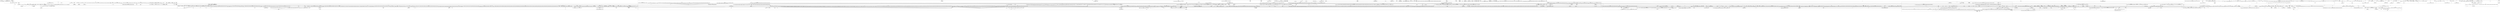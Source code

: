 strict digraph {
compound = true;
concentrate=true;
node [shape=box];

subgraph cluster0 {
style=bold;label="bufferpool";
GRAPH_DUMMY0 [shape=point, style=invis];
subgraph cluster1 {
style=dashed;label="bufpool.go";
GRAPH_DUMMY1 [shape=point, style=invis];
3 [style=solid,label="GetBuffer"];
5 [style=solid,label="PutBuffer"];
}
subgraph cluster7 {
style=dashed;label="bufpool_test.go";
GRAPH_DUMMY7 [shape=point, style=invis];
subgraph cluster8 {
style=solid;label="TestBufferPool";
GRAPH_DUMMY8 [shape=point, style=invis];
}
}
}
subgraph cluster11 {
style=bold;label="cache";
GRAPH_DUMMY11 [shape=point, style=invis];
subgraph cluster12 {
style=dashed;label="partitioned_lazy_cache.go";
GRAPH_DUMMY12 [shape=point, style=invis];
subgraph cluster15 {
style=rounded;label="Partition";
GRAPH_DUMMY15 [shape=point, style=invis];
}
subgraph cluster20 {
style=rounded;label="Lazy";
GRAPH_DUMMY20 [shape=point, style=invis];
subgraph cluster25 {
style=solid;label="init";
GRAPH_DUMMY25 [shape=point, style=invis];
}
subgraph cluster30 {
style=solid;label="Get";
GRAPH_DUMMY30 [shape=point, style=invis];
}
}
21 [style=solid,label="NewLazy"];
subgraph cluster25 {
style=solid;label="init";
GRAPH_DUMMY25 [shape=point, style=invis];
}
subgraph cluster30 {
style=solid;label="Get";
GRAPH_DUMMY30 [shape=point, style=invis];
}
subgraph cluster39 {
style=rounded;label="PartitionedLazyCache";
GRAPH_DUMMY39 [shape=point, style=invis];
subgraph cluster45 {
style=solid;label="Get";
GRAPH_DUMMY45 [shape=point, style=invis];
}
}
subgraph cluster40 {
style=solid;label="NewPartitionedLazyCache";
GRAPH_DUMMY40 [shape=point, style=invis];
}
subgraph cluster45 {
style=solid;label="Get";
GRAPH_DUMMY45 [shape=point, style=invis];
}
}
subgraph cluster56 {
style=dashed;label="partitioned_lazy_cache_test.go";
GRAPH_DUMMY56 [shape=point, style=invis];
subgraph cluster57 {
style=solid;label="TestNewPartitionedLazyCache";
GRAPH_DUMMY57 [shape=point, style=invis];
}
subgraph cluster66 {
style=solid;label="TestConcurrentPartitionedLazyCache";
GRAPH_DUMMY66 [shape=point, style=invis];
}
}
}
subgraph cluster77 {
style=bold;label="commands";
GRAPH_DUMMY77 [shape=point, style=invis];
subgraph cluster78 {
style=dashed;label="benchmark.go";
GRAPH_DUMMY78 [shape=point, style=invis];
subgraph cluster83 {
style=rounded;label="benchmarkCmd";
GRAPH_DUMMY83 [shape=point, style=invis];
subgraph cluster89 {
style=solid;label="benchmark";
GRAPH_DUMMY89 [shape=point, style=invis];
}
}
subgraph cluster84 {
style=solid;label="newBenchmarkCmd";
GRAPH_DUMMY84 [shape=point, style=invis];
}
subgraph cluster89 {
style=solid;label="benchmark";
GRAPH_DUMMY89 [shape=point, style=invis];
}
}
subgraph cluster107 {
style=dashed;label="check.go";
GRAPH_DUMMY107 [shape=point, style=invis];
subgraph cluster110 {
style=rounded;label="checkCmd";
GRAPH_DUMMY110 [shape=point, style=invis];
}
111 [style=solid,label="newCheckCmd"];
}
subgraph cluster113 {
style=dashed;label="check_darwin.go";
GRAPH_DUMMY113 [shape=point, style=invis];
subgraph cluster116 {
style=rounded;label="checkCmd";
GRAPH_DUMMY116 [shape=point, style=invis];
}
subgraph cluster117 {
style=solid;label="newCheckCmd";
GRAPH_DUMMY117 [shape=point, style=invis];
}
}
subgraph cluster120 {
style=dashed;label="commandeer.go";
GRAPH_DUMMY120 [shape=point, style=invis];
subgraph cluster124 {
style=rounded;label="commandeerHugoState";
GRAPH_DUMMY124 [shape=point, style=invis];
}
subgraph cluster138 {
style=rounded;label="commandeer";
GRAPH_DUMMY138 [shape=point, style=invis];
139 [style=solid,label="Set"];
143 [style=solid,label="initFs"];
subgraph cluster180 {
style=solid;label="loadConfig";
GRAPH_DUMMY180 [shape=point, style=invis];
}
subgraph cluster522 {
style=solid;label="createLogger";
GRAPH_DUMMY522 [shape=point, style=invis];
}
subgraph cluster549 {
style=solid;label="fullBuild";
GRAPH_DUMMY549 [shape=point, style=invis];
}
subgraph cluster564 {
style=solid;label="build";
GRAPH_DUMMY564 [shape=point, style=invis];
}
subgraph cluster573 {
style=solid;label="serverBuild";
GRAPH_DUMMY573 [shape=point, style=invis];
}
577 [style=solid,label="copyStatic"];
subgraph cluster581 {
style=solid;label="doWithPublishDirs";
GRAPH_DUMMY581 [shape=point, style=invis];
}
subgraph cluster601 {
style=solid;label="copyStaticTo";
GRAPH_DUMMY601 [shape=point, style=invis];
}
611 [style=solid,label="firstPathSpec"];
subgraph cluster614 {
style=solid;label="timeTrack";
GRAPH_DUMMY614 [shape=point, style=invis];
}
subgraph cluster619 {
style=solid;label="getDirList";
GRAPH_DUMMY619 [shape=point, style=invis];
}
634 [style=solid,label="resetAndBuildSites"];
637 [style=solid,label="buildSites"];
subgraph cluster640 {
style=solid;label="rebuildSites";
GRAPH_DUMMY640 [shape=point, style=invis];
}
subgraph cluster648 {
style=solid;label="fullRebuild";
GRAPH_DUMMY648 [shape=point, style=invis];
}
subgraph cluster652 {
style=solid;label="newWatcher";
GRAPH_DUMMY652 [shape=point, style=invis];
}
subgraph cluster700 {
style=solid;label="isThemeVsHugoVersionMismatch";
GRAPH_DUMMY700 [shape=point, style=invis];
}
subgraph cluster1255 {
style=solid;label="serve";
GRAPH_DUMMY1255 [shape=point, style=invis];
}
}
139 [style=solid,label="Set"];
143 [style=solid,label="initFs"];
subgraph cluster147 {
style=solid;label="newCommandeer";
GRAPH_DUMMY147 [shape=point, style=invis];
}
subgraph cluster162 {
style=rounded;label="fileChangeDetector";
GRAPH_DUMMY162 [shape=point, style=invis];
163 [style=solid,label="OnFileClose"];
subgraph cluster167 {
style=solid;label="changed";
GRAPH_DUMMY167 [shape=point, style=invis];
}
subgraph cluster173 {
style=solid;label="filterIrrelevant";
GRAPH_DUMMY173 [shape=point, style=invis];
}
178 [style=solid,label="PrepareNew"];
}
163 [style=solid,label="OnFileClose"];
subgraph cluster167 {
style=solid;label="changed";
GRAPH_DUMMY167 [shape=point, style=invis];
}
subgraph cluster173 {
style=solid;label="filterIrrelevant";
GRAPH_DUMMY173 [shape=point, style=invis];
}
178 [style=solid,label="PrepareNew"];
subgraph cluster180 {
style=solid;label="loadConfig";
GRAPH_DUMMY180 [shape=point, style=invis];
}
}
subgraph cluster211 {
style=dashed;label="commands.go";
GRAPH_DUMMY211 [shape=point, style=invis];
subgraph cluster214 {
style=rounded;label="commandsBuilder";
GRAPH_DUMMY214 [shape=point, style=invis];
subgraph cluster84 {
style=solid;label="newBenchmarkCmd";
GRAPH_DUMMY84 [shape=point, style=invis];
}
217 [style=solid,label="addCommands"];
221 [style=solid,label="addAll"];
subgraph cluster224 {
style=solid;label="build";
GRAPH_DUMMY224 [shape=point, style=invis];
}
subgraph cluster249 {
style=solid;label="newBuilderCmd";
GRAPH_DUMMY249 [shape=point, style=invis];
}
subgraph cluster268 {
style=solid;label="newHugoCmd";
GRAPH_DUMMY268 [shape=point, style=invis];
}
1175 [style=solid,label="newServerCmd"];
subgraph cluster1178 {
style=solid;label="newServerCmdSignaled";
GRAPH_DUMMY1178 [shape=point, style=invis];
}
}
215 [style=solid,label="newCommandsBuilder"];
217 [style=solid,label="addCommands"];
221 [style=solid,label="addAll"];
subgraph cluster224 {
style=solid;label="build";
GRAPH_DUMMY224 [shape=point, style=invis];
}
subgraph cluster228 {
style=solid;label="addCommands";
GRAPH_DUMMY228 [shape=point, style=invis];
}
subgraph cluster233 {
style=rounded;label="baseCmd";
GRAPH_DUMMY233 [shape=point, style=invis];
243 [style=solid,label="getCommand"];
254 [style=solid,label="flagsToConfig"];
}
subgraph cluster236 {
style=rounded;label="commandsBuilderGetter";
GRAPH_DUMMY236 [shape=point, style=invis];
}
subgraph cluster239 {
style=rounded;label="baseBuilderCmd";
GRAPH_DUMMY239 [shape=point, style=invis];
240 [style=solid,label="getCmmandsBuilder"];
}
240 [style=solid,label="getCmmandsBuilder"];
243 [style=solid,label="getCommand"];
246 [style=solid,label="newBaseCmd"];
subgraph cluster249 {
style=solid;label="newBuilderCmd";
GRAPH_DUMMY249 [shape=point, style=invis];
}
254 [style=solid,label="flagsToConfig"];
subgraph cluster259 {
style=rounded;label="hugoCmd";
GRAPH_DUMMY259 [shape=point, style=invis];
}
subgraph cluster261 {
style=rounded;label="nilCommand";
GRAPH_DUMMY261 [shape=point, style=invis];
262 [style=solid,label="getCommand"];
265 [style=solid,label="flagsToConfig"];
}
262 [style=solid,label="getCommand"];
265 [style=solid,label="flagsToConfig"];
subgraph cluster268 {
style=solid;label="newHugoCmd";
GRAPH_DUMMY268 [shape=point, style=invis];
}
subgraph cluster287 {
style=rounded;label="hugoBuilderCommon";
GRAPH_DUMMY287 [shape=point, style=invis];
288 [style=solid,label="handleFlags"];
}
288 [style=solid,label="handleFlags"];
}
subgraph cluster292 {
style=dashed;label="commands_test.go";
GRAPH_DUMMY292 [shape=point, style=invis];
subgraph cluster293 {
style=solid;label="TestExecute";
GRAPH_DUMMY293 [shape=point, style=invis];
}
subgraph cluster300 {
style=solid;label="TestCommandsPersistentFlags";
GRAPH_DUMMY300 [shape=point, style=invis];
}
}
subgraph cluster313 {
style=dashed;label="config.go";
GRAPH_DUMMY313 [shape=point, style=invis];
subgraph cluster316 {
style=rounded;label="configCmd";
GRAPH_DUMMY316 [shape=point, style=invis];
subgraph cluster320 {
style=solid;label="printConfig";
GRAPH_DUMMY320 [shape=point, style=invis];
}
}
subgraph cluster317 {
style=solid;label="newConfigCmd";
GRAPH_DUMMY317 [shape=point, style=invis];
}
subgraph cluster320 {
style=solid;label="printConfig";
GRAPH_DUMMY320 [shape=point, style=invis];
}
}
subgraph cluster331 {
style=dashed;label="convert.go";
GRAPH_DUMMY331 [shape=point, style=invis];
subgraph cluster336 {
style=rounded;label="convertCmd";
GRAPH_DUMMY336 [shape=point, style=invis];
subgraph cluster340 {
style=solid;label="convertContents";
GRAPH_DUMMY340 [shape=point, style=invis];
}
subgraph cluster351 {
style=solid;label="convertAndSavePage";
GRAPH_DUMMY351 [shape=point, style=invis];
}
}
subgraph cluster337 {
style=solid;label="newConvertCmd";
GRAPH_DUMMY337 [shape=point, style=invis];
}
subgraph cluster340 {
style=solid;label="convertContents";
GRAPH_DUMMY340 [shape=point, style=invis];
}
subgraph cluster351 {
style=solid;label="convertAndSavePage";
GRAPH_DUMMY351 [shape=point, style=invis];
}
}
subgraph cluster369 {
style=dashed;label="env.go";
GRAPH_DUMMY369 [shape=point, style=invis];
subgraph cluster372 {
style=rounded;label="envCmd";
GRAPH_DUMMY372 [shape=point, style=invis];
}
373 [style=solid,label="newEnvCmd"];
}
subgraph cluster375 {
style=dashed;label="gen.go";
GRAPH_DUMMY375 [shape=point, style=invis];
subgraph cluster378 {
style=rounded;label="genCmd";
GRAPH_DUMMY378 [shape=point, style=invis];
}
subgraph cluster379 {
style=solid;label="newGenCmd";
GRAPH_DUMMY379 [shape=point, style=invis];
}
}
subgraph cluster382 {
style=dashed;label="genautocomplete.go";
GRAPH_DUMMY382 [shape=point, style=invis];
subgraph cluster387 {
style=rounded;label="genautocompleteCmd";
GRAPH_DUMMY387 [shape=point, style=invis];
}
subgraph cluster388 {
style=solid;label="newGenautocompleteCmd";
GRAPH_DUMMY388 [shape=point, style=invis];
}
}
subgraph cluster392 {
style=dashed;label="genchromastyles.go";
GRAPH_DUMMY392 [shape=point, style=invis];
subgraph cluster398 {
style=rounded;label="genChromaStyles";
GRAPH_DUMMY398 [shape=point, style=invis];
subgraph cluster402 {
style=solid;label="generate";
GRAPH_DUMMY402 [shape=point, style=invis];
}
}
subgraph cluster399 {
style=solid;label="createGenChromaStyles";
GRAPH_DUMMY399 [shape=point, style=invis];
}
subgraph cluster402 {
style=solid;label="generate";
GRAPH_DUMMY402 [shape=point, style=invis];
}
}
subgraph cluster409 {
style=dashed;label="gendoc.go";
GRAPH_DUMMY409 [shape=point, style=invis];
subgraph cluster413 {
style=rounded;label="genDocCmd";
GRAPH_DUMMY413 [shape=point, style=invis];
}
subgraph cluster414 {
style=solid;label="newGenDocCmd";
GRAPH_DUMMY414 [shape=point, style=invis];
}
}
subgraph cluster427 {
style=dashed;label="gendocshelper.go";
GRAPH_DUMMY427 [shape=point, style=invis];
subgraph cluster431 {
style=rounded;label="genDocsHelper";
GRAPH_DUMMY431 [shape=point, style=invis];
subgraph cluster435 {
style=solid;label="generate";
GRAPH_DUMMY435 [shape=point, style=invis];
}
}
subgraph cluster432 {
style=solid;label="createGenDocsHelper";
GRAPH_DUMMY432 [shape=point, style=invis];
}
subgraph cluster435 {
style=solid;label="generate";
GRAPH_DUMMY435 [shape=point, style=invis];
}
}
subgraph cluster443 {
style=dashed;label="genman.go";
GRAPH_DUMMY443 [shape=point, style=invis];
subgraph cluster447 {
style=rounded;label="genManCmd";
GRAPH_DUMMY447 [shape=point, style=invis];
}
subgraph cluster448 {
style=solid;label="newGenManCmd";
GRAPH_DUMMY448 [shape=point, style=invis];
}
}
subgraph cluster454 {
style=dashed;label="helpers.go";
GRAPH_DUMMY454 [shape=point, style=invis];
subgraph cluster456 {
style=rounded;label="flagsToConfigHandler";
GRAPH_DUMMY456 [shape=point, style=invis];
}
subgraph cluster459 {
style=rounded;label="cmder";
GRAPH_DUMMY459 [shape=point, style=invis];
}
subgraph cluster462 {
style=rounded;label="commandError";
GRAPH_DUMMY462 [shape=point, style=invis];
463 [style=solid,label="Error"];
466 [style=solid,label="isUserError"];
}
463 [style=solid,label="Error"];
466 [style=solid,label="isUserError"];
469 [style=solid,label="newUserError"];
472 [style=solid,label="newSystemError"];
475 [style=solid,label="newSystemErrorF"];
subgraph cluster480 {
style=solid;label="isUserError";
GRAPH_DUMMY480 [shape=point, style=invis];
}
}
subgraph cluster485 {
style=dashed;label="helpers_others.go";
GRAPH_DUMMY485 [shape=point, style=invis];
}
subgraph cluster490 {
style=dashed;label="helpers_windows.go";
GRAPH_DUMMY490 [shape=point, style=invis];
}
subgraph cluster495 {
style=dashed;label="hugo.go";
GRAPH_DUMMY495 [shape=point, style=invis];
subgraph cluster499 {
style=rounded;label="Response";
GRAPH_DUMMY499 [shape=point, style=invis];
500 [style=solid,label="IsUserError"];
}
500 [style=solid,label="IsUserError"];
subgraph cluster503 {
style=solid;label="Execute";
GRAPH_DUMMY503 [shape=point, style=invis];
}
subgraph cluster512 {
style=solid;label="initializeConfig";
GRAPH_DUMMY512 [shape=point, style=invis];
}
subgraph cluster522 {
style=solid;label="createLogger";
GRAPH_DUMMY522 [shape=point, style=invis];
}
subgraph cluster533 {
style=solid;label="initializeFlags";
GRAPH_DUMMY533 [shape=point, style=invis];
}
subgraph cluster539 {
style=solid;label="setValueFromFlag";
GRAPH_DUMMY539 [shape=point, style=invis];
}
subgraph cluster549 {
style=solid;label="fullBuild";
GRAPH_DUMMY549 [shape=point, style=invis];
}
subgraph cluster564 {
style=solid;label="build";
GRAPH_DUMMY564 [shape=point, style=invis];
}
subgraph cluster573 {
style=solid;label="serverBuild";
GRAPH_DUMMY573 [shape=point, style=invis];
}
577 [style=solid,label="copyStatic"];
subgraph cluster581 {
style=solid;label="doWithPublishDirs";
GRAPH_DUMMY581 [shape=point, style=invis];
}
subgraph cluster593 {
style=rounded;label="countingStatFs";
GRAPH_DUMMY593 [shape=point, style=invis];
subgraph cluster594 {
style=solid;label="Stat";
GRAPH_DUMMY594 [shape=point, style=invis];
}
}
subgraph cluster594 {
style=solid;label="Stat";
GRAPH_DUMMY594 [shape=point, style=invis];
}
subgraph cluster601 {
style=solid;label="copyStaticTo";
GRAPH_DUMMY601 [shape=point, style=invis];
}
611 [style=solid,label="firstPathSpec"];
subgraph cluster614 {
style=solid;label="timeTrack";
GRAPH_DUMMY614 [shape=point, style=invis];
}
subgraph cluster619 {
style=solid;label="getDirList";
GRAPH_DUMMY619 [shape=point, style=invis];
}
634 [style=solid,label="resetAndBuildSites"];
637 [style=solid,label="buildSites"];
subgraph cluster640 {
style=solid;label="rebuildSites";
GRAPH_DUMMY640 [shape=point, style=invis];
}
subgraph cluster648 {
style=solid;label="fullRebuild";
GRAPH_DUMMY648 [shape=point, style=invis];
}
subgraph cluster652 {
style=solid;label="newWatcher";
GRAPH_DUMMY652 [shape=point, style=invis];
}
subgraph cluster691 {
style=rounded;label="dynamicEvents";
GRAPH_DUMMY691 [shape=point, style=invis];
}
692 [style=solid,label="partitionDynamicEvents"];
subgraph cluster696 {
style=solid;label="pickOneWriteOrCreatePath";
GRAPH_DUMMY696 [shape=point, style=invis];
}
subgraph cluster700 {
style=solid;label="isThemeVsHugoVersionMismatch";
GRAPH_DUMMY700 [shape=point, style=invis];
}
}
subgraph cluster714 {
style=dashed;label="hugo_windows.go";
GRAPH_DUMMY714 [shape=point, style=invis];
715 [style=solid,label="init"];
}
subgraph cluster716 {
style=dashed;label="import_jekyll.go";
GRAPH_DUMMY716 [shape=point, style=invis];
subgraph cluster719 {
style=rounded;label="importCmd";
GRAPH_DUMMY719 [shape=point, style=invis];
subgraph cluster724 {
style=solid;label="importFromJekyll";
GRAPH_DUMMY724 [shape=point, style=invis];
}
subgraph cluster744 {
style=solid;label="getJekyllDirInfo";
GRAPH_DUMMY744 [shape=point, style=invis];
}
subgraph cluster757 {
style=solid;label="retrieveJekyllPostDir";
GRAPH_DUMMY757 [shape=point, style=invis];
}
subgraph cluster769 {
style=solid;label="createSiteFromJekyll";
GRAPH_DUMMY769 [shape=point, style=invis];
}
subgraph cluster784 {
style=solid;label="loadJekyllConfig";
GRAPH_DUMMY784 [shape=point, style=invis];
}
subgraph cluster798 {
style=solid;label="createConfigFromJekyll";
GRAPH_DUMMY798 [shape=point, style=invis];
}
subgraph cluster834 {
style=solid;label="copyJekyllFilesAndFolders";
GRAPH_DUMMY834 [shape=point, style=invis];
}
}
subgraph cluster720 {
style=solid;label="newImportCmd";
GRAPH_DUMMY720 [shape=point, style=invis];
}
subgraph cluster724 {
style=solid;label="importFromJekyll";
GRAPH_DUMMY724 [shape=point, style=invis];
}
subgraph cluster744 {
style=solid;label="getJekyllDirInfo";
GRAPH_DUMMY744 [shape=point, style=invis];
}
subgraph cluster757 {
style=solid;label="retrieveJekyllPostDir";
GRAPH_DUMMY757 [shape=point, style=invis];
}
subgraph cluster769 {
style=solid;label="createSiteFromJekyll";
GRAPH_DUMMY769 [shape=point, style=invis];
}
subgraph cluster784 {
style=solid;label="loadJekyllConfig";
GRAPH_DUMMY784 [shape=point, style=invis];
}
subgraph cluster798 {
style=solid;label="createConfigFromJekyll";
GRAPH_DUMMY798 [shape=point, style=invis];
}
subgraph cluster814 {
style=solid;label="copyFile";
GRAPH_DUMMY814 [shape=point, style=invis];
}
subgraph cluster824 {
style=solid;label="copyDir";
GRAPH_DUMMY824 [shape=point, style=invis];
}
subgraph cluster834 {
style=solid;label="copyJekyllFilesAndFolders";
GRAPH_DUMMY834 [shape=point, style=invis];
}
subgraph cluster849 {
style=solid;label="parseJekyllFilename";
GRAPH_DUMMY849 [shape=point, style=invis];
}
subgraph cluster857 {
style=solid;label="convertJekyllPost";
GRAPH_DUMMY857 [shape=point, style=invis];
}
subgraph cluster881 {
style=solid;label="convertJekyllMetaData";
GRAPH_DUMMY881 [shape=point, style=invis];
}
subgraph cluster902 {
style=solid;label="convertJekyllContent";
GRAPH_DUMMY902 [shape=point, style=invis];
}
915 [style=solid,label="string"];
subgraph cluster917 {
style=solid;label="replaceImageTag";
GRAPH_DUMMY917 [shape=point, style=invis];
}
926 [style=solid,label="replaceOptionalPart"];
}
subgraph cluster930 {
style=dashed;label="import_jekyll_test.go";
GRAPH_DUMMY930 [shape=point, style=invis];
subgraph cluster931 {
style=solid;label="TestParseJekyllFilename";
GRAPH_DUMMY931 [shape=point, style=invis];
}
subgraph cluster938 {
style=solid;label="TestConvertJekyllMetadata";
GRAPH_DUMMY938 [shape=point, style=invis];
}
subgraph cluster945 {
style=solid;label="TestConvertJekyllContent";
GRAPH_DUMMY945 [shape=point, style=invis];
}
}
subgraph cluster949 {
style=dashed;label="limit_darwin.go";
GRAPH_DUMMY949 [shape=point, style=invis];
subgraph cluster952 {
style=rounded;label="limitCmd";
GRAPH_DUMMY952 [shape=point, style=invis];
}
subgraph cluster953 {
style=solid;label="newLimitCmd";
GRAPH_DUMMY953 [shape=point, style=invis];
}
subgraph cluster958 {
style=solid;label="tweakLimit";
GRAPH_DUMMY958 [shape=point, style=invis];
}
}
subgraph cluster961 {
style=dashed;label="limit_others.go";
GRAPH_DUMMY961 [shape=point, style=invis];
962 [style=solid,label="tweakLimit"];
}
subgraph cluster963 {
style=dashed;label="list.go";
GRAPH_DUMMY963 [shape=point, style=invis];
subgraph cluster966 {
style=rounded;label="listCmd";
GRAPH_DUMMY966 [shape=point, style=invis];
}
subgraph cluster967 {
style=solid;label="newListCmd";
GRAPH_DUMMY967 [shape=point, style=invis];
}
}
subgraph cluster988 {
style=dashed;label="new.go";
GRAPH_DUMMY988 [shape=point, style=invis];
subgraph cluster993 {
style=rounded;label="newCmd";
GRAPH_DUMMY993 [shape=point, style=invis];
subgraph cluster997 {
style=solid;label="newContent";
GRAPH_DUMMY997 [shape=point, style=invis];
}
}
subgraph cluster994 {
style=solid;label="newNewCmd";
GRAPH_DUMMY994 [shape=point, style=invis];
}
subgraph cluster997 {
style=solid;label="newContent";
GRAPH_DUMMY997 [shape=point, style=invis];
}
subgraph cluster1013 {
style=solid;label="mkdir";
GRAPH_DUMMY1013 [shape=point, style=invis];
}
subgraph cluster1017 {
style=solid;label="touchFile";
GRAPH_DUMMY1017 [shape=point, style=invis];
}
subgraph cluster1022 {
style=solid;label="newContentPathSection";
GRAPH_DUMMY1022 [shape=point, style=invis];
}
}
subgraph cluster1029 {
style=dashed;label="new_content_test.go";
GRAPH_DUMMY1029 [shape=point, style=invis];
subgraph cluster1030 {
style=solid;label="TestNewContentPathSectionWithForwardSlashes";
GRAPH_DUMMY1030 [shape=point, style=invis];
}
subgraph cluster1034 {
style=solid;label="checkNewSiteInited";
GRAPH_DUMMY1034 [shape=point, style=invis];
}
subgraph cluster1039 {
style=solid;label="TestDoNewSite";
GRAPH_DUMMY1039 [shape=point, style=invis];
}
subgraph cluster1043 {
style=solid;label="TestDoNewSite_noerror_base_exists_but_empty";
GRAPH_DUMMY1043 [shape=point, style=invis];
}
subgraph cluster1047 {
style=solid;label="TestDoNewSite_error_base_exists";
GRAPH_DUMMY1047 [shape=point, style=invis];
}
subgraph cluster1051 {
style=solid;label="TestDoNewSite_force_empty_dir";
GRAPH_DUMMY1051 [shape=point, style=invis];
}
subgraph cluster1055 {
style=solid;label="TestDoNewSite_error_force_dir_inside_exists";
GRAPH_DUMMY1055 [shape=point, style=invis];
}
subgraph cluster1060 {
style=solid;label="TestDoNewSite_error_force_config_inside_exists";
GRAPH_DUMMY1060 [shape=point, style=invis];
}
subgraph cluster1065 {
style=solid;label="newTestCfg";
GRAPH_DUMMY1065 [shape=point, style=invis];
}
}
subgraph cluster1070 {
style=dashed;label="new_site.go";
GRAPH_DUMMY1070 [shape=point, style=invis];
subgraph cluster1074 {
style=rounded;label="newSiteCmd";
GRAPH_DUMMY1074 [shape=point, style=invis];
subgraph cluster1079 {
style=solid;label="doNewSite";
GRAPH_DUMMY1079 [shape=point, style=invis];
}
subgraph cluster1093 {
style=solid;label="newSite";
GRAPH_DUMMY1093 [shape=point, style=invis];
}
}
subgraph cluster1075 {
style=solid;label="newNewSiteCmd";
GRAPH_DUMMY1075 [shape=point, style=invis];
}
subgraph cluster1079 {
style=solid;label="doNewSite";
GRAPH_DUMMY1079 [shape=point, style=invis];
}
subgraph cluster1093 {
style=solid;label="newSite";
GRAPH_DUMMY1093 [shape=point, style=invis];
}
subgraph cluster1101 {
style=solid;label="createConfig";
GRAPH_DUMMY1101 [shape=point, style=invis];
}
subgraph cluster1108 {
style=solid;label="nextStepsText";
GRAPH_DUMMY1108 [shape=point, style=invis];
}
}
subgraph cluster1111 {
style=dashed;label="new_theme.go";
GRAPH_DUMMY1111 [shape=point, style=invis];
subgraph cluster1115 {
style=rounded;label="newThemeCmd";
GRAPH_DUMMY1115 [shape=point, style=invis];
subgraph cluster1120 {
style=solid;label="newTheme";
GRAPH_DUMMY1120 [shape=point, style=invis];
}
subgraph cluster1133 {
style=solid;label="createThemeMD";
GRAPH_DUMMY1133 [shape=point, style=invis];
}
}
subgraph cluster1116 {
style=solid;label="newNewThemeCmd";
GRAPH_DUMMY1116 [shape=point, style=invis];
}
subgraph cluster1120 {
style=solid;label="newTheme";
GRAPH_DUMMY1120 [shape=point, style=invis];
}
subgraph cluster1133 {
style=solid;label="createThemeMD";
GRAPH_DUMMY1133 [shape=point, style=invis];
}
}
subgraph cluster1139 {
style=dashed;label="release.go";
GRAPH_DUMMY1139 [shape=point, style=invis];
subgraph cluster1145 {
style=rounded;label="releaseCommandeer";
GRAPH_DUMMY1145 [shape=point, style=invis];
1149 [style=solid,label="getCommand"];
1152 [style=solid,label="flagsToConfig"];
1155 [style=solid,label="release"];
}
subgraph cluster1146 {
style=solid;label="createReleaser";
GRAPH_DUMMY1146 [shape=point, style=invis];
}
1149 [style=solid,label="getCommand"];
1152 [style=solid,label="flagsToConfig"];
1155 [style=solid,label="release"];
}
subgraph cluster1158 {
style=dashed;label="release_noop.go";
GRAPH_DUMMY1158 [shape=point, style=invis];
1159 [style=solid,label="createReleaser"];
}
subgraph cluster1161 {
style=dashed;label="server.go";
GRAPH_DUMMY1161 [shape=point, style=invis];
subgraph cluster1174 {
style=rounded;label="serverCmd";
GRAPH_DUMMY1174 [shape=point, style=invis];
subgraph cluster1200 {
style=solid;label="server";
GRAPH_DUMMY1200 [shape=point, style=invis];
}
subgraph cluster1270 {
style=solid;label="fixURL";
GRAPH_DUMMY1270 [shape=point, style=invis];
}
}
1175 [style=solid,label="newServerCmd"];
subgraph cluster1178 {
style=solid;label="newServerCmdSignaled";
GRAPH_DUMMY1178 [shape=point, style=invis];
}
subgraph cluster1184 {
style=rounded;label="filesOnlyFs";
GRAPH_DUMMY1184 [shape=point, style=invis];
subgraph cluster1187 {
style=solid;label="Open";
GRAPH_DUMMY1187 [shape=point, style=invis];
}
}
subgraph cluster1186 {
style=rounded;label="noDirFile";
GRAPH_DUMMY1186 [shape=point, style=invis];
1194 [style=solid,label="Readdir"];
}
subgraph cluster1187 {
style=solid;label="Open";
GRAPH_DUMMY1187 [shape=point, style=invis];
}
1194 [style=solid,label="Readdir"];
subgraph cluster1200 {
style=solid;label="server";
GRAPH_DUMMY1200 [shape=point, style=invis];
}
subgraph cluster1234 {
style=rounded;label="fileServer";
GRAPH_DUMMY1234 [shape=point, style=invis];
subgraph cluster1235 {
style=solid;label="createEndpoint";
GRAPH_DUMMY1235 [shape=point, style=invis];
}
}
subgraph cluster1235 {
style=solid;label="createEndpoint";
GRAPH_DUMMY1235 [shape=point, style=invis];
}
subgraph cluster1255 {
style=solid;label="serve";
GRAPH_DUMMY1255 [shape=point, style=invis];
}
subgraph cluster1270 {
style=solid;label="fixURL";
GRAPH_DUMMY1270 [shape=point, style=invis];
}
subgraph cluster1280 {
style=solid;label="memStats";
GRAPH_DUMMY1280 [shape=point, style=invis];
}
}
subgraph cluster1291 {
style=dashed;label="server_test.go";
GRAPH_DUMMY1291 [shape=point, style=invis];
subgraph cluster1292 {
style=solid;label="TestServer";
GRAPH_DUMMY1292 [shape=point, style=invis];
}
subgraph cluster1306 {
style=solid;label="TestFixURL";
GRAPH_DUMMY1306 [shape=point, style=invis];
}
1322 [style=solid,label="isWindowsCI"];
}
subgraph cluster1324 {
style=dashed;label="static_syncer.go";
GRAPH_DUMMY1324 [shape=point, style=invis];
subgraph cluster1326 {
style=rounded;label="staticSyncer";
GRAPH_DUMMY1326 [shape=point, style=invis];
1331 [style=solid,label="isStatic"];
subgraph cluster1335 {
style=solid;label="syncsStaticEvents";
GRAPH_DUMMY1335 [shape=point, style=invis];
}
}
1327 [style=solid,label="newStaticSyncer"];
1331 [style=solid,label="isStatic"];
subgraph cluster1335 {
style=solid;label="syncsStaticEvents";
GRAPH_DUMMY1335 [shape=point, style=invis];
}
}
subgraph cluster1349 {
style=dashed;label="version.go";
GRAPH_DUMMY1349 [shape=point, style=invis];
subgraph cluster1352 {
style=rounded;label="versionCmd";
GRAPH_DUMMY1352 [shape=point, style=invis];
}
1353 [style=solid,label="newVersionCmd"];
subgraph cluster1355 {
style=solid;label="printHugoVersion";
GRAPH_DUMMY1355 [shape=point, style=invis];
}
}
}
subgraph cluster1314 {
style=rounded;label="data";
GRAPH_DUMMY1314 [shape=point, style=invis];
}
subgraph cluster1360 {
style=bold;label="errors";
GRAPH_DUMMY1360 [shape=point, style=invis];
subgraph cluster1361 {
style=dashed;label="errors.go";
GRAPH_DUMMY1361 [shape=point, style=invis];
}
}
subgraph cluster1363 {
style=bold;label="loggers";
GRAPH_DUMMY1363 [shape=point, style=invis];
subgraph cluster1364 {
style=dashed;label="loggers.go";
GRAPH_DUMMY1364 [shape=point, style=invis];
1365 [style=solid,label="NewDebugLogger"];
1367 [style=solid,label="NewWarningLogger"];
1369 [style=solid,label="NewErrorLogger"];
}
}
subgraph cluster1371 {
style=bold;label="maps";
GRAPH_DUMMY1371 [shape=point, style=invis];
subgraph cluster1372 {
style=dashed;label="maps.go";
GRAPH_DUMMY1372 [shape=point, style=invis];
subgraph cluster1373 {
style=solid;label="ToLower";
GRAPH_DUMMY1373 [shape=point, style=invis];
}
}
subgraph cluster1376 {
style=dashed;label="maps_test.go";
GRAPH_DUMMY1376 [shape=point, style=invis];
subgraph cluster1377 {
style=solid;label="TestToLower";
GRAPH_DUMMY1377 [shape=point, style=invis];
}
}
subgraph cluster1380 {
style=dashed;label="scratch.go";
GRAPH_DUMMY1380 [shape=point, style=invis];
subgraph cluster1383 {
style=rounded;label="Scratch";
GRAPH_DUMMY1383 [shape=point, style=invis];
subgraph cluster1384 {
style=solid;label="Add";
GRAPH_DUMMY1384 [shape=point, style=invis];
}
1396 [style=solid,label="Set"];
1401 [style=solid,label="Delete"];
subgraph cluster1405 {
style=solid;label="Get";
GRAPH_DUMMY1405 [shape=point, style=invis];
}
1410 [style=solid,label="SetInMap"];
subgraph cluster1416 {
style=solid;label="GetSortedMapValues";
GRAPH_DUMMY1416 [shape=point, style=invis];
}
}
subgraph cluster1384 {
style=solid;label="Add";
GRAPH_DUMMY1384 [shape=point, style=invis];
}
1396 [style=solid,label="Set"];
1401 [style=solid,label="Delete"];
subgraph cluster1405 {
style=solid;label="Get";
GRAPH_DUMMY1405 [shape=point, style=invis];
}
1410 [style=solid,label="SetInMap"];
subgraph cluster1416 {
style=solid;label="GetSortedMapValues";
GRAPH_DUMMY1416 [shape=point, style=invis];
}
1423 [style=solid,label="NewScratch"];
}
subgraph cluster1425 {
style=dashed;label="scratch_test.go";
GRAPH_DUMMY1425 [shape=point, style=invis];
subgraph cluster1426 {
style=solid;label="TestScratchAdd";
GRAPH_DUMMY1426 [shape=point, style=invis];
}
subgraph cluster1430 {
style=solid;label="TestScratchAddSlice";
GRAPH_DUMMY1430 [shape=point, style=invis];
}
subgraph cluster1435 {
style=solid;label="TestScratchSet";
GRAPH_DUMMY1435 [shape=point, style=invis];
}
subgraph cluster1439 {
style=solid;label="TestScratchDelete";
GRAPH_DUMMY1439 [shape=point, style=invis];
}
subgraph cluster1443 {
style=solid;label="TestScratchInParallel";
GRAPH_DUMMY1443 [shape=point, style=invis];
}
subgraph cluster1454 {
style=solid;label="TestScratchGet";
GRAPH_DUMMY1454 [shape=point, style=invis];
}
subgraph cluster1458 {
style=solid;label="TestScratchSetInMap";
GRAPH_DUMMY1458 [shape=point, style=invis];
}
subgraph cluster1462 {
style=solid;label="TestScratchGetSortedMapValues";
GRAPH_DUMMY1462 [shape=point, style=invis];
}
subgraph cluster1466 {
style=solid;label="BenchmarkScratchGet";
GRAPH_DUMMY1466 [shape=point, style=invis];
}
}
}
subgraph cluster1470 {
style=bold;label="math";
GRAPH_DUMMY1470 [shape=point, style=invis];
subgraph cluster1471 {
style=dashed;label="math.go";
GRAPH_DUMMY1471 [shape=point, style=invis];
subgraph cluster1472 {
style=solid;label="DoArithmetic";
GRAPH_DUMMY1472 [shape=point, style=invis];
}
}
subgraph cluster1488 {
style=dashed;label="math_test.go";
GRAPH_DUMMY1488 [shape=point, style=invis];
subgraph cluster1489 {
style=solid;label="TestDoArithmetic";
GRAPH_DUMMY1489 [shape=point, style=invis];
}
}
}
subgraph cluster1496 {
style=bold;label="types";
GRAPH_DUMMY1496 [shape=point, style=invis];
subgraph cluster1497 {
style=dashed;label="evictingqueue.go";
GRAPH_DUMMY1497 [shape=point, style=invis];
subgraph cluster1502 {
style=rounded;label="EvictingStringQueue";
GRAPH_DUMMY1502 [shape=point, style=invis];
1506 [style=solid,label="Add"];
subgraph cluster1509 {
style=solid;label="Peek";
GRAPH_DUMMY1509 [shape=point, style=invis];
}
subgraph cluster1514 {
style=solid;label="PeekAll";
GRAPH_DUMMY1514 [shape=point, style=invis];
}
subgraph cluster1520 {
style=solid;label="PeekAllSet";
GRAPH_DUMMY1520 [shape=point, style=invis];
}
}
1503 [style=solid,label="NewEvictingStringQueue"];
1506 [style=solid,label="Add"];
subgraph cluster1509 {
style=solid;label="Peek";
GRAPH_DUMMY1509 [shape=point, style=invis];
}
subgraph cluster1514 {
style=solid;label="PeekAll";
GRAPH_DUMMY1514 [shape=point, style=invis];
}
subgraph cluster1520 {
style=solid;label="PeekAllSet";
GRAPH_DUMMY1520 [shape=point, style=invis];
}
}
subgraph cluster1525 {
style=dashed;label="evictingqueue_test.go";
GRAPH_DUMMY1525 [shape=point, style=invis];
subgraph cluster1526 {
style=solid;label="TestEvictingStringQueue";
GRAPH_DUMMY1526 [shape=point, style=invis];
}
subgraph cluster1530 {
style=solid;label="TestEvictingStringQueueConcurrent";
GRAPH_DUMMY1530 [shape=point, style=invis];
}
}
subgraph cluster1538 {
style=dashed;label="types.go";
GRAPH_DUMMY1538 [shape=point, style=invis];
subgraph cluster1541 {
style=rounded;label="KeyValueStr";
GRAPH_DUMMY1541 [shape=point, style=invis];
}
subgraph cluster1544 {
style=rounded;label="KeyValues";
GRAPH_DUMMY1544 [shape=point, style=invis];
1545 [style=solid,label="KeyString"];
1548 [style=solid,label="String"];
}
1545 [style=solid,label="KeyString"];
1548 [style=solid,label="String"];
subgraph cluster1551 {
style=solid;label="NewKeyValuesStrings";
GRAPH_DUMMY1551 [shape=point, style=invis];
}
}
subgraph cluster1557 {
style=dashed;label="types_test.go";
GRAPH_DUMMY1557 [shape=point, style=invis];
subgraph cluster1558 {
style=solid;label="TestKeyValues";
GRAPH_DUMMY1558 [shape=point, style=invis];
}
}
}
subgraph cluster1562 {
style=bold;label="compare";
GRAPH_DUMMY1562 [shape=point, style=invis];
subgraph cluster1563 {
style=dashed;label="compare.go";
GRAPH_DUMMY1563 [shape=point, style=invis];
subgraph cluster1565 {
style=rounded;label="Eqer";
GRAPH_DUMMY1565 [shape=point, style=invis];
}
subgraph cluster1567 {
style=rounded;label="Comparer";
GRAPH_DUMMY1567 [shape=point, style=invis];
}
}
}
subgraph cluster1568 {
style=bold;label="config";
GRAPH_DUMMY1568 [shape=point, style=invis];
subgraph cluster1569 {
style=dashed;label="configProvider.go";
GRAPH_DUMMY1569 [shape=point, style=invis];
subgraph cluster1579 {
style=rounded;label="Provider";
GRAPH_DUMMY1579 [shape=point, style=invis];
}
subgraph cluster1580 {
style=solid;label="FromConfigString";
GRAPH_DUMMY1580 [shape=point, style=invis];
}
subgraph cluster1587 {
style=solid;label="GetStringSlicePreserveString";
GRAPH_DUMMY1587 [shape=point, style=invis];
}
}
subgraph cluster1594 {
style=dashed;label="configProvider_test.go";
GRAPH_DUMMY1594 [shape=point, style=invis];
subgraph cluster1595 {
style=solid;label="TestGetStringSlicePreserveString";
GRAPH_DUMMY1595 [shape=point, style=invis];
}
}
}
subgraph cluster1601 {
style=bold;label="privacy";
GRAPH_DUMMY1601 [shape=point, style=invis];
subgraph cluster1602 {
style=dashed;label="privacyConfig.go";
GRAPH_DUMMY1602 [shape=point, style=invis];
subgraph cluster1605 {
style=rounded;label="Service";
GRAPH_DUMMY1605 [shape=point, style=invis];
}
subgraph cluster1612 {
style=rounded;label="Config";
GRAPH_DUMMY1612 [shape=point, style=invis];
}
subgraph cluster1614 {
style=rounded;label="Disqus";
GRAPH_DUMMY1614 [shape=point, style=invis];
}
subgraph cluster1619 {
style=rounded;label="GoogleAnalytics";
GRAPH_DUMMY1619 [shape=point, style=invis];
}
subgraph cluster1622 {
style=rounded;label="Instagram";
GRAPH_DUMMY1622 [shape=point, style=invis];
}
subgraph cluster1626 {
style=rounded;label="Twitter";
GRAPH_DUMMY1626 [shape=point, style=invis];
}
subgraph cluster1629 {
style=rounded;label="Vimeo";
GRAPH_DUMMY1629 [shape=point, style=invis];
}
subgraph cluster1632 {
style=rounded;label="YouTube";
GRAPH_DUMMY1632 [shape=point, style=invis];
}
subgraph cluster1633 {
style=solid;label="DecodeConfig";
GRAPH_DUMMY1633 [shape=point, style=invis];
}
}
subgraph cluster1638 {
style=dashed;label="privacyConfig_test.go";
GRAPH_DUMMY1638 [shape=point, style=invis];
subgraph cluster1639 {
style=solid;label="TestDecodeConfigFromTOML";
GRAPH_DUMMY1639 [shape=point, style=invis];
}
subgraph cluster1647 {
style=solid;label="TestDecodeConfigFromTOMLCaseInsensitive";
GRAPH_DUMMY1647 [shape=point, style=invis];
}
subgraph cluster1655 {
style=solid;label="TestDecodeConfigDefault";
GRAPH_DUMMY1655 [shape=point, style=invis];
}
}
}
subgraph cluster1660 {
style=bold;label="services";
GRAPH_DUMMY1660 [shape=point, style=invis];
subgraph cluster1661 {
style=dashed;label="servicesConfig.go";
GRAPH_DUMMY1661 [shape=point, style=invis];
subgraph cluster1669 {
style=rounded;label="Config";
GRAPH_DUMMY1669 [shape=point, style=invis];
}
subgraph cluster1671 {
style=rounded;label="Disqus";
GRAPH_DUMMY1671 [shape=point, style=invis];
}
subgraph cluster1673 {
style=rounded;label="GoogleAnalytics";
GRAPH_DUMMY1673 [shape=point, style=invis];
}
subgraph cluster1675 {
style=rounded;label="Instagram";
GRAPH_DUMMY1675 [shape=point, style=invis];
}
subgraph cluster1677 {
style=rounded;label="Twitter";
GRAPH_DUMMY1677 [shape=point, style=invis];
}
subgraph cluster1678 {
style=solid;label="DecodeConfig";
GRAPH_DUMMY1678 [shape=point, style=invis];
}
}
subgraph cluster1683 {
style=dashed;label="servicesConfig_test.go";
GRAPH_DUMMY1683 [shape=point, style=invis];
subgraph cluster1684 {
style=solid;label="TestDecodeConfigFromTOML";
GRAPH_DUMMY1684 [shape=point, style=invis];
}
subgraph cluster1692 {
style=solid;label="TestUseSettingsFromRootIfSet";
GRAPH_DUMMY1692 [shape=point, style=invis];
}
}
}
subgraph cluster1698 {
style=bold;label="create";
GRAPH_DUMMY1698 [shape=point, style=invis];
subgraph cluster1699 {
style=dashed;label="content.go";
GRAPH_DUMMY1699 [shape=point, style=invis];
subgraph cluster1700 {
style=solid;label="NewContent";
GRAPH_DUMMY1700 [shape=point, style=invis];
}
subgraph cluster1723 {
style=solid;label="findArchetype";
GRAPH_DUMMY1723 [shape=point, style=invis];
}
}
subgraph cluster1731 {
style=dashed;label="content_template_handler.go";
GRAPH_DUMMY1731 [shape=point, style=invis];
subgraph cluster1737 {
style=rounded;label="ArchetypeFileData";
GRAPH_DUMMY1737 [shape=point, style=invis];
}
subgraph cluster1741 {
style=solid;label="executeArcheTypeAsTemplate";
GRAPH_DUMMY1741 [shape=point, style=invis];
}
}
subgraph cluster1764 {
style=dashed;label="content_test.go";
GRAPH_DUMMY1764 [shape=point, style=invis];
subgraph cluster1765 {
style=solid;label="TestNewContent";
GRAPH_DUMMY1765 [shape=point, style=invis];
}
}
}
subgraph cluster1770 {
style=bold;label="deps";
GRAPH_DUMMY1770 [shape=point, style=invis];
subgraph cluster1771 {
style=dashed;label="deps.go";
GRAPH_DUMMY1771 [shape=point, style=invis];
subgraph cluster1791 {
style=rounded;label="Deps";
GRAPH_DUMMY1791 [shape=point, style=invis];
1803 [style=solid,label="TemplateHandler"];
subgraph cluster1806 {
style=solid;label="LoadResources";
GRAPH_DUMMY1806 [shape=point, style=invis];
}
subgraph cluster1829 {
style=solid;label="ForLanguage";
GRAPH_DUMMY1829 [shape=point, style=invis];
}
}
subgraph cluster1794 {
style=rounded;label="Listeners";
GRAPH_DUMMY1794 [shape=point, style=invis];
1795 [style=solid,label="Add"];
1798 [style=solid,label="Notify"];
}
1795 [style=solid,label="Add"];
1798 [style=solid,label="Notify"];
subgraph cluster1802 {
style=rounded;label="ResourceProvider";
GRAPH_DUMMY1802 [shape=point, style=invis];
}
1803 [style=solid,label="TemplateHandler"];
subgraph cluster1806 {
style=solid;label="LoadResources";
GRAPH_DUMMY1806 [shape=point, style=invis];
}
subgraph cluster1813 {
style=solid;label="New";
GRAPH_DUMMY1813 [shape=point, style=invis];
}
subgraph cluster1829 {
style=solid;label="ForLanguage";
GRAPH_DUMMY1829 [shape=point, style=invis];
}
subgraph cluster1847 {
style=rounded;label="DepsCfg";
GRAPH_DUMMY1847 [shape=point, style=invis];
}
}
}
subgraph cluster1848 {
style=bold;label="docshelper";
GRAPH_DUMMY1848 [shape=point, style=invis];
subgraph cluster1849 {
style=dashed;label="docs.go";
GRAPH_DUMMY1849 [shape=point, style=invis];
1851 [style=solid,label="AddDocProvider"];
subgraph cluster1854 {
style=rounded;label="DocProvider";
GRAPH_DUMMY1854 [shape=point, style=invis];
1855 [style=solid,label="MarshalJSON"];
}
1855 [style=solid,label="MarshalJSON"];
}
}
subgraph cluster1859 {
style=bold;label="helpers";
GRAPH_DUMMY1859 [shape=point, style=invis];
subgraph cluster1860 {
style=dashed;label="content.go";
GRAPH_DUMMY1860 [shape=point, style=invis];
subgraph cluster1872 {
style=rounded;label="ContentSpec";
GRAPH_DUMMY1872 [shape=point, style=invis];
subgraph cluster1920 {
style=solid;label="getHTMLRenderer";
GRAPH_DUMMY1920 [shape=point, style=invis];
}
1937 [style=solid,label="markdownRender"];
subgraph cluster1941 {
style=solid;label="getMmarkHTMLRenderer";
GRAPH_DUMMY1941 [shape=point, style=invis];
}
1955 [style=solid,label="mmarkRender"];
1980 [style=solid,label="RenderBytes"];
subgraph cluster1993 {
style=solid;label="TruncateWordsByRune";
GRAPH_DUMMY1993 [shape=point, style=invis];
}
subgraph cluster2002 {
style=solid;label="TruncateWordsToWholeSentence";
GRAPH_DUMMY2002 [shape=point, style=invis];
}
subgraph cluster2013 {
style=solid;label="truncateWordsToWholeSentenceOld";
GRAPH_DUMMY2013 [shape=point, style=invis];
}
subgraph cluster2121 {
style=solid;label="render";
GRAPH_DUMMY2121 [shape=point, style=invis];
}
subgraph cluster2128 {
style=solid;label="renderWithMmark";
GRAPH_DUMMY2128 [shape=point, style=invis];
}
}
subgraph cluster1873 {
style=solid;label="NewContentSpec";
GRAPH_DUMMY1873 [shape=point, style=invis];
}
subgraph cluster1896 {
style=rounded;label="BlackFriday";
GRAPH_DUMMY1896 [shape=point, style=invis];
}
subgraph cluster1897 {
style=solid;label="newBlackfriday";
GRAPH_DUMMY1897 [shape=point, style=invis];
}
subgraph cluster1907 {
style=solid;label="StripHTML";
GRAPH_DUMMY1907 [shape=point, style=invis];
}
1914 [style=solid,label="stripEmptyNav"];
1917 [style=solid,label="BytesToHTML"];
subgraph cluster1920 {
style=solid;label="getHTMLRenderer";
GRAPH_DUMMY1920 [shape=point, style=invis];
}
subgraph cluster1928 {
style=solid;label="getMarkdownExtensions";
GRAPH_DUMMY1928 [shape=point, style=invis];
}
1937 [style=solid,label="markdownRender"];
subgraph cluster1941 {
style=solid;label="getMmarkHTMLRenderer";
GRAPH_DUMMY1941 [shape=point, style=invis];
}
subgraph cluster1949 {
style=solid;label="getMmarkExtensions";
GRAPH_DUMMY1949 [shape=point, style=invis];
}
1955 [style=solid,label="mmarkRender"];
subgraph cluster1959 {
style=solid;label="ExtractTOC";
GRAPH_DUMMY1959 [shape=point, style=invis];
}
subgraph cluster1979 {
style=rounded;label="RenderingContext";
GRAPH_DUMMY1979 [shape=point, style=invis];
}
1980 [style=solid,label="RenderBytes"];
subgraph cluster1984 {
style=solid;label="TotalWords";
GRAPH_DUMMY1984 [shape=point, style=invis];
}
1990 [style=solid,label="totalWordsOld"];
subgraph cluster1993 {
style=solid;label="TruncateWordsByRune";
GRAPH_DUMMY1993 [shape=point, style=invis];
}
subgraph cluster2002 {
style=solid;label="TruncateWordsToWholeSentence";
GRAPH_DUMMY2002 [shape=point, style=invis];
}
2010 [style=solid,label="isEndOfSentence"];
subgraph cluster2013 {
style=solid;label="truncateWordsToWholeSentenceOld";
GRAPH_DUMMY2013 [shape=point, style=invis];
}
subgraph cluster2020 {
style=solid;label="getAsciidocExecPath";
GRAPH_DUMMY2020 [shape=point, style=invis];
}
subgraph cluster2024 {
style=solid;label="getAsciidoctorExecPath";
GRAPH_DUMMY2024 [shape=point, style=invis];
}
2028 [style=solid,label="HasAsciidoc"];
subgraph cluster2030 {
style=solid;label="getAsciidocContent";
GRAPH_DUMMY2030 [shape=point, style=invis];
}
2036 [style=solid,label="HasRst"];
subgraph cluster2038 {
style=solid;label="getRstExecPath";
GRAPH_DUMMY2038 [shape=point, style=invis];
}
subgraph cluster2042 {
style=solid;label="getPythonExecPath";
GRAPH_DUMMY2042 [shape=point, style=invis];
}
subgraph cluster2046 {
style=solid;label="getRstContent";
GRAPH_DUMMY2046 [shape=point, style=invis];
}
subgraph cluster2055 {
style=solid;label="getPandocContent";
GRAPH_DUMMY2055 [shape=point, style=invis];
}
subgraph cluster2061 {
style=solid;label="orgRender";
GRAPH_DUMMY2061 [shape=point, style=invis];
}
subgraph cluster2067 {
style=solid;label="externallyRenderContent";
GRAPH_DUMMY2067 [shape=point, style=invis];
}
}
subgraph cluster2079 {
style=dashed;label="content_renderer.go";
GRAPH_DUMMY2079 [shape=point, style=invis];
subgraph cluster2083 {
style=rounded;label="HugoHTMLRenderer";
GRAPH_DUMMY2083 [shape=point, style=invis];
subgraph cluster2084 {
style=solid;label="BlockCode";
GRAPH_DUMMY2084 [shape=point, style=invis];
}
2092 [style=solid,label="ListItem"];
subgraph cluster2097 {
style=solid;label="List";
GRAPH_DUMMY2097 [shape=point, style=invis];
}
}
subgraph cluster2084 {
style=solid;label="BlockCode";
GRAPH_DUMMY2084 [shape=point, style=invis];
}
2092 [style=solid,label="ListItem"];
subgraph cluster2097 {
style=solid;label="List";
GRAPH_DUMMY2097 [shape=point, style=invis];
}
subgraph cluster2109 {
style=rounded;label="HugoMmarkHTMLRenderer";
GRAPH_DUMMY2109 [shape=point, style=invis];
subgraph cluster2110 {
style=solid;label="BlockCode";
GRAPH_DUMMY2110 [shape=point, style=invis];
}
}
subgraph cluster2110 {
style=solid;label="BlockCode";
GRAPH_DUMMY2110 [shape=point, style=invis];
}
}
subgraph cluster2120 {
style=dashed;label="content_renderer_test.go";
GRAPH_DUMMY2120 [shape=point, style=invis];
subgraph cluster2121 {
style=solid;label="render";
GRAPH_DUMMY2121 [shape=point, style=invis];
}
subgraph cluster2128 {
style=solid;label="renderWithMmark";
GRAPH_DUMMY2128 [shape=point, style=invis];
}
subgraph cluster2135 {
style=solid;label="TestCodeFence";
GRAPH_DUMMY2135 [shape=point, style=invis];
}
}
subgraph cluster2144 {
style=dashed;label="content_test.go";
GRAPH_DUMMY2144 [shape=point, style=invis];
subgraph cluster2146 {
style=solid;label="TestStripHTML";
GRAPH_DUMMY2146 [shape=point, style=invis];
}
subgraph cluster2153 {
style=solid;label="BenchmarkStripHTML";
GRAPH_DUMMY2153 [shape=point, style=invis];
}
subgraph cluster2156 {
style=solid;label="TestStripEmptyNav";
GRAPH_DUMMY2156 [shape=point, style=invis];
}
2159 [style=solid,label="TestBytesToHTML"];
subgraph cluster2162 {
style=solid;label="TestNewContentSpec";
GRAPH_DUMMY2162 [shape=point, style=invis];
}
subgraph cluster2169 {
style=solid;label="BenchmarkTestTruncateWordsToWholeSentence";
GRAPH_DUMMY2169 [shape=point, style=invis];
}
subgraph cluster2173 {
style=solid;label="BenchmarkTestTruncateWordsToWholeSentenceOld";
GRAPH_DUMMY2173 [shape=point, style=invis];
}
subgraph cluster2177 {
style=solid;label="TestTruncateWordsToWholeSentence";
GRAPH_DUMMY2177 [shape=point, style=invis];
}
subgraph cluster2188 {
style=solid;label="TestTruncateWordsByRune";
GRAPH_DUMMY2188 [shape=point, style=invis];
}
subgraph cluster2199 {
style=solid;label="TestGetHTMLRendererFlags";
GRAPH_DUMMY2199 [shape=point, style=invis];
}
subgraph cluster2205 {
style=solid;label="TestGetHTMLRendererAllFlags";
GRAPH_DUMMY2205 [shape=point, style=invis];
}
subgraph cluster2216 {
style=solid;label="TestGetHTMLRendererAnchors";
GRAPH_DUMMY2216 [shape=point, style=invis];
}
subgraph cluster2225 {
style=solid;label="TestGetMmarkHTMLRenderer";
GRAPH_DUMMY2225 [shape=point, style=invis];
}
subgraph cluster2234 {
style=solid;label="TestGetMarkdownExtensionsMasksAreRemovedFromExtensions";
GRAPH_DUMMY2234 [shape=point, style=invis];
}
subgraph cluster2239 {
style=solid;label="TestGetMarkdownExtensionsByDefaultAllExtensionsAreEnabled";
GRAPH_DUMMY2239 [shape=point, style=invis];
}
subgraph cluster2247 {
style=solid;label="TestGetMarkdownExtensionsAddingFlagsThroughRenderingContext";
GRAPH_DUMMY2247 [shape=point, style=invis];
}
subgraph cluster2252 {
style=solid;label="TestGetMarkdownRenderer";
GRAPH_DUMMY2252 [shape=point, style=invis];
}
subgraph cluster2258 {
style=solid;label="TestGetMarkdownRendererWithTOC";
GRAPH_DUMMY2258 [shape=point, style=invis];
}
subgraph cluster2264 {
style=solid;label="TestGetMmarkExtensions";
GRAPH_DUMMY2264 [shape=point, style=invis];
}
subgraph cluster2272 {
style=solid;label="TestMmarkRender";
GRAPH_DUMMY2272 [shape=point, style=invis];
}
subgraph cluster2278 {
style=solid;label="TestExtractTOCNormalContent";
GRAPH_DUMMY2278 [shape=point, style=invis];
}
subgraph cluster2285 {
style=solid;label="TestExtractTOCGreaterThanSeventy";
GRAPH_DUMMY2285 [shape=point, style=invis];
}
subgraph cluster2291 {
style=solid;label="TestExtractNoTOC";
GRAPH_DUMMY2291 [shape=point, style=invis];
}
subgraph cluster2298 {
style=solid;label="TestTotalWords";
GRAPH_DUMMY2298 [shape=point, style=invis];
}
subgraph cluster2301 {
style=solid;label="BenchmarkTotalWords";
GRAPH_DUMMY2301 [shape=point, style=invis];
}
subgraph cluster2305 {
style=solid;label="BenchmarkTotalWordsOld";
GRAPH_DUMMY2305 [shape=point, style=invis];
}
}
subgraph cluster2309 {
style=dashed;label="docshelper.go";
GRAPH_DUMMY2309 [shape=point, style=invis];
subgraph cluster2310 {
style=solid;label="init";
GRAPH_DUMMY2310 [shape=point, style=invis];
}
}
subgraph cluster2319 {
style=dashed;label="emoji.go";
GRAPH_DUMMY2319 [shape=point, style=invis];
subgraph cluster2325 {
style=solid;label="Emojify";
GRAPH_DUMMY2325 [shape=point, style=invis];
}
subgraph cluster2338 {
style=solid;label="initEmoji";
GRAPH_DUMMY2338 [shape=point, style=invis];
}
}
subgraph cluster2340 {
style=dashed;label="emoji_test.go";
GRAPH_DUMMY2340 [shape=point, style=invis];
2341 [style=solid,label="TestEmojiCustom"];
subgraph cluster2344 {
style=solid;label="BenchmarkEmojiKyokomiFprint";
GRAPH_DUMMY2344 [shape=point, style=invis];
}
subgraph cluster2349 {
style=solid;label="BenchmarkEmojiKyokomiSprint";
GRAPH_DUMMY2349 [shape=point, style=invis];
}
2352 [style=solid,label="BenchmarkHugoEmoji"];
subgraph cluster2354 {
style=solid;label="doBenchmarkEmoji";
GRAPH_DUMMY2354 [shape=point, style=invis];
}
}
subgraph cluster2363 {
style=dashed;label="general.go";
GRAPH_DUMMY2363 [shape=point, style=invis];
2365 [style=solid,label="normalizeExternalHelperLineFeeds"];
subgraph cluster2368 {
style=solid;label="FindAvailablePort";
GRAPH_DUMMY2368 [shape=point, style=invis];
}
2376 [style=solid,label="InStringArray"];
2380 [style=solid,label="GuessType"];
subgraph cluster2383 {
style=solid;label="FirstUpper";
GRAPH_DUMMY2383 [shape=point, style=invis];
}
subgraph cluster2388 {
style=solid;label="UniqueStrings";
GRAPH_DUMMY2388 [shape=point, style=invis];
}
subgraph cluster2393 {
style=solid;label="ReaderToBytes";
GRAPH_DUMMY2393 [shape=point, style=invis];
}
subgraph cluster2398 {
style=solid;label="ReaderToString";
GRAPH_DUMMY2398 [shape=point, style=invis];
}
subgraph cluster2402 {
style=solid;label="ReaderContains";
GRAPH_DUMMY2402 [shape=point, style=invis];
}
subgraph cluster2412 {
style=solid;label="GetTitleFunc";
GRAPH_DUMMY2412 [shape=point, style=invis];
}
2417 [style=solid,label="HasStringsPrefix"];
2421 [style=solid,label="HasStringsSuffix"];
2425 [style=solid,label="compareStringSlices"];
subgraph cluster2430 {
style=rounded;label="LogPrinter";
GRAPH_DUMMY2430 [shape=point, style=invis];
}
subgraph cluster2434 {
style=rounded;label="DistinctLogger";
GRAPH_DUMMY2434 [shape=point, style=invis];
subgraph cluster2435 {
style=solid;label="Println";
GRAPH_DUMMY2435 [shape=point, style=invis];
}
subgraph cluster2439 {
style=solid;label="Printf";
GRAPH_DUMMY2439 [shape=point, style=invis];
}
2444 [style=solid,label="print"];
}
subgraph cluster2435 {
style=solid;label="Println";
GRAPH_DUMMY2435 [shape=point, style=invis];
}
subgraph cluster2439 {
style=solid;label="Printf";
GRAPH_DUMMY2439 [shape=point, style=invis];
}
2444 [style=solid,label="print"];
2447 [style=solid,label="NewDistinctErrorLogger"];
2449 [style=solid,label="NewDistinctLogger"];
2452 [style=solid,label="NewDistinctWarnLogger"];
2454 [style=solid,label="NewDistinctFeedbackLogger"];
2459 [style=solid,label="InitLoggers"];
2460 [style=solid,label="Deprecated"];
subgraph cluster2465 {
style=solid;label="SliceToLower";
GRAPH_DUMMY2465 [shape=point, style=invis];
}
subgraph cluster2469 {
style=solid;label="MD5String";
GRAPH_DUMMY2469 [shape=point, style=invis];
}
subgraph cluster2473 {
style=solid;label="MD5FromFileFast";
GRAPH_DUMMY2473 [shape=point, style=invis];
}
subgraph cluster2483 {
style=solid;label="MD5FromFile";
GRAPH_DUMMY2483 [shape=point, style=invis];
}
2488 [style=solid,label="IsWhitespace"];
2491 [style=solid,label="NormalizeHugoFlags"];
subgraph cluster2495 {
style=solid;label="DiffStringSlices";
GRAPH_DUMMY2495 [shape=point, style=invis];
}
2501 [style=solid,label="DiffStrings"];
subgraph cluster2505 {
style=solid;label="PrintFs";
GRAPH_DUMMY2505 [shape=point, style=invis];
}
}
subgraph cluster2514 {
style=dashed;label="general_test.go";
GRAPH_DUMMY2514 [shape=point, style=invis];
subgraph cluster2515 {
style=solid;label="TestGuessType";
GRAPH_DUMMY2515 [shape=point, style=invis];
}
subgraph cluster2518 {
style=solid;label="TestFirstUpper";
GRAPH_DUMMY2518 [shape=point, style=invis];
}
subgraph cluster2521 {
style=solid;label="TestHasStringsPrefix";
GRAPH_DUMMY2521 [shape=point, style=invis];
}
subgraph cluster2524 {
style=solid;label="TestHasStringsSuffix";
GRAPH_DUMMY2524 [shape=point, style=invis];
}
subgraph cluster2531 {
style=solid;label="TestReaderContains";
GRAPH_DUMMY2531 [shape=point, style=invis];
}
subgraph cluster2534 {
style=solid;label="TestGetTitleFunc";
GRAPH_DUMMY2534 [shape=point, style=invis];
}
subgraph cluster2539 {
style=solid;label="BenchmarkReaderContains";
GRAPH_DUMMY2539 [shape=point, style=invis];
}
subgraph cluster2543 {
style=solid;label="TestUniqueStrings";
GRAPH_DUMMY2543 [shape=point, style=invis];
}
subgraph cluster2548 {
style=solid;label="TestFindAvailablePort";
GRAPH_DUMMY2548 [shape=point, style=invis];
}
subgraph cluster2552 {
style=solid;label="TestFastMD5FromFile";
GRAPH_DUMMY2552 [shape=point, style=invis];
}
subgraph cluster2579 {
style=solid;label="BenchmarkMD5FromFileFast";
GRAPH_DUMMY2579 [shape=point, style=invis];
}
}
subgraph cluster2587 {
style=dashed;label="hugo.go";
GRAPH_DUMMY2587 [shape=point, style=invis];
subgraph cluster2591 {
style=rounded;label="HugoVersion";
GRAPH_DUMMY2591 [shape=point, style=invis];
2595 [style=solid,label="String"];
2598 [style=solid,label="Version"];
2628 [style=solid,label="ReleaseVersion"];
2631 [style=solid,label="Next"];
2634 [style=solid,label="Prev"];
2637 [style=solid,label="NextPatchLevel"];
}
subgraph cluster2594 {
style=rounded;label="HugoVersionString";
GRAPH_DUMMY2594 [shape=point, style=invis];
2601 [style=solid,label="String"];
subgraph cluster2604 {
style=solid;label="Compare";
GRAPH_DUMMY2604 [shape=point, style=invis];
}
subgraph cluster2609 {
style=solid;label="Eq";
GRAPH_DUMMY2609 [shape=point, style=invis];
}
}
2595 [style=solid,label="String"];
2598 [style=solid,label="Version"];
2601 [style=solid,label="String"];
subgraph cluster2604 {
style=solid;label="Compare";
GRAPH_DUMMY2604 [shape=point, style=invis];
}
subgraph cluster2609 {
style=solid;label="Eq";
GRAPH_DUMMY2609 [shape=point, style=invis];
}
subgraph cluster2616 {
style=solid;label="ParseHugoVersion";
GRAPH_DUMMY2616 [shape=point, style=invis];
}
subgraph cluster2623 {
style=solid;label="MustParseHugoVersion";
GRAPH_DUMMY2623 [shape=point, style=invis];
}
2628 [style=solid,label="ReleaseVersion"];
2631 [style=solid,label="Next"];
2634 [style=solid,label="Prev"];
2637 [style=solid,label="NextPatchLevel"];
2642 [style=solid,label="hugoVersion"];
2647 [style=solid,label="CompareVersion"];
2650 [style=solid,label="compareVersions"];
subgraph cluster2655 {
style=solid;label="compareVersionsWithSuffix";
GRAPH_DUMMY2655 [shape=point, style=invis];
}
subgraph cluster2666 {
style=solid;label="parseVersion";
GRAPH_DUMMY2666 [shape=point, style=invis];
}
2673 [style=solid,label="compareFloatVersions"];
}
subgraph cluster2677 {
style=dashed;label="hugo_test.go";
GRAPH_DUMMY2677 [shape=point, style=invis];
subgraph cluster2678 {
style=solid;label="TestHugoVersion";
GRAPH_DUMMY2678 [shape=point, style=invis];
}
2683 [style=solid,label="TestCompareVersions"];
2685 [style=solid,label="TestParseHugoVersion"];
}
subgraph cluster2688 {
style=dashed;label="path.go";
GRAPH_DUMMY2688 [shape=point, style=invis];
subgraph cluster2696 {
style=rounded;label="filepathPathBridge";
GRAPH_DUMMY2696 [shape=point, style=invis];
}
subgraph cluster2697 {
style=rounded;label="filepathBridge";
GRAPH_DUMMY2697 [shape=point, style=invis];
2698 [style=solid,label="Base"];
2702 [style=solid,label="Clean"];
2706 [style=solid,label="Dir"];
2710 [style=solid,label="Ext"];
2714 [style=solid,label="Join"];
2718 [style=solid,label="Separator"];
}
2698 [style=solid,label="Base"];
2702 [style=solid,label="Clean"];
2706 [style=solid,label="Dir"];
2710 [style=solid,label="Ext"];
2714 [style=solid,label="Join"];
2718 [style=solid,label="Separator"];
2722 [style=solid,label="MakePath"];
2726 [style=solid,label="MakePathSanitized"];
2730 [style=solid,label="ToSlashTrimLeading"];
2733 [style=solid,label="MakeTitle"];
2736 [style=solid,label="ishex"];
subgraph cluster2739 {
style=solid;label="UnicodeSanitize";
GRAPH_DUMMY2739 [shape=point, style=invis];
}
2747 [style=solid,label="isMn"];
subgraph cluster2750 {
style=solid;label="ReplaceExtension";
GRAPH_DUMMY2750 [shape=point, style=invis];
}
2755 [style=solid,label="GetFirstThemeDir"];
2758 [style=solid,label="GetThemesDir"];
2761 [style=solid,label="GetRelativeThemeDir"];
2764 [style=solid,label="makePathRelative"];
subgraph cluster2770 {
style=solid;label="GetDottedRelativePath";
GRAPH_DUMMY2770 [shape=point, style=invis];
}
2777 [style=solid,label="ExtNoDelimiter"];
2780 [style=solid,label="Ext"];
2783 [style=solid,label="PathAndExt"];
2787 [style=solid,label="FileAndExt"];
2791 [style=solid,label="Filename"];
subgraph cluster2794 {
style=solid;label="fileAndExt";
GRAPH_DUMMY2794 [shape=point, style=invis];
}
2800 [style=solid,label="extractFilename"];
subgraph cluster2806 {
style=solid;label="GetRelativePath";
GRAPH_DUMMY2806 [shape=point, style=invis];
}
2812 [style=solid,label="PathPrep"];
2816 [style=solid,label="PrettifyPath"];
subgraph cluster2819 {
style=solid;label="prettifyPath";
GRAPH_DUMMY2819 [shape=point, style=invis];
}
subgraph cluster2825 {
style=solid;label="ExtractRootPaths";
GRAPH_DUMMY2825 [shape=point, style=invis];
}
subgraph cluster2831 {
style=solid;label="FindCWD";
GRAPH_DUMMY2831 [shape=point, style=invis];
}
subgraph cluster2839 {
style=solid;label="SymbolicWalk";
GRAPH_DUMMY2839 [shape=point, style=invis];
}
subgraph cluster2851 {
style=solid;label="readDir";
GRAPH_DUMMY2851 [shape=point, style=invis];
}
subgraph cluster2861 {
style=solid;label="getRealFileInfo";
GRAPH_DUMMY2861 [shape=point, style=invis];
}
2870 [style=solid,label="GetRealPath"];
subgraph cluster2875 {
style=solid;label="LstatIfPossible";
GRAPH_DUMMY2875 [shape=point, style=invis];
}
2883 [style=solid,label="SafeWriteToDisk"];
2888 [style=solid,label="WriteToDisk"];
2893 [style=solid,label="GetTempDir"];
2897 [style=solid,label="DirExists"];
2902 [style=solid,label="IsDir"];
2907 [style=solid,label="IsEmpty"];
2912 [style=solid,label="FileContains"];
2918 [style=solid,label="FileContainsAny"];
2924 [style=solid,label="Exists"];
}
subgraph cluster2929 {
style=dashed;label="pathspec.go";
GRAPH_DUMMY2929 [shape=point, style=invis];
subgraph cluster2935 {
style=rounded;label="PathSpec";
GRAPH_DUMMY2935 [shape=point, style=invis];
2722 [style=solid,label="MakePath"];
2726 [style=solid,label="MakePathSanitized"];
subgraph cluster2739 {
style=solid;label="UnicodeSanitize";
GRAPH_DUMMY2739 [shape=point, style=invis];
}
2755 [style=solid,label="GetFirstThemeDir"];
2758 [style=solid,label="GetThemesDir"];
2761 [style=solid,label="GetRelativeThemeDir"];
2954 [style=solid,label="PermalinkForBaseURL"];
3294 [style=solid,label="URLize"];
3298 [style=solid,label="URLizeFilename"];
subgraph cluster3302 {
style=solid;label="URLEscape";
GRAPH_DUMMY3302 [shape=point, style=invis];
}
subgraph cluster3318 {
style=solid;label="AbsURL";
GRAPH_DUMMY3318 [shape=point, style=invis];
}
subgraph cluster3335 {
style=solid;label="RelURL";
GRAPH_DUMMY3335 [shape=point, style=invis];
}
subgraph cluster3353 {
style=solid;label="PrependBasePath";
GRAPH_DUMMY3353 [shape=point, style=invis];
}
3358 [style=solid,label="URLizeAndPrep"];
subgraph cluster3362 {
style=solid;label="URLPrep";
GRAPH_DUMMY3362 [shape=point, style=invis];
}
}
2936 [style=solid,label="NewPathSpec"];
subgraph cluster2941 {
style=solid;label="NewPathSpecWithBaseBaseFsProvided";
GRAPH_DUMMY2941 [shape=point, style=invis];
}
2954 [style=solid,label="PermalinkForBaseURL"];
}
subgraph cluster2959 {
style=dashed;label="pathspec_test.go";
GRAPH_DUMMY2959 [shape=point, style=invis];
subgraph cluster2960 {
style=solid;label="TestNewPathSpecFromConfig";
GRAPH_DUMMY2960 [shape=point, style=invis];
}
}
subgraph cluster2966 {
style=dashed;label="path_test.go";
GRAPH_DUMMY2966 [shape=point, style=invis];
subgraph cluster2967 {
style=solid;label="TestMakePath";
GRAPH_DUMMY2967 [shape=point, style=invis];
}
subgraph cluster2975 {
style=solid;label="TestMakePathSanitized";
GRAPH_DUMMY2975 [shape=point, style=invis];
}
subgraph cluster2982 {
style=solid;label="TestMakePathSanitizedDisablePathToLower";
GRAPH_DUMMY2982 [shape=point, style=invis];
}
subgraph cluster2989 {
style=solid;label="TestGetRelativePath";
GRAPH_DUMMY2989 [shape=point, style=invis];
}
subgraph cluster2997 {
style=solid;label="TestGetRealPath";
GRAPH_DUMMY2997 [shape=point, style=invis];
}
subgraph cluster3007 {
style=solid;label="TestMakePathRelative";
GRAPH_DUMMY3007 [shape=point, style=invis];
}
3016 [style=solid,label="TestGetDottedRelativePath"];
subgraph cluster3018 {
style=solid;label="doTestGetDottedRelativePath";
GRAPH_DUMMY3018 [shape=point, style=invis];
}
}
subgraph cluster3026 {
style=dashed;label="processing_stats.go";
GRAPH_DUMMY3026 [shape=point, style=invis];
subgraph cluster3036 {
style=rounded;label="ProcessingStats";
GRAPH_DUMMY3036 [shape=point, style=invis];
3040 [style=solid,label="toVals"];
3046 [style=solid,label="Incr"];
3049 [style=solid,label="Add"];
subgraph cluster3053 {
style=solid;label="Table";
GRAPH_DUMMY3053 [shape=point, style=invis];
}
}
subgraph cluster3039 {
style=rounded;label="processingStatsTitleVal";
GRAPH_DUMMY3039 [shape=point, style=invis];
}
3040 [style=solid,label="toVals"];
3043 [style=solid,label="NewProcessingStats"];
3046 [style=solid,label="Incr"];
3049 [style=solid,label="Add"];
subgraph cluster3053 {
style=solid;label="Table";
GRAPH_DUMMY3053 [shape=point, style=invis];
}
subgraph cluster3059 {
style=solid;label="ProcessingStatsTable";
GRAPH_DUMMY3059 [shape=point, style=invis];
}
}
subgraph cluster3068 {
style=dashed;label="pygments.go";
GRAPH_DUMMY3068 [shape=point, style=invis];
3070 [style=solid,label="hasPygments"];
subgraph cluster3075 {
style=rounded;label="highlighters";
GRAPH_DUMMY3075 [shape=point, style=invis];
subgraph cluster3079 {
style=solid;label="chromaHighlight";
GRAPH_DUMMY3079 [shape=point, style=invis];
}
subgraph cluster3093 {
style=solid;label="pygmentsHighlight";
GRAPH_DUMMY3093 [shape=point, style=invis];
}
subgraph cluster3119 {
style=solid;label="injectCodeTag";
GRAPH_DUMMY3119 [shape=point, style=invis];
}
}
3076 [style=solid,label="newHiglighters"];
subgraph cluster3079 {
style=solid;label="chromaHighlight";
GRAPH_DUMMY3079 [shape=point, style=invis];
}
subgraph cluster3093 {
style=solid;label="pygmentsHighlight";
GRAPH_DUMMY3093 [shape=point, style=invis];
}
subgraph cluster3119 {
style=solid;label="injectCodeTag";
GRAPH_DUMMY3119 [shape=point, style=invis];
}
subgraph cluster3125 {
style=solid;label="chromaHighlight";
GRAPH_DUMMY3125 [shape=point, style=invis];
}
3137 [style=solid,label="init"];
subgraph cluster3138 {
style=solid;label="parseOptions";
GRAPH_DUMMY3138 [shape=point, style=invis];
}
subgraph cluster3146 {
style=solid;label="createOptionsString";
GRAPH_DUMMY3146 [shape=point, style=invis];
}
3151 [style=solid,label="parseDefaultPygmentsOpts"];
}
subgraph cluster3154 {
style=dashed;label="pygments_test.go";
GRAPH_DUMMY3154 [shape=point, style=invis];
subgraph cluster3155 {
style=solid;label="TestParsePygmentsArgs";
GRAPH_DUMMY3155 [shape=point, style=invis];
}
subgraph cluster3165 {
style=solid;label="TestParseDefaultPygmentsArgs";
GRAPH_DUMMY3165 [shape=point, style=invis];
}
subgraph cluster3184 {
style=rounded;label="chromaInfo";
GRAPH_DUMMY3184 [shape=point, style=invis];
}
subgraph cluster3185 {
style=solid;label="formatterChromaInfo";
GRAPH_DUMMY3185 [shape=point, style=invis];
}
subgraph cluster3191 {
style=solid;label="TestChromaHTMLHighlight";
GRAPH_DUMMY3191 [shape=point, style=invis];
}
subgraph cluster3199 {
style=solid;label="TestChromaHTMLFormatterFromOptions";
GRAPH_DUMMY3199 [shape=point, style=invis];
}
subgraph cluster3213 {
style=solid;label="TestHlLinesToRanges";
GRAPH_DUMMY3213 [shape=point, style=invis];
}
subgraph cluster3220 {
style=solid;label="BenchmarkChromaHighlight";
GRAPH_DUMMY3220 [shape=point, style=invis];
}
}
subgraph cluster3228 {
style=dashed;label="testhelpers_test.go";
GRAPH_DUMMY3228 [shape=point, style=invis];
subgraph cluster3229 {
style=solid;label="newTestPathSpec";
GRAPH_DUMMY3229 [shape=point, style=invis];
}
subgraph cluster3235 {
style=solid;label="newTestDefaultPathSpec";
GRAPH_DUMMY3235 [shape=point, style=invis];
}
subgraph cluster3242 {
style=solid;label="newTestCfgFor";
GRAPH_DUMMY3242 [shape=point, style=invis];
}
subgraph cluster3246 {
style=solid;label="newTestCfg";
GRAPH_DUMMY3246 [shape=point, style=invis];
}
subgraph cluster3249 {
style=solid;label="newTestContentSpec";
GRAPH_DUMMY3249 [shape=point, style=invis];
}
}
subgraph cluster3254 {
style=dashed;label="url.go";
GRAPH_DUMMY3254 [shape=point, style=invis];
subgraph cluster3255 {
style=rounded;label="pathBridge";
GRAPH_DUMMY3255 [shape=point, style=invis];
3256 [style=solid,label="Base"];
3260 [style=solid,label="Clean"];
3264 [style=solid,label="Dir"];
3268 [style=solid,label="Ext"];
3272 [style=solid,label="Join"];
3276 [style=solid,label="Separator"];
}
3256 [style=solid,label="Base"];
3260 [style=solid,label="Clean"];
3264 [style=solid,label="Dir"];
3268 [style=solid,label="Ext"];
3272 [style=solid,label="Join"];
3276 [style=solid,label="Separator"];
subgraph cluster3280 {
style=solid;label="sanitizeURLWithFlags";
GRAPH_DUMMY3280 [shape=point, style=invis];
}
3288 [style=solid,label="SanitizeURL"];
3291 [style=solid,label="SanitizeURLKeepTrailingSlash"];
3294 [style=solid,label="URLize"];
3298 [style=solid,label="URLizeFilename"];
subgraph cluster3302 {
style=solid;label="URLEscape";
GRAPH_DUMMY3302 [shape=point, style=invis];
}
subgraph cluster3309 {
style=solid;label="MakePermalink";
GRAPH_DUMMY3309 [shape=point, style=invis];
}
subgraph cluster3318 {
style=solid;label="AbsURL";
GRAPH_DUMMY3318 [shape=point, style=invis];
}
subgraph cluster3330 {
style=solid;label="IsAbsURL";
GRAPH_DUMMY3330 [shape=point, style=invis];
}
subgraph cluster3335 {
style=solid;label="RelURL";
GRAPH_DUMMY3335 [shape=point, style=invis];
}
subgraph cluster3346 {
style=solid;label="AddContextRoot";
GRAPH_DUMMY3346 [shape=point, style=invis];
}
subgraph cluster3353 {
style=solid;label="PrependBasePath";
GRAPH_DUMMY3353 [shape=point, style=invis];
}
3358 [style=solid,label="URLizeAndPrep"];
subgraph cluster3362 {
style=solid;label="URLPrep";
GRAPH_DUMMY3362 [shape=point, style=invis];
}
subgraph cluster3369 {
style=solid;label="PrettifyURL";
GRAPH_DUMMY3369 [shape=point, style=invis];
}
3373 [style=solid,label="PrettifyURLPath"];
subgraph cluster3376 {
style=solid;label="Uglify";
GRAPH_DUMMY3376 [shape=point, style=invis];
}
}
subgraph cluster3382 {
style=dashed;label="url_test.go";
GRAPH_DUMMY3382 [shape=point, style=invis];
subgraph cluster3383 {
style=solid;label="TestURLize";
GRAPH_DUMMY3383 [shape=point, style=invis];
}
3390 [style=solid,label="TestAbsURL"];
subgraph cluster3392 {
style=solid;label="doTestAbsURL";
GRAPH_DUMMY3392 [shape=point, style=invis];
}
3404 [style=solid,label="TestIsAbsURL"];
3406 [style=solid,label="TestRelURL"];
subgraph cluster3408 {
style=solid;label="doTestRelURL";
GRAPH_DUMMY3408 [shape=point, style=invis];
}
subgraph cluster3420 {
style=solid;label="TestSanitizeURL";
GRAPH_DUMMY3420 [shape=point, style=invis];
}
subgraph cluster3426 {
style=solid;label="TestMakePermalink";
GRAPH_DUMMY3426 [shape=point, style=invis];
}
subgraph cluster3434 {
style=solid;label="TestURLPrep";
GRAPH_DUMMY3434 [shape=point, style=invis];
}
subgraph cluster3445 {
style=solid;label="TestAddContextRoot";
GRAPH_DUMMY3445 [shape=point, style=invis];
}
3449 [style=solid,label="TestPretty"];
3452 [style=solid,label="TestUgly"];
}
}
subgraph cluster2142 {
style=rounded;label="test";
GRAPH_DUMMY2142 [shape=point, style=invis];
}
subgraph cluster2150 {
style=rounded;label="test";
GRAPH_DUMMY2150 [shape=point, style=invis];
}
subgraph cluster2184 {
style=rounded;label="test";
GRAPH_DUMMY2184 [shape=point, style=invis];
}
subgraph cluster2195 {
style=rounded;label="test";
GRAPH_DUMMY2195 [shape=point, style=invis];
}
subgraph cluster2209 {
style=rounded;label="data";
GRAPH_DUMMY2209 [shape=point, style=invis];
}
subgraph cluster2242 {
style=rounded;label="data";
GRAPH_DUMMY2242 [shape=point, style=invis];
}
subgraph cluster2267 {
style=rounded;label="data";
GRAPH_DUMMY2267 [shape=point, style=invis];
}
subgraph cluster2359 {
style=rounded;label="input";
GRAPH_DUMMY2359 [shape=point, style=invis];
}
subgraph cluster3013 {
style=rounded;label="test";
GRAPH_DUMMY3013 [shape=point, style=invis];
}
subgraph cluster3024 {
style=rounded;label="test";
GRAPH_DUMMY3024 [shape=point, style=invis];
}
subgraph cluster3431 {
style=rounded;label="test";
GRAPH_DUMMY3431 [shape=point, style=invis];
}
subgraph cluster3439 {
style=rounded;label="test";
GRAPH_DUMMY3439 [shape=point, style=invis];
}
subgraph cluster3455 {
style=bold;label="hugofs";
GRAPH_DUMMY3455 [shape=point, style=invis];
subgraph cluster3456 {
style=dashed;label="basepath_real_filename_fs.go";
GRAPH_DUMMY3456 [shape=point, style=invis];
subgraph cluster3459 {
style=rounded;label="RealFilenameInfo";
GRAPH_DUMMY3459 [shape=point, style=invis];
}
subgraph cluster3462 {
style=rounded;label="realFilenameInfo";
GRAPH_DUMMY3462 [shape=point, style=invis];
3463 [style=solid,label="RealFilename"];
}
3463 [style=solid,label="RealFilename"];
3466 [style=solid,label="NewBasePathRealFilenameFs"];
subgraph cluster3470 {
style=rounded;label="BasePathRealFilenameFs";
GRAPH_DUMMY3470 [shape=point, style=invis];
subgraph cluster3471 {
style=solid;label="Stat";
GRAPH_DUMMY3471 [shape=point, style=invis];
}
subgraph cluster3480 {
style=solid;label="LstatIfPossible";
GRAPH_DUMMY3480 [shape=point, style=invis];
}
}
subgraph cluster3471 {
style=solid;label="Stat";
GRAPH_DUMMY3471 [shape=point, style=invis];
}
subgraph cluster3480 {
style=solid;label="LstatIfPossible";
GRAPH_DUMMY3480 [shape=point, style=invis];
}
}
subgraph cluster3491 {
style=dashed;label="fs.go";
GRAPH_DUMMY3491 [shape=point, style=invis];
subgraph cluster3497 {
style=rounded;label="Fs";
GRAPH_DUMMY3497 [shape=point, style=invis];
}
subgraph cluster3498 {
style=solid;label="NewDefault";
GRAPH_DUMMY3498 [shape=point, style=invis];
}
subgraph cluster3502 {
style=solid;label="NewMem";
GRAPH_DUMMY3502 [shape=point, style=invis];
}
3506 [style=solid,label="NewFrom"];
3510 [style=solid,label="newFs"];
subgraph cluster3514 {
style=solid;label="getWorkingDirFs";
GRAPH_DUMMY3514 [shape=point, style=invis];
}
}
subgraph cluster3519 {
style=dashed;label="fs_test.go";
GRAPH_DUMMY3519 [shape=point, style=invis];
subgraph cluster3520 {
style=solid;label="TestNewDefault";
GRAPH_DUMMY3520 [shape=point, style=invis];
}
subgraph cluster3524 {
style=solid;label="TestNewMem";
GRAPH_DUMMY3524 [shape=point, style=invis];
}
subgraph cluster3528 {
style=solid;label="TestWorkingDir";
GRAPH_DUMMY3528 [shape=point, style=invis];
}
}
subgraph cluster3532 {
style=dashed;label="hashing_fs.go";
GRAPH_DUMMY3532 [shape=point, style=invis];
subgraph cluster3535 {
style=rounded;label="FileHashReceiver";
GRAPH_DUMMY3535 [shape=point, style=invis];
}
subgraph cluster3538 {
style=rounded;label="md5HashingFs";
GRAPH_DUMMY3538 [shape=point, style=invis];
subgraph cluster3543 {
style=solid;label="Create";
GRAPH_DUMMY3543 [shape=point, style=invis];
}
subgraph cluster3550 {
style=solid;label="OpenFile";
GRAPH_DUMMY3550 [shape=point, style=invis];
}
3559 [style=solid,label="wrapFile"];
3566 [style=solid,label="Name"];
}
3539 [style=solid,label="NewHashingFs"];
subgraph cluster3543 {
style=solid;label="Create";
GRAPH_DUMMY3543 [shape=point, style=invis];
}
subgraph cluster3550 {
style=solid;label="OpenFile";
GRAPH_DUMMY3550 [shape=point, style=invis];
}
3559 [style=solid,label="wrapFile"];
3563 [style=solid,label="isWrite"];
3566 [style=solid,label="Name"];
subgraph cluster3572 {
style=rounded;label="hashingFile";
GRAPH_DUMMY3572 [shape=point, style=invis];
3573 [style=solid,label="Write"];
subgraph cluster3578 {
style=solid;label="Close";
GRAPH_DUMMY3578 [shape=point, style=invis];
}
}
3573 [style=solid,label="Write"];
subgraph cluster3578 {
style=solid;label="Close";
GRAPH_DUMMY3578 [shape=point, style=invis];
}
}
subgraph cluster3582 {
style=dashed;label="hashing_fs_test.go";
GRAPH_DUMMY3582 [shape=point, style=invis];
subgraph cluster3585 {
style=rounded;label="testHashReceiver";
GRAPH_DUMMY3585 [shape=point, style=invis];
3586 [style=solid,label="OnFileClose"];
}
3586 [style=solid,label="OnFileClose"];
subgraph cluster3590 {
style=solid;label="TestHashingFs";
GRAPH_DUMMY3590 [shape=point, style=invis];
}
}
subgraph cluster3598 {
style=dashed;label="language_composite_fs.go";
GRAPH_DUMMY3598 [shape=point, style=invis];
subgraph cluster3602 {
style=rounded;label="languageCompositeFs";
GRAPH_DUMMY3602 [shape=point, style=invis];
subgraph cluster3607 {
style=solid;label="Open";
GRAPH_DUMMY3607 [shape=point, style=invis];
}
}
3603 [style=solid,label="NewLanguageCompositeFs"];
subgraph cluster3607 {
style=solid;label="Open";
GRAPH_DUMMY3607 [shape=point, style=invis];
}
}
subgraph cluster3616 {
style=dashed;label="language_composite_fs_test.go";
GRAPH_DUMMY3616 [shape=point, style=invis];
subgraph cluster3617 {
style=solid;label="TestCompositeLanguagFsTest";
GRAPH_DUMMY3617 [shape=point, style=invis];
}
subgraph cluster3638 {
style=solid;label="assertLangFile";
GRAPH_DUMMY3638 [shape=point, style=invis];
}
}
subgraph cluster3648 {
style=dashed;label="language_fs.go";
GRAPH_DUMMY3648 [shape=point, style=invis];
subgraph cluster3655 {
style=rounded;label="LanguageAnnouncer";
GRAPH_DUMMY3655 [shape=point, style=invis];
}
subgraph cluster3660 {
style=rounded;label="FilePather";
GRAPH_DUMMY3660 [shape=point, style=invis];
}
subgraph cluster3672 {
style=rounded;label="LanguageFileInfo";
GRAPH_DUMMY3672 [shape=point, style=invis];
3673 [style=solid,label="Filename"];
3676 [style=solid,label="Path"];
3679 [style=solid,label="RealName"];
3682 [style=solid,label="BaseDir"];
3685 [style=solid,label="Lang"];
3688 [style=solid,label="TranslationBaseName"];
3691 [style=solid,label="Name"];
}
3673 [style=solid,label="Filename"];
3676 [style=solid,label="Path"];
3679 [style=solid,label="RealName"];
3682 [style=solid,label="BaseDir"];
3685 [style=solid,label="Lang"];
3688 [style=solid,label="TranslationBaseName"];
3691 [style=solid,label="Name"];
subgraph cluster3696 {
style=rounded;label="languageFile";
GRAPH_DUMMY3696 [shape=point, style=invis];
subgraph cluster3697 {
style=solid;label="Readdir";
GRAPH_DUMMY3697 [shape=point, style=invis];
}
}
subgraph cluster3697 {
style=solid;label="Readdir";
GRAPH_DUMMY3697 [shape=point, style=invis];
}
subgraph cluster3711 {
style=rounded;label="LanguageFs";
GRAPH_DUMMY3711 [shape=point, style=invis];
3721 [style=solid,label="Lang"];
subgraph cluster3724 {
style=solid;label="Stat";
GRAPH_DUMMY3724 [shape=point, style=invis];
}
subgraph cluster3733 {
style=solid;label="Open";
GRAPH_DUMMY3733 [shape=point, style=invis];
}
subgraph cluster3742 {
style=solid;label="LstatIfPossible";
GRAPH_DUMMY3742 [shape=point, style=invis];
}
subgraph cluster3756 {
style=solid;label="realPath";
GRAPH_DUMMY3756 [shape=point, style=invis];
}
3763 [style=solid,label="realName"];
subgraph cluster3768 {
style=solid;label="newLanguageFileInfo";
GRAPH_DUMMY3768 [shape=point, style=invis];
}
}
subgraph cluster3712 {
style=solid;label="NewLanguageFs";
GRAPH_DUMMY3712 [shape=point, style=invis];
}
3721 [style=solid,label="Lang"];
subgraph cluster3724 {
style=solid;label="Stat";
GRAPH_DUMMY3724 [shape=point, style=invis];
}
subgraph cluster3733 {
style=solid;label="Open";
GRAPH_DUMMY3733 [shape=point, style=invis];
}
subgraph cluster3742 {
style=solid;label="LstatIfPossible";
GRAPH_DUMMY3742 [shape=point, style=invis];
}
subgraph cluster3756 {
style=solid;label="realPath";
GRAPH_DUMMY3756 [shape=point, style=invis];
}
3763 [style=solid,label="realName"];
subgraph cluster3768 {
style=solid;label="newLanguageFileInfo";
GRAPH_DUMMY3768 [shape=point, style=invis];
}
}
subgraph cluster3785 {
style=dashed;label="language_fs_test.go";
GRAPH_DUMMY3785 [shape=point, style=invis];
subgraph cluster3786 {
style=solid;label="TestLanguagFs";
GRAPH_DUMMY3786 [shape=point, style=invis];
}
subgraph cluster3801 {
style=solid;label="TestFilenamesHandling";
GRAPH_DUMMY3801 [shape=point, style=invis];
}
}
subgraph cluster3814 {
style=dashed;label="noop_fs.go";
GRAPH_DUMMY3814 [shape=point, style=invis];
subgraph cluster3818 {
style=rounded;label="noOpFs";
GRAPH_DUMMY3818 [shape=point, style=invis];
3819 [style=solid,label="Create"];
3824 [style=solid,label="Mkdir"];
3829 [style=solid,label="MkdirAll"];
3834 [style=solid,label="Open"];
3839 [style=solid,label="OpenFile"];
3846 [style=solid,label="Remove"];
3850 [style=solid,label="RemoveAll"];
3854 [style=solid,label="Rename"];
3859 [style=solid,label="Stat"];
3864 [style=solid,label="Name"];
3867 [style=solid,label="Chmod"];
3872 [style=solid,label="Chtimes"];
}
3819 [style=solid,label="Create"];
3824 [style=solid,label="Mkdir"];
3829 [style=solid,label="MkdirAll"];
3834 [style=solid,label="Open"];
3839 [style=solid,label="OpenFile"];
3846 [style=solid,label="Remove"];
3850 [style=solid,label="RemoveAll"];
3854 [style=solid,label="Rename"];
3859 [style=solid,label="Stat"];
3864 [style=solid,label="Name"];
3867 [style=solid,label="Chmod"];
3872 [style=solid,label="Chtimes"];
}
subgraph cluster3878 {
style=dashed;label="rootmapping_fs.go";
GRAPH_DUMMY3878 [shape=point, style=invis];
subgraph cluster3883 {
style=rounded;label="RootMappingFs";
GRAPH_DUMMY3883 [shape=point, style=invis];
subgraph cluster3921 {
style=solid;label="Stat";
GRAPH_DUMMY3921 [shape=point, style=invis];
}
3927 [style=solid,label="isRoot"];
subgraph cluster3931 {
style=solid;label="Open";
GRAPH_DUMMY3931 [shape=point, style=invis];
}
subgraph cluster3939 {
style=solid;label="LstatIfPossible";
GRAPH_DUMMY3939 [shape=point, style=invis];
}
subgraph cluster3949 {
style=solid;label="realName";
GRAPH_DUMMY3949 [shape=point, style=invis];
}
}
subgraph cluster3887 {
style=rounded;label="rootMappingFile";
GRAPH_DUMMY3887 [shape=point, style=invis];
subgraph cluster3957 {
style=solid;label="Readdir";
GRAPH_DUMMY3957 [shape=point, style=invis];
}
subgraph cluster3964 {
style=solid;label="Readdirnames";
GRAPH_DUMMY3964 [shape=point, style=invis];
}
3972 [style=solid,label="Name"];
3975 [style=solid,label="Close"];
}
subgraph cluster3889 {
style=rounded;label="rootMappingFileInfo";
GRAPH_DUMMY3889 [shape=point, style=invis];
3890 [style=solid,label="Name"];
3893 [style=solid,label="Size"];
3896 [style=solid,label="Mode"];
3899 [style=solid,label="ModTime"];
3902 [style=solid,label="IsDir"];
3905 [style=solid,label="Sys"];
}
3890 [style=solid,label="Name"];
3893 [style=solid,label="Size"];
3896 [style=solid,label="Mode"];
3899 [style=solid,label="ModTime"];
3902 [style=solid,label="IsDir"];
3905 [style=solid,label="Sys"];
3908 [style=solid,label="newRootMappingDirFileInfo"];
subgraph cluster3911 {
style=solid;label="NewRootMappingFs";
GRAPH_DUMMY3911 [shape=point, style=invis];
}
subgraph cluster3921 {
style=solid;label="Stat";
GRAPH_DUMMY3921 [shape=point, style=invis];
}
3927 [style=solid,label="isRoot"];
subgraph cluster3931 {
style=solid;label="Open";
GRAPH_DUMMY3931 [shape=point, style=invis];
}
subgraph cluster3939 {
style=solid;label="LstatIfPossible";
GRAPH_DUMMY3939 [shape=point, style=invis];
}
subgraph cluster3949 {
style=solid;label="realName";
GRAPH_DUMMY3949 [shape=point, style=invis];
}
subgraph cluster3957 {
style=solid;label="Readdir";
GRAPH_DUMMY3957 [shape=point, style=invis];
}
subgraph cluster3964 {
style=solid;label="Readdirnames";
GRAPH_DUMMY3964 [shape=point, style=invis];
}
3972 [style=solid,label="Name"];
3975 [style=solid,label="Close"];
}
subgraph cluster3978 {
style=dashed;label="rootmapping_fs_test.go";
GRAPH_DUMMY3978 [shape=point, style=invis];
subgraph cluster3979 {
style=solid;label="TestRootMappingFsRealName";
GRAPH_DUMMY3979 [shape=point, style=invis];
}
subgraph cluster3986 {
style=solid;label="TestRootMappingFsDirnames";
GRAPH_DUMMY3986 [shape=point, style=invis];
}
subgraph cluster3999 {
style=solid;label="TestRootMappingFsOs";
GRAPH_DUMMY3999 [shape=point, style=invis];
}
}
}
subgraph cluster4015 {
style=bold;label="hugolib";
GRAPH_DUMMY4015 [shape=point, style=invis];
subgraph cluster4016 {
style=dashed;label="404_test.go";
GRAPH_DUMMY4016 [shape=point, style=invis];
subgraph cluster4017 {
style=solid;label="Test404";
GRAPH_DUMMY4017 [shape=point, style=invis];
}
}
subgraph cluster4020 {
style=dashed;label="alias.go";
GRAPH_DUMMY4020 [shape=point, style=invis];
4024 [style=solid,label="init"];
subgraph cluster4028 {
style=rounded;label="aliasHandler";
GRAPH_DUMMY4028 [shape=point, style=invis];
subgraph cluster4034 {
style=solid;label="renderAlias";
GRAPH_DUMMY4034 [shape=point, style=invis];
}
subgraph cluster4067 {
style=solid;label="targetPathAlias";
GRAPH_DUMMY4067 [shape=point, style=invis];
}
}
4029 [style=solid,label="newAliasHandler"];
subgraph cluster4034 {
style=solid;label="renderAlias";
GRAPH_DUMMY4034 [shape=point, style=invis];
}
4048 [style=solid,label="writeDestAlias"];
subgraph cluster4054 {
style=solid;label="publishDestAlias";
GRAPH_DUMMY4054 [shape=point, style=invis];
}
subgraph cluster4067 {
style=solid;label="targetPathAlias";
GRAPH_DUMMY4067 [shape=point, style=invis];
}
}
subgraph cluster4077 {
style=dashed;label="alias_test.go";
GRAPH_DUMMY4077 [shape=point, style=invis];
subgraph cluster4082 {
style=solid;label="TestAlias";
GRAPH_DUMMY4082 [shape=point, style=invis];
}
subgraph cluster4086 {
style=solid;label="TestAliasMultipleOutputFormats";
GRAPH_DUMMY4086 [shape=point, style=invis];
}
subgraph cluster4090 {
style=solid;label="TestAliasTemplate";
GRAPH_DUMMY4090 [shape=point, style=invis];
}
subgraph cluster4093 {
style=solid;label="TestTargetPathHTMLRedirectAlias";
GRAPH_DUMMY4093 [shape=point, style=invis];
}
}
subgraph cluster4099 {
style=dashed;label="author.go";
GRAPH_DUMMY4099 [shape=point, style=invis];
4100 [style=rounded,label="AuthorList"];
subgraph cluster4110 {
style=rounded;label="Author";
GRAPH_DUMMY4110 [shape=point, style=invis];
}
4111 [style=rounded,label="AuthorSocial"];
}
subgraph cluster4112 {
style=dashed;label="case_insensitive_test.go";
GRAPH_DUMMY4112 [shape=point, style=invis];
4117 [style=solid,label="caseMixingTestsWriteCommonSources"];
subgraph cluster4120 {
style=solid;label="TestCaseInsensitiveConfigurationVariations";
GRAPH_DUMMY4120 [shape=point, style=invis];
}
subgraph cluster4128 {
style=solid;label="TestCaseInsensitiveConfigurationForAllTemplateEngines";
GRAPH_DUMMY4128 [shape=point, style=invis];
}
4133 [style=solid,label="doTestCaseInsensitiveConfigurationForTemplateEngine"];
4136 [style=solid,label="string"];
}
subgraph cluster4138 {
style=dashed;label="config.go";
GRAPH_DUMMY4138 [shape=point, style=invis];
subgraph cluster4141 {
style=rounded;label="SiteConfig";
GRAPH_DUMMY4141 [shape=point, style=invis];
}
subgraph cluster4142 {
style=solid;label="loadSiteConfig";
GRAPH_DUMMY4142 [shape=point, style=invis];
}
subgraph cluster4154 {
style=rounded;label="ConfigSourceDescriptor";
GRAPH_DUMMY4154 [shape=point, style=invis];
4155 [style=solid,label="configFilenames"];
}
4155 [style=solid,label="configFilenames"];
subgraph cluster4158 {
style=solid;label="LoadConfigDefault";
GRAPH_DUMMY4158 [shape=point, style=invis];
}
subgraph cluster4164 {
style=solid;label="LoadConfig";
GRAPH_DUMMY4164 [shape=point, style=invis];
}
4184 [style=solid,label="loadLanguageSettings"];
}
subgraph cluster4189 {
style=dashed;label="config_test.go";
GRAPH_DUMMY4189 [shape=point, style=invis];
subgraph cluster4190 {
style=solid;label="TestLoadConfig";
GRAPH_DUMMY4190 [shape=point, style=invis];
}
subgraph cluster4197 {
style=solid;label="TestLoadMultiConfig";
GRAPH_DUMMY4197 [shape=point, style=invis];
}
subgraph cluster4205 {
style=solid;label="TestLoadConfigFromTheme";
GRAPH_DUMMY4205 [shape=point, style=invis];
}
subgraph cluster4214 {
style=solid;label="TestPrivacyConfig";
GRAPH_DUMMY4214 [shape=point, style=invis];
}
}
subgraph cluster4219 {
style=dashed;label="datafiles_test.go";
GRAPH_DUMMY4219 [shape=point, style=invis];
subgraph cluster4220 {
style=solid;label="TestDataDir";
GRAPH_DUMMY4220 [shape=point, style=invis];
}
}
subgraph cluster4224 {
style=dashed;label="disableKinds_test.go";
GRAPH_DUMMY4224 [shape=point, style=invis];
4225 [style=solid,label="TestDisableKindsNoneDisabled"];
4227 [style=solid,label="TestDisableKindsSomeDisabled"];
4229 [style=solid,label="TestDisableKindsOneDisabled"];
4231 [style=solid,label="TestDisableKindsAllDisabled"];
subgraph cluster4233 {
style=solid;label="doTestDisableKinds";
GRAPH_DUMMY4233 [shape=point, style=invis];
}
subgraph cluster4247 {
style=solid;label="assertDisabledKinds";
GRAPH_DUMMY4247 [shape=point, style=invis];
}
subgraph cluster4257 {
style=solid;label="assertDisabledKind";
GRAPH_DUMMY4257 [shape=point, style=invis];
}
4267 [style=solid,label="stringSliceContains"];
}
subgraph cluster4271 {
style=dashed;label="embedded_shortcodes_test.go";
GRAPH_DUMMY4271 [shape=point, style=invis];
4273 [style=solid,label="TestShortcodeCrossrefs"];
subgraph cluster4275 {
style=solid;label="doTestShortcodeCrossrefs";
GRAPH_DUMMY4275 [shape=point, style=invis];
}
subgraph cluster4287 {
style=solid;label="TestShortcodeHighlight";
GRAPH_DUMMY4287 [shape=point, style=invis];
}
subgraph cluster4292 {
style=solid;label="TestShortcodeFigure";
GRAPH_DUMMY4292 [shape=point, style=invis];
}
subgraph cluster4297 {
style=solid;label="TestShortcodeYoutube";
GRAPH_DUMMY4297 [shape=point, style=invis];
}
subgraph cluster4302 {
style=solid;label="TestShortcodeVimeo";
GRAPH_DUMMY4302 [shape=point, style=invis];
}
subgraph cluster4307 {
style=solid;label="TestShortcodeGist";
GRAPH_DUMMY4307 [shape=point, style=invis];
}
subgraph cluster4312 {
style=solid;label="TestShortcodeTweet";
GRAPH_DUMMY4312 [shape=point, style=invis];
}
subgraph cluster4321 {
style=solid;label="TestShortcodeInstagram";
GRAPH_DUMMY4321 [shape=point, style=invis];
}
}
subgraph cluster4330 {
style=dashed;label="embedded_templates_test.go";
GRAPH_DUMMY4330 [shape=point, style=invis];
subgraph cluster4331 {
style=solid;label="TestEmbeddedTemplates";
GRAPH_DUMMY4331 [shape=point, style=invis];
}
}
subgraph cluster4336 {
style=dashed;label="fileInfo.go";
GRAPH_DUMMY4336 [shape=point, style=invis];
subgraph cluster4343 {
style=rounded;label="basePather";
GRAPH_DUMMY4343 [shape=point, style=invis];
}
subgraph cluster4349 {
style=rounded;label="fileInfo";
GRAPH_DUMMY4349 [shape=point, style=invis];
4350 [style=solid,label="Lang"];
4353 [style=solid,label="Filename"];
4356 [style=solid,label="isOwner"];
4362 [style=solid,label="isContentFile"];
}
4350 [style=solid,label="Lang"];
4353 [style=solid,label="Filename"];
4356 [style=solid,label="isOwner"];
4359 [style=solid,label="isContentFile"];
4362 [style=solid,label="isContentFile"];
subgraph cluster4365 {
style=solid;label="newFileInfo";
GRAPH_DUMMY4365 [shape=point, style=invis];
}
subgraph cluster4375 {
style=rounded;label="bundleDirType";
GRAPH_DUMMY4375 [shape=point, style=invis];
4383 [style=solid,label="String"];
}
4379 [style=solid,label="classifyBundledFile"];
4383 [style=solid,label="String"];
}
subgraph cluster4761 {
style=dashed;label="gitinfo.go";
GRAPH_DUMMY4761 [shape=point, style=invis];
subgraph cluster4764 {
style=rounded;label="gitInfo";
GRAPH_DUMMY4764 [shape=point, style=invis];
subgraph cluster4765 {
style=solid;label="forPage";
GRAPH_DUMMY4765 [shape=point, style=invis];
}
}
subgraph cluster4765 {
style=solid;label="forPage";
GRAPH_DUMMY4765 [shape=point, style=invis];
}
subgraph cluster4771 {
style=solid;label="newGitInfo";
GRAPH_DUMMY4771 [shape=point, style=invis];
}
}
subgraph cluster4781 {
style=dashed;label="hugo_info.go";
GRAPH_DUMMY4781 [shape=point, style=invis];
subgraph cluster4789 {
style=rounded;label="HugoInfo";
GRAPH_DUMMY4789 [shape=point, style=invis];
}
4790 [style=solid,label="init"];
}
subgraph cluster4791 {
style=dashed;label="hugo_info_test.go";
GRAPH_DUMMY4791 [shape=point, style=invis];
subgraph cluster4792 {
style=solid;label="TestHugoInfo";
GRAPH_DUMMY4792 [shape=point, style=invis];
}
}
subgraph cluster4795 {
style=dashed;label="hugo_sites.go";
GRAPH_DUMMY4795 [shape=point, style=invis];
subgraph cluster4803 {
style=rounded;label="HugoSites";
GRAPH_DUMMY4803 [shape=point, style=invis];
4804 [style=solid,label="IsMultihost"];
4807 [style=solid,label="NumLogErrors"];
subgraph cluster4810 {
style=solid;label="PrintProcessingStats";
GRAPH_DUMMY4810 [shape=point, style=invis];
}
subgraph cluster4815 {
style=solid;label="langSite";
GRAPH_DUMMY4815 [shape=point, style=invis];
}
subgraph cluster4819 {
style=solid;label="GetContentPage";
GRAPH_DUMMY4819 [shape=point, style=invis];
}
subgraph cluster4837 {
style=solid;label="initGitInfo";
GRAPH_DUMMY4837 [shape=point, style=invis];
}
4871 [style=solid,label="reset"];
4873 [style=solid,label="resetLogs"];
subgraph cluster4875 {
style=solid;label="createSitesFromConfig";
GRAPH_DUMMY4875 [shape=point, style=invis];
}
subgraph cluster4886 {
style=solid;label="toSiteInfos";
GRAPH_DUMMY4886 [shape=point, style=invis];
}
subgraph cluster4900 {
style=solid;label="renderCrossSitesArtifacts";
GRAPH_DUMMY4900 [shape=point, style=invis];
}
subgraph cluster4907 {
style=solid;label="assignMissingTranslations";
GRAPH_DUMMY4907 [shape=point, style=invis];
}
subgraph cluster4912 {
style=solid;label="createMissingPages";
GRAPH_DUMMY4912 [shape=point, style=invis];
}
4930 [style=solid,label="removePageByFilename"];
subgraph cluster4933 {
style=solid;label="setupTranslations";
GRAPH_DUMMY4933 [shape=point, style=invis];
}
4945 [style=solid,label="Pages"];
4957 [style=solid,label="findPagesByKindNotIn"];
4962 [style=solid,label="findPagesByKindIn"];
4967 [style=solid,label="findAllPagesByKind"];
4971 [style=solid,label="findAllPagesByKindNotIn"];
subgraph cluster4975 {
style=solid;label="findPagesByShortcode";
GRAPH_DUMMY4975 [shape=point, style=invis];
}
subgraph cluster5021 {
style=solid;label="Build";
GRAPH_DUMMY5021 [shape=point, style=invis];
}
subgraph cluster5034 {
style=solid;label="init";
GRAPH_DUMMY5034 [shape=point, style=invis];
}
5039 [style=solid,label="initRebuild"];
subgraph cluster5043 {
style=solid;label="process";
GRAPH_DUMMY5043 [shape=point, style=invis];
}
subgraph cluster5051 {
style=solid;label="assemble";
GRAPH_DUMMY5051 [shape=point, style=invis];
}
subgraph cluster5060 {
style=solid;label="render";
GRAPH_DUMMY5060 [shape=point, style=invis];
}
subgraph cluster9047 {
style=solid;label="GC";
GRAPH_DUMMY9047 [shape=point, style=invis];
}
}
4804 [style=solid,label="IsMultihost"];
4807 [style=solid,label="NumLogErrors"];
subgraph cluster4810 {
style=solid;label="PrintProcessingStats";
GRAPH_DUMMY4810 [shape=point, style=invis];
}
subgraph cluster4815 {
style=solid;label="langSite";
GRAPH_DUMMY4815 [shape=point, style=invis];
}
subgraph cluster4819 {
style=solid;label="GetContentPage";
GRAPH_DUMMY4819 [shape=point, style=invis];
}
subgraph cluster4826 {
style=solid;label="newHugoSites";
GRAPH_DUMMY4826 [shape=point, style=invis];
}
subgraph cluster4837 {
style=solid;label="initGitInfo";
GRAPH_DUMMY4837 [shape=point, style=invis];
}
subgraph cluster4842 {
style=solid;label="applyDeps";
GRAPH_DUMMY4842 [shape=point, style=invis];
}
subgraph cluster4852 {
style=solid;label="NewHugoSites";
GRAPH_DUMMY4852 [shape=point, style=invis];
}
subgraph cluster4858 {
style=solid;label="withSiteTemplates";
GRAPH_DUMMY4858 [shape=point, style=invis];
}
subgraph cluster4863 {
style=solid;label="createSitesFromConfig";
GRAPH_DUMMY4863 [shape=point, style=invis];
}
4871 [style=solid,label="reset"];
4873 [style=solid,label="resetLogs"];
subgraph cluster4875 {
style=solid;label="createSitesFromConfig";
GRAPH_DUMMY4875 [shape=point, style=invis];
}
subgraph cluster4886 {
style=solid;label="toSiteInfos";
GRAPH_DUMMY4886 [shape=point, style=invis];
}
subgraph cluster4895 {
style=rounded;label="BuildCfg";
GRAPH_DUMMY4895 [shape=point, style=invis];
4896 [style=solid,label="shouldRender"];
}
4896 [style=solid,label="shouldRender"];
subgraph cluster4900 {
style=solid;label="renderCrossSitesArtifacts";
GRAPH_DUMMY4900 [shape=point, style=invis];
}
subgraph cluster4907 {
style=solid;label="assignMissingTranslations";
GRAPH_DUMMY4907 [shape=point, style=invis];
}
subgraph cluster4912 {
style=solid;label="createMissingPages";
GRAPH_DUMMY4912 [shape=point, style=invis];
}
4930 [style=solid,label="removePageByFilename"];
subgraph cluster4933 {
style=solid;label="setupTranslations";
GRAPH_DUMMY4933 [shape=point, style=invis];
}
subgraph cluster4939 {
style=solid;label="preparePagesForRender";
GRAPH_DUMMY4939 [shape=point, style=invis];
}
4945 [style=solid,label="Pages"];
subgraph cluster4948 {
style=solid;label="handleShortcodes";
GRAPH_DUMMY4948 [shape=point, style=invis];
}
4954 [style=solid,label="updateBuildStats"];
4957 [style=solid,label="findPagesByKindNotIn"];
4962 [style=solid,label="findPagesByKindIn"];
4967 [style=solid,label="findAllPagesByKind"];
4971 [style=solid,label="findAllPagesByKindNotIn"];
subgraph cluster4975 {
style=solid;label="findPagesByShortcode";
GRAPH_DUMMY4975 [shape=point, style=invis];
}
subgraph cluster4986 {
style=rounded;label="contentChangeMap";
GRAPH_DUMMY4986 [shape=point, style=invis];
subgraph cluster4987 {
style=solid;label="add";
GRAPH_DUMMY4987 [shape=point, style=invis];
}
4992 [style=solid,label="handleBundles"];
subgraph cluster4995 {
style=solid;label="resolveAndRemove";
GRAPH_DUMMY4995 [shape=point, style=invis];
}
subgraph cluster5006 {
style=solid;label="addSymbolicLinkMapping";
GRAPH_DUMMY5006 [shape=point, style=invis];
}
subgraph cluster5012 {
style=solid;label="GetSymbolicLinkMappings";
GRAPH_DUMMY5012 [shape=point, style=invis];
}
}
subgraph cluster4987 {
style=solid;label="add";
GRAPH_DUMMY4987 [shape=point, style=invis];
}
4992 [style=solid,label="handleBundles"];
subgraph cluster4995 {
style=solid;label="resolveAndRemove";
GRAPH_DUMMY4995 [shape=point, style=invis];
}
subgraph cluster5006 {
style=solid;label="addSymbolicLinkMapping";
GRAPH_DUMMY5006 [shape=point, style=invis];
}
subgraph cluster5012 {
style=solid;label="GetSymbolicLinkMappings";
GRAPH_DUMMY5012 [shape=point, style=invis];
}
}
subgraph cluster5020 {
style=dashed;label="hugo_sites_build.go";
GRAPH_DUMMY5020 [shape=point, style=invis];
subgraph cluster5021 {
style=solid;label="Build";
GRAPH_DUMMY5021 [shape=point, style=invis];
}
subgraph cluster5034 {
style=solid;label="init";
GRAPH_DUMMY5034 [shape=point, style=invis];
}
5039 [style=solid,label="initRebuild"];
subgraph cluster5043 {
style=solid;label="process";
GRAPH_DUMMY5043 [shape=point, style=invis];
}
subgraph cluster5051 {
style=solid;label="assemble";
GRAPH_DUMMY5051 [shape=point, style=invis];
}
subgraph cluster5060 {
style=solid;label="render";
GRAPH_DUMMY5060 [shape=point, style=invis];
}
}
subgraph cluster5068 {
style=dashed;label="hugo_sites_build_failures_test.go";
GRAPH_DUMMY5068 [shape=point, style=invis];
subgraph cluster5069 {
style=solid;label="TestSiteBuildFailureInvalidPageMetadata";
GRAPH_DUMMY5069 [shape=point, style=invis];
}
}
subgraph cluster5077 {
style=dashed;label="hugo_sites_build_test.go";
GRAPH_DUMMY5077 [shape=point, style=invis];
5078 [style=solid,label="TestMultiSitesMainLangInRoot"];
5080 [style=solid,label="doTestMultiSitesMainLangInRoot"];
5083 [style=solid,label="string"];
5085 [style=solid,label="string"];
}
subgraph cluster5087 {
style=dashed;label="hugo_sites_multihost_test.go";
GRAPH_DUMMY5087 [shape=point, style=invis];
subgraph cluster5088 {
style=solid;label="TestMultihosts";
GRAPH_DUMMY5088 [shape=point, style=invis];
}
}
subgraph cluster5102 {
style=dashed;label="hugo_themes_test.go";
GRAPH_DUMMY5102 [shape=point, style=invis];
subgraph cluster5103 {
style=solid;label="TestThemesGraph";
GRAPH_DUMMY5103 [shape=point, style=invis];
}
}
subgraph cluster5119 {
style=dashed;label="language_content_dir_test.go";
GRAPH_DUMMY5119 [shape=point, style=invis];
subgraph cluster5120 {
style=solid;label="TestLanguageContentRoot";
GRAPH_DUMMY5120 [shape=point, style=invis];
}
}
subgraph cluster5172 {
style=dashed;label="media.go";
GRAPH_DUMMY5172 [shape=point, style=invis];
subgraph cluster5179 {
style=rounded;label="Image";
GRAPH_DUMMY5179 [shape=point, style=invis];
}
subgraph cluster5197 {
style=rounded;label="Video";
GRAPH_DUMMY5197 [shape=point, style=invis];
}
}
subgraph cluster5198 {
style=dashed;label="menu.go";
GRAPH_DUMMY5198 [shape=point, style=invis];
subgraph cluster5210 {
style=rounded;label="MenuEntry";
GRAPH_DUMMY5210 [shape=point, style=invis];
5214 [style=solid,label="HasChildren"];
5217 [style=solid,label="KeyName"];
5220 [style=solid,label="hopefullyUniqueID"];
5223 [style=solid,label="IsEqual"];
5227 [style=solid,label="IsSameResource"];
subgraph cluster5231 {
style=solid;label="marshallMap";
GRAPH_DUMMY5231 [shape=point, style=invis];
}
5283 [style=solid,label="Title"];
}
subgraph cluster5211 {
style=rounded;label="Menu";
GRAPH_DUMMY5211 [shape=point, style=invis];
subgraph cluster5235 {
style=solid;label="add";
GRAPH_DUMMY5235 [shape=point, style=invis];
}
5264 [style=solid,label="Sort"];
5267 [style=solid,label="Limit"];
5271 [style=solid,label="ByWeight"];
subgraph cluster5274 {
style=solid;label="ByName";
GRAPH_DUMMY5274 [shape=point, style=invis];
}
subgraph cluster5278 {
style=solid;label="Reverse";
GRAPH_DUMMY5278 [shape=point, style=invis];
}
}
5212 [style=rounded,label="Menus"];
5213 [style=rounded,label="PageMenus"];
5214 [style=solid,label="HasChildren"];
5217 [style=solid,label="KeyName"];
5220 [style=solid,label="hopefullyUniqueID"];
5223 [style=solid,label="IsEqual"];
5227 [style=solid,label="IsSameResource"];
subgraph cluster5231 {
style=solid;label="marshallMap";
GRAPH_DUMMY5231 [shape=point, style=invis];
}
subgraph cluster5235 {
style=solid;label="add";
GRAPH_DUMMY5235 [shape=point, style=invis];
}
subgraph cluster5245 {
style=rounded;label="menuSorter";
GRAPH_DUMMY5245 [shape=point, style=invis];
5252 [style=solid,label="Len"];
5255 [style=solid,label="Swap"];
5259 [style=solid,label="Less"];
}
subgraph cluster5246 {
style=rounded;label="menuEntryBy";
GRAPH_DUMMY5246 [shape=point, style=invis];
subgraph cluster5247 {
style=solid;label="Sort";
GRAPH_DUMMY5247 [shape=point, style=invis];
}
}
subgraph cluster5247 {
style=solid;label="Sort";
GRAPH_DUMMY5247 [shape=point, style=invis];
}
5252 [style=solid,label="Len"];
5255 [style=solid,label="Swap"];
5259 [style=solid,label="Less"];
5264 [style=solid,label="Sort"];
5267 [style=solid,label="Limit"];
5271 [style=solid,label="ByWeight"];
subgraph cluster5274 {
style=solid;label="ByName";
GRAPH_DUMMY5274 [shape=point, style=invis];
}
subgraph cluster5278 {
style=solid;label="Reverse";
GRAPH_DUMMY5278 [shape=point, style=invis];
}
5283 [style=solid,label="Title"];
}
subgraph cluster5286 {
style=dashed;label="menu_test.go";
GRAPH_DUMMY5286 [shape=point, style=invis];
subgraph cluster5288 {
style=solid;label="TestSectionPagesMenu";
GRAPH_DUMMY5288 [shape=point, style=invis];
}
}
subgraph cluster5298 {
style=dashed;label="multilingual.go";
GRAPH_DUMMY5298 [shape=point, style=invis];
subgraph cluster5303 {
style=rounded;label="Multilingual";
GRAPH_DUMMY5303 [shape=point, style=invis];
5304 [style=solid,label="Language"];
5322 [style=solid,label="enabled"];
}
5304 [style=solid,label="Language"];
5308 [style=solid,label="getLanguages"];
subgraph cluster5311 {
style=solid;label="newMultiLingualFromSites";
GRAPH_DUMMY5311 [shape=point, style=invis];
}
subgraph cluster5318 {
style=solid;label="newMultiLingualForLanguage";
GRAPH_DUMMY5318 [shape=point, style=invis];
}
5322 [style=solid,label="enabled"];
5325 [style=solid,label="multilingualEnabled"];
subgraph cluster5328 {
style=solid;label="toSortedLanguages";
GRAPH_DUMMY5328 [shape=point, style=invis];
}
}
subgraph cluster5339 {
style=dashed;label="orderedMap.go";
GRAPH_DUMMY5339 [shape=point, style=invis];
subgraph cluster5343 {
style=rounded;label="orderedMap";
GRAPH_DUMMY5343 [shape=point, style=invis];
5350 [style=solid,label="Add"];
subgraph cluster5354 {
style=solid;label="Get";
GRAPH_DUMMY5354 [shape=point, style=invis];
}
5361 [style=solid,label="Contains"];
5365 [style=solid,label="Keys"];
5368 [style=solid,label="Len"];
subgraph cluster5371 {
style=solid;label="getShortcode";
GRAPH_DUMMY5371 [shape=point, style=invis];
}
subgraph cluster5377 {
style=solid;label="getShortcodeRenderer";
GRAPH_DUMMY5377 [shape=point, style=invis];
}
subgraph cluster5384 {
style=solid;label="getString";
GRAPH_DUMMY5384 [shape=point, style=invis];
}
}
5344 [style=solid,label="newOrderedMap"];
subgraph cluster5346 {
style=solid;label="newOrderedMapFromStringMapString";
GRAPH_DUMMY5346 [shape=point, style=invis];
}
5350 [style=solid,label="Add"];
subgraph cluster5354 {
style=solid;label="Get";
GRAPH_DUMMY5354 [shape=point, style=invis];
}
5361 [style=solid,label="Contains"];
5365 [style=solid,label="Keys"];
5368 [style=solid,label="Len"];
subgraph cluster5371 {
style=solid;label="getShortcode";
GRAPH_DUMMY5371 [shape=point, style=invis];
}
subgraph cluster5377 {
style=solid;label="getShortcodeRenderer";
GRAPH_DUMMY5377 [shape=point, style=invis];
}
subgraph cluster5384 {
style=solid;label="getString";
GRAPH_DUMMY5384 [shape=point, style=invis];
}
}
subgraph cluster5390 {
style=dashed;label="orderedMap_test.go";
GRAPH_DUMMY5390 [shape=point, style=invis];
subgraph cluster5391 {
style=solid;label="TestOrderedMap";
GRAPH_DUMMY5391 [shape=point, style=invis];
}
subgraph cluster5397 {
style=solid;label="TestOrderedMapConcurrent";
GRAPH_DUMMY5397 [shape=point, style=invis];
}
}
subgraph cluster5407 {
style=dashed;label="page.go";
GRAPH_DUMMY5407 [shape=point, style=invis];
subgraph cluster5489 {
style=rounded;label="Page";
GRAPH_DUMMY5489 [shape=point, style=invis];
5494 [style=solid,label="Data"];
subgraph cluster5497 {
style=solid;label="initContent";
GRAPH_DUMMY5497 [shape=point, style=invis];
}
5503 [style=solid,label="withoutContent"];
5506 [style=solid,label="Content"];
5510 [style=solid,label="Truncated"];
5513 [style=solid,label="content"];
5516 [style=solid,label="Summary"];
subgraph cluster5519 {
style=solid;label="Sites";
GRAPH_DUMMY5519 [shape=point, style=invis];
}
subgraph cluster5523 {
style=solid;label="SearchKeywords";
GRAPH_DUMMY5523 [shape=point, style=invis];
}
5530 [style=solid,label="PubDate"];
5533 [style=solid,label="ResourceType"];
subgraph cluster5536 {
style=solid;label="RSSLink";
GRAPH_DUMMY5536 [shape=point, style=invis];
}
subgraph cluster5541 {
style=solid;label="createLayoutDescriptor";
GRAPH_DUMMY5541 [shape=point, style=invis];
}
5556 [style=solid,label="resetContent"];
5558 [style=solid,label="IsNode"];
5561 [style=solid,label="IsHome"];
5564 [style=solid,label="IsSection"];
5567 [style=solid,label="IsPage"];
subgraph cluster5570 {
style=solid;label="BundleType";
GRAPH_DUMMY5570 [shape=point, style=invis];
}
5576 [style=solid,label="MediaType"];
5618 [style=solid,label="createWorkContentCopy"];
5620 [style=solid,label="Plain"];
5623 [style=solid,label="initPlain"];
5626 [style=solid,label="PlainWords"];
5629 [style=solid,label="initPlainWords"];
subgraph cluster5632 {
style=solid;label="Param";
GRAPH_DUMMY5632 [shape=point, style=invis];
}
subgraph cluster5641 {
style=solid;label="traverseDirect";
GRAPH_DUMMY5641 [shape=point, style=invis];
}
subgraph cluster5649 {
style=solid;label="traverseNested";
GRAPH_DUMMY5649 [shape=point, style=invis];
}
subgraph cluster5662 {
style=solid;label="Author";
GRAPH_DUMMY5662 [shape=point, style=invis];
}
subgraph cluster5666 {
style=solid;label="Authors";
GRAPH_DUMMY5666 [shape=point, style=invis];
}
5675 [style=solid,label="UniqueID"];
5678 [style=solid,label="lineNumRawContentStart"];
subgraph cluster5691 {
style=solid;label="replaceDivider";
GRAPH_DUMMY5691 [shape=point, style=invis];
}
subgraph cluster5698 {
style=solid;label="setUserDefinedSummaryIfProvided";
GRAPH_DUMMY5698 [shape=point, style=invis];
}
subgraph cluster5725 {
style=solid;label="setAutoSummary";
GRAPH_DUMMY5725 [shape=point, style=invis];
}
5730 [style=solid,label="renderContent"];
subgraph cluster5734 {
style=solid;label="getRenderingConfig";
GRAPH_DUMMY5734 [shape=point, style=invis];
}
5750 [style=solid,label="IsRenderable"];
subgraph cluster5753 {
style=solid;label="Type";
GRAPH_DUMMY5753 [shape=point, style=invis];
}
5757 [style=solid,label="Section"];
subgraph cluster5774 {
style=solid;label="ReadFrom";
GRAPH_DUMMY5774 [shape=point, style=invis];
}
5780 [style=solid,label="WordCount"];
5783 [style=solid,label="ReadingTime"];
5786 [style=solid,label="FuzzyWordCount"];
5789 [style=solid,label="initContentPlainAndMeta"];
5791 [style=solid,label="initContentAndMeta"];
subgraph cluster5793 {
style=solid;label="initMeta";
GRAPH_DUMMY5793 [shape=point, style=invis];
}
5796 [style=solid,label="HasShortcode"];
5800 [style=solid,label="AllTranslations"];
5803 [style=solid,label="IsTranslated"];
subgraph cluster5806 {
style=solid;label="Translations";
GRAPH_DUMMY5806 [shape=point, style=invis];
}
5810 [style=solid,label="TranslationKey"];
5813 [style=solid,label="LinkTitle"];
5816 [style=solid,label="shouldBuild"];
5827 [style=solid,label="IsDraft"];
5830 [style=solid,label="IsFuture"];
5833 [style=solid,label="IsExpired"];
subgraph cluster5836 {
style=solid;label="URL";
GRAPH_DUMMY5836 [shape=point, style=invis];
}
5840 [style=solid,label="Permalink"];
5843 [style=solid,label="RelPermalink"];
5846 [style=solid,label="Name"];
5849 [style=solid,label="Title"];
5852 [style=solid,label="Params"];
5855 [style=solid,label="subResourceTargetPathFactory"];
subgraph cluster5859 {
style=solid;label="initMainOutputFormat";
GRAPH_DUMMY5859 [shape=point, style=invis];
}
subgraph cluster5865 {
style=solid;label="setContentInit";
GRAPH_DUMMY5865 [shape=point, style=invis];
}
subgraph cluster5871 {
style=solid;label="prepareForRender";
GRAPH_DUMMY5871 [shape=point, style=invis];
}
subgraph cluster5881 {
style=solid;label="update";
GRAPH_DUMMY5881 [shape=point, style=invis];
}
5902 [style=solid,label="GetParam"];
5906 [style=solid,label="getParamToLower"];
subgraph cluster5910 {
style=solid;label="getParam";
GRAPH_DUMMY5910 [shape=point, style=invis];
}
subgraph cluster5916 {
style=solid;label="HasMenuCurrent";
GRAPH_DUMMY5916 [shape=point, style=invis];
}
subgraph cluster5927 {
style=solid;label="IsMenuCurrent";
GRAPH_DUMMY5927 [shape=point, style=invis];
}
subgraph cluster5939 {
style=solid;label="isSameAsDescendantMenu";
GRAPH_DUMMY5939 [shape=point, style=invis];
}
subgraph cluster5945 {
style=solid;label="Menus";
GRAPH_DUMMY5945 [shape=point, style=invis];
}
5961 [style=solid,label="shouldRenderTo"];
subgraph cluster5965 {
style=solid;label="parse";
GRAPH_DUMMY5965 [shape=point, style=invis];
}
5975 [style=solid,label="RawContent"];
5978 [style=solid,label="SetSourceContent"];
subgraph cluster5981 {
style=solid;label="SetSourceMetaData";
GRAPH_DUMMY5981 [shape=point, style=invis];
}
5989 [style=solid,label="SafeSaveSourceAs"];
5993 [style=solid,label="SaveSourceAs"];
subgraph cluster5997 {
style=solid;label="saveSourceAs";
GRAPH_DUMMY5997 [shape=point, style=invis];
}
6004 [style=solid,label="saveSource"];
6010 [style=solid,label="SaveSource"];
subgraph cluster6013 {
style=solid;label="processShortcodes";
GRAPH_DUMMY6013 [shape=point, style=invis];
}
6018 [style=solid,label="FullFilePath"];
subgraph cluster6021 {
style=solid;label="absoluteSourceRef";
GRAPH_DUMMY6021 [shape=point, style=invis];
}
subgraph cluster6025 {
style=solid;label="prepareLayouts";
GRAPH_DUMMY6025 [shape=point, style=invis];
}
subgraph cluster6030 {
style=solid;label="prepareData";
GRAPH_DUMMY6030 [shape=point, style=invis];
}
subgraph cluster6043 {
style=solid;label="updatePageDates";
GRAPH_DUMMY6043 [shape=point, style=invis];
}
subgraph cluster6047 {
style=solid;label="copy";
GRAPH_DUMMY6047 [shape=point, style=invis];
}
6052 [style=solid,label="Hugo"];
6055 [style=solid,label="GetPage"];
subgraph cluster6064 {
style=solid;label="decodeRefArgs";
GRAPH_DUMMY6064 [shape=point, style=invis];
}
subgraph cluster6074 {
style=solid;label="Ref";
GRAPH_DUMMY6074 [shape=point, style=invis];
}
subgraph cluster6082 {
style=solid;label="RelRef";
GRAPH_DUMMY6082 [shape=point, style=invis];
}
subgraph cluster6090 {
style=solid;label="String";
GRAPH_DUMMY6090 [shape=point, style=invis];
}
6094 [style=solid,label="Scratch"];
6097 [style=solid,label="Language"];
6100 [style=solid,label="Lang"];
subgraph cluster6103 {
style=solid;label="isNewTranslation";
GRAPH_DUMMY6103 [shape=point, style=invis];
}
6108 [style=solid,label="shouldAddLanguagePrefix"];
subgraph cluster6111 {
style=solid;label="initLanguage";
GRAPH_DUMMY6111 [shape=point, style=invis];
}
6115 [style=solid,label="LanguagePrefix"];
subgraph cluster6118 {
style=solid;label="addLangPathPrefixIfFlagSet";
GRAPH_DUMMY6118 [shape=point, style=invis];
}
subgraph cluster6132 {
style=solid;label="setValuesForKind";
GRAPH_DUMMY6132 [shape=point, style=invis];
}
6136 [style=solid,label="pathOrTitle"];
6367 [style=solid,label="DummyPageMethodWithArgForTest"];
6371 [style=solid,label="DummyPageMethodReturnThreeValueForTest"];
6376 [style=solid,label="DummyPageMethodReturnErrorOnlyForTest"];
6379 [style=solid,label="dummyPageMethodReturnTwoValueForTest"];
7860 [style=solid,label="Render"];
subgraph cluster7875 {
style=solid;label="OutputFormats";
GRAPH_DUMMY7875 [shape=point, style=invis];
}
7906 [style=solid,label="AlternativeOutputFormats"];
subgraph cluster7937 {
style=solid;label="createTargetPathDescriptor";
GRAPH_DUMMY7937 [shape=point, style=invis];
}
subgraph cluster7943 {
style=solid;label="initTargetPathDescriptor";
GRAPH_DUMMY7943 [shape=point, style=invis];
}
subgraph cluster7951 {
style=solid;label="initURLs";
GRAPH_DUMMY7951 [shape=point, style=invis];
}
subgraph cluster7959 {
style=solid;label="initPaths";
GRAPH_DUMMY7959 [shape=point, style=invis];
}
subgraph cluster7964 {
style=solid;label="createTargetPath";
GRAPH_DUMMY7964 [shape=point, style=invis];
}
subgraph cluster7979 {
style=solid;label="createRelativeTargetPath";
GRAPH_DUMMY7979 [shape=point, style=invis];
}
7983 [style=solid,label="createRelativePermalinkForOutputFormat"];
subgraph cluster7987 {
style=solid;label="createRelativeTargetPathForOutputFormat";
GRAPH_DUMMY7987 [shape=point, style=invis];
}
8533 [style=solid,label="Paginator"];
8549 [style=solid,label="Paginate"];
10434 [style=solid,label="Parent"];
subgraph cluster10437 {
style=solid;label="CurrentSection";
GRAPH_DUMMY10437 [shape=point, style=invis];
}
subgraph cluster10441 {
style=solid;label="FirstSection";
GRAPH_DUMMY10441 [shape=point, style=invis];
}
subgraph cluster10447 {
style=solid;label="InSection";
GRAPH_DUMMY10447 [shape=point, style=invis];
}
subgraph cluster10454 {
style=solid;label="IsDescendant";
GRAPH_DUMMY10454 [shape=point, style=invis];
}
subgraph cluster10461 {
style=solid;label="IsAncestor";
GRAPH_DUMMY10461 [shape=point, style=invis];
}
subgraph cluster10468 {
style=solid;label="Eq";
GRAPH_DUMMY10468 [shape=point, style=invis];
}
10482 [style=solid,label="Sections"];
10522 [style=solid,label="setPagePages"];
}
subgraph cluster5490 {
style=solid;label="stackTrace";
GRAPH_DUMMY5490 [shape=point, style=invis];
}
5494 [style=solid,label="Data"];
subgraph cluster5497 {
style=solid;label="initContent";
GRAPH_DUMMY5497 [shape=point, style=invis];
}
5503 [style=solid,label="withoutContent"];
5506 [style=solid,label="Content"];
5510 [style=solid,label="Truncated"];
5513 [style=solid,label="content"];
5516 [style=solid,label="Summary"];
subgraph cluster5519 {
style=solid;label="Sites";
GRAPH_DUMMY5519 [shape=point, style=invis];
}
subgraph cluster5523 {
style=solid;label="SearchKeywords";
GRAPH_DUMMY5523 [shape=point, style=invis];
}
5530 [style=solid,label="PubDate"];
5533 [style=solid,label="ResourceType"];
subgraph cluster5536 {
style=solid;label="RSSLink";
GRAPH_DUMMY5536 [shape=point, style=invis];
}
subgraph cluster5541 {
style=solid;label="createLayoutDescriptor";
GRAPH_DUMMY5541 [shape=point, style=invis];
}
subgraph cluster5550 {
style=rounded;label="pageInit";
GRAPH_DUMMY5550 [shape=point, style=invis];
}
subgraph cluster5555 {
style=rounded;label="pageContentInit";
GRAPH_DUMMY5555 [shape=point, style=invis];
}
5556 [style=solid,label="resetContent"];
5558 [style=solid,label="IsNode"];
5561 [style=solid,label="IsHome"];
5564 [style=solid,label="IsSection"];
5567 [style=solid,label="IsPage"];
subgraph cluster5570 {
style=solid;label="BundleType";
GRAPH_DUMMY5570 [shape=point, style=invis];
}
5576 [style=solid,label="MediaType"];
subgraph cluster5582 {
style=rounded;label="Source";
GRAPH_DUMMY5582 [shape=point, style=invis];
}
subgraph cluster5587 {
style=rounded;label="PageMeta";
GRAPH_DUMMY5587 [shape=point, style=invis];
}
subgraph cluster5592 {
style=rounded;label="Position";
GRAPH_DUMMY5592 [shape=point, style=invis];
}
subgraph cluster5593 {
style=rounded;label="Pages";
GRAPH_DUMMY5593 [shape=point, style=invis];
5594 [style=solid,label="String"];
5597 [style=solid,label="findPagePosByFilename"];
subgraph cluster5601 {
style=solid;label="removeFirstIfFound";
GRAPH_DUMMY5601 [shape=point, style=invis];
}
subgraph cluster5606 {
style=solid;label="findPagePosByFilnamePrefix";
GRAPH_DUMMY5606 [shape=point, style=invis];
}
5614 [style=solid,label="findPagePos"];
subgraph cluster6246 {
style=solid;label="GroupBy";
GRAPH_DUMMY6246 [shape=point, style=invis];
}
subgraph cluster6261 {
style=solid;label="GroupByParam";
GRAPH_DUMMY6261 [shape=point, style=invis];
}
subgraph cluster6274 {
style=solid;label="groupByDateField";
GRAPH_DUMMY6274 [shape=point, style=invis];
}
subgraph cluster6285 {
style=solid;label="GroupByDate";
GRAPH_DUMMY6285 [shape=point, style=invis];
}
subgraph cluster6293 {
style=solid;label="GroupByPublishDate";
GRAPH_DUMMY6293 [shape=point, style=invis];
}
subgraph cluster6301 {
style=solid;label="GroupByExpiryDate";
GRAPH_DUMMY6301 [shape=point, style=invis];
}
subgraph cluster6309 {
style=solid;label="GroupByParamDate";
GRAPH_DUMMY6309 [shape=point, style=invis];
}
6709 [style=solid,label="Sort"];
6711 [style=solid,label="Limit"];
subgraph cluster6715 {
style=solid;label="ByWeight";
GRAPH_DUMMY6715 [shape=point, style=invis];
}
subgraph cluster6720 {
style=solid;label="ByTitle";
GRAPH_DUMMY6720 [shape=point, style=invis];
}
subgraph cluster6726 {
style=solid;label="ByLinkTitle";
GRAPH_DUMMY6726 [shape=point, style=invis];
}
subgraph cluster6732 {
style=solid;label="ByDate";
GRAPH_DUMMY6732 [shape=point, style=invis];
}
subgraph cluster6738 {
style=solid;label="ByPublishDate";
GRAPH_DUMMY6738 [shape=point, style=invis];
}
subgraph cluster6744 {
style=solid;label="ByExpiryDate";
GRAPH_DUMMY6744 [shape=point, style=invis];
}
subgraph cluster6750 {
style=solid;label="ByLastmod";
GRAPH_DUMMY6750 [shape=point, style=invis];
}
subgraph cluster6756 {
style=solid;label="ByLength";
GRAPH_DUMMY6756 [shape=point, style=invis];
}
subgraph cluster6762 {
style=solid;label="ByLanguage";
GRAPH_DUMMY6762 [shape=point, style=invis];
}
subgraph cluster6767 {
style=solid;label="Reverse";
GRAPH_DUMMY6767 [shape=point, style=invis];
}
subgraph cluster6775 {
style=solid;label="ByParam";
GRAPH_DUMMY6775 [shape=point, style=invis];
}
6850 [style=solid,label="Prev"];
6854 [style=solid,label="Next"];
subgraph cluster6888 {
style=solid;label="MergeByLanguage";
GRAPH_DUMMY6888 [shape=point, style=invis];
}
subgraph cluster6895 {
style=solid;label="MergeByLanguageInterface";
GRAPH_DUMMY6895 [shape=point, style=invis];
}
subgraph cluster6958 {
style=solid;label="Related";
GRAPH_DUMMY6958 [shape=point, style=invis];
}
subgraph cluster6967 {
style=solid;label="RelatedIndices";
GRAPH_DUMMY6967 [shape=point, style=invis];
}
6979 [style=solid,label="RelatedTo"];
6984 [style=solid,label="search"];
6989 [style=solid,label="searchDoc"];
subgraph cluster6995 {
style=solid;label="withInvertedIndex";
GRAPH_DUMMY6995 [shape=point, style=invis];
}
8428 [style=solid,label="Len"];
}
5594 [style=solid,label="String"];
5597 [style=solid,label="findPagePosByFilename"];
subgraph cluster5601 {
style=solid;label="removeFirstIfFound";
GRAPH_DUMMY5601 [shape=point, style=invis];
}
subgraph cluster5606 {
style=solid;label="findPagePosByFilnamePrefix";
GRAPH_DUMMY5606 [shape=point, style=invis];
}
5614 [style=solid,label="findPagePos"];
5618 [style=solid,label="createWorkContentCopy"];
5620 [style=solid,label="Plain"];
5623 [style=solid,label="initPlain"];
5626 [style=solid,label="PlainWords"];
5629 [style=solid,label="initPlainWords"];
subgraph cluster5632 {
style=solid;label="Param";
GRAPH_DUMMY5632 [shape=point, style=invis];
}
subgraph cluster5641 {
style=solid;label="traverseDirect";
GRAPH_DUMMY5641 [shape=point, style=invis];
}
subgraph cluster5649 {
style=solid;label="traverseNested";
GRAPH_DUMMY5649 [shape=point, style=invis];
}
subgraph cluster5655 {
style=solid;label="traverse";
GRAPH_DUMMY5655 [shape=point, style=invis];
}
subgraph cluster5662 {
style=solid;label="Author";
GRAPH_DUMMY5662 [shape=point, style=invis];
}
subgraph cluster5666 {
style=solid;label="Authors";
GRAPH_DUMMY5666 [shape=point, style=invis];
}
5675 [style=solid,label="UniqueID"];
5678 [style=solid,label="lineNumRawContentStart"];
subgraph cluster5682 {
style=solid;label="replaceDivider";
GRAPH_DUMMY5682 [shape=point, style=invis];
}
subgraph cluster5691 {
style=solid;label="replaceDivider";
GRAPH_DUMMY5691 [shape=point, style=invis];
}
subgraph cluster5698 {
style=solid;label="setUserDefinedSummaryIfProvided";
GRAPH_DUMMY5698 [shape=point, style=invis];
}
subgraph cluster5707 {
style=rounded;label="summaryContent";
GRAPH_DUMMY5707 [shape=point, style=invis];
}
subgraph cluster5708 {
style=solid;label="splitUserDefinedSummaryAndContent";
GRAPH_DUMMY5708 [shape=point, style=invis];
}
subgraph cluster5725 {
style=solid;label="setAutoSummary";
GRAPH_DUMMY5725 [shape=point, style=invis];
}
5730 [style=solid,label="renderContent"];
subgraph cluster5734 {
style=solid;label="getRenderingConfig";
GRAPH_DUMMY5734 [shape=point, style=invis];
}
subgraph cluster5741 {
style=solid;label="newPage";
GRAPH_DUMMY5741 [shape=point, style=invis];
}
5746 [style=solid,label="newPageFromFile"];
5750 [style=solid,label="IsRenderable"];
subgraph cluster5753 {
style=solid;label="Type";
GRAPH_DUMMY5753 [shape=point, style=invis];
}
5757 [style=solid,label="Section"];
subgraph cluster5760 {
style=solid;label="NewPageFrom";
GRAPH_DUMMY5760 [shape=point, style=invis];
}
subgraph cluster5768 {
style=solid;label="NewPage";
GRAPH_DUMMY5768 [shape=point, style=invis];
}
subgraph cluster5774 {
style=solid;label="ReadFrom";
GRAPH_DUMMY5774 [shape=point, style=invis];
}
5780 [style=solid,label="WordCount"];
5783 [style=solid,label="ReadingTime"];
5786 [style=solid,label="FuzzyWordCount"];
5789 [style=solid,label="initContentPlainAndMeta"];
5791 [style=solid,label="initContentAndMeta"];
subgraph cluster5793 {
style=solid;label="initMeta";
GRAPH_DUMMY5793 [shape=point, style=invis];
}
5796 [style=solid,label="HasShortcode"];
5800 [style=solid,label="AllTranslations"];
5803 [style=solid,label="IsTranslated"];
subgraph cluster5806 {
style=solid;label="Translations";
GRAPH_DUMMY5806 [shape=point, style=invis];
}
5810 [style=solid,label="TranslationKey"];
5813 [style=solid,label="LinkTitle"];
5816 [style=solid,label="shouldBuild"];
5819 [style=solid,label="shouldBuild"];
5827 [style=solid,label="IsDraft"];
5830 [style=solid,label="IsFuture"];
5833 [style=solid,label="IsExpired"];
subgraph cluster5836 {
style=solid;label="URL";
GRAPH_DUMMY5836 [shape=point, style=invis];
}
5840 [style=solid,label="Permalink"];
5843 [style=solid,label="RelPermalink"];
5846 [style=solid,label="Name"];
5849 [style=solid,label="Title"];
5852 [style=solid,label="Params"];
5855 [style=solid,label="subResourceTargetPathFactory"];
subgraph cluster5859 {
style=solid;label="initMainOutputFormat";
GRAPH_DUMMY5859 [shape=point, style=invis];
}
subgraph cluster5865 {
style=solid;label="setContentInit";
GRAPH_DUMMY5865 [shape=point, style=invis];
}
subgraph cluster5871 {
style=solid;label="prepareForRender";
GRAPH_DUMMY5871 [shape=point, style=invis];
}
subgraph cluster5881 {
style=solid;label="update";
GRAPH_DUMMY5881 [shape=point, style=invis];
}
5902 [style=solid,label="GetParam"];
5906 [style=solid,label="getParamToLower"];
subgraph cluster5910 {
style=solid;label="getParam";
GRAPH_DUMMY5910 [shape=point, style=invis];
}
subgraph cluster5916 {
style=solid;label="HasMenuCurrent";
GRAPH_DUMMY5916 [shape=point, style=invis];
}
subgraph cluster5927 {
style=solid;label="IsMenuCurrent";
GRAPH_DUMMY5927 [shape=point, style=invis];
}
subgraph cluster5939 {
style=solid;label="isSameAsDescendantMenu";
GRAPH_DUMMY5939 [shape=point, style=invis];
}
subgraph cluster5945 {
style=solid;label="Menus";
GRAPH_DUMMY5945 [shape=point, style=invis];
}
5961 [style=solid,label="shouldRenderTo"];
subgraph cluster5965 {
style=solid;label="parse";
GRAPH_DUMMY5965 [shape=point, style=invis];
}
5975 [style=solid,label="RawContent"];
5978 [style=solid,label="SetSourceContent"];
subgraph cluster5981 {
style=solid;label="SetSourceMetaData";
GRAPH_DUMMY5981 [shape=point, style=invis];
}
5989 [style=solid,label="SafeSaveSourceAs"];
5993 [style=solid,label="SaveSourceAs"];
subgraph cluster5997 {
style=solid;label="saveSourceAs";
GRAPH_DUMMY5997 [shape=point, style=invis];
}
6004 [style=solid,label="saveSource"];
6010 [style=solid,label="SaveSource"];
subgraph cluster6013 {
style=solid;label="processShortcodes";
GRAPH_DUMMY6013 [shape=point, style=invis];
}
6018 [style=solid,label="FullFilePath"];
subgraph cluster6021 {
style=solid;label="absoluteSourceRef";
GRAPH_DUMMY6021 [shape=point, style=invis];
}
subgraph cluster6025 {
style=solid;label="prepareLayouts";
GRAPH_DUMMY6025 [shape=point, style=invis];
}
subgraph cluster6030 {
style=solid;label="prepareData";
GRAPH_DUMMY6030 [shape=point, style=invis];
}
subgraph cluster6043 {
style=solid;label="updatePageDates";
GRAPH_DUMMY6043 [shape=point, style=invis];
}
subgraph cluster6047 {
style=solid;label="copy";
GRAPH_DUMMY6047 [shape=point, style=invis];
}
6052 [style=solid,label="Hugo"];
6055 [style=solid,label="GetPage"];
subgraph cluster6063 {
style=rounded;label="refArgs";
GRAPH_DUMMY6063 [shape=point, style=invis];
}
subgraph cluster6064 {
style=solid;label="decodeRefArgs";
GRAPH_DUMMY6064 [shape=point, style=invis];
}
subgraph cluster6074 {
style=solid;label="Ref";
GRAPH_DUMMY6074 [shape=point, style=invis];
}
subgraph cluster6082 {
style=solid;label="RelRef";
GRAPH_DUMMY6082 [shape=point, style=invis];
}
subgraph cluster6090 {
style=solid;label="String";
GRAPH_DUMMY6090 [shape=point, style=invis];
}
6094 [style=solid,label="Scratch"];
6097 [style=solid,label="Language"];
6100 [style=solid,label="Lang"];
subgraph cluster6103 {
style=solid;label="isNewTranslation";
GRAPH_DUMMY6103 [shape=point, style=invis];
}
6108 [style=solid,label="shouldAddLanguagePrefix"];
subgraph cluster6111 {
style=solid;label="initLanguage";
GRAPH_DUMMY6111 [shape=point, style=invis];
}
6115 [style=solid,label="LanguagePrefix"];
subgraph cluster6118 {
style=solid;label="addLangPathPrefixIfFlagSet";
GRAPH_DUMMY6118 [shape=point, style=invis];
}
subgraph cluster6124 {
style=solid;label="sectionsFromFile";
GRAPH_DUMMY6124 [shape=point, style=invis];
}
6129 [style=solid,label="kindFromFileInfo"];
subgraph cluster6132 {
style=solid;label="setValuesForKind";
GRAPH_DUMMY6132 [shape=point, style=invis];
}
6136 [style=solid,label="pathOrTitle"];
}
subgraph cluster6139 {
style=dashed;label="pageCache.go";
GRAPH_DUMMY6139 [shape=point, style=invis];
subgraph cluster6142 {
style=rounded;label="pageCacheEntry";
GRAPH_DUMMY6142 [shape=point, style=invis];
6143 [style=solid,label="matches"];
}
6143 [style=solid,label="matches"];
subgraph cluster6149 {
style=rounded;label="pageCache";
GRAPH_DUMMY6149 [shape=point, style=invis];
6152 [style=solid,label="get"];
subgraph cluster6159 {
style=solid;label="getP";
GRAPH_DUMMY6159 [shape=point, style=invis];
}
}
6150 [style=solid,label="newPageCache"];
6152 [style=solid,label="get"];
subgraph cluster6159 {
style=solid;label="getP";
GRAPH_DUMMY6159 [shape=point, style=invis];
}
subgraph cluster6175 {
style=solid;label="fastEqualPages";
GRAPH_DUMMY6175 [shape=point, style=invis];
}
}
subgraph cluster6181 {
style=dashed;label="pageCache_test.go";
GRAPH_DUMMY6181 [shape=point, style=invis];
subgraph cluster6182 {
style=solid;label="TestPageCache";
GRAPH_DUMMY6182 [shape=point, style=invis];
}
subgraph cluster6201 {
style=solid;label="BenchmarkPageCache";
GRAPH_DUMMY6201 [shape=point, style=invis];
}
}
subgraph cluster6208 {
style=dashed;label="pageGroup.go";
GRAPH_DUMMY6208 [shape=point, style=invis];
subgraph cluster6211 {
style=rounded;label="PageGroup";
GRAPH_DUMMY6211 [shape=point, style=invis];
}
subgraph cluster6212 {
style=rounded;label="mapKeyValues";
GRAPH_DUMMY6212 [shape=point, style=invis];
6213 [style=solid,label="Len"];
6216 [style=solid,label="Swap"];
}
6213 [style=solid,label="Len"];
6216 [style=solid,label="Swap"];
subgraph cluster6221 {
style=rounded;label="mapKeyByInt";
GRAPH_DUMMY6221 [shape=point, style=invis];
6222 [style=solid,label="Less"];
}
6222 [style=solid,label="Less"];
subgraph cluster6228 {
style=rounded;label="mapKeyByStr";
GRAPH_DUMMY6228 [shape=point, style=invis];
6229 [style=solid,label="Less"];
}
6229 [style=solid,label="Less"];
6234 [style=solid,label="sortKeys"];
subgraph cluster6238 {
style=rounded;label="PagesGroup";
GRAPH_DUMMY6238 [shape=point, style=invis];
subgraph cluster6239 {
style=solid;label="Reverse";
GRAPH_DUMMY6239 [shape=point, style=invis];
}
subgraph cluster8431 {
style=solid;label="Len";
GRAPH_DUMMY8431 [shape=point, style=invis];
}
}
subgraph cluster6239 {
style=solid;label="Reverse";
GRAPH_DUMMY6239 [shape=point, style=invis];
}
subgraph cluster6246 {
style=solid;label="GroupBy";
GRAPH_DUMMY6246 [shape=point, style=invis];
}
subgraph cluster6261 {
style=solid;label="GroupByParam";
GRAPH_DUMMY6261 [shape=point, style=invis];
}
subgraph cluster6274 {
style=solid;label="groupByDateField";
GRAPH_DUMMY6274 [shape=point, style=invis];
}
subgraph cluster6285 {
style=solid;label="GroupByDate";
GRAPH_DUMMY6285 [shape=point, style=invis];
}
subgraph cluster6293 {
style=solid;label="GroupByPublishDate";
GRAPH_DUMMY6293 [shape=point, style=invis];
}
subgraph cluster6301 {
style=solid;label="GroupByExpiryDate";
GRAPH_DUMMY6301 [shape=point, style=invis];
}
subgraph cluster6309 {
style=solid;label="GroupByParamDate";
GRAPH_DUMMY6309 [shape=point, style=invis];
}
}
subgraph cluster6321 {
style=dashed;label="pageGroup_test.go";
GRAPH_DUMMY6321 [shape=point, style=invis];
subgraph cluster6326 {
style=rounded;label="pageGroupTestObject";
GRAPH_DUMMY6326 [shape=point, style=invis];
}
subgraph cluster6328 {
style=solid;label="preparePageGroupTestPages";
GRAPH_DUMMY6328 [shape=point, style=invis];
}
subgraph cluster6335 {
style=solid;label="TestGroupByWithFieldNameArg";
GRAPH_DUMMY6335 [shape=point, style=invis];
}
subgraph cluster6341 {
style=solid;label="TestGroupByWithMethodNameArg";
GRAPH_DUMMY6341 [shape=point, style=invis];
}
subgraph cluster6347 {
style=solid;label="TestGroupByWithSectionArg";
GRAPH_DUMMY6347 [shape=point, style=invis];
}
subgraph cluster6353 {
style=solid;label="TestGroupByInReverseOrder";
GRAPH_DUMMY6353 [shape=point, style=invis];
}
subgraph cluster6359 {
style=solid;label="TestGroupByCalledWithEmptyPages";
GRAPH_DUMMY6359 [shape=point, style=invis];
}
subgraph cluster6364 {
style=solid;label="TestGroupByCalledWithUnavailableKey";
GRAPH_DUMMY6364 [shape=point, style=invis];
}
6367 [style=solid,label="DummyPageMethodWithArgForTest"];
6371 [style=solid,label="DummyPageMethodReturnThreeValueForTest"];
6376 [style=solid,label="DummyPageMethodReturnErrorOnlyForTest"];
6379 [style=solid,label="dummyPageMethodReturnTwoValueForTest"];
subgraph cluster6383 {
style=solid;label="TestGroupByCalledWithInvalidMethod";
GRAPH_DUMMY6383 [shape=point, style=invis];
}
subgraph cluster6387 {
style=solid;label="TestReverse";
GRAPH_DUMMY6387 [shape=point, style=invis];
}
subgraph cluster6394 {
style=solid;label="TestGroupByParam";
GRAPH_DUMMY6394 [shape=point, style=invis];
}
subgraph cluster6400 {
style=solid;label="TestGroupByParamInReverseOrder";
GRAPH_DUMMY6400 [shape=point, style=invis];
}
subgraph cluster6406 {
style=solid;label="TestGroupByParamCalledWithCapitalLetterString";
GRAPH_DUMMY6406 [shape=point, style=invis];
}
subgraph cluster6416 {
style=solid;label="TestGroupByParamCalledWithSomeUnavailableParams";
GRAPH_DUMMY6416 [shape=point, style=invis];
}
subgraph cluster6422 {
style=solid;label="TestGroupByParamCalledWithEmptyPages";
GRAPH_DUMMY6422 [shape=point, style=invis];
}
subgraph cluster6427 {
style=solid;label="TestGroupByParamCalledWithUnavailableParam";
GRAPH_DUMMY6427 [shape=point, style=invis];
}
subgraph cluster6430 {
style=solid;label="TestGroupByDate";
GRAPH_DUMMY6430 [shape=point, style=invis];
}
subgraph cluster6436 {
style=solid;label="TestGroupByDateInReverseOrder";
GRAPH_DUMMY6436 [shape=point, style=invis];
}
subgraph cluster6442 {
style=solid;label="TestGroupByPublishDate";
GRAPH_DUMMY6442 [shape=point, style=invis];
}
subgraph cluster6448 {
style=solid;label="TestGroupByPublishDateInReverseOrder";
GRAPH_DUMMY6448 [shape=point, style=invis];
}
subgraph cluster6454 {
style=solid;label="TestGroupByPublishDateWithEmptyPages";
GRAPH_DUMMY6454 [shape=point, style=invis];
}
subgraph cluster6459 {
style=solid;label="TestGroupByExpiryDate";
GRAPH_DUMMY6459 [shape=point, style=invis];
}
subgraph cluster6465 {
style=solid;label="TestGroupByParamDate";
GRAPH_DUMMY6465 [shape=point, style=invis];
}
subgraph cluster6471 {
style=solid;label="TestGroupByParamDateInReverseOrder";
GRAPH_DUMMY6471 [shape=point, style=invis];
}
subgraph cluster6477 {
style=solid;label="TestGroupByParamDateWithEmptyPages";
GRAPH_DUMMY6477 [shape=point, style=invis];
}
}
subgraph cluster6685 {
style=dashed;label="pageSort.go";
GRAPH_DUMMY6685 [shape=point, style=invis];
subgraph cluster6689 {
style=rounded;label="pageSorter";
GRAPH_DUMMY6689 [shape=point, style=invis];
6697 [style=solid,label="Len"];
6700 [style=solid,label="Swap"];
6704 [style=solid,label="Less"];
}
subgraph cluster6690 {
style=rounded;label="pageBy";
GRAPH_DUMMY6690 [shape=point, style=invis];
subgraph cluster6691 {
style=solid;label="Sort";
GRAPH_DUMMY6691 [shape=point, style=invis];
}
}
subgraph cluster6691 {
style=solid;label="Sort";
GRAPH_DUMMY6691 [shape=point, style=invis];
}
6697 [style=solid,label="Len"];
6700 [style=solid,label="Swap"];
6704 [style=solid,label="Less"];
6709 [style=solid,label="Sort"];
6711 [style=solid,label="Limit"];
subgraph cluster6715 {
style=solid;label="ByWeight";
GRAPH_DUMMY6715 [shape=point, style=invis];
}
subgraph cluster6720 {
style=solid;label="ByTitle";
GRAPH_DUMMY6720 [shape=point, style=invis];
}
subgraph cluster6726 {
style=solid;label="ByLinkTitle";
GRAPH_DUMMY6726 [shape=point, style=invis];
}
subgraph cluster6732 {
style=solid;label="ByDate";
GRAPH_DUMMY6732 [shape=point, style=invis];
}
subgraph cluster6738 {
style=solid;label="ByPublishDate";
GRAPH_DUMMY6738 [shape=point, style=invis];
}
subgraph cluster6744 {
style=solid;label="ByExpiryDate";
GRAPH_DUMMY6744 [shape=point, style=invis];
}
subgraph cluster6750 {
style=solid;label="ByLastmod";
GRAPH_DUMMY6750 [shape=point, style=invis];
}
subgraph cluster6756 {
style=solid;label="ByLength";
GRAPH_DUMMY6756 [shape=point, style=invis];
}
subgraph cluster6762 {
style=solid;label="ByLanguage";
GRAPH_DUMMY6762 [shape=point, style=invis];
}
subgraph cluster6767 {
style=solid;label="Reverse";
GRAPH_DUMMY6767 [shape=point, style=invis];
}
subgraph cluster6775 {
style=solid;label="ByParam";
GRAPH_DUMMY6775 [shape=point, style=invis];
}
}
subgraph cluster6787 {
style=dashed;label="pageSort_test.go";
GRAPH_DUMMY6787 [shape=point, style=invis];
subgraph cluster6788 {
style=solid;label="TestDefaultSort";
GRAPH_DUMMY6788 [shape=point, style=invis];
}
subgraph cluster6796 {
style=solid;label="TestSortByN";
GRAPH_DUMMY6796 [shape=point, style=invis];
}
subgraph cluster6805 {
style=solid;label="TestLimit";
GRAPH_DUMMY6805 [shape=point, style=invis];
}
subgraph cluster6811 {
style=solid;label="TestPageSortReverse";
GRAPH_DUMMY6811 [shape=point, style=invis];
}
subgraph cluster6816 {
style=solid;label="TestPageSortByParam";
GRAPH_DUMMY6816 [shape=point, style=invis];
}
subgraph cluster6830 {
style=solid;label="BenchmarkSortByWeightAndReverse";
GRAPH_DUMMY6830 [shape=point, style=invis];
}
subgraph cluster6835 {
style=solid;label="setSortVals";
GRAPH_DUMMY6835 [shape=point, style=invis];
}
subgraph cluster6841 {
style=solid;label="createSortTestPages";
GRAPH_DUMMY6841 [shape=point, style=invis];
}
}
subgraph cluster6849 {
style=dashed;label="pagesPrevNext.go";
GRAPH_DUMMY6849 [shape=point, style=invis];
6850 [style=solid,label="Prev"];
6854 [style=solid,label="Next"];
}
subgraph cluster6858 {
style=dashed;label="pagesPrevNext_test.go";
GRAPH_DUMMY6858 [shape=point, style=invis];
subgraph cluster6862 {
style=rounded;label="pagePNTestObject";
GRAPH_DUMMY6862 [shape=point, style=invis];
}
subgraph cluster6864 {
style=solid;label="TestPrev";
GRAPH_DUMMY6864 [shape=point, style=invis];
}
subgraph cluster6867 {
style=solid;label="TestNext";
GRAPH_DUMMY6867 [shape=point, style=invis];
}
subgraph cluster6870 {
style=solid;label="prepareWeightedPagesPrevNext";
GRAPH_DUMMY6870 [shape=point, style=invis];
}
subgraph cluster6877 {
style=solid;label="TestWeightedPagesPrev";
GRAPH_DUMMY6877 [shape=point, style=invis];
}
subgraph cluster6880 {
style=solid;label="TestWeightedPagesNext";
GRAPH_DUMMY6880 [shape=point, style=invis];
}
}
subgraph cluster6883 {
style=dashed;label="pages_language_merge.go";
GRAPH_DUMMY6883 [shape=point, style=invis];
subgraph cluster6887 {
style=rounded;label="pagesLanguageMerger";
GRAPH_DUMMY6887 [shape=point, style=invis];
}
subgraph cluster6888 {
style=solid;label="MergeByLanguage";
GRAPH_DUMMY6888 [shape=point, style=invis];
}
subgraph cluster6895 {
style=solid;label="MergeByLanguageInterface";
GRAPH_DUMMY6895 [shape=point, style=invis];
}
}
subgraph cluster6902 {
style=dashed;label="pages_language_merge_test.go";
GRAPH_DUMMY6902 [shape=point, style=invis];
subgraph cluster6903 {
style=solid;label="TestMergeLanguages";
GRAPH_DUMMY6903 [shape=point, style=invis];
}
subgraph cluster6927 {
style=solid;label="TestMergeLanguagesTemplate";
GRAPH_DUMMY6927 [shape=point, style=invis];
}
subgraph cluster6930 {
style=solid;label="newTestSiteForLanguageMerge";
GRAPH_DUMMY6930 [shape=point, style=invis];
}
subgraph cluster6942 {
style=solid;label="BenchmarkMergeByLanguage";
GRAPH_DUMMY6942 [shape=point, style=invis];
}
}
subgraph cluster6951 {
style=dashed;label="pages_related.go";
GRAPH_DUMMY6951 [shape=point, style=invis];
subgraph cluster6957 {
style=rounded;label="PageGenealogist";
GRAPH_DUMMY6957 [shape=point, style=invis];
}
subgraph cluster6958 {
style=solid;label="Related";
GRAPH_DUMMY6958 [shape=point, style=invis];
}
subgraph cluster6967 {
style=solid;label="RelatedIndices";
GRAPH_DUMMY6967 [shape=point, style=invis];
}
6979 [style=solid,label="RelatedTo"];
6984 [style=solid,label="search"];
6989 [style=solid,label="searchDoc"];
subgraph cluster6995 {
style=solid;label="withInvertedIndex";
GRAPH_DUMMY6995 [shape=point, style=invis];
}
subgraph cluster7009 {
style=rounded;label="cachedPostingList";
GRAPH_DUMMY7009 [shape=point, style=invis];
}
subgraph cluster7013 {
style=rounded;label="relatedDocsHandler";
GRAPH_DUMMY7013 [shape=point, style=invis];
7017 [style=solid,label="getIndex"];
subgraph cluster7021 {
style=solid;label="getOrCreateIndex";
GRAPH_DUMMY7021 [shape=point, style=invis];
}
}
7014 [style=solid,label="newSearchIndexHandler"];
7017 [style=solid,label="getIndex"];
subgraph cluster7021 {
style=solid;label="getOrCreateIndex";
GRAPH_DUMMY7021 [shape=point, style=invis];
}
}
subgraph cluster7030 {
style=dashed;label="pages_related_test.go";
GRAPH_DUMMY7030 [shape=point, style=invis];
subgraph cluster7031 {
style=solid;label="TestRelated";
GRAPH_DUMMY7031 [shape=point, style=invis];
}
}
subgraph cluster7040 {
style=dashed;label="page_bundler.go";
GRAPH_DUMMY7040 [shape=point, style=invis];
subgraph cluster7050 {
style=rounded;label="siteContentProcessor";
GRAPH_DUMMY7050 [shape=point, style=invis];
7051 [style=solid,label="processBundle"];
7054 [style=solid,label="processSingle"];
7057 [style=solid,label="processAssets"];
7067 [style=solid,label="closeInput"];
subgraph cluster7069 {
style=solid;label="process";
GRAPH_DUMMY7069 [shape=point, style=invis];
}
subgraph cluster7084 {
style=solid;label="readAndConvertContentFile";
GRAPH_DUMMY7084 [shape=point, style=invis];
}
subgraph cluster7089 {
style=solid;label="readAndConvertContentBundle";
GRAPH_DUMMY7089 [shape=point, style=invis];
}
}
7051 [style=solid,label="processBundle"];
7054 [style=solid,label="processSingle"];
7057 [style=solid,label="processAssets"];
subgraph cluster7060 {
style=solid;label="newSiteContentProcessor";
GRAPH_DUMMY7060 [shape=point, style=invis];
}
7067 [style=solid,label="closeInput"];
subgraph cluster7069 {
style=solid;label="process";
GRAPH_DUMMY7069 [shape=point, style=invis];
}
subgraph cluster7084 {
style=solid;label="readAndConvertContentFile";
GRAPH_DUMMY7084 [shape=point, style=invis];
}
subgraph cluster7089 {
style=solid;label="readAndConvertContentBundle";
GRAPH_DUMMY7089 [shape=point, style=invis];
}
}
subgraph cluster7094 {
style=dashed;label="page_bundler_capture.go";
GRAPH_DUMMY7094 [shape=point, style=invis];
subgraph cluster7105 {
style=rounded;label="capturer";
GRAPH_DUMMY7105 [shape=point, style=invis];
subgraph cluster7136 {
style=solid;label="capturePartial";
GRAPH_DUMMY7136 [shape=point, style=invis];
}
subgraph cluster7150 {
style=solid;label="capture";
GRAPH_DUMMY7150 [shape=point, style=invis];
}
subgraph cluster7154 {
style=solid;label="handleNestedDir";
GRAPH_DUMMY7154 [shape=point, style=invis];
}
subgraph cluster7159 {
style=solid;label="handleBranchDir";
GRAPH_DUMMY7159 [shape=point, style=invis];
}
subgraph cluster7173 {
style=solid;label="handleDir";
GRAPH_DUMMY7173 [shape=point, style=invis];
}
subgraph cluster7197 {
style=solid;label="handleNonBundle";
GRAPH_DUMMY7197 [shape=point, style=invis];
}
7206 [style=solid,label="copyOrHandleSingle"];
subgraph cluster7209 {
style=solid;label="createBundleDirs";
GRAPH_DUMMY7209 [shape=point, style=invis];
}
subgraph cluster7218 {
style=solid;label="collectFiles";
GRAPH_DUMMY7218 [shape=point, style=invis];
}
subgraph cluster7228 {
style=solid;label="readDir";
GRAPH_DUMMY7228 [shape=point, style=invis];
}
subgraph cluster7240 {
style=solid;label="newFileInfo";
GRAPH_DUMMY7240 [shape=point, style=invis];
}
subgraph cluster7292 {
style=solid;label="isSeen";
GRAPH_DUMMY7292 [shape=point, style=invis];
}
subgraph cluster7297 {
style=solid;label="resolveRealPath";
GRAPH_DUMMY7297 [shape=point, style=invis];
}
subgraph cluster7304 {
style=solid;label="resolveRealPathIn";
GRAPH_DUMMY7304 [shape=point, style=invis];
}
subgraph cluster7319 {
style=solid;label="lstatIfPossible";
GRAPH_DUMMY7319 [shape=point, style=invis];
}
}
subgraph cluster7106 {
style=solid;label="newCapturer";
GRAPH_DUMMY7106 [shape=point, style=invis];
}
subgraph cluster7118 {
style=rounded;label="captureResultHandler";
GRAPH_DUMMY7118 [shape=point, style=invis];
}
subgraph cluster7120 {
style=rounded;label="captureBundlesHandler";
GRAPH_DUMMY7120 [shape=point, style=invis];
}
subgraph cluster7122 {
style=rounded;label="captureResultHandlerChain";
GRAPH_DUMMY7122 [shape=point, style=invis];
subgraph cluster7123 {
style=solid;label="handleSingles";
GRAPH_DUMMY7123 [shape=point, style=invis];
}
7128 [style=solid,label="handleBundles"];
subgraph cluster7131 {
style=solid;label="handleCopyFiles";
GRAPH_DUMMY7131 [shape=point, style=invis];
}
}
subgraph cluster7123 {
style=solid;label="handleSingles";
GRAPH_DUMMY7123 [shape=point, style=invis];
}
7128 [style=solid,label="handleBundles"];
subgraph cluster7131 {
style=solid;label="handleCopyFiles";
GRAPH_DUMMY7131 [shape=point, style=invis];
}
subgraph cluster7136 {
style=solid;label="capturePartial";
GRAPH_DUMMY7136 [shape=point, style=invis];
}
subgraph cluster7150 {
style=solid;label="capture";
GRAPH_DUMMY7150 [shape=point, style=invis];
}
subgraph cluster7154 {
style=solid;label="handleNestedDir";
GRAPH_DUMMY7154 [shape=point, style=invis];
}
subgraph cluster7159 {
style=solid;label="handleBranchDir";
GRAPH_DUMMY7159 [shape=point, style=invis];
}
subgraph cluster7173 {
style=solid;label="handleDir";
GRAPH_DUMMY7173 [shape=point, style=invis];
}
subgraph cluster7197 {
style=solid;label="handleNonBundle";
GRAPH_DUMMY7197 [shape=point, style=invis];
}
7206 [style=solid,label="copyOrHandleSingle"];
subgraph cluster7209 {
style=solid;label="createBundleDirs";
GRAPH_DUMMY7209 [shape=point, style=invis];
}
subgraph cluster7218 {
style=solid;label="collectFiles";
GRAPH_DUMMY7218 [shape=point, style=invis];
}
subgraph cluster7228 {
style=solid;label="readDir";
GRAPH_DUMMY7228 [shape=point, style=invis];
}
subgraph cluster7240 {
style=solid;label="newFileInfo";
GRAPH_DUMMY7240 [shape=point, style=invis];
}
subgraph cluster7249 {
style=rounded;label="pathLangFile";
GRAPH_DUMMY7249 [shape=point, style=invis];
}
subgraph cluster7252 {
style=rounded;label="pathLangFileFi";
GRAPH_DUMMY7252 [shape=point, style=invis];
}
7253 [style=rounded,label="pathLangFileFis"];
subgraph cluster7258 {
style=rounded;label="bundleDirs";
GRAPH_DUMMY7258 [shape=point, style=invis];
subgraph cluster7275 {
style=solid;label="addBundleContentFile";
GRAPH_DUMMY7275 [shape=point, style=invis];
}
subgraph cluster7283 {
style=solid;label="addBundleFiles";
GRAPH_DUMMY7283 [shape=point, style=invis];
}
7289 [style=solid,label="addBundleHeader"];
}
7259 [style=solid,label="newBundleDirs"];
subgraph cluster7266 {
style=rounded;label="bundleDir";
GRAPH_DUMMY7266 [shape=point, style=invis];
subgraph cluster7267 {
style=solid;label="clone";
GRAPH_DUMMY7267 [shape=point, style=invis];
}
}
subgraph cluster7267 {
style=solid;label="clone";
GRAPH_DUMMY7267 [shape=point, style=invis];
}
7271 [style=solid,label="newBundleDir"];
subgraph cluster7275 {
style=solid;label="addBundleContentFile";
GRAPH_DUMMY7275 [shape=point, style=invis];
}
subgraph cluster7283 {
style=solid;label="addBundleFiles";
GRAPH_DUMMY7283 [shape=point, style=invis];
}
7289 [style=solid,label="addBundleHeader"];
subgraph cluster7292 {
style=solid;label="isSeen";
GRAPH_DUMMY7292 [shape=point, style=invis];
}
subgraph cluster7297 {
style=solid;label="resolveRealPath";
GRAPH_DUMMY7297 [shape=point, style=invis];
}
subgraph cluster7304 {
style=solid;label="resolveRealPathIn";
GRAPH_DUMMY7304 [shape=point, style=invis];
}
subgraph cluster7319 {
style=solid;label="lstatIfPossible";
GRAPH_DUMMY7319 [shape=point, style=invis];
}
}
subgraph cluster7326 {
style=dashed;label="page_bundler_capture_test.go";
GRAPH_DUMMY7326 [shape=point, style=invis];
subgraph cluster7331 {
style=rounded;label="storeFilenames";
GRAPH_DUMMY7331 [shape=point, style=invis];
7332 [style=solid,label="handleSingles"];
subgraph cluster7335 {
style=solid;label="handleBundles";
GRAPH_DUMMY7335 [shape=point, style=invis];
}
7341 [style=solid,label="handleCopyFiles"];
7344 [style=solid,label="sortedStr"];
}
7332 [style=solid,label="handleSingles"];
subgraph cluster7335 {
style=solid;label="handleBundles";
GRAPH_DUMMY7335 [shape=point, style=invis];
}
7341 [style=solid,label="handleCopyFiles"];
7344 [style=solid,label="sortedStr"];
subgraph cluster7347 {
style=solid;label="TestPageBundlerCaptureSymlinks";
GRAPH_DUMMY7347 [shape=point, style=invis];
}
subgraph cluster7360 {
style=solid;label="TestPageBundlerCaptureBasic";
GRAPH_DUMMY7360 [shape=point, style=invis];
}
subgraph cluster7373 {
style=solid;label="TestPageBundlerCaptureMultilingual";
GRAPH_DUMMY7373 [shape=point, style=invis];
}
subgraph cluster7387 {
style=rounded;label="noOpFileStore";
GRAPH_DUMMY7387 [shape=point, style=invis];
7388 [style=solid,label="handleSingles"];
7391 [style=solid,label="handleBundles"];
7394 [style=solid,label="handleCopyFiles"];
}
7388 [style=solid,label="handleSingles"];
7391 [style=solid,label="handleBundles"];
7394 [style=solid,label="handleCopyFiles"];
subgraph cluster7397 {
style=solid;label="BenchmarkPageBundlerCapture";
GRAPH_DUMMY7397 [shape=point, style=invis];
}
}
subgraph cluster7415 {
style=dashed;label="page_bundler_handlers.go";
GRAPH_DUMMY7415 [shape=point, style=invis];
7418 [style=solid,label="init"];
subgraph cluster7419 {
style=solid;label="newHandlerChain";
GRAPH_DUMMY7419 [shape=point, style=invis];
}
subgraph cluster7426 {
style=rounded;label="contentHandlers";
GRAPH_DUMMY7426 [shape=point, style=invis];
subgraph cluster7427 {
style=solid;label="processFirstMatch";
GRAPH_DUMMY7427 [shape=point, style=invis];
}
subgraph cluster7467 {
style=solid;label="parsePage";
GRAPH_DUMMY7467 [shape=point, style=invis];
}
subgraph cluster7484 {
style=solid;label="handlePageContent";
GRAPH_DUMMY7484 [shape=point, style=invis];
}
subgraph cluster7491 {
style=solid;label="handleHTMLContent";
GRAPH_DUMMY7491 [shape=point, style=invis];
}
subgraph cluster7496 {
style=solid;label="createResource";
GRAPH_DUMMY7496 [shape=point, style=invis];
}
subgraph cluster7501 {
style=solid;label="copyFile";
GRAPH_DUMMY7501 [shape=point, style=invis];
}
}
subgraph cluster7427 {
style=solid;label="processFirstMatch";
GRAPH_DUMMY7427 [shape=point, style=invis];
}
subgraph cluster7439 {
style=rounded;label="handlerContext";
GRAPH_DUMMY7439 [shape=point, style=invis];
7440 [style=solid,label="ext"];
7443 [style=solid,label="targetPath"];
7446 [style=solid,label="file"];
7449 [style=solid,label="childCtx"];
subgraph cluster7453 {
style=solid;label="supports";
GRAPH_DUMMY7453 [shape=point, style=invis];
}
7458 [style=solid,label="isContentFile"];
}
7440 [style=solid,label="ext"];
7443 [style=solid,label="targetPath"];
7446 [style=solid,label="file"];
7449 [style=solid,label="childCtx"];
subgraph cluster7453 {
style=solid;label="supports";
GRAPH_DUMMY7453 [shape=point, style=invis];
}
7458 [style=solid,label="isContentFile"];
subgraph cluster7464 {
style=rounded;label="handlerResult";
GRAPH_DUMMY7464 [shape=point, style=invis];
}
7465 [style=rounded,label="contentHandler"];
subgraph cluster7467 {
style=solid;label="parsePage";
GRAPH_DUMMY7467 [shape=point, style=invis];
}
subgraph cluster7484 {
style=solid;label="handlePageContent";
GRAPH_DUMMY7484 [shape=point, style=invis];
}
subgraph cluster7491 {
style=solid;label="handleHTMLContent";
GRAPH_DUMMY7491 [shape=point, style=invis];
}
subgraph cluster7496 {
style=solid;label="createResource";
GRAPH_DUMMY7496 [shape=point, style=invis];
}
subgraph cluster7501 {
style=solid;label="copyFile";
GRAPH_DUMMY7501 [shape=point, style=invis];
}
}
subgraph cluster7509 {
style=dashed;label="page_bundler_test.go";
GRAPH_DUMMY7509 [shape=point, style=invis];
subgraph cluster7510 {
style=solid;label="TestPageBundlerSiteRegular";
GRAPH_DUMMY7510 [shape=point, style=invis];
}
subgraph cluster7531 {
style=solid;label="TestPageBundlerSiteMultilingual";
GRAPH_DUMMY7531 [shape=point, style=invis];
}
subgraph cluster7545 {
style=solid;label="TestMultilingualDisableDefaultLanguage";
GRAPH_DUMMY7545 [shape=point, style=invis];
}
subgraph cluster7549 {
style=solid;label="TestMultilingualDisableLanguage";
GRAPH_DUMMY7549 [shape=point, style=invis];
}
subgraph cluster7555 {
style=solid;label="TestPageBundlerSiteWitSymbolicLinksInContent";
GRAPH_DUMMY7555 [shape=point, style=invis];
}
subgraph cluster7567 {
style=solid;label="TestPageBundlerHeadless";
GRAPH_DUMMY7567 [shape=point, style=invis];
}
subgraph cluster7582 {
style=solid;label="newTestBundleSources";
GRAPH_DUMMY7582 [shape=point, style=invis];
}
subgraph cluster7600 {
style=solid;label="newTestBundleSourcesMultilingual";
GRAPH_DUMMY7600 [shape=point, style=invis];
}
subgraph cluster7609 {
style=solid;label="newTestBundleSymbolicSources";
GRAPH_DUMMY7609 [shape=point, style=invis];
}
}
subgraph cluster7627 {
style=dashed;label="page_collections.go";
GRAPH_DUMMY7627 [shape=point, style=invis];
subgraph cluster7636 {
style=rounded;label="PageCollections";
GRAPH_DUMMY7636 [shape=point, style=invis];
subgraph cluster7637 {
style=solid;label="getFromCache";
GRAPH_DUMMY7637 [shape=point, style=invis];
}
subgraph cluster7647 {
style=solid;label="refreshPageCaches";
GRAPH_DUMMY7647 [shape=point, style=invis];
}
subgraph cluster7664 {
style=solid;label="getPageOldVersion";
GRAPH_DUMMY7664 [shape=point, style=invis];
}
subgraph cluster7671 {
style=solid;label="getPage";
GRAPH_DUMMY7671 [shape=point, style=invis];
}
subgraph cluster7678 {
style=solid;label="getPageNew";
GRAPH_DUMMY7678 [shape=point, style=invis];
}
subgraph cluster7692 {
style=solid;label="findPagesByKindIn";
GRAPH_DUMMY7692 [shape=point, style=invis];
}
7698 [style=solid,label="findFirstPageByKindIn"];
subgraph cluster7703 {
style=solid;label="findPagesByKindNotIn";
GRAPH_DUMMY7703 [shape=point, style=invis];
}
7709 [style=solid,label="findPagesByKind"];
7713 [style=solid,label="addPage"];
subgraph cluster7716 {
style=solid;label="removePageFilename";
GRAPH_DUMMY7716 [shape=point, style=invis];
}
subgraph cluster7720 {
style=solid;label="removePage";
GRAPH_DUMMY7720 [shape=point, style=invis];
}
subgraph cluster7724 {
style=solid;label="findPagesByShortcode";
GRAPH_DUMMY7724 [shape=point, style=invis];
}
7729 [style=solid,label="replacePage"];
subgraph cluster7732 {
style=solid;label="clearResourceCacheForPage";
GRAPH_DUMMY7732 [shape=point, style=invis];
}
}
subgraph cluster7637 {
style=solid;label="getFromCache";
GRAPH_DUMMY7637 [shape=point, style=invis];
}
subgraph cluster7647 {
style=solid;label="refreshPageCaches";
GRAPH_DUMMY7647 [shape=point, style=invis];
}
7659 [style=solid,label="newPageCollections"];
7661 [style=solid,label="newPageCollectionsFromPages"];
subgraph cluster7664 {
style=solid;label="getPageOldVersion";
GRAPH_DUMMY7664 [shape=point, style=invis];
}
subgraph cluster7671 {
style=solid;label="getPage";
GRAPH_DUMMY7671 [shape=point, style=invis];
}
subgraph cluster7678 {
style=solid;label="getPageNew";
GRAPH_DUMMY7678 [shape=point, style=invis];
}
subgraph cluster7692 {
style=solid;label="findPagesByKindIn";
GRAPH_DUMMY7692 [shape=point, style=invis];
}
7698 [style=solid,label="findFirstPageByKindIn"];
subgraph cluster7703 {
style=solid;label="findPagesByKindNotIn";
GRAPH_DUMMY7703 [shape=point, style=invis];
}
7709 [style=solid,label="findPagesByKind"];
7713 [style=solid,label="addPage"];
subgraph cluster7716 {
style=solid;label="removePageFilename";
GRAPH_DUMMY7716 [shape=point, style=invis];
}
subgraph cluster7720 {
style=solid;label="removePage";
GRAPH_DUMMY7720 [shape=point, style=invis];
}
subgraph cluster7724 {
style=solid;label="findPagesByShortcode";
GRAPH_DUMMY7724 [shape=point, style=invis];
}
7729 [style=solid,label="replacePage"];
subgraph cluster7732 {
style=solid;label="clearResourceCacheForPage";
GRAPH_DUMMY7732 [shape=point, style=invis];
}
}
subgraph cluster7737 {
style=dashed;label="page_collections_test.go";
GRAPH_DUMMY7737 [shape=point, style=invis];
subgraph cluster7739 {
style=solid;label="BenchmarkGetPage";
GRAPH_DUMMY7739 [shape=point, style=invis];
}
subgraph cluster7753 {
style=solid;label="BenchmarkGetPageRegular";
GRAPH_DUMMY7753 [shape=point, style=invis];
}
subgraph cluster7771 {
style=rounded;label="testCase";
GRAPH_DUMMY7771 [shape=point, style=invis];
7772 [style=solid,label="check"];
}
7772 [style=solid,label="check"];
subgraph cluster7778 {
style=solid;label="TestGetPage";
GRAPH_DUMMY7778 [shape=point, style=invis];
}
}
subgraph cluster7799 {
style=dashed;label="page_output.go";
GRAPH_DUMMY7799 [shape=point, style=invis];
subgraph cluster7807 {
style=rounded;label="PageOutput";
GRAPH_DUMMY7807 [shape=point, style=invis];
subgraph cluster7808 {
style=solid;label="targetPath";
GRAPH_DUMMY7808 [shape=point, style=invis];
}
subgraph cluster7825 {
style=solid;label="copyWithFormat";
GRAPH_DUMMY7825 [shape=point, style=invis];
}
7833 [style=solid,label="copy"];
subgraph cluster7837 {
style=solid;label="layouts";
GRAPH_DUMMY7837 [shape=point, style=invis];
}
subgraph cluster7843 {
style=solid;label="Render";
GRAPH_DUMMY7843 [shape=point, style=invis];
}
subgraph cluster7885 {
style=solid;label="AlternativeOutputFormats";
GRAPH_DUMMY7885 [shape=point, style=invis];
}
7890 [style=solid,label="deleteResource"];
subgraph cluster7893 {
style=solid;label="Resources";
GRAPH_DUMMY7893 [shape=point, style=invis];
}
subgraph cluster7900 {
style=solid;label="renderResources";
GRAPH_DUMMY7900 [shape=point, style=invis];
}
subgraph cluster8538 {
style=solid;label="Paginator";
GRAPH_DUMMY8538 [shape=point, style=invis];
}
subgraph cluster8555 {
style=solid;label="Paginate";
GRAPH_DUMMY8555 [shape=point, style=invis];
}
}
subgraph cluster7808 {
style=solid;label="targetPath";
GRAPH_DUMMY7808 [shape=point, style=invis];
}
subgraph cluster7815 {
style=solid;label="newPageOutput";
GRAPH_DUMMY7815 [shape=point, style=invis];
}
subgraph cluster7825 {
style=solid;label="copyWithFormat";
GRAPH_DUMMY7825 [shape=point, style=invis];
}
7833 [style=solid,label="copy"];
subgraph cluster7837 {
style=solid;label="layouts";
GRAPH_DUMMY7837 [shape=point, style=invis];
}
subgraph cluster7843 {
style=solid;label="Render";
GRAPH_DUMMY7843 [shape=point, style=invis];
}
subgraph cluster7853 {
style=solid;label="executeToString";
GRAPH_DUMMY7853 [shape=point, style=invis];
}
7860 [style=solid,label="Render"];
subgraph cluster7864 {
style=rounded;label="OutputFormats";
GRAPH_DUMMY7864 [shape=point, style=invis];
7910 [style=solid,label="Get"];
}
subgraph cluster7868 {
style=rounded;label="OutputFormat";
GRAPH_DUMMY7868 [shape=point, style=invis];
7869 [style=solid,label="Name"];
7872 [style=solid,label="MediaType"];
subgraph cluster7914 {
style=solid;label="Permalink";
GRAPH_DUMMY7914 [shape=point, style=invis];
}
subgraph cluster7919 {
style=solid;label="RelPermalink";
GRAPH_DUMMY7919 [shape=point, style=invis];
}
}
7869 [style=solid,label="Name"];
7872 [style=solid,label="MediaType"];
subgraph cluster7875 {
style=solid;label="OutputFormats";
GRAPH_DUMMY7875 [shape=point, style=invis];
}
subgraph cluster7879 {
style=solid;label="newOutputFormat";
GRAPH_DUMMY7879 [shape=point, style=invis];
}
subgraph cluster7885 {
style=solid;label="AlternativeOutputFormats";
GRAPH_DUMMY7885 [shape=point, style=invis];
}
7890 [style=solid,label="deleteResource"];
subgraph cluster7893 {
style=solid;label="Resources";
GRAPH_DUMMY7893 [shape=point, style=invis];
}
subgraph cluster7900 {
style=solid;label="renderResources";
GRAPH_DUMMY7900 [shape=point, style=invis];
}
7906 [style=solid,label="AlternativeOutputFormats"];
7910 [style=solid,label="Get"];
subgraph cluster7914 {
style=solid;label="Permalink";
GRAPH_DUMMY7914 [shape=point, style=invis];
}
subgraph cluster7919 {
style=solid;label="RelPermalink";
GRAPH_DUMMY7919 [shape=point, style=invis];
}
}
subgraph cluster7923 {
style=dashed;label="page_paths.go";
GRAPH_DUMMY7923 [shape=point, style=invis];
subgraph cluster7936 {
style=rounded;label="targetPathDescriptor";
GRAPH_DUMMY7936 [shape=point, style=invis];
}
subgraph cluster7937 {
style=solid;label="createTargetPathDescriptor";
GRAPH_DUMMY7937 [shape=point, style=invis];
}
subgraph cluster7943 {
style=solid;label="initTargetPathDescriptor";
GRAPH_DUMMY7943 [shape=point, style=invis];
}
subgraph cluster7951 {
style=solid;label="initURLs";
GRAPH_DUMMY7951 [shape=point, style=invis];
}
subgraph cluster7959 {
style=solid;label="initPaths";
GRAPH_DUMMY7959 [shape=point, style=invis];
}
subgraph cluster7964 {
style=solid;label="createTargetPath";
GRAPH_DUMMY7964 [shape=point, style=invis];
}
subgraph cluster7973 {
style=solid;label="createTargetPath";
GRAPH_DUMMY7973 [shape=point, style=invis];
}
subgraph cluster7979 {
style=solid;label="createRelativeTargetPath";
GRAPH_DUMMY7979 [shape=point, style=invis];
}
7983 [style=solid,label="createRelativePermalinkForOutputFormat"];
subgraph cluster7987 {
style=solid;label="createRelativeTargetPathForOutputFormat";
GRAPH_DUMMY7987 [shape=point, style=invis];
}
}
subgraph cluster7993 {
style=dashed;label="page_paths_test.go";
GRAPH_DUMMY7993 [shape=point, style=invis];
subgraph cluster7994 {
style=solid;label="TestPageTargetPath";
GRAPH_DUMMY7994 [shape=point, style=invis];
}
}
subgraph cluster8004 {
style=dashed;label="page_permalink_test.go";
GRAPH_DUMMY8004 [shape=point, style=invis];
subgraph cluster8005 {
style=solid;label="TestPermalink";
GRAPH_DUMMY8005 [shape=point, style=invis];
}
}
subgraph cluster8015 {
style=dashed;label="page_resource.go";
GRAPH_DUMMY8015 [shape=point, style=invis];
}
subgraph cluster8018 {
style=dashed;label="page_taxonomy_test.go";
GRAPH_DUMMY8018 [shape=point, style=invis];
subgraph cluster8024 {
style=solid;label="TestParseTaxonomies";
GRAPH_DUMMY8024 [shape=point, style=invis];
}
}
subgraph cluster8036 {
style=dashed;label="page_test.go";
GRAPH_DUMMY8036 [shape=point, style=invis];
8077 [style=solid,label="checkError"];
subgraph cluster8081 {
style=solid;label="TestDegenerateEmptyPageZeroLengthName";
GRAPH_DUMMY8081 [shape=point, style=invis];
}
subgraph cluster8084 {
style=solid;label="TestDegenerateEmptyPage";
GRAPH_DUMMY8084 [shape=point, style=invis];
}
8087 [style=solid,label="checkPageTitle"];
subgraph cluster8091 {
style=solid;label="checkPageContent";
GRAPH_DUMMY8091 [shape=point, style=invis];
}
subgraph cluster8098 {
style=solid;label="normalizeContent";
GRAPH_DUMMY8098 [shape=point, style=invis];
}
8102 [style=solid,label="checkPageTOC"];
subgraph cluster8106 {
style=solid;label="checkPageSummary";
GRAPH_DUMMY8106 [shape=point, style=invis];
}
8113 [style=solid,label="checkPageType"];
8117 [style=solid,label="checkPageDate"];
8121 [style=solid,label="checkTruncation"];
subgraph cluster8126 {
style=solid;label="normalizeExpected";
GRAPH_DUMMY8126 [shape=point, style=invis];
}
subgraph cluster8132 {
style=solid;label="testAllMarkdownEnginesForPages";
GRAPH_DUMMY8132 [shape=point, style=invis];
}
subgraph cluster8150 {
style=solid;label="TestCreateNewPage";
GRAPH_DUMMY8150 [shape=point, style=invis];
}
8155 [style=solid,label="TestSplitSummaryAndContent"];
subgraph cluster8158 {
style=solid;label="TestPageWithDelimiter";
GRAPH_DUMMY8158 [shape=point, style=invis];
}
subgraph cluster8162 {
style=solid;label="TestPageWithDelimiterForMarkdownThatCrossesBorder";
GRAPH_DUMMY8162 [shape=point, style=invis];
}
subgraph cluster8168 {
style=solid;label="TestPageWithDateFields";
GRAPH_DUMMY8168 [shape=point, style=invis];
}
subgraph cluster8177 {
style=solid;label="TestPageRawContent";
GRAPH_DUMMY8177 [shape=point, style=invis];
}
subgraph cluster8183 {
style=solid;label="TestPageWithShortCodeInSummary";
GRAPH_DUMMY8183 [shape=point, style=invis];
}
subgraph cluster8187 {
style=solid;label="TestPageWithEmbeddedScriptTag";
GRAPH_DUMMY8187 [shape=point, style=invis];
}
subgraph cluster8191 {
style=solid;label="TestPageWithAdditionalExtension";
GRAPH_DUMMY8191 [shape=point, style=invis];
}
subgraph cluster8197 {
style=solid;label="TestTableOfContents";
GRAPH_DUMMY8197 [shape=point, style=invis];
}
subgraph cluster8203 {
style=solid;label="TestPageWithMoreTag";
GRAPH_DUMMY8203 [shape=point, style=invis];
}
subgraph cluster8207 {
style=solid;label="TestPageWithMoreTagOnlySummary";
GRAPH_DUMMY8207 [shape=point, style=invis];
}
subgraph cluster8211 {
style=solid;label="TestSummaryWithHTMLTagsOnNextLine";
GRAPH_DUMMY8211 [shape=point, style=invis];
}
subgraph cluster8215 {
style=solid;label="TestPageWithDate";
GRAPH_DUMMY8215 [shape=point, style=invis];
}
subgraph cluster8222 {
style=solid;label="TestPageWithLastmodFromGitInfo";
GRAPH_DUMMY8222 [shape=point, style=invis];
}
subgraph cluster8231 {
style=solid;label="TestPageWithFrontMatterConfig";
GRAPH_DUMMY8231 [shape=point, style=invis];
}
subgraph cluster8247 {
style=solid;label="TestWordCountWithAllCJKRunesWithoutHasCJKLanguage";
GRAPH_DUMMY8247 [shape=point, style=invis];
}
subgraph cluster8251 {
style=solid;label="TestWordCountWithAllCJKRunesHasCJKLanguage";
GRAPH_DUMMY8251 [shape=point, style=invis];
}
subgraph cluster8256 {
style=solid;label="TestWordCountWithMainEnglishWithCJKRunes";
GRAPH_DUMMY8256 [shape=point, style=invis];
}
subgraph cluster8261 {
style=solid;label="TestWordCountWithIsCJKLanguageFalse";
GRAPH_DUMMY8261 [shape=point, style=invis];
}
subgraph cluster8266 {
style=solid;label="TestWordCount";
GRAPH_DUMMY8266 [shape=point, style=invis];
}
subgraph cluster8270 {
style=solid;label="TestCreatePage";
GRAPH_DUMMY8270 [shape=point, style=invis];
}
subgraph cluster8275 {
style=solid;label="TestDegenerateInvalidFrontMatterShortDelim";
GRAPH_DUMMY8275 [shape=point, style=invis];
}
subgraph cluster8280 {
style=solid;label="TestShouldRenderContent";
GRAPH_DUMMY8280 [shape=point, style=invis];
}
subgraph cluster8285 {
style=solid;label="TestCalendarParamsVariants";
GRAPH_DUMMY8285 [shape=point, style=invis];
}
subgraph cluster8291 {
style=solid;label="TestDifferentFrontMatterVarTypes";
GRAPH_DUMMY8291 [shape=point, style=invis];
}
subgraph cluster8298 {
style=solid;label="TestDegenerateInvalidFrontMatterLeadingWhitespace";
GRAPH_DUMMY8298 [shape=point, style=invis];
}
subgraph cluster8302 {
style=solid;label="TestSectionEvaluation";
GRAPH_DUMMY8302 [shape=point, style=invis];
}
subgraph cluster8306 {
style=solid;label="TestSliceToLower";
GRAPH_DUMMY8306 [shape=point, style=invis];
}
subgraph cluster8310 {
style=solid;label="TestReplaceDivider";
GRAPH_DUMMY8310 [shape=point, style=invis];
}
subgraph cluster8315 {
style=solid;label="BenchmarkReplaceDivider";
GRAPH_DUMMY8315 [shape=point, style=invis];
}
subgraph cluster8324 {
style=solid;label="TestPagePaths";
GRAPH_DUMMY8324 [shape=point, style=invis];
}
subgraph cluster8332 {
style=solid;label="TestDraftAndPublishedFrontMatterError";
GRAPH_DUMMY8332 [shape=point, style=invis];
}
subgraph cluster8337 {
style=solid;label="TestPublishedFrontMatter";
GRAPH_DUMMY8337 [shape=point, style=invis];
}
subgraph cluster8343 {
style=solid;label="TestDraft";
GRAPH_DUMMY8343 [shape=point, style=invis];
}
subgraph cluster8350 {
style=solid;label="TestPageParams";
GRAPH_DUMMY8350 [shape=point, style=invis];
}
}
subgraph cluster8355 {
style=dashed;label="page_time_integration_test.go";
GRAPH_DUMMY8355 [shape=point, style=invis];
subgraph cluster8369 {
style=solid;label="TestDegenerateDateFrontMatter";
GRAPH_DUMMY8369 [shape=point, style=invis];
}
subgraph cluster8373 {
style=solid;label="TestParsingDateInFrontMatter";
GRAPH_DUMMY8373 [shape=point, style=invis];
}
subgraph cluster8382 {
style=solid;label="TestParsingDateParallel";
GRAPH_DUMMY8382 [shape=point, style=invis];
}
}
subgraph cluster8391 {
style=dashed;label="page_without_content.go";
GRAPH_DUMMY8391 [shape=point, style=invis];
subgraph cluster8393 {
style=rounded;label="PageWithoutContent";
GRAPH_DUMMY8393 [shape=point, style=invis];
8394 [style=solid,label="Content"];
8398 [style=solid,label="Truncated"];
8401 [style=solid,label="Summary"];
8404 [style=solid,label="WordCount"];
8407 [style=solid,label="ReadingTime"];
8410 [style=solid,label="FuzzyWordCount"];
8413 [style=solid,label="Plain"];
8416 [style=solid,label="PlainWords"];
}
8394 [style=solid,label="Content"];
8398 [style=solid,label="Truncated"];
8401 [style=solid,label="Summary"];
8404 [style=solid,label="WordCount"];
8407 [style=solid,label="ReadingTime"];
8410 [style=solid,label="FuzzyWordCount"];
8413 [style=solid,label="Plain"];
8416 [style=solid,label="PlainWords"];
}
subgraph cluster8419 {
style=dashed;label="pagination.go";
GRAPH_DUMMY8419 [shape=point, style=invis];
subgraph cluster8422 {
style=rounded;label="Pager";
GRAPH_DUMMY8422 [shape=point, style=invis];
8423 [style=solid,label="String"];
8446 [style=solid,label="PageNumber"];
8449 [style=solid,label="URL"];
subgraph cluster8452 {
style=solid;label="Pages";
GRAPH_DUMMY8452 [shape=point, style=invis];
}
subgraph cluster8457 {
style=solid;label="PageGroups";
GRAPH_DUMMY8457 [shape=point, style=invis];
}
8462 [style=solid,label="element"];
subgraph cluster8465 {
style=solid;label="page";
GRAPH_DUMMY8465 [shape=point, style=invis];
}
8474 [style=solid,label="NumberOfElements"];
8477 [style=solid,label="HasPrev"];
8480 [style=solid,label="Prev"];
8483 [style=solid,label="HasNext"];
8486 [style=solid,label="Next"];
8489 [style=solid,label="First"];
8492 [style=solid,label="Last"];
}
8423 [style=solid,label="String"];
subgraph cluster8427 {
style=rounded;label="paginatedElement";
GRAPH_DUMMY8427 [shape=point, style=invis];
}
8428 [style=solid,label="Len"];
subgraph cluster8431 {
style=solid;label="Len";
GRAPH_DUMMY8431 [shape=point, style=invis];
}
8435 [style=rounded,label="pagers"];
subgraph cluster8444 {
style=rounded;label="paginator";
GRAPH_DUMMY8444 [shape=point, style=invis];
8495 [style=solid,label="Pagers"];
8498 [style=solid,label="PageSize"];
8501 [style=solid,label="TotalPages"];
8504 [style=solid,label="TotalNumberOfElements"];
}
8445 [style=rounded,label="paginationURLFactory"];
8446 [style=solid,label="PageNumber"];
8449 [style=solid,label="URL"];
subgraph cluster8452 {
style=solid;label="Pages";
GRAPH_DUMMY8452 [shape=point, style=invis];
}
subgraph cluster8457 {
style=solid;label="PageGroups";
GRAPH_DUMMY8457 [shape=point, style=invis];
}
8462 [style=solid,label="element"];
subgraph cluster8465 {
style=solid;label="page";
GRAPH_DUMMY8465 [shape=point, style=invis];
}
8474 [style=solid,label="NumberOfElements"];
8477 [style=solid,label="HasPrev"];
8480 [style=solid,label="Prev"];
8483 [style=solid,label="HasNext"];
8486 [style=solid,label="Next"];
8489 [style=solid,label="First"];
8492 [style=solid,label="Last"];
8495 [style=solid,label="Pagers"];
8498 [style=solid,label="PageSize"];
8501 [style=solid,label="TotalPages"];
8504 [style=solid,label="TotalNumberOfElements"];
subgraph cluster8507 {
style=solid;label="splitPages";
GRAPH_DUMMY8507 [shape=point, style=invis];
}
subgraph cluster8515 {
style=solid;label="splitPageGroups";
GRAPH_DUMMY8515 [shape=point, style=invis];
}
8533 [style=solid,label="Paginator"];
subgraph cluster8538 {
style=solid;label="Paginator";
GRAPH_DUMMY8538 [shape=point, style=invis];
}
8549 [style=solid,label="Paginate"];
subgraph cluster8555 {
style=solid;label="Paginate";
GRAPH_DUMMY8555 [shape=point, style=invis];
}
subgraph cluster8567 {
style=solid;label="resolvePagerSize";
GRAPH_DUMMY8567 [shape=point, style=invis];
}
subgraph cluster8574 {
style=solid;label="paginatePages";
GRAPH_DUMMY8574 [shape=point, style=invis];
}
8587 [style=solid,label="toPages"];
subgraph cluster8591 {
style=solid;label="probablyEqualPageLists";
GRAPH_DUMMY8591 [shape=point, style=invis];
}
subgraph cluster8604 {
style=solid;label="newPaginatorFromPages";
GRAPH_DUMMY8604 [shape=point, style=invis];
}
subgraph cluster8611 {
style=solid;label="newPaginatorFromPageGroups";
GRAPH_DUMMY8611 [shape=point, style=invis];
}
subgraph cluster8618 {
style=solid;label="newPaginator";
GRAPH_DUMMY8618 [shape=point, style=invis];
}
subgraph cluster8627 {
style=solid;label="newPaginationURLFactory";
GRAPH_DUMMY8627 [shape=point, style=invis];
}
}
subgraph cluster8634 {
style=dashed;label="pagination_test.go";
GRAPH_DUMMY8634 [shape=point, style=invis];
subgraph cluster8635 {
style=solid;label="TestSplitPages";
GRAPH_DUMMY8635 [shape=point, style=invis];
}
subgraph cluster8642 {
style=solid;label="TestSplitPageGroups";
GRAPH_DUMMY8642 [shape=point, style=invis];
}
subgraph cluster8654 {
style=solid;label="TestPager";
GRAPH_DUMMY8654 [shape=point, style=invis];
}
subgraph cluster8663 {
style=solid;label="doTestPages";
GRAPH_DUMMY8663 [shape=point, style=invis];
}
subgraph cluster8670 {
style=solid;label="TestPagerNoPages";
GRAPH_DUMMY8670 [shape=point, style=invis];
}
subgraph cluster8678 {
style=solid;label="doTestPagerNoPages";
GRAPH_DUMMY8678 [shape=point, style=invis];
}
subgraph cluster8683 {
style=solid;label="TestPaginationURLFactory";
GRAPH_DUMMY8683 [shape=point, style=invis];
}
8693 [style=solid,label="TestPaginator"];
subgraph cluster8695 {
style=solid;label="doTestPaginator";
GRAPH_DUMMY8695 [shape=point, style=invis];
}
subgraph cluster8712 {
style=solid;label="TestPaginatorWithNegativePaginate";
GRAPH_DUMMY8712 [shape=point, style=invis];
}
8716 [style=solid,label="TestPaginate"];
subgraph cluster8718 {
style=solid;label="TestPaginatorURL";
GRAPH_DUMMY8718 [shape=point, style=invis];
}
subgraph cluster8726 {
style=solid;label="doTestPaginate";
GRAPH_DUMMY8726 [shape=point, style=invis];
}
subgraph cluster8740 {
style=solid;label="TestInvalidOptions";
GRAPH_DUMMY8740 [shape=point, style=invis];
}
subgraph cluster8744 {
style=solid;label="TestPaginateWithNegativePaginate";
GRAPH_DUMMY8744 [shape=point, style=invis];
}
subgraph cluster8751 {
style=solid;label="TestPaginatePages";
GRAPH_DUMMY8751 [shape=point, style=invis];
}
subgraph cluster8758 {
style=solid;label="TestPaginatorFollowedByPaginateShouldFail";
GRAPH_DUMMY8758 [shape=point, style=invis];
}
subgraph cluster8763 {
style=solid;label="TestPaginateFollowedByDifferentPaginateShouldFail";
GRAPH_DUMMY8763 [shape=point, style=invis];
}
subgraph cluster8770 {
style=solid;label="TestProbablyEqualPageLists";
GRAPH_DUMMY8770 [shape=point, style=invis];
}
subgraph cluster8779 {
style=solid;label="TestPage";
GRAPH_DUMMY8779 [shape=point, style=invis];
}
subgraph cluster8793 {
style=solid;label="createTestPages";
GRAPH_DUMMY8793 [shape=point, style=invis];
}
}
subgraph cluster8991 {
style=dashed;label="path_separators_test.go";
GRAPH_DUMMY8991 [shape=point, style=invis];
subgraph cluster8993 {
style=solid;label="TestDegenerateMissingFolderInPageFilename";
GRAPH_DUMMY8993 [shape=point, style=invis];
}
}
subgraph cluster8998 {
style=dashed;label="permalinker.go";
GRAPH_DUMMY8998 [shape=point, style=invis];
subgraph cluster9003 {
style=rounded;label="Permalinker";
GRAPH_DUMMY9003 [shape=point, style=invis];
}
}
subgraph cluster9004 {
style=dashed;label="permalinks.go";
GRAPH_DUMMY9004 [shape=point, style=invis];
subgraph cluster9005 {
style=rounded;label="pathPattern";
GRAPH_DUMMY9005 [shape=point, style=invis];
subgraph cluster9010 {
style=solid;label="validate";
GRAPH_DUMMY9010 [shape=point, style=invis];
}
9026 [style=solid,label="Expand"];
}
9006 [style=rounded,label="pageToPermaAttribute"];
9007 [style=rounded,label="PermalinkOverrides"];
subgraph cluster9010 {
style=solid;label="validate";
GRAPH_DUMMY9010 [shape=point, style=invis];
}
subgraph cluster9020 {
style=rounded;label="permalinkExpandError";
GRAPH_DUMMY9020 [shape=point, style=invis];
9021 [style=solid,label="Error"];
}
9021 [style=solid,label="Error"];
9026 [style=solid,label="Expand"];
}
subgraph cluster9031 {
style=dashed;label="permalinks_test.go";
GRAPH_DUMMY9031 [shape=point, style=invis];
subgraph cluster9033 {
style=solid;label="TestPermalinkValidation";
GRAPH_DUMMY9033 [shape=point, style=invis];
}
subgraph cluster9038 {
style=solid;label="TestPermalinkExpansion";
GRAPH_DUMMY9038 [shape=point, style=invis];
}
}
subgraph cluster9046 {
style=dashed;label="prune_resources.go";
GRAPH_DUMMY9046 [shape=point, style=invis];
subgraph cluster9047 {
style=solid;label="GC";
GRAPH_DUMMY9047 [shape=point, style=invis];
}
}
subgraph cluster9071 {
style=dashed;label="resource_chain_test.go";
GRAPH_DUMMY9071 [shape=point, style=invis];
subgraph cluster9072 {
style=solid;label="TestSCSSWithIncludePaths";
GRAPH_DUMMY9072 [shape=point, style=invis];
}
subgraph cluster9082 {
style=solid;label="TestResourceChain";
GRAPH_DUMMY9082 [shape=point, style=invis];
}
}
subgraph cluster9092 {
style=dashed;label="robotstxt_test.go";
GRAPH_DUMMY9092 [shape=point, style=invis];
subgraph cluster9094 {
style=solid;label="TestRobotsTXTOutput";
GRAPH_DUMMY9094 [shape=point, style=invis];
}
}
subgraph cluster9098 {
style=dashed;label="rss_test.go";
GRAPH_DUMMY9098 [shape=point, style=invis];
subgraph cluster9099 {
style=solid;label="TestRSSOutput";
GRAPH_DUMMY9099 [shape=point, style=invis];
}
}
subgraph cluster9109 {
style=dashed;label="shortcode.go";
GRAPH_DUMMY9109 [shape=point, style=invis];
subgraph cluster9117 {
style=rounded;label="ShortcodeWithPage";
GRAPH_DUMMY9117 [shape=point, style=invis];
9118 [style=solid,label="Site"];
9121 [style=solid,label="Ref"];
9126 [style=solid,label="RelRef"];
9131 [style=solid,label="Scratch"];
subgraph cluster9134 {
style=solid;label="Get";
GRAPH_DUMMY9134 [shape=point, style=invis];
}
}
9118 [style=solid,label="Site"];
9121 [style=solid,label="Ref"];
9126 [style=solid,label="RelRef"];
9131 [style=solid,label="Scratch"];
subgraph cluster9134 {
style=solid;label="Get";
GRAPH_DUMMY9134 [shape=point, style=invis];
}
subgraph cluster9148 {
style=rounded;label="shortcode";
GRAPH_DUMMY9148 [shape=point, style=invis];
subgraph cluster9149 {
style=solid;label="String";
GRAPH_DUMMY9149 [shape=point, style=invis];
}
}
subgraph cluster9149 {
style=solid;label="String";
GRAPH_DUMMY9149 [shape=point, style=invis];
}
subgraph cluster9159 {
style=rounded;label="scKey";
GRAPH_DUMMY9159 [shape=point, style=invis];
}
9160 [style=solid,label="newScKey"];
9164 [style=solid,label="newScKeyFromLangAndOutputFormat"];
9169 [style=solid,label="newDefaultScKey"];
subgraph cluster9181 {
style=rounded;label="shortcodeHandler";
GRAPH_DUMMY9181 [shape=point, style=invis];
9182 [style=solid,label="nextPlaceholderID"];
9185 [style=solid,label="createShortcodePlaceholder"];
subgraph cluster9226 {
style=solid;label="updateDelta";
GRAPH_DUMMY9226 [shape=point, style=invis];
}
9233 [style=solid,label="clearDelta"];
subgraph cluster9235 {
style=solid;label="contentShortcodesForOutputFormat";
GRAPH_DUMMY9235 [shape=point, style=invis];
}
subgraph cluster9245 {
style=solid;label="executeShortcodesForDelta";
GRAPH_DUMMY9245 [shape=point, style=invis];
}
subgraph cluster9260 {
style=solid;label="extractShortcode";
GRAPH_DUMMY9260 [shape=point, style=invis];
}
subgraph cluster9284 {
style=solid;label="extractShortcodes";
GRAPH_DUMMY9284 [shape=point, style=invis];
}
}
9182 [style=solid,label="nextPlaceholderID"];
9185 [style=solid,label="createShortcodePlaceholder"];
9188 [style=solid,label="newShortcodeHandler"];
subgraph cluster9192 {
style=solid;label="isInnerShortcode";
GRAPH_DUMMY9192 [shape=point, style=invis];
}
9199 [style=solid,label="clearIsInnerShortcodeCache"];
subgraph cluster9203 {
style=solid;label="prepareShortcodeForPage";
GRAPH_DUMMY9203 [shape=point, style=invis];
}
subgraph cluster9213 {
style=solid;label="renderShortcode";
GRAPH_DUMMY9213 [shape=point, style=invis];
}
subgraph cluster9226 {
style=solid;label="updateDelta";
GRAPH_DUMMY9226 [shape=point, style=invis];
}
9233 [style=solid,label="clearDelta"];
subgraph cluster9235 {
style=solid;label="contentShortcodesForOutputFormat";
GRAPH_DUMMY9235 [shape=point, style=invis];
}
subgraph cluster9245 {
style=solid;label="executeShortcodesForDelta";
GRAPH_DUMMY9245 [shape=point, style=invis];
}
subgraph cluster9252 {
style=solid;label="createShortcodeRenderers";
GRAPH_DUMMY9252 [shape=point, style=invis];
}
subgraph cluster9260 {
style=solid;label="extractShortcode";
GRAPH_DUMMY9260 [shape=point, style=invis];
}
subgraph cluster9284 {
style=solid;label="extractShortcodes";
GRAPH_DUMMY9284 [shape=point, style=invis];
}
subgraph cluster9300 {
style=solid;label="replaceShortcodeTokens";
GRAPH_DUMMY9300 [shape=point, style=invis];
}
subgraph cluster9317 {
style=solid;label="getShortcodeTemplateForTemplateKey";
GRAPH_DUMMY9317 [shape=point, style=invis];
}
subgraph cluster9332 {
style=solid;label="renderShortcodeWithPage";
GRAPH_DUMMY9332 [shape=point, style=invis];
}
}
subgraph cluster9338 {
style=dashed;label="shortcodeparser.go";
GRAPH_DUMMY9338 [shape=point, style=invis];
subgraph cluster9342 {
style=rounded;label="pageTokens";
GRAPH_DUMMY9342 [shape=point, style=invis];
9343 [style=solid,label="next"];
9346 [style=solid,label="backup"];
9348 [style=solid,label="backup2"];
9351 [style=solid,label="backup3"];
subgraph cluster9355 {
style=solid;label="isValueNext";
GRAPH_DUMMY9355 [shape=point, style=invis];
}
9359 [style=solid,label="peek"];
subgraph cluster9362 {
style=solid;label="consume";
GRAPH_DUMMY9362 [shape=point, style=invis];
}
}
9343 [style=solid,label="next"];
9346 [style=solid,label="backup"];
9348 [style=solid,label="backup2"];
9351 [style=solid,label="backup3"];
subgraph cluster9355 {
style=solid;label="isValueNext";
GRAPH_DUMMY9355 [shape=point, style=invis];
}
9359 [style=solid,label="peek"];
subgraph cluster9362 {
style=solid;label="consume";
GRAPH_DUMMY9362 [shape=point, style=invis];
}
9367 [style=rounded,label="pos"];
subgraph cluster9371 {
style=rounded;label="item";
GRAPH_DUMMY9371 [shape=point, style=invis];
9372 [style=solid,label="String"];
}
9372 [style=solid,label="String"];
9375 [style=rounded,label="itemType"];
9389 [style=rounded,label="stateFunc"];
subgraph cluster9405 {
style=rounded;label="pagelexer";
GRAPH_DUMMY9405 [shape=point, style=invis];
9412 [style=solid,label="runShortcodeLexer"];
subgraph cluster9420 {
style=solid;label="next";
GRAPH_DUMMY9420 [shape=point, style=invis];
}
subgraph cluster9425 {
style=solid;label="peek";
GRAPH_DUMMY9425 [shape=point, style=invis];
}
9429 [style=solid,label="backup"];
9431 [style=solid,label="emit"];
subgraph cluster9434 {
style=solid;label="ignoreEscapesAndEmit";
GRAPH_DUMMY9434 [shape=point, style=invis];
}
9438 [style=solid,label="current"];
9441 [style=solid,label="ignore"];
9443 [style=solid,label="lineNum"];
9446 [style=solid,label="errorf"];
subgraph cluster9451 {
style=solid;label="nextItem";
GRAPH_DUMMY9451 [shape=point, style=invis];
}
9499 [style=solid,label="currentLeftShortcodeDelimItem"];
9502 [style=solid,label="currentRightShortcodeDelimItem"];
9505 [style=solid,label="currentLeftShortcodeDelim"];
9508 [style=solid,label="currentRightShortcodeDelim"];
}
subgraph cluster9406 {
style=solid;label="newShortcodeLexer";
GRAPH_DUMMY9406 [shape=point, style=invis];
}
9412 [style=solid,label="runShortcodeLexer"];
subgraph cluster9420 {
style=solid;label="next";
GRAPH_DUMMY9420 [shape=point, style=invis];
}
subgraph cluster9425 {
style=solid;label="peek";
GRAPH_DUMMY9425 [shape=point, style=invis];
}
9429 [style=solid,label="backup"];
9431 [style=solid,label="emit"];
subgraph cluster9434 {
style=solid;label="ignoreEscapesAndEmit";
GRAPH_DUMMY9434 [shape=point, style=invis];
}
9438 [style=solid,label="current"];
9441 [style=solid,label="ignore"];
9443 [style=solid,label="lineNum"];
9446 [style=solid,label="errorf"];
subgraph cluster9451 {
style=solid;label="nextItem";
GRAPH_DUMMY9451 [shape=point, style=invis];
}
9455 [style=solid,label="lexTextOutsideShortcodes"];
9458 [style=solid,label="lexShortcodeLeftDelim"];
subgraph cluster9461 {
style=solid;label="lexShortcodeComment";
GRAPH_DUMMY9461 [shape=point, style=invis];
}
9465 [style=solid,label="lexShortcodeRightDelim"];
subgraph cluster9468 {
style=solid;label="lexShortcodeParam";
GRAPH_DUMMY9468 [shape=point, style=invis];
}
subgraph cluster9475 {
style=solid;label="lexShortcodeQuotedParamVal";
GRAPH_DUMMY9475 [shape=point, style=invis];
}
subgraph cluster9485 {
style=solid;label="lexIdentifierInShortcode";
GRAPH_DUMMY9485 [shape=point, style=invis];
}
subgraph cluster9491 {
style=solid;label="lexEndOfShortcode";
GRAPH_DUMMY9491 [shape=point, style=invis];
}
subgraph cluster9495 {
style=solid;label="lexInsideShortcode";
GRAPH_DUMMY9495 [shape=point, style=invis];
}
9499 [style=solid,label="currentLeftShortcodeDelimItem"];
9502 [style=solid,label="currentRightShortcodeDelimItem"];
9505 [style=solid,label="currentLeftShortcodeDelim"];
9508 [style=solid,label="currentRightShortcodeDelim"];
9511 [style=solid,label="isSpace"];
9514 [style=solid,label="isAlphaNumericOrHyphen"];
9517 [style=solid,label="isEndOfLine"];
9520 [style=solid,label="isAlphaNumeric"];
}
subgraph cluster9523 {
style=dashed;label="shortcodeparser_test.go";
GRAPH_DUMMY9523 [shape=point, style=invis];
subgraph cluster9527 {
style=rounded;label="shortCodeLexerTest";
GRAPH_DUMMY9527 [shape=point, style=invis];
}
}
subgraph cluster9542 {
style=dashed;label="shortcode_test.go";
GRAPH_DUMMY9542 [shape=point, style=invis];
subgraph cluster9543 {
style=solid;label="pageFromString";
GRAPH_DUMMY9543 [shape=point, style=invis];
}
9555 [style=solid,label="CheckShortCodeMatch"];
subgraph cluster9560 {
style=solid;label="CheckShortCodeMatchAndError";
GRAPH_DUMMY9560 [shape=point, style=invis];
}
9572 [style=solid,label="TestNonSC"];
subgraph cluster9574 {
style=solid;label="TestHyphenatedSC";
GRAPH_DUMMY9574 [shape=point, style=invis];
}
subgraph cluster9577 {
style=solid;label="TestNoTrailingNewline";
GRAPH_DUMMY9577 [shape=point, style=invis];
}
subgraph cluster9580 {
style=solid;label="TestPositionalParamSC";
GRAPH_DUMMY9580 [shape=point, style=invis];
}
subgraph cluster9583 {
style=solid;label="TestPositionalParamIndexOutOfBounds";
GRAPH_DUMMY9583 [shape=point, style=invis];
}
subgraph cluster9586 {
style=solid;label="TestNamedParamSC";
GRAPH_DUMMY9586 [shape=point, style=invis];
}
subgraph cluster9590 {
style=solid;label="TestInnerSCWithMarkdown";
GRAPH_DUMMY9590 [shape=point, style=invis];
}
}
subgraph cluster9594 {
style=dashed;label="site.go";
GRAPH_DUMMY9594 [shape=point, style=invis];
subgraph cluster9625 {
style=rounded;label="Site";
GRAPH_DUMMY9625 [shape=point, style=invis];
4048 [style=solid,label="writeDestAlias"];
subgraph cluster4054 {
style=solid;label="publishDestAlias";
GRAPH_DUMMY4054 [shape=point, style=invis];
}
subgraph cluster4858 {
style=solid;label="withSiteTemplates";
GRAPH_DUMMY4858 [shape=point, style=invis];
}
subgraph cluster4939 {
style=solid;label="preparePagesForRender";
GRAPH_DUMMY4939 [shape=point, style=invis];
}
4954 [style=solid,label="updateBuildStats"];
5325 [style=solid,label="multilingualEnabled"];
subgraph cluster5741 {
style=solid;label="newPage";
GRAPH_DUMMY5741 [shape=point, style=invis];
}
5746 [style=solid,label="newPageFromFile"];
subgraph cluster5760 {
style=solid;label="NewPageFrom";
GRAPH_DUMMY5760 [shape=point, style=invis];
}
subgraph cluster5768 {
style=solid;label="NewPage";
GRAPH_DUMMY5768 [shape=point, style=invis];
}
subgraph cluster9628 {
style=solid;label="initRenderFormats";
GRAPH_DUMMY9628 [shape=point, style=invis];
}
9632 [style=solid,label="isEnabled"];
9636 [style=solid,label="reset"];
9806 [style=solid,label="running"];
9809 [style=solid,label="multilingual"];
9813 [style=solid,label="timerStep"];
9820 [style=solid,label="RegisterMediaTypes"];
subgraph cluster9822 {
style=solid;label="filterFileEvents";
GRAPH_DUMMY9822 [shape=point, style=invis];
}
subgraph cluster9830 {
style=solid;label="translateFileEvents";
GRAPH_DUMMY9830 [shape=point, style=invis];
}
subgraph cluster9839 {
style=solid;label="processPartial";
GRAPH_DUMMY9839 [shape=point, style=invis];
}
subgraph cluster9871 {
style=solid;label="loadData";
GRAPH_DUMMY9871 [shape=point, style=invis];
}
subgraph cluster9878 {
style=solid;label="handleDataFile";
GRAPH_DUMMY9878 [shape=point, style=invis];
}
subgraph cluster9890 {
style=solid;label="readData";
GRAPH_DUMMY9890 [shape=point, style=invis];
}
subgraph cluster9898 {
style=solid;label="readDataFromSourceFS";
GRAPH_DUMMY9898 [shape=point, style=invis];
}
subgraph cluster9902 {
style=solid;label="process";
GRAPH_DUMMY9902 [shape=point, style=invis];
}
subgraph cluster9907 {
style=solid;label="setupSitePages";
GRAPH_DUMMY9907 [shape=point, style=invis];
}
9910 [style=solid,label="render"];
9915 [style=solid,label="Initialise"];
9918 [style=solid,label="initialize"];
subgraph cluster9930 {
style=solid;label="initializeSiteInfo";
GRAPH_DUMMY9930 [shape=point, style=invis];
}
9946 [style=solid,label="isI18nEvent"];
9950 [style=solid,label="isDataDirEvent"];
9954 [style=solid,label="isLayoutDirEvent"];
9958 [style=solid,label="absContentDir"];
9961 [style=solid,label="isContentDirEvent"];
subgraph cluster9985 {
style=solid;label="readAndProcessContent";
GRAPH_DUMMY9985 [shape=point, style=invis];
}
10004 [style=solid,label="buildSiteMeta"];
subgraph cluster10007 {
style=solid;label="getMenusFromConfig";
GRAPH_DUMMY10007 [shape=point, style=invis];
}
subgraph cluster10022 {
style=solid;label="assembleMenus";
GRAPH_DUMMY10022 [shape=point, style=invis];
}
10034 [style=solid,label="getTaxonomyKey"];
subgraph cluster10038 {
style=solid;label="createTaxonomiesEntries";
GRAPH_DUMMY10038 [shape=point, style=invis];
}
subgraph cluster10041 {
style=solid;label="assembleTaxonomies";
GRAPH_DUMMY10041 [shape=point, style=invis];
}
10052 [style=solid,label="resetBuildState"];
10054 [style=solid,label="kindFromSections"];
10058 [style=solid,label="layouts"];
subgraph cluster10063 {
style=solid;label="preparePages";
GRAPH_DUMMY10063 [shape=point, style=invis];
}
subgraph cluster10073 {
style=solid;label="appendThemeTemplates";
GRAPH_DUMMY10073 [shape=point, style=invis];
}
subgraph cluster10083 {
style=solid;label="permalinkForOutputFormat";
GRAPH_DUMMY10083 [shape=point, style=invis];
}
10091 [style=solid,label="permalink"];
subgraph cluster10095 {
style=solid;label="renderAndWriteXML";
GRAPH_DUMMY10095 [shape=point, style=invis];
}
subgraph cluster10110 {
style=solid;label="renderAndWritePage";
GRAPH_DUMMY10110 [shape=point, style=invis];
}
subgraph cluster10127 {
style=solid;label="renderForLayouts";
GRAPH_DUMMY10127 [shape=point, style=invis];
}
subgraph cluster10139 {
style=solid;label="findFirstTemplate";
GRAPH_DUMMY10139 [shape=point, style=invis];
}
10145 [style=solid,label="publish"];
subgraph cluster10156 {
style=solid;label="newNodePage";
GRAPH_DUMMY10156 [shape=point, style=invis];
}
subgraph cluster10162 {
style=solid;label="newHomePage";
GRAPH_DUMMY10162 [shape=point, style=invis];
}
subgraph cluster10167 {
style=solid;label="newTaxonomyPage";
GRAPH_DUMMY10167 [shape=point, style=invis];
}
subgraph cluster10173 {
style=solid;label="newSectionPage";
GRAPH_DUMMY10173 [shape=point, style=invis];
}
subgraph cluster10179 {
style=solid;label="newTaxonomyTermsPage";
GRAPH_DUMMY10179 [shape=point, style=invis];
}
subgraph cluster10318 {
style=solid;label="renderPages";
GRAPH_DUMMY10318 [shape=point, style=invis];
}
subgraph cluster10351 {
style=solid;label="renderPaginator";
GRAPH_DUMMY10351 [shape=point, style=invis];
}
subgraph cluster10371 {
style=solid;label="renderRSS";
GRAPH_DUMMY10371 [shape=point, style=invis];
}
subgraph cluster10380 {
style=solid;label="render404";
GRAPH_DUMMY10380 [shape=point, style=invis];
}
subgraph cluster10391 {
style=solid;label="renderSitemap";
GRAPH_DUMMY10391 [shape=point, style=invis];
}
subgraph cluster10402 {
style=solid;label="renderRobotsTXT";
GRAPH_DUMMY10402 [shape=point, style=invis];
}
subgraph cluster10412 {
style=solid;label="renderAliases";
GRAPH_DUMMY10412 [shape=point, style=invis];
}
subgraph cluster10485 {
style=solid;label="assembleSections";
GRAPH_DUMMY10485 [shape=point, style=invis];
}
}
subgraph cluster9627 {
style=rounded;label="siteRenderingContext";
GRAPH_DUMMY9627 [shape=point, style=invis];
}
subgraph cluster9628 {
style=solid;label="initRenderFormats";
GRAPH_DUMMY9628 [shape=point, style=invis];
}
9632 [style=solid,label="isEnabled"];
9636 [style=solid,label="reset"];
subgraph cluster9639 {
style=solid;label="newSite";
GRAPH_DUMMY9639 [shape=point, style=invis];
}
subgraph cluster9658 {
style=solid;label="NewSite";
GRAPH_DUMMY9658 [shape=point, style=invis];
}
subgraph cluster9664 {
style=solid;label="NewSiteDefaultLang";
GRAPH_DUMMY9664 [shape=point, style=invis];
}
subgraph cluster9670 {
style=solid;label="NewEnglishSite";
GRAPH_DUMMY9670 [shape=point, style=invis];
}
subgraph cluster9676 {
style=solid;label="newSiteForLang";
GRAPH_DUMMY9676 [shape=point, style=invis];
}
subgraph cluster9684 {
style=solid;label="NewSiteForCfg";
GRAPH_DUMMY9684 [shape=point, style=invis];
}
subgraph cluster9690 {
style=rounded;label="SiteInfos";
GRAPH_DUMMY9690 [shape=point, style=invis];
9691 [style=solid,label="First"];
}
9691 [style=solid,label="First"];
subgraph cluster9721 {
style=rounded;label="SiteInfo";
GRAPH_DUMMY9721 [shape=point, style=invis];
9722 [style=solid,label="Config"];
9725 [style=solid,label="String"];
9728 [style=solid,label="BaseURL"];
subgraph cluster9731 {
style=solid;label="ServerPort";
GRAPH_DUMMY9731 [shape=point, style=invis];
}
9737 [style=solid,label="GoogleAnalytics"];
9740 [style=solid,label="DisqusShortname"];
subgraph cluster9744 {
style=solid;label="Param";
GRAPH_DUMMY9744 [shape=point, style=invis];
}
9751 [style=solid,label="IsMultiLingual"];
9754 [style=solid,label="IsServer"];
subgraph cluster9790 {
style=solid;label="Ref";
GRAPH_DUMMY9790 [shape=point, style=invis];
}
subgraph cluster9798 {
style=solid;label="RelRef";
GRAPH_DUMMY9798 [shape=point, style=invis];
}
subgraph cluster9921 {
style=solid;label="HomeAbsURL";
GRAPH_DUMMY9921 [shape=point, style=invis];
}
subgraph cluster9925 {
style=solid;label="SitemapAbsURL";
GRAPH_DUMMY9925 [shape=point, style=invis];
}
subgraph cluster10017 {
style=solid;label="createNodeMenuEntryURL";
GRAPH_DUMMY10017 [shape=point, style=invis];
}
10078 [style=solid,label="GetPage"];
subgraph cluster10425 {
style=solid;label="Sections";
GRAPH_DUMMY10425 [shape=point, style=invis];
}
10430 [style=solid,label="Home"];
}
9722 [style=solid,label="Config"];
9725 [style=solid,label="String"];
9728 [style=solid,label="BaseURL"];
subgraph cluster9731 {
style=solid;label="ServerPort";
GRAPH_DUMMY9731 [shape=point, style=invis];
}
9737 [style=solid,label="GoogleAnalytics"];
9740 [style=solid,label="DisqusShortname"];
9743 [style=rounded,label="SiteSocial"];
subgraph cluster9744 {
style=solid;label="Param";
GRAPH_DUMMY9744 [shape=point, style=invis];
}
9751 [style=solid,label="IsMultiLingual"];
9754 [style=solid,label="IsServer"];
subgraph cluster9760 {
style=rounded;label="siteRefLinker";
GRAPH_DUMMY9760 [shape=point, style=invis];
9769 [style=solid,label="logNotFound"];
subgraph cluster9774 {
style=solid;label="refLink";
GRAPH_DUMMY9774 [shape=point, style=invis];
}
}
subgraph cluster9761 {
style=solid;label="newSiteRefLinker";
GRAPH_DUMMY9761 [shape=point, style=invis];
}
9769 [style=solid,label="logNotFound"];
subgraph cluster9774 {
style=solid;label="refLink";
GRAPH_DUMMY9774 [shape=point, style=invis];
}
subgraph cluster9790 {
style=solid;label="Ref";
GRAPH_DUMMY9790 [shape=point, style=invis];
}
subgraph cluster9798 {
style=solid;label="RelRef";
GRAPH_DUMMY9798 [shape=point, style=invis];
}
9806 [style=solid,label="running"];
9809 [style=solid,label="multilingual"];
9812 [style=solid,label="init"];
9813 [style=solid,label="timerStep"];
subgraph cluster9819 {
style=rounded;label="whatChanged";
GRAPH_DUMMY9819 [shape=point, style=invis];
}
9820 [style=solid,label="RegisterMediaTypes"];
subgraph cluster9822 {
style=solid;label="filterFileEvents";
GRAPH_DUMMY9822 [shape=point, style=invis];
}
subgraph cluster9830 {
style=solid;label="translateFileEvents";
GRAPH_DUMMY9830 [shape=point, style=invis];
}
subgraph cluster9839 {
style=solid;label="processPartial";
GRAPH_DUMMY9839 [shape=point, style=invis];
}
subgraph cluster9871 {
style=solid;label="loadData";
GRAPH_DUMMY9871 [shape=point, style=invis];
}
subgraph cluster9878 {
style=solid;label="handleDataFile";
GRAPH_DUMMY9878 [shape=point, style=invis];
}
subgraph cluster9890 {
style=solid;label="readData";
GRAPH_DUMMY9890 [shape=point, style=invis];
}
subgraph cluster9898 {
style=solid;label="readDataFromSourceFS";
GRAPH_DUMMY9898 [shape=point, style=invis];
}
subgraph cluster9902 {
style=solid;label="process";
GRAPH_DUMMY9902 [shape=point, style=invis];
}
subgraph cluster9907 {
style=solid;label="setupSitePages";
GRAPH_DUMMY9907 [shape=point, style=invis];
}
9910 [style=solid,label="render"];
9915 [style=solid,label="Initialise"];
9918 [style=solid,label="initialize"];
subgraph cluster9921 {
style=solid;label="HomeAbsURL";
GRAPH_DUMMY9921 [shape=point, style=invis];
}
subgraph cluster9925 {
style=solid;label="SitemapAbsURL";
GRAPH_DUMMY9925 [shape=point, style=invis];
}
subgraph cluster9930 {
style=solid;label="initializeSiteInfo";
GRAPH_DUMMY9930 [shape=point, style=invis];
}
9946 [style=solid,label="isI18nEvent"];
9950 [style=solid,label="isDataDirEvent"];
9954 [style=solid,label="isLayoutDirEvent"];
9958 [style=solid,label="absContentDir"];
9961 [style=solid,label="isContentDirEvent"];
subgraph cluster9967 {
style=rounded;label="contentCaptureResultHandler";
GRAPH_DUMMY9967 [shape=point, style=invis];
subgraph cluster9968 {
style=solid;label="getContentProcessor";
GRAPH_DUMMY9968 [shape=point, style=invis];
}
subgraph cluster9974 {
style=solid;label="handleSingles";
GRAPH_DUMMY9974 [shape=point, style=invis];
}
subgraph cluster9978 {
style=solid;label="handleBundles";
GRAPH_DUMMY9978 [shape=point, style=invis];
}
9982 [style=solid,label="handleCopyFiles"];
}
subgraph cluster9968 {
style=solid;label="getContentProcessor";
GRAPH_DUMMY9968 [shape=point, style=invis];
}
subgraph cluster9974 {
style=solid;label="handleSingles";
GRAPH_DUMMY9974 [shape=point, style=invis];
}
subgraph cluster9978 {
style=solid;label="handleBundles";
GRAPH_DUMMY9978 [shape=point, style=invis];
}
9982 [style=solid,label="handleCopyFiles"];
subgraph cluster9985 {
style=solid;label="readAndProcessContent";
GRAPH_DUMMY9985 [shape=point, style=invis];
}
10004 [style=solid,label="buildSiteMeta"];
subgraph cluster10007 {
style=solid;label="getMenusFromConfig";
GRAPH_DUMMY10007 [shape=point, style=invis];
}
subgraph cluster10017 {
style=solid;label="createNodeMenuEntryURL";
GRAPH_DUMMY10017 [shape=point, style=invis];
}
subgraph cluster10022 {
style=solid;label="assembleMenus";
GRAPH_DUMMY10022 [shape=point, style=invis];
}
10034 [style=solid,label="getTaxonomyKey"];
subgraph cluster10038 {
style=solid;label="createTaxonomiesEntries";
GRAPH_DUMMY10038 [shape=point, style=invis];
}
subgraph cluster10041 {
style=solid;label="assembleTaxonomies";
GRAPH_DUMMY10041 [shape=point, style=invis];
}
10052 [style=solid,label="resetBuildState"];
10054 [style=solid,label="kindFromSections"];
10058 [style=solid,label="layouts"];
subgraph cluster10063 {
style=solid;label="preparePages";
GRAPH_DUMMY10063 [shape=point, style=invis];
}
subgraph cluster10069 {
style=solid;label="errorCollator";
GRAPH_DUMMY10069 [shape=point, style=invis];
}
subgraph cluster10073 {
style=solid;label="appendThemeTemplates";
GRAPH_DUMMY10073 [shape=point, style=invis];
}
10078 [style=solid,label="GetPage"];
subgraph cluster10083 {
style=solid;label="permalinkForOutputFormat";
GRAPH_DUMMY10083 [shape=point, style=invis];
}
10091 [style=solid,label="permalink"];
subgraph cluster10095 {
style=solid;label="renderAndWriteXML";
GRAPH_DUMMY10095 [shape=point, style=invis];
}
subgraph cluster10110 {
style=solid;label="renderAndWritePage";
GRAPH_DUMMY10110 [shape=point, style=invis];
}
subgraph cluster10127 {
style=solid;label="renderForLayouts";
GRAPH_DUMMY10127 [shape=point, style=invis];
}
subgraph cluster10139 {
style=solid;label="findFirstTemplate";
GRAPH_DUMMY10139 [shape=point, style=invis];
}
10145 [style=solid,label="publish"];
subgraph cluster10151 {
style=solid;label="getGoMaxProcs";
GRAPH_DUMMY10151 [shape=point, style=invis];
}
subgraph cluster10156 {
style=solid;label="newNodePage";
GRAPH_DUMMY10156 [shape=point, style=invis];
}
subgraph cluster10162 {
style=solid;label="newHomePage";
GRAPH_DUMMY10162 [shape=point, style=invis];
}
subgraph cluster10167 {
style=solid;label="newTaxonomyPage";
GRAPH_DUMMY10167 [shape=point, style=invis];
}
subgraph cluster10173 {
style=solid;label="newSectionPage";
GRAPH_DUMMY10173 [shape=point, style=invis];
}
subgraph cluster10179 {
style=solid;label="newTaxonomyTermsPage";
GRAPH_DUMMY10179 [shape=point, style=invis];
}
}
subgraph cluster10184 {
style=dashed;label="siteJSONEncode_test.go";
GRAPH_DUMMY10184 [shape=point, style=invis];
subgraph cluster10185 {
style=solid;label="TestEncodePage";
GRAPH_DUMMY10185 [shape=point, style=invis];
}
10190 [style=solid,label="check"];
}
subgraph cluster10193 {
style=dashed;label="sitemap.go";
GRAPH_DUMMY10193 [shape=point, style=invis];
subgraph cluster10197 {
style=rounded;label="Sitemap";
GRAPH_DUMMY10197 [shape=point, style=invis];
}
subgraph cluster10198 {
style=solid;label="parseSitemap";
GRAPH_DUMMY10198 [shape=point, style=invis];
}
}
subgraph cluster10202 {
style=dashed;label="sitemap_test.go";
GRAPH_DUMMY10202 [shape=point, style=invis];
10204 [style=solid,label="TestSitemapOutput"];
subgraph cluster10206 {
style=solid;label="doTestSitemapOutput";
GRAPH_DUMMY10206 [shape=point, style=invis];
}
subgraph cluster10216 {
style=solid;label="TestParseSitemap";
GRAPH_DUMMY10216 [shape=point, style=invis];
}
}
subgraph cluster10221 {
style=dashed;label="site_benchmark_test.go";
GRAPH_DUMMY10221 [shape=point, style=invis];
subgraph cluster10230 {
style=rounded;label="siteBuildingBenchmarkConfig";
GRAPH_DUMMY10230 [shape=point, style=invis];
subgraph cluster10231 {
style=solid;label="String";
GRAPH_DUMMY10231 [shape=point, style=invis];
}
}
subgraph cluster10231 {
style=solid;label="String";
GRAPH_DUMMY10231 [shape=point, style=invis];
}
subgraph cluster10237 {
style=solid;label="BenchmarkSiteBuilding";
GRAPH_DUMMY10237 [shape=point, style=invis];
}
subgraph cluster10250 {
style=solid;label="doBenchMarkSiteBuilding";
GRAPH_DUMMY10250 [shape=point, style=invis];
}
subgraph cluster10257 {
style=solid;label="createHugoBenchmarkSites";
GRAPH_DUMMY10257 [shape=point, style=invis];
}
}
subgraph cluster10282 {
style=dashed;label="site_output.go";
GRAPH_DUMMY10282 [shape=point, style=invis];
subgraph cluster10283 {
style=solid;label="createDefaultOutputFormats";
GRAPH_DUMMY10283 [shape=point, style=invis];
}
subgraph cluster10292 {
style=solid;label="createSiteOutputFormats";
GRAPH_DUMMY10292 [shape=point, style=invis];
}
}
subgraph cluster10305 {
style=dashed;label="site_output_test.go";
GRAPH_DUMMY10305 [shape=point, style=invis];
10306 [style=solid,label="TestSiteWithPageOutputs"];
subgraph cluster10308 {
style=solid;label="doTestSiteWithPageOutputs";
GRAPH_DUMMY10308 [shape=point, style=invis];
}
}
subgraph cluster10317 {
style=dashed;label="site_render.go";
GRAPH_DUMMY10317 [shape=point, style=invis];
subgraph cluster10318 {
style=solid;label="renderPages";
GRAPH_DUMMY10318 [shape=point, style=invis];
}
subgraph cluster10329 {
style=solid;label="headlessPagesPublisher";
GRAPH_DUMMY10329 [shape=point, style=invis];
}
subgraph cluster10335 {
style=solid;label="pageRenderer";
GRAPH_DUMMY10335 [shape=point, style=invis];
}
subgraph cluster10351 {
style=solid;label="renderPaginator";
GRAPH_DUMMY10351 [shape=point, style=invis];
}
subgraph cluster10371 {
style=solid;label="renderRSS";
GRAPH_DUMMY10371 [shape=point, style=invis];
}
subgraph cluster10380 {
style=solid;label="render404";
GRAPH_DUMMY10380 [shape=point, style=invis];
}
subgraph cluster10391 {
style=solid;label="renderSitemap";
GRAPH_DUMMY10391 [shape=point, style=invis];
}
subgraph cluster10402 {
style=solid;label="renderRobotsTXT";
GRAPH_DUMMY10402 [shape=point, style=invis];
}
subgraph cluster10412 {
style=solid;label="renderAliases";
GRAPH_DUMMY10412 [shape=point, style=invis];
}
}
subgraph cluster10424 {
style=dashed;label="site_sections.go";
GRAPH_DUMMY10424 [shape=point, style=invis];
subgraph cluster10425 {
style=solid;label="Sections";
GRAPH_DUMMY10425 [shape=point, style=invis];
}
10430 [style=solid,label="Home"];
10434 [style=solid,label="Parent"];
subgraph cluster10437 {
style=solid;label="CurrentSection";
GRAPH_DUMMY10437 [shape=point, style=invis];
}
subgraph cluster10441 {
style=solid;label="FirstSection";
GRAPH_DUMMY10441 [shape=point, style=invis];
}
subgraph cluster10447 {
style=solid;label="InSection";
GRAPH_DUMMY10447 [shape=point, style=invis];
}
subgraph cluster10454 {
style=solid;label="IsDescendant";
GRAPH_DUMMY10454 [shape=point, style=invis];
}
subgraph cluster10461 {
style=solid;label="IsAncestor";
GRAPH_DUMMY10461 [shape=point, style=invis];
}
subgraph cluster10468 {
style=solid;label="Eq";
GRAPH_DUMMY10468 [shape=point, style=invis];
}
subgraph cluster10474 {
style=solid;label="unwrapPage";
GRAPH_DUMMY10474 [shape=point, style=invis];
}
10482 [style=solid,label="Sections"];
subgraph cluster10485 {
style=solid;label="assembleSections";
GRAPH_DUMMY10485 [shape=point, style=invis];
}
10522 [style=solid,label="setPagePages"];
}
subgraph cluster10525 {
style=dashed;label="site_sections_test.go";
GRAPH_DUMMY10525 [shape=point, style=invis];
subgraph cluster10526 {
style=solid;label="TestNestedSections";
GRAPH_DUMMY10526 [shape=point, style=invis];
}
}
subgraph cluster10566 {
style=dashed;label="site_stats_test.go";
GRAPH_DUMMY10566 [shape=point, style=invis];
subgraph cluster10567 {
style=solid;label="TestSiteStats";
GRAPH_DUMMY10567 [shape=point, style=invis];
}
}
subgraph cluster10583 {
style=dashed;label="site_test.go";
GRAPH_DUMMY10583 [shape=point, style=invis];
10586 [style=solid,label="init"];
10587 [style=solid,label="pageMust"];
subgraph cluster10591 {
style=solid;label="TestRenderWithInvalidTemplate";
GRAPH_DUMMY10591 [shape=point, style=invis];
}
subgraph cluster10596 {
style=solid;label="TestDraftAndFutureRender";
GRAPH_DUMMY10596 [shape=point, style=invis];
}
}
subgraph cluster10600 {
style=dashed;label="site_url_test.go";
GRAPH_DUMMY10600 [shape=point, style=invis];
subgraph cluster10604 {
style=solid;label="TestShouldNotAddTrailingSlashToBaseURL";
GRAPH_DUMMY10604 [shape=point, style=invis];
}
subgraph cluster10611 {
style=solid;label="TestPageCount";
GRAPH_DUMMY10611 [shape=point, style=invis];
}
subgraph cluster10616 {
style=solid;label="TestUglyURLsPerSection";
GRAPH_DUMMY10616 [shape=point, style=invis];
}
subgraph cluster10625 {
style=solid;label="TestSectionWithURLInFrontMatter";
GRAPH_DUMMY10625 [shape=point, style=invis];
}
}
subgraph cluster10637 {
style=dashed;label="taxonomy.go";
GRAPH_DUMMY10637 [shape=point, style=invis];
subgraph cluster10638 {
style=rounded;label="TaxonomyList";
GRAPH_DUMMY10638 [shape=point, style=invis];
10639 [style=solid,label="String"];
}
10639 [style=solid,label="String"];
subgraph cluster10642 {
style=rounded;label="Taxonomy";
GRAPH_DUMMY10642 [shape=point, style=invis];
10654 [style=solid,label="Get"];
10658 [style=solid,label="Count"];
10662 [style=solid,label="add"];
subgraph cluster10666 {
style=solid;label="TaxonomyArray";
GRAPH_DUMMY10666 [shape=point, style=invis];
}
subgraph cluster10671 {
style=solid;label="Alphabetical";
GRAPH_DUMMY10671 [shape=point, style=invis];
}
subgraph cluster10676 {
style=solid;label="ByCount";
GRAPH_DUMMY10676 [shape=point, style=invis];
}
}
subgraph cluster10643 {
style=rounded;label="WeightedPages";
GRAPH_DUMMY10643 [shape=point, style=invis];
subgraph cluster10717 {
style=solid;label="Pages";
GRAPH_DUMMY10717 [shape=point, style=invis];
}
10721 [style=solid,label="Prev"];
10725 [style=solid,label="Next"];
10729 [style=solid,label="Len"];
10732 [style=solid,label="Swap"];
10736 [style=solid,label="Sort"];
10738 [style=solid,label="Count"];
10741 [style=solid,label="Less"];
}
subgraph cluster10646 {
style=rounded;label="WeightedPage";
GRAPH_DUMMY10646 [shape=point, style=invis];
10647 [style=solid,label="String"];
}
10647 [style=solid,label="String"];
subgraph cluster10650 {
style=rounded;label="OrderedTaxonomy";
GRAPH_DUMMY10650 [shape=point, style=invis];
subgraph cluster10692 {
style=solid;label="Reverse";
GRAPH_DUMMY10692 [shape=point, style=invis];
}
}
subgraph cluster10653 {
style=rounded;label="OrderedTaxonomyEntry";
GRAPH_DUMMY10653 [shape=point, style=invis];
10683 [style=solid,label="Pages"];
10686 [style=solid,label="Count"];
10689 [style=solid,label="Term"];
}
10654 [style=solid,label="Get"];
10658 [style=solid,label="Count"];
10662 [style=solid,label="add"];
subgraph cluster10666 {
style=solid;label="TaxonomyArray";
GRAPH_DUMMY10666 [shape=point, style=invis];
}
subgraph cluster10671 {
style=solid;label="Alphabetical";
GRAPH_DUMMY10671 [shape=point, style=invis];
}
subgraph cluster10676 {
style=solid;label="ByCount";
GRAPH_DUMMY10676 [shape=point, style=invis];
}
10683 [style=solid,label="Pages"];
10686 [style=solid,label="Count"];
10689 [style=solid,label="Term"];
subgraph cluster10692 {
style=solid;label="Reverse";
GRAPH_DUMMY10692 [shape=point, style=invis];
}
subgraph cluster10699 {
style=rounded;label="orderedTaxonomySorter";
GRAPH_DUMMY10699 [shape=point, style=invis];
10705 [style=solid,label="Len"];
10708 [style=solid,label="Swap"];
10712 [style=solid,label="Less"];
}
subgraph cluster10700 {
style=rounded;label="oiBy";
GRAPH_DUMMY10700 [shape=point, style=invis];
subgraph cluster10701 {
style=solid;label="Sort";
GRAPH_DUMMY10701 [shape=point, style=invis];
}
}
subgraph cluster10701 {
style=solid;label="Sort";
GRAPH_DUMMY10701 [shape=point, style=invis];
}
10705 [style=solid,label="Len"];
10708 [style=solid,label="Swap"];
10712 [style=solid,label="Less"];
subgraph cluster10717 {
style=solid;label="Pages";
GRAPH_DUMMY10717 [shape=point, style=invis];
}
10721 [style=solid,label="Prev"];
10725 [style=solid,label="Next"];
10729 [style=solid,label="Len"];
10732 [style=solid,label="Swap"];
10736 [style=solid,label="Sort"];
10738 [style=solid,label="Count"];
10741 [style=solid,label="Less"];
}
subgraph cluster10746 {
style=dashed;label="taxonomy_test.go";
GRAPH_DUMMY10746 [shape=point, style=invis];
subgraph cluster10747 {
style=solid;label="TestByCountOrderOfTaxonomies";
GRAPH_DUMMY10747 [shape=point, style=invis];
}
10755 [style=solid,label="TestTaxonomiesWithAndWithoutContentFile"];
10757 [style=solid,label="doTestTaxonomiesWithAndWithoutContentFile"];
10760 [style=solid,label="string"];
}
subgraph cluster10762 {
style=dashed;label="template_engines_test.go";
GRAPH_DUMMY10762 [shape=point, style=invis];
subgraph cluster10763 {
style=solid;label="TestAllTemplateEngines";
GRAPH_DUMMY10763 [shape=point, style=invis];
}
10768 [style=solid,label="doTestTemplateEngine"];
10771 [style=solid,label="string"];
}
subgraph cluster10773 {
style=dashed;label="template_test.go";
GRAPH_DUMMY10773 [shape=point, style=invis];
subgraph cluster10774 {
style=solid;label="TestTemplateLookupOrder";
GRAPH_DUMMY10774 [shape=point, style=invis];
}
10780 [style=solid,label="T"];
}
subgraph cluster10782 {
style=dashed;label="testhelpers_test.go";
GRAPH_DUMMY10782 [shape=point, style=invis];
subgraph cluster10801 {
style=rounded;label="sitesBuilder";
GRAPH_DUMMY10801 [shape=point, style=invis];
10815 [style=solid,label="Running"];
10818 [style=solid,label="WithLogger"];
10822 [style=solid,label="WithWorkingDir"];
subgraph cluster10826 {
style=solid;label="WithConfigTemplate";
GRAPH_DUMMY10826 [shape=point, style=invis];
}
10835 [style=solid,label="WithViper"];
10839 [style=solid,label="WithConfigFile"];
subgraph cluster10844 {
style=solid;label="WithThemeConfigFile";
GRAPH_DUMMY10844 [shape=point, style=invis];
}
10850 [style=solid,label="WithSourceFile"];
subgraph cluster10856 {
style=solid;label="WithSimpleConfigFile";
GRAPH_DUMMY10856 [shape=point, style=invis];
}
subgraph cluster10860 {
style=solid;label="WithDefaultMultiSiteConfig";
GRAPH_DUMMY10860 [shape=point, style=invis];
}
10864 [style=solid,label="WithContent"];
10868 [style=solid,label="WithContentAdded"];
10872 [style=solid,label="WithTemplates"];
10876 [style=solid,label="WithTemplatesAdded"];
10880 [style=solid,label="WithData"];
10884 [style=solid,label="WithDataAdded"];
10888 [style=solid,label="WithI18n"];
10892 [style=solid,label="WithI18nAdded"];
subgraph cluster10896 {
style=solid;label="writeFilePairs";
GRAPH_DUMMY10896 [shape=point, style=invis];
}
subgraph cluster10905 {
style=solid;label="CreateSites";
GRAPH_DUMMY10905 [shape=point, style=invis];
}
10911 [style=solid,label="Build"];
10915 [style=solid,label="BuildFail"];
subgraph cluster10919 {
style=solid;label="build";
GRAPH_DUMMY10919 [shape=point, style=invis];
}
subgraph cluster10926 {
style=solid;label="addDefaults";
GRAPH_DUMMY10926 [shape=point, style=invis];
}
10933 [style=solid,label="Fatalf"];
subgraph cluster10942 {
style=solid;label="AssertFileContent";
GRAPH_DUMMY10942 [shape=point, style=invis];
}
subgraph cluster10947 {
style=solid;label="AssertObject";
GRAPH_DUMMY10947 [shape=point, style=invis];
}
subgraph cluster10953 {
style=solid;label="AssertFileContentRe";
GRAPH_DUMMY10953 [shape=point, style=invis];
}
10959 [style=solid,label="CheckExists"];
}
subgraph cluster10802 {
style=solid;label="newTestSitesBuilder";
GRAPH_DUMMY10802 [shape=point, style=invis];
}
subgraph cluster10808 {
style=solid;label="createTempDir";
GRAPH_DUMMY10808 [shape=point, style=invis];
}
10815 [style=solid,label="Running"];
10818 [style=solid,label="WithLogger"];
10822 [style=solid,label="WithWorkingDir"];
subgraph cluster10826 {
style=solid;label="WithConfigTemplate";
GRAPH_DUMMY10826 [shape=point, style=invis];
}
10835 [style=solid,label="WithViper"];
10839 [style=solid,label="WithConfigFile"];
subgraph cluster10844 {
style=solid;label="WithThemeConfigFile";
GRAPH_DUMMY10844 [shape=point, style=invis];
}
10850 [style=solid,label="WithSourceFile"];
subgraph cluster10856 {
style=solid;label="WithSimpleConfigFile";
GRAPH_DUMMY10856 [shape=point, style=invis];
}
subgraph cluster10860 {
style=solid;label="WithDefaultMultiSiteConfig";
GRAPH_DUMMY10860 [shape=point, style=invis];
}
10864 [style=solid,label="WithContent"];
10868 [style=solid,label="WithContentAdded"];
10872 [style=solid,label="WithTemplates"];
10876 [style=solid,label="WithTemplatesAdded"];
10880 [style=solid,label="WithData"];
10884 [style=solid,label="WithDataAdded"];
10888 [style=solid,label="WithI18n"];
10892 [style=solid,label="WithI18nAdded"];
subgraph cluster10896 {
style=solid;label="writeFilePairs";
GRAPH_DUMMY10896 [shape=point, style=invis];
}
subgraph cluster10905 {
style=solid;label="CreateSites";
GRAPH_DUMMY10905 [shape=point, style=invis];
}
10911 [style=solid,label="Build"];
10915 [style=solid,label="BuildFail"];
subgraph cluster10919 {
style=solid;label="build";
GRAPH_DUMMY10919 [shape=point, style=invis];
}
subgraph cluster10926 {
style=solid;label="addDefaults";
GRAPH_DUMMY10926 [shape=point, style=invis];
}
10933 [style=solid,label="Fatalf"];
subgraph cluster10937 {
style=solid;label="Fatalf";
GRAPH_DUMMY10937 [shape=point, style=invis];
}
subgraph cluster10942 {
style=solid;label="AssertFileContent";
GRAPH_DUMMY10942 [shape=point, style=invis];
}
subgraph cluster10947 {
style=solid;label="AssertObject";
GRAPH_DUMMY10947 [shape=point, style=invis];
}
subgraph cluster10953 {
style=solid;label="AssertFileContentRe";
GRAPH_DUMMY10953 [shape=point, style=invis];
}
10959 [style=solid,label="CheckExists"];
subgraph cluster10966 {
style=rounded;label="testHelper";
GRAPH_DUMMY10966 [shape=point, style=invis];
subgraph cluster10967 {
style=solid;label="assertFileContent";
GRAPH_DUMMY10967 [shape=point, style=invis];
}
subgraph cluster10972 {
style=solid;label="assertFileContentRegexp";
GRAPH_DUMMY10972 [shape=point, style=invis];
}
subgraph cluster10978 {
style=solid;label="assertFileNotExist";
GRAPH_DUMMY10978 [shape=point, style=invis];
}
subgraph cluster10983 {
style=solid;label="replaceDefaultContentLanguageValue";
GRAPH_DUMMY10983 [shape=point, style=invis];
}
}
subgraph cluster10967 {
style=solid;label="assertFileContent";
GRAPH_DUMMY10967 [shape=point, style=invis];
}
subgraph cluster10972 {
style=solid;label="assertFileContentRegexp";
GRAPH_DUMMY10972 [shape=point, style=invis];
}
subgraph cluster10978 {
style=solid;label="assertFileNotExist";
GRAPH_DUMMY10978 [shape=point, style=invis];
}
subgraph cluster10983 {
style=solid;label="replaceDefaultContentLanguageValue";
GRAPH_DUMMY10983 [shape=point, style=invis];
}
subgraph cluster10989 {
style=solid;label="newTestPathSpec";
GRAPH_DUMMY10989 [shape=point, style=invis];
}
subgraph cluster10995 {
style=solid;label="newTestDefaultPathSpec";
GRAPH_DUMMY10995 [shape=point, style=invis];
}
subgraph cluster11002 {
style=solid;label="newTestCfg";
GRAPH_DUMMY11002 [shape=point, style=invis];
}
subgraph cluster11007 {
style=solid;label="newTestSite";
GRAPH_DUMMY11007 [shape=point, style=invis];
}
subgraph cluster11017 {
style=solid;label="newTestSitesFromConfig";
GRAPH_DUMMY11017 [shape=point, style=invis];
}
11031 [style=solid,label="newTestSitesFromConfigWithDefaultTemplates"];
subgraph cluster11036 {
style=solid;label="createWithTemplateFromNameValues";
GRAPH_DUMMY11036 [shape=point, style=invis];
}
11041 [style=solid,label="buildSingleSite"];
subgraph cluster11046 {
style=solid;label="buildSingleSiteExpected";
GRAPH_DUMMY11046 [shape=point, style=invis];
}
11054 [style=solid,label="writeSourcesToSource"];
11059 [style=solid,label="dumpPages"];
11061 [style=solid,label="isCI"];
}
subgraph cluster11063 {
style=dashed;label="translations.go";
GRAPH_DUMMY11063 [shape=point, style=invis];
11064 [style=rounded,label="Translations"];
subgraph cluster11065 {
style=solid;label="pagesToTranslationsMap";
GRAPH_DUMMY11065 [shape=point, style=invis];
}
subgraph cluster11073 {
style=solid;label="assignTranslationsToPages";
GRAPH_DUMMY11073 [shape=point, style=invis];
}
}
}
subgraph cluster4386 {
style=bold;label="filesystems";
GRAPH_DUMMY4386 [shape=point, style=invis];
subgraph cluster4387 {
style=dashed;label="basefs.go";
GRAPH_DUMMY4387 [shape=point, style=invis];
subgraph cluster4394 {
style=rounded;label="BaseFs";
GRAPH_DUMMY4394 [shape=point, style=invis];
subgraph cluster4395 {
style=solid;label="RelContentDir";
GRAPH_DUMMY4395 [shape=point, style=invis];
}
}
subgraph cluster4395 {
style=solid;label="RelContentDir";
GRAPH_DUMMY4395 [shape=point, style=invis];
}
subgraph cluster4409 {
style=rounded;label="SourceFilesystems";
GRAPH_DUMMY4409 [shape=point, style=invis];
subgraph cluster4415 {
style=solid;label="ContentStaticAssetFs";
GRAPH_DUMMY4415 [shape=point, style=invis];
}
subgraph cluster4421 {
style=solid;label="StaticFs";
GRAPH_DUMMY4421 [shape=point, style=invis];
}
4430 [style=solid,label="StatResource"];
4437 [style=solid,label="IsStatic"];
4441 [style=solid,label="IsContent"];
4445 [style=solid,label="IsLayout"];
4449 [style=solid,label="IsData"];
4453 [style=solid,label="IsAsset"];
4457 [style=solid,label="IsI18n"];
subgraph cluster4461 {
style=solid;label="MakeStaticPathRelative";
GRAPH_DUMMY4461 [shape=point, style=invis];
}
}
subgraph cluster4414 {
style=rounded;label="SourceFilesystem";
GRAPH_DUMMY4414 [shape=point, style=invis];
4466 [style=solid,label="MakePathRelative"];
subgraph cluster4470 {
style=solid;label="RealFilename";
GRAPH_DUMMY4470 [shape=point, style=invis];
}
4478 [style=solid,label="Contains"];
subgraph cluster4482 {
style=solid;label="RealDirs";
GRAPH_DUMMY4482 [shape=point, style=invis];
}
}
subgraph cluster4415 {
style=solid;label="ContentStaticAssetFs";
GRAPH_DUMMY4415 [shape=point, style=invis];
}
subgraph cluster4421 {
style=solid;label="StaticFs";
GRAPH_DUMMY4421 [shape=point, style=invis];
}
4430 [style=solid,label="StatResource"];
4437 [style=solid,label="IsStatic"];
4441 [style=solid,label="IsContent"];
4445 [style=solid,label="IsLayout"];
4449 [style=solid,label="IsData"];
4453 [style=solid,label="IsAsset"];
4457 [style=solid,label="IsI18n"];
subgraph cluster4461 {
style=solid;label="MakeStaticPathRelative";
GRAPH_DUMMY4461 [shape=point, style=invis];
}
4466 [style=solid,label="MakePathRelative"];
subgraph cluster4470 {
style=solid;label="RealFilename";
GRAPH_DUMMY4470 [shape=point, style=invis];
}
4478 [style=solid,label="Contains"];
subgraph cluster4482 {
style=solid;label="RealDirs";
GRAPH_DUMMY4482 [shape=point, style=invis];
}
4488 [style=solid,label="WithBaseFs"];
4491 [style=solid,label="newRealBase"];
subgraph cluster4494 {
style=solid;label="NewBase";
GRAPH_DUMMY4494 [shape=point, style=invis];
}
subgraph cluster4514 {
style=rounded;label="sourceFilesystemsBuilder";
GRAPH_DUMMY4514 [shape=point, style=invis];
subgraph cluster4519 {
style=solid;label="Build";
GRAPH_DUMMY4519 [shape=point, style=invis];
}
subgraph cluster4528 {
style=solid;label="createFs";
GRAPH_DUMMY4528 [shape=point, style=invis];
}
subgraph cluster4544 {
style=solid;label="createRootMappingFs";
GRAPH_DUMMY4544 [shape=point, style=invis];
}
subgraph cluster4558 {
style=solid;label="existsInSource";
GRAPH_DUMMY4558 [shape=point, style=invis];
}
subgraph cluster4563 {
style=solid;label="createStaticFs";
GRAPH_DUMMY4563 [shape=point, style=invis];
}
}
4515 [style=solid,label="newSourceFilesystemsBuilder"];
subgraph cluster4519 {
style=solid;label="Build";
GRAPH_DUMMY4519 [shape=point, style=invis];
}
subgraph cluster4528 {
style=solid;label="createFs";
GRAPH_DUMMY4528 [shape=point, style=invis];
}
subgraph cluster4544 {
style=solid;label="createRootMappingFs";
GRAPH_DUMMY4544 [shape=point, style=invis];
}
subgraph cluster4558 {
style=solid;label="existsInSource";
GRAPH_DUMMY4558 [shape=point, style=invis];
}
subgraph cluster4563 {
style=solid;label="createStaticFs";
GRAPH_DUMMY4563 [shape=point, style=invis];
}
subgraph cluster4580 {
style=solid;label="getStaticDirs";
GRAPH_DUMMY4580 [shape=point, style=invis];
}
4585 [style=solid,label="getStringOrStringSlice"];
subgraph cluster4590 {
style=solid;label="createContentFs";
GRAPH_DUMMY4590 [shape=point, style=invis];
}
subgraph cluster4604 {
style=solid;label="createContentOverlayFs";
GRAPH_DUMMY4604 [shape=point, style=invis];
}
subgraph cluster4618 {
style=solid;label="createThemesOverlayFs";
GRAPH_DUMMY4618 [shape=point, style=invis];
}
subgraph cluster4629 {
style=solid;label="createOverlayFs";
GRAPH_DUMMY4629 [shape=point, style=invis];
}
subgraph cluster4637 {
style=solid;label="removeDuplicatesKeepRight";
GRAPH_DUMMY4637 [shape=point, style=invis];
}
subgraph cluster4644 {
style=solid;label="printFs";
GRAPH_DUMMY4644 [shape=point, style=invis];
}
}
subgraph cluster4653 {
style=dashed;label="basefs_test.go";
GRAPH_DUMMY4653 [shape=point, style=invis];
subgraph cluster4654 {
style=solid;label="TestNewBaseFs";
GRAPH_DUMMY4654 [shape=point, style=invis];
}
subgraph cluster4676 {
style=solid;label="createConfig";
GRAPH_DUMMY4676 [shape=point, style=invis];
}
subgraph cluster4679 {
style=solid;label="TestNewBaseFsEmpty";
GRAPH_DUMMY4679 [shape=point, style=invis];
}
subgraph cluster4688 {
style=solid;label="TestRealDirs";
GRAPH_DUMMY4688 [shape=point, style=invis];
}
subgraph cluster4702 {
style=solid;label="TestStaticFs";
GRAPH_DUMMY4702 [shape=point, style=invis];
}
subgraph cluster4714 {
style=solid;label="TestStaticFsMultiHost";
GRAPH_DUMMY4714 [shape=point, style=invis];
}
subgraph cluster4731 {
style=solid;label="checkFileCount";
GRAPH_DUMMY4731 [shape=point, style=invis];
}
subgraph cluster4737 {
style=solid;label="checkFileContent";
GRAPH_DUMMY4737 [shape=point, style=invis];
}
subgraph cluster4745 {
style=solid;label="countFileaAndGetDirs";
GRAPH_DUMMY4745 [shape=point, style=invis];
}
subgraph cluster4753 {
style=solid;label="setConfigAndWriteSomeFilesTo";
GRAPH_DUMMY4753 [shape=point, style=invis];
}
}
}
subgraph cluster6482 {
style=bold;label="pagemeta";
GRAPH_DUMMY6482 [shape=point, style=invis];
subgraph cluster6483 {
style=dashed;label="pagemeta.go";
GRAPH_DUMMY6483 [shape=point, style=invis];
subgraph cluster6488 {
style=rounded;label="URLPath";
GRAPH_DUMMY6488 [shape=point, style=invis];
}
subgraph cluster6493 {
style=rounded;label="PageDates";
GRAPH_DUMMY6493 [shape=point, style=invis];
}
}
subgraph cluster6494 {
style=dashed;label="page_frontmatter.go";
GRAPH_DUMMY6494 [shape=point, style=invis];
subgraph cluster6502 {
style=rounded;label="FrontMatterHandler";
GRAPH_DUMMY6502 [shape=point, style=invis];
6512 [style=solid,label="HandleDates"];
6516 [style=solid,label="IsDateKey"];
subgraph cluster6529 {
style=solid;label="newChainedFrontMatterFieldHandler";
GRAPH_DUMMY6529 [shape=point, style=invis];
}
subgraph cluster6586 {
style=solid;label="createHandlers";
GRAPH_DUMMY6586 [shape=point, style=invis];
}
subgraph cluster6594 {
style=solid;label="createDateHandler";
GRAPH_DUMMY6594 [shape=point, style=invis];
}
}
subgraph cluster6510 {
style=rounded;label="FrontMatterDescriptor";
GRAPH_DUMMY6510 [shape=point, style=invis];
}
6512 [style=solid,label="HandleDates"];
6516 [style=solid,label="IsDateKey"];
subgraph cluster6520 {
style=solid;label="dateAndSlugFromBaseFilename";
GRAPH_DUMMY6520 [shape=point, style=invis];
}
6528 [style=rounded,label="frontMatterFieldHandler"];
subgraph cluster6529 {
style=solid;label="newChainedFrontMatterFieldHandler";
GRAPH_DUMMY6529 [shape=point, style=invis];
}
subgraph cluster6539 {
style=rounded;label="frontmatterConfig";
GRAPH_DUMMY6539 [shape=point, style=invis];
}
6547 [style=solid,label="newDefaultFrontmatterConfig"];
subgraph cluster6549 {
style=solid;label="newFrontmatterConfig";
GRAPH_DUMMY6549 [shape=point, style=invis];
}
subgraph cluster6559 {
style=solid;label="addDateFieldAliases";
GRAPH_DUMMY6559 [shape=point, style=invis];
}
subgraph cluster6565 {
style=solid;label="expandDefaultValues";
GRAPH_DUMMY6565 [shape=point, style=invis];
}
subgraph cluster6570 {
style=solid;label="toLowerSlice";
GRAPH_DUMMY6570 [shape=point, style=invis];
}
subgraph cluster6575 {
style=solid;label="NewFrontmatterHandler";
GRAPH_DUMMY6575 [shape=point, style=invis];
}
subgraph cluster6586 {
style=solid;label="createHandlers";
GRAPH_DUMMY6586 [shape=point, style=invis];
}
6590 [style=solid,label="setParamIfNotSet"];
subgraph cluster6594 {
style=solid;label="createDateHandler";
GRAPH_DUMMY6594 [shape=point, style=invis];
}
subgraph cluster6603 {
style=rounded;label="frontmatterFieldHandlers";
GRAPH_DUMMY6603 [shape=point, style=invis];
subgraph cluster6604 {
style=solid;label="newDateFieldHandler";
GRAPH_DUMMY6604 [shape=point, style=invis];
}
subgraph cluster6614 {
style=solid;label="newDateFilenameHandler";
GRAPH_DUMMY6614 [shape=point, style=invis];
}
6621 [style=solid,label="newDateModTimeHandler"];
6626 [style=solid,label="newDateGitAuthorDateHandler"];
}
subgraph cluster6604 {
style=solid;label="newDateFieldHandler";
GRAPH_DUMMY6604 [shape=point, style=invis];
}
subgraph cluster6614 {
style=solid;label="newDateFilenameHandler";
GRAPH_DUMMY6614 [shape=point, style=invis];
}
6621 [style=solid,label="newDateModTimeHandler"];
6626 [style=solid,label="newDateGitAuthorDateHandler"];
}
subgraph cluster6631 {
style=dashed;label="page_frontmatter_test.go";
GRAPH_DUMMY6631 [shape=point, style=invis];
subgraph cluster6632 {
style=solid;label="TestDateAndSlugFromBaseFilename";
GRAPH_DUMMY6632 [shape=point, style=invis];
}
6641 [style=solid,label="newTestFd"];
subgraph cluster6643 {
style=solid;label="TestFrontMatterNewConfig";
GRAPH_DUMMY6643 [shape=point, style=invis];
}
subgraph cluster6648 {
style=solid;label="TestFrontMatterDatesHandlers";
GRAPH_DUMMY6648 [shape=point, style=invis];
}
subgraph cluster6658 {
style=solid;label="TestFrontMatterDatesCustomConfig";
GRAPH_DUMMY6658 [shape=point, style=invis];
}
subgraph cluster6663 {
style=solid;label="TestFrontMatterDatesDefaultKeyword";
GRAPH_DUMMY6663 [shape=point, style=invis];
}
subgraph cluster6672 {
style=solid;label="TestExpandDefaultValues";
GRAPH_DUMMY6672 [shape=point, style=invis];
}
subgraph cluster6676 {
style=solid;label="TestFrontMatterDateFieldHandler";
GRAPH_DUMMY6676 [shape=point, style=invis];
}
}
}
subgraph cluster8521 {
style=rounded;label="keyPage";
GRAPH_DUMMY8521 [shape=point, style=invis];
}
subgraph cluster8801 {
style=bold;label="paths";
GRAPH_DUMMY8801 [shape=point, style=invis];
subgraph cluster8802 {
style=dashed;label="baseURL.go";
GRAPH_DUMMY8802 [shape=point, style=invis];
subgraph cluster8805 {
style=rounded;label="BaseURL";
GRAPH_DUMMY8805 [shape=point, style=invis];
8806 [style=solid,label="String"];
8809 [style=solid,label="Path"];
8812 [style=solid,label="HostURL"];
subgraph cluster8815 {
style=solid;label="WithProtocol";
GRAPH_DUMMY8815 [shape=point, style=invis];
}
subgraph cluster8824 {
style=solid;label="URL";
GRAPH_DUMMY8824 [shape=point, style=invis];
}
}
8806 [style=solid,label="String"];
8809 [style=solid,label="Path"];
8812 [style=solid,label="HostURL"];
subgraph cluster8815 {
style=solid;label="WithProtocol";
GRAPH_DUMMY8815 [shape=point, style=invis];
}
subgraph cluster8824 {
style=solid;label="URL";
GRAPH_DUMMY8824 [shape=point, style=invis];
}
subgraph cluster8828 {
style=solid;label="newBaseURLFromString";
GRAPH_DUMMY8828 [shape=point, style=invis];
}
}
subgraph cluster8835 {
style=dashed;label="baseURL_test.go";
GRAPH_DUMMY8835 [shape=point, style=invis];
subgraph cluster8836 {
style=solid;label="TestBaseURL";
GRAPH_DUMMY8836 [shape=point, style=invis];
}
}
subgraph cluster8842 {
style=dashed;label="paths.go";
GRAPH_DUMMY8842 [shape=point, style=invis];
subgraph cluster8866 {
style=rounded;label="Paths";
GRAPH_DUMMY8866 [shape=point, style=invis];
8889 [style=solid,label="Lang"];
8892 [style=solid,label="ThemeSet"];
8895 [style=solid,label="Themes"];
8898 [style=solid,label="GetTargetLanguageBasePath"];
8901 [style=solid,label="GetURLLanguageBasePath"];
subgraph cluster8904 {
style=solid;label="GetLanguagePrefix";
GRAPH_DUMMY8904 [shape=point, style=invis];
}
8910 [style=solid,label="GetLangSubDir"];
8914 [style=solid,label="AbsPathify"];
}
subgraph cluster8867 {
style=solid;label="New";
GRAPH_DUMMY8867 [shape=point, style=invis];
}
8889 [style=solid,label="Lang"];
8892 [style=solid,label="ThemeSet"];
8895 [style=solid,label="Themes"];
8898 [style=solid,label="GetTargetLanguageBasePath"];
8901 [style=solid,label="GetURLLanguageBasePath"];
subgraph cluster8904 {
style=solid;label="GetLanguagePrefix";
GRAPH_DUMMY8904 [shape=point, style=invis];
}
8910 [style=solid,label="GetLangSubDir"];
8914 [style=solid,label="AbsPathify"];
8918 [style=solid,label="AbsPathify"];
}
subgraph cluster8922 {
style=dashed;label="paths_test.go";
GRAPH_DUMMY8922 [shape=point, style=invis];
subgraph cluster8923 {
style=solid;label="TestNewPaths";
GRAPH_DUMMY8923 [shape=point, style=invis];
}
}
subgraph cluster8930 {
style=dashed;label="themes.go";
GRAPH_DUMMY8930 [shape=point, style=invis];
subgraph cluster8934 {
style=rounded;label="ThemeConfig";
GRAPH_DUMMY8934 [shape=point, style=invis];
}
subgraph cluster8939 {
style=rounded;label="themesCollector";
GRAPH_DUMMY8939 [shape=point, style=invis];
subgraph cluster8940 {
style=solid;label="isSeen";
GRAPH_DUMMY8940 [shape=point, style=invis];
}
subgraph cluster8945 {
style=solid;label="addAndRecurse";
GRAPH_DUMMY8945 [shape=point, style=invis];
}
subgraph cluster8955 {
style=solid;label="add";
GRAPH_DUMMY8955 [shape=point, style=invis];
}
subgraph cluster8979 {
style=solid;label="getConfigFileIfProvided";
GRAPH_DUMMY8979 [shape=point, style=invis];
}
subgraph cluster8986 {
style=solid;label="addTemeNamesFromTheme";
GRAPH_DUMMY8986 [shape=point, style=invis];
}
}
subgraph cluster8940 {
style=solid;label="isSeen";
GRAPH_DUMMY8940 [shape=point, style=invis];
}
subgraph cluster8945 {
style=solid;label="addAndRecurse";
GRAPH_DUMMY8945 [shape=point, style=invis];
}
subgraph cluster8955 {
style=solid;label="add";
GRAPH_DUMMY8955 [shape=point, style=invis];
}
8965 [style=solid,label="collectThemeNames"];
subgraph cluster8969 {
style=solid;label="CollectThemes";
GRAPH_DUMMY8969 [shape=point, style=invis];
}
subgraph cluster8979 {
style=solid;label="getConfigFileIfProvided";
GRAPH_DUMMY8979 [shape=point, style=invis];
}
subgraph cluster8986 {
style=solid;label="addTemeNamesFromTheme";
GRAPH_DUMMY8986 [shape=point, style=invis];
}
}
}
subgraph cluster10026 {
style=rounded;label="twoD";
GRAPH_DUMMY10026 [shape=point, style=invis];
}
subgraph cluster11079 {
style=bold;label="i18n";
GRAPH_DUMMY11079 [shape=point, style=invis];
subgraph cluster11080 {
style=dashed;label="i18n.go";
GRAPH_DUMMY11080 [shape=point, style=invis];
subgraph cluster11085 {
style=rounded;label="Translator";
GRAPH_DUMMY11085 [shape=point, style=invis];
subgraph cluster11092 {
style=solid;label="Func";
GRAPH_DUMMY11092 [shape=point, style=invis];
}
subgraph cluster11100 {
style=solid;label="initFuncs";
GRAPH_DUMMY11100 [shape=point, style=invis];
}
}
subgraph cluster11086 {
style=solid;label="NewTranslator";
GRAPH_DUMMY11086 [shape=point, style=invis];
}
subgraph cluster11092 {
style=solid;label="Func";
GRAPH_DUMMY11092 [shape=point, style=invis];
}
subgraph cluster11100 {
style=solid;label="initFuncs";
GRAPH_DUMMY11100 [shape=point, style=invis];
}
11112 [style=solid,label="isIDTranslated"];
}
subgraph cluster11117 {
style=dashed;label="i18n_test.go";
GRAPH_DUMMY11117 [shape=point, style=invis];
subgraph cluster11125 {
style=rounded;label="i18nTest";
GRAPH_DUMMY11125 [shape=point, style=invis];
}
subgraph cluster11127 {
style=solid;label="doTestI18nTranslate";
GRAPH_DUMMY11127 [shape=point, style=invis];
}
subgraph cluster11140 {
style=solid;label="newDepsConfig";
GRAPH_DUMMY11140 [shape=point, style=invis];
}
subgraph cluster11146 {
style=solid;label="TestI18nTranslate";
GRAPH_DUMMY11146 [shape=point, style=invis];
}
}
subgraph cluster11151 {
style=dashed;label="translationProvider.go";
GRAPH_DUMMY11151 [shape=point, style=invis];
subgraph cluster11153 {
style=rounded;label="TranslationProvider";
GRAPH_DUMMY11153 [shape=point, style=invis];
subgraph cluster11156 {
style=solid;label="Update";
GRAPH_DUMMY11156 [shape=point, style=invis];
}
11175 [style=solid,label="Clone"];
}
11154 [style=solid,label="NewTranslationProvider"];
subgraph cluster11156 {
style=solid;label="Update";
GRAPH_DUMMY11156 [shape=point, style=invis];
}
subgraph cluster11169 {
style=solid;label="addTranslationFile";
GRAPH_DUMMY11169 [shape=point, style=invis];
}
11175 [style=solid,label="Clone"];
}
}
subgraph cluster11179 {
style=bold;label="langs";
GRAPH_DUMMY11179 [shape=point, style=invis];
subgraph cluster11180 {
style=dashed;label="language.go";
GRAPH_DUMMY11180 [shape=point, style=invis];
subgraph cluster11191 {
style=rounded;label="Language";
GRAPH_DUMMY11191 [shape=point, style=invis];
11192 [style=solid,label="String"];
11224 [style=solid,label="Params"];
11230 [style=solid,label="SetParam"];
11234 [style=solid,label="GetBool"];
11238 [style=solid,label="GetString"];
11242 [style=solid,label="GetInt"];
11246 [style=solid,label="GetStringMap"];
11250 [style=solid,label="GetStringMapString"];
11254 [style=solid,label="GetStringSlice"];
subgraph cluster11258 {
style=solid;label="Get";
GRAPH_DUMMY11258 [shape=point, style=invis];
}
subgraph cluster11263 {
style=solid;label="GetLocal";
GRAPH_DUMMY11263 [shape=point, style=invis];
}
11269 [style=solid,label="Set"];
11273 [style=solid,label="IsSet"];
}
11192 [style=solid,label="String"];
subgraph cluster11195 {
style=solid;label="NewLanguage";
GRAPH_DUMMY11195 [shape=point, style=invis];
}
subgraph cluster11202 {
style=solid;label="NewDefaultLanguage";
GRAPH_DUMMY11202 [shape=point, style=invis];
}
subgraph cluster11206 {
style=rounded;label="Languages";
GRAPH_DUMMY11206 [shape=point, style=invis];
11212 [style=solid,label="Len"];
11215 [style=solid,label="Less"];
11220 [style=solid,label="Swap"];
11227 [style=solid,label="IsMultihost"];
}
subgraph cluster11207 {
style=solid;label="NewLanguages";
GRAPH_DUMMY11207 [shape=point, style=invis];
}
11212 [style=solid,label="Len"];
11215 [style=solid,label="Less"];
11220 [style=solid,label="Swap"];
11224 [style=solid,label="Params"];
11227 [style=solid,label="IsMultihost"];
11230 [style=solid,label="SetParam"];
11234 [style=solid,label="GetBool"];
11238 [style=solid,label="GetString"];
11242 [style=solid,label="GetInt"];
11246 [style=solid,label="GetStringMap"];
11250 [style=solid,label="GetStringMapString"];
11254 [style=solid,label="GetStringSlice"];
subgraph cluster11258 {
style=solid;label="Get";
GRAPH_DUMMY11258 [shape=point, style=invis];
}
subgraph cluster11263 {
style=solid;label="GetLocal";
GRAPH_DUMMY11263 [shape=point, style=invis];
}
11269 [style=solid,label="Set"];
11273 [style=solid,label="IsSet"];
}
subgraph cluster11277 {
style=dashed;label="language_test.go";
GRAPH_DUMMY11277 [shape=point, style=invis];
subgraph cluster11278 {
style=solid;label="TestGetGlobalOnlySetting";
GRAPH_DUMMY11278 [shape=point, style=invis];
}
subgraph cluster11283 {
style=solid;label="TestLanguageParams";
GRAPH_DUMMY11283 [shape=point, style=invis];
}
}
}
subgraph cluster11289 {
style=bold;label="livereload";
GRAPH_DUMMY11289 [shape=point, style=invis];
subgraph cluster11290 {
style=dashed;label="connection.go";
GRAPH_DUMMY11290 [shape=point, style=invis];
subgraph cluster11294 {
style=rounded;label="connection";
GRAPH_DUMMY11294 [shape=point, style=invis];
11295 [style=solid,label="close"];
11297 [style=solid,label="reader"];
subgraph cluster11299 {
style=solid;label="writer";
GRAPH_DUMMY11299 [shape=point, style=invis];
}
}
11295 [style=solid,label="close"];
11297 [style=solid,label="reader"];
subgraph cluster11299 {
style=solid;label="writer";
GRAPH_DUMMY11299 [shape=point, style=invis];
}
}
subgraph cluster11302 {
style=dashed;label="hub.go";
GRAPH_DUMMY11302 [shape=point, style=invis];
subgraph cluster11307 {
style=rounded;label="hub";
GRAPH_DUMMY11307 [shape=point, style=invis];
11309 [style=solid,label="run"];
}
11309 [style=solid,label="run"];
}
subgraph cluster11311 {
style=dashed;label="livereload.go";
GRAPH_DUMMY11311 [shape=point, style=invis];
subgraph cluster11314 {
style=solid;label="Handler";
GRAPH_DUMMY11314 [shape=point, style=invis];
}
11320 [style=solid,label="Initialize"];
11321 [style=solid,label="ForceRefresh"];
11322 [style=solid,label="NavigateToPath"];
11324 [style=solid,label="NavigateToPathForPort"];
11327 [style=solid,label="RefreshPath"];
subgraph cluster11329 {
style=solid;label="refreshPathForPort";
GRAPH_DUMMY11329 [shape=point, style=invis];
}
11335 [style=solid,label="ServeJS"];
11338 [style=solid,label="liveReloadJS"];
}
}
subgraph cluster11342 {
style=bold;label="main";
GRAPH_DUMMY11342 [shape=point, style=invis];
subgraph cluster11343 {
style=dashed;label="magefile.go";
GRAPH_DUMMY11343 [shape=point, style=invis];
subgraph cluster11348 {
style=solid;label="init";
GRAPH_DUMMY11348 [shape=point, style=invis];
}
11350 [style=solid,label="getDep"];
11352 [style=solid,label="Vendor"];
11354 [style=solid,label="Hugo"];
11356 [style=solid,label="HugoRace"];
11358 [style=solid,label="Install"];
subgraph cluster11360 {
style=solid;label="flagEnv";
GRAPH_DUMMY11360 [shape=point, style=invis];
}
11363 [style=solid,label="Generate"];
11365 [style=solid,label="HugoNoGitInfo"];
subgraph cluster11368 {
style=solid;label="Docker";
GRAPH_DUMMY11368 [shape=point, style=invis];
}
11373 [style=solid,label="Check"];
subgraph cluster11374 {
style=solid;label="Test386";
GRAPH_DUMMY11374 [shape=point, style=invis];
}
}
subgraph cluster11405 {
style=dashed;label="main.go";
GRAPH_DUMMY11405 [shape=point, style=invis];
subgraph cluster11406 {
style=solid;label="main";
GRAPH_DUMMY11406 [shape=point, style=invis];
}
}
}
subgraph cluster11408 {
style=bold;label="media";
GRAPH_DUMMY11408 [shape=point, style=invis];
subgraph cluster11409 {
style=dashed;label="docshelper.go";
GRAPH_DUMMY11409 [shape=point, style=invis];
subgraph cluster11410 {
style=solid;label="init";
GRAPH_DUMMY11410 [shape=point, style=invis];
}
}
subgraph cluster11413 {
style=dashed;label="mediaType.go";
GRAPH_DUMMY11413 [shape=point, style=invis];
subgraph cluster11421 {
style=rounded;label="Type";
GRAPH_DUMMY11421 [shape=point, style=invis];
11438 [style=solid,label="Type"];
11441 [style=solid,label="String"];
11444 [style=solid,label="FullSuffix"];
11447 [style=solid,label="Suffix"];
11496 [style=solid,label="matchSuffix"];
11520 [style=solid,label="MarshalJSON"];
}
subgraph cluster11422 {
style=solid;label="FromStringAndExt";
GRAPH_DUMMY11422 [shape=point, style=invis];
}
subgraph cluster11429 {
style=solid;label="fromString";
GRAPH_DUMMY11429 [shape=point, style=invis];
}
11438 [style=solid,label="Type"];
11441 [style=solid,label="String"];
11444 [style=solid,label="FullSuffix"];
11447 [style=solid,label="Suffix"];
11464 [style=solid,label="init"];
subgraph cluster11465 {
style=rounded;label="Types";
GRAPH_DUMMY11465 [shape=point, style=invis];
11466 [style=solid,label="Len"];
11469 [style=solid,label="Swap"];
11473 [style=solid,label="Less"];
subgraph cluster11478 {
style=solid;label="GetByType";
GRAPH_DUMMY11478 [shape=point, style=invis];
}
subgraph cluster11484 {
style=solid;label="GetFirstBySuffix";
GRAPH_DUMMY11484 [shape=point, style=invis];
}
subgraph cluster11490 {
style=solid;label="GetBySuffix";
GRAPH_DUMMY11490 [shape=point, style=invis];
}
11500 [style=solid,label="GetByMainSubType"];
}
11466 [style=solid,label="Len"];
11469 [style=solid,label="Swap"];
11473 [style=solid,label="Less"];
subgraph cluster11478 {
style=solid;label="GetByType";
GRAPH_DUMMY11478 [shape=point, style=invis];
}
subgraph cluster11484 {
style=solid;label="GetFirstBySuffix";
GRAPH_DUMMY11484 [shape=point, style=invis];
}
subgraph cluster11490 {
style=solid;label="GetBySuffix";
GRAPH_DUMMY11490 [shape=point, style=invis];
}
11496 [style=solid,label="matchSuffix"];
11500 [style=solid,label="GetByMainSubType"];
11506 [style=solid,label="suffixIsDeprecated"];
subgraph cluster11507 {
style=solid;label="DecodeTypes";
GRAPH_DUMMY11507 [shape=point, style=invis];
}
11520 [style=solid,label="MarshalJSON"];
}
subgraph cluster11524 {
style=dashed;label="mediaType_test.go";
GRAPH_DUMMY11524 [shape=point, style=invis];
11525 [style=solid,label="TestDefaultTypes"];
subgraph cluster11527 {
style=solid;label="TestGetByType";
GRAPH_DUMMY11527 [shape=point, style=invis];
}
subgraph cluster11532 {
style=solid;label="TestGetByMainSubType";
GRAPH_DUMMY11532 [shape=point, style=invis];
}
subgraph cluster11537 {
style=solid;label="TestGetFirstBySuffix";
GRAPH_DUMMY11537 [shape=point, style=invis];
}
subgraph cluster11542 {
style=solid;label="TestFromTypeString";
GRAPH_DUMMY11542 [shape=point, style=invis];
}
subgraph cluster11546 {
style=solid;label="TestFromExtensionMultipleSuffixes";
GRAPH_DUMMY11546 [shape=point, style=invis];
}
subgraph cluster11551 {
style=solid;label="TestDecodeTypes";
GRAPH_DUMMY11551 [shape=point, style=invis];
}
11559 [style=solid,label="require"];
}
}
subgraph cluster11561 {
style=bold;label="metrics";
GRAPH_DUMMY11561 [shape=point, style=invis];
subgraph cluster11562 {
style=dashed;label="metrics.go";
GRAPH_DUMMY11562 [shape=point, style=invis];
subgraph cluster11567 {
style=rounded;label="Provider";
GRAPH_DUMMY11567 [shape=point, style=invis];
}
subgraph cluster11571 {
style=rounded;label="diff";
GRAPH_DUMMY11571 [shape=point, style=invis];
11572 [style=solid,label="add"];
}
11572 [style=solid,label="add"];
subgraph cluster11581 {
style=rounded;label="Store";
GRAPH_DUMMY11581 [shape=point, style=invis];
11585 [style=solid,label="Reset"];
subgraph cluster11587 {
style=solid;label="TrackValue";
GRAPH_DUMMY11587 [shape=point, style=invis];
}
11593 [style=solid,label="MeasureSince"];
subgraph cluster11597 {
style=solid;label="WriteMetrics";
GRAPH_DUMMY11597 [shape=point, style=invis];
}
}
11582 [style=solid,label="NewProvider"];
11585 [style=solid,label="Reset"];
subgraph cluster11587 {
style=solid;label="TrackValue";
GRAPH_DUMMY11587 [shape=point, style=invis];
}
11593 [style=solid,label="MeasureSince"];
subgraph cluster11597 {
style=solid;label="WriteMetrics";
GRAPH_DUMMY11597 [shape=point, style=invis];
}
subgraph cluster11614 {
style=rounded;label="result";
GRAPH_DUMMY11614 [shape=point, style=invis];
}
subgraph cluster11615 {
style=rounded;label="bySum";
GRAPH_DUMMY11615 [shape=point, style=invis];
11616 [style=solid,label="Len"];
11619 [style=solid,label="Swap"];
11623 [style=solid,label="Less"];
}
11616 [style=solid,label="Len"];
11619 [style=solid,label="Swap"];
11623 [style=solid,label="Less"];
subgraph cluster11628 {
style=solid;label="howSimilar";
GRAPH_DUMMY11628 [shape=point, style=invis];
}
11641 [style=solid,label="partition"];
}
subgraph cluster11645 {
style=dashed;label="metrics_test.go";
GRAPH_DUMMY11645 [shape=point, style=invis];
subgraph cluster11646 {
style=solid;label="TestSimilarPercentage";
GRAPH_DUMMY11646 [shape=point, style=invis];
}
subgraph cluster11654 {
style=solid;label="BenchmarkHowSimilar";
GRAPH_DUMMY11654 [shape=point, style=invis];
}
}
}
subgraph cluster11659 {
style=bold;label="output";
GRAPH_DUMMY11659 [shape=point, style=invis];
subgraph cluster11660 {
style=dashed;label="docshelper.go";
GRAPH_DUMMY11660 [shape=point, style=invis];
subgraph cluster11661 {
style=solid;label="init";
GRAPH_DUMMY11661 [shape=point, style=invis];
}
subgraph cluster11664 {
style=solid;label="createLayoutExamples";
GRAPH_DUMMY11664 [shape=point, style=invis];
}
subgraph cluster11675 {
style=solid;label="makeLayoutsPresentable";
GRAPH_DUMMY11675 [shape=point, style=invis];
}
}
subgraph cluster11679 {
style=dashed;label="layout.go";
GRAPH_DUMMY11679 [shape=point, style=invis];
subgraph cluster11687 {
style=rounded;label="LayoutDescriptor";
GRAPH_DUMMY11687 [shape=point, style=invis];
}
subgraph cluster11690 {
style=rounded;label="LayoutHandler";
GRAPH_DUMMY11690 [shape=point, style=invis];
subgraph cluster11696 {
style=solid;label="For";
GRAPH_DUMMY11696 [shape=point, style=invis];
}
}
subgraph cluster11693 {
style=rounded;label="layoutCacheKey";
GRAPH_DUMMY11693 [shape=point, style=invis];
}
11694 [style=solid,label="NewLayoutHandler"];
subgraph cluster11696 {
style=solid;label="For";
GRAPH_DUMMY11696 [shape=point, style=invis];
}
subgraph cluster11710 {
style=rounded;label="layoutBuilder";
GRAPH_DUMMY11710 [shape=point, style=invis];
11711 [style=solid,label="addLayoutVariations"];
11714 [style=solid,label="addTypeVariations"];
11717 [style=solid,label="addSectionType"];
11719 [style=solid,label="addKind"];
subgraph cluster11728 {
style=solid;label="resolveVariations";
GRAPH_DUMMY11728 [shape=point, style=invis];
}
}
11711 [style=solid,label="addLayoutVariations"];
11714 [style=solid,label="addTypeVariations"];
11717 [style=solid,label="addSectionType"];
11719 [style=solid,label="addKind"];
subgraph cluster11721 {
style=solid;label="resolvePageTemplate";
GRAPH_DUMMY11721 [shape=point, style=invis];
}
subgraph cluster11728 {
style=solid;label="resolveVariations";
GRAPH_DUMMY11728 [shape=point, style=invis];
}
subgraph cluster11735 {
style=solid;label="layoutTemplate";
GRAPH_DUMMY11735 [shape=point, style=invis];
}
subgraph cluster11740 {
style=solid;label="filterDotLess";
GRAPH_DUMMY11740 [shape=point, style=invis];
}
subgraph cluster11744 {
style=solid;label="prependTextPrefixIfNeeded";
GRAPH_DUMMY11744 [shape=point, style=invis];
}
subgraph cluster11749 {
style=solid;label="replaceKeyValues";
GRAPH_DUMMY11749 [shape=point, style=invis];
}
}
subgraph cluster11754 {
style=dashed;label="layout_base.go";
GRAPH_DUMMY11754 [shape=point, style=invis];
subgraph cluster11761 {
style=rounded;label="TemplateNames";
GRAPH_DUMMY11761 [shape=point, style=invis];
}
subgraph cluster11768 {
style=rounded;label="TemplateLookupDescriptor";
GRAPH_DUMMY11768 [shape=point, style=invis];
}
11769 [style=solid,label="isShorthCodeOrPartial"];
subgraph cluster11772 {
style=solid;label="CreateTemplateNames";
GRAPH_DUMMY11772 [shape=point, style=invis];
}
11802 [style=solid,label="createPathsToCheck"];
}
subgraph cluster11807 {
style=dashed;label="layout_base_test.go";
GRAPH_DUMMY11807 [shape=point, style=invis];
subgraph cluster11808 {
style=solid;label="TestLayoutBase";
GRAPH_DUMMY11808 [shape=point, style=invis];
}
11815 [style=solid,label="this"];
11817 [style=solid,label="bool"];
11819 [style=solid,label="bool"];
}
subgraph cluster11821 {
style=dashed;label="layout_test.go";
GRAPH_DUMMY11821 [shape=point, style=invis];
subgraph cluster11822 {
style=solid;label="TestLayout";
GRAPH_DUMMY11822 [shape=point, style=invis];
}
subgraph cluster11836 {
style=solid;label="BenchmarkLayout";
GRAPH_DUMMY11836 [shape=point, style=invis];
}
}
subgraph cluster11843 {
style=dashed;label="outputFormat.go";
GRAPH_DUMMY11843 [shape=point, style=invis];
subgraph cluster11854 {
style=rounded;label="Format";
GRAPH_DUMMY11854 [shape=point, style=invis];
11931 [style=solid,label="BaseFilename"];
11934 [style=solid,label="MarshalJSON"];
}
11865 [style=solid,label="init"];
subgraph cluster11866 {
style=rounded;label="Formats";
GRAPH_DUMMY11866 [shape=point, style=invis];
11867 [style=solid,label="Len"];
11870 [style=solid,label="Swap"];
11874 [style=solid,label="Less"];
11879 [style=solid,label="GetBySuffix"];
11884 [style=solid,label="GetByName"];
subgraph cluster11889 {
style=solid;label="GetByNames";
GRAPH_DUMMY11889 [shape=point, style=invis];
}
subgraph cluster11897 {
style=solid;label="FromFilename";
GRAPH_DUMMY11897 [shape=point, style=invis];
}
}
11867 [style=solid,label="Len"];
11870 [style=solid,label="Swap"];
11874 [style=solid,label="Less"];
11879 [style=solid,label="GetBySuffix"];
11884 [style=solid,label="GetByName"];
subgraph cluster11889 {
style=solid;label="GetByNames";
GRAPH_DUMMY11889 [shape=point, style=invis];
}
subgraph cluster11897 {
style=solid;label="FromFilename";
GRAPH_DUMMY11897 [shape=point, style=invis];
}
subgraph cluster11905 {
style=solid;label="DecodeFormats";
GRAPH_DUMMY11905 [shape=point, style=invis];
}
subgraph cluster11915 {
style=solid;label="decode";
GRAPH_DUMMY11915 [shape=point, style=invis];
}
11931 [style=solid,label="BaseFilename"];
11934 [style=solid,label="MarshalJSON"];
}
subgraph cluster11938 {
style=dashed;label="outputFormat_test.go";
GRAPH_DUMMY11938 [shape=point, style=invis];
11939 [style=solid,label="TestDefaultTypes"];
subgraph cluster11941 {
style=solid;label="TestGetFormatByName";
GRAPH_DUMMY11941 [shape=point, style=invis];
}
subgraph cluster11945 {
style=solid;label="TestGetFormatByExt";
GRAPH_DUMMY11945 [shape=point, style=invis];
}
subgraph cluster11950 {
style=solid;label="TestGetFormatByFilename";
GRAPH_DUMMY11950 [shape=point, style=invis];
}
subgraph cluster11959 {
style=solid;label="TestDecodeFormats";
GRAPH_DUMMY11959 [shape=point, style=invis];
}
}
}
subgraph cluster11671 {
style=rounded;label="Example";
GRAPH_DUMMY11671 [shape=point, style=invis];
}
subgraph cluster11971 {
style=bold;label="parser";
GRAPH_DUMMY11971 [shape=point, style=invis];
subgraph cluster11972 {
style=dashed;label="frontmatter.go";
GRAPH_DUMMY11972 [shape=point, style=invis];
subgraph cluster11977 {
style=rounded;label="FrontmatterType";
GRAPH_DUMMY11977 [shape=point, style=invis];
}
subgraph cluster11978 {
style=solid;label="InterfaceToConfig";
GRAPH_DUMMY11978 [shape=point, style=invis];
}
11987 [style=solid,label="InterfaceToFrontMatter"];
11992 [style=solid,label="FormatToLeadRune"];
11995 [style=solid,label="FormatSanitize"];
11998 [style=solid,label="DetectFrontMatter"];
subgraph cluster12001 {
style=solid;label="HandleTOMLMetaData";
GRAPH_DUMMY12001 [shape=point, style=invis];
}
subgraph cluster12006 {
style=solid;label="removeTOMLIdentifier";
GRAPH_DUMMY12006 [shape=point, style=invis];
}
subgraph cluster12011 {
style=solid;label="HandleYAMLMetaData";
GRAPH_DUMMY12011 [shape=point, style=invis];
}
subgraph cluster12019 {
style=solid;label="HandleYAMLData";
GRAPH_DUMMY12019 [shape=point, style=invis];
}
subgraph cluster12027 {
style=solid;label="stringifyMapKeys";
GRAPH_DUMMY12027 [shape=point, style=invis];
}
subgraph cluster12039 {
style=solid;label="HandleJSONMetaData";
GRAPH_DUMMY12039 [shape=point, style=invis];
}
subgraph cluster12045 {
style=solid;label="HandleJSONData";
GRAPH_DUMMY12045 [shape=point, style=invis];
}
12051 [style=solid,label="HandleOrgMetaData"];
}
subgraph cluster12055 {
style=dashed;label="frontmatter_test.go";
GRAPH_DUMMY12055 [shape=point, style=invis];
subgraph cluster12056 {
style=solid;label="TestInterfaceToConfig";
GRAPH_DUMMY12056 [shape=point, style=invis];
}
subgraph cluster12061 {
style=solid;label="TestInterfaceToFrontMatter";
GRAPH_DUMMY12061 [shape=point, style=invis];
}
subgraph cluster12066 {
style=solid;label="TestHandleTOMLMetaData";
GRAPH_DUMMY12066 [shape=point, style=invis];
}
subgraph cluster12070 {
style=solid;label="TestHandleYAMLMetaData";
GRAPH_DUMMY12070 [shape=point, style=invis];
}
subgraph cluster12074 {
style=solid;label="TestHandleJSONMetaData";
GRAPH_DUMMY12074 [shape=point, style=invis];
}
subgraph cluster12078 {
style=solid;label="TestHandleOrgMetaData";
GRAPH_DUMMY12078 [shape=point, style=invis];
}
subgraph cluster12082 {
style=solid;label="TestFormatToLeadRune";
GRAPH_DUMMY12082 [shape=point, style=invis];
}
subgraph cluster12085 {
style=solid;label="TestDetectFrontMatter";
GRAPH_DUMMY12085 [shape=point, style=invis];
}
subgraph cluster12089 {
style=solid;label="TestRemoveTOMLIdentifier";
GRAPH_DUMMY12089 [shape=point, style=invis];
}
subgraph cluster12093 {
style=solid;label="TestStringifyYAMLMapKeys";
GRAPH_DUMMY12093 [shape=point, style=invis];
}
}
subgraph cluster12096 {
style=dashed;label="page.go";
GRAPH_DUMMY12096 [shape=point, style=invis];
subgraph cluster12115 {
style=rounded;label="Page";
GRAPH_DUMMY12115 [shape=point, style=invis];
}
subgraph cluster12119 {
style=rounded;label="page";
GRAPH_DUMMY12119 [shape=point, style=invis];
12120 [style=solid,label="Content"];
12123 [style=solid,label="FrontMatter"];
12126 [style=solid,label="IsRenderable"];
subgraph cluster12129 {
style=solid;label="Metadata";
GRAPH_DUMMY12129 [shape=point, style=invis];
}
}
12120 [style=solid,label="Content"];
12123 [style=solid,label="FrontMatter"];
12126 [style=solid,label="IsRenderable"];
subgraph cluster12129 {
style=solid;label="Metadata";
GRAPH_DUMMY12129 [shape=point, style=invis];
}
subgraph cluster12135 {
style=solid;label="ReadFrom";
GRAPH_DUMMY12135 [shape=point, style=invis];
}
subgraph cluster12151 {
style=solid;label="chompBOM";
GRAPH_DUMMY12151 [shape=point, style=invis];
}
subgraph cluster12155 {
style=solid;label="chompWhitespace";
GRAPH_DUMMY12155 [shape=point, style=invis];
}
subgraph cluster12159 {
style=solid;label="chompFrontmatterStartComment";
GRAPH_DUMMY12159 [shape=point, style=invis];
}
subgraph cluster12168 {
style=solid;label="chompFrontmatterEndComment";
GRAPH_DUMMY12168 [shape=point, style=invis];
}
subgraph cluster12177 {
style=solid;label="peekLine";
GRAPH_DUMMY12177 [shape=point, style=invis];
}
12184 [style=solid,label="shouldRender"];
12187 [style=solid,label="isFrontMatterDelim"];
12190 [style=solid,label="determineDelims"];
subgraph cluster12194 {
style=solid;label="extractFrontMatterDelims";
GRAPH_DUMMY12194 [shape=point, style=invis];
}
subgraph cluster12207 {
style=solid;label="extractContent";
GRAPH_DUMMY12207 [shape=point, style=invis];
}
}
subgraph cluster12212 {
style=dashed;label="page_test.go";
GRAPH_DUMMY12212 [shape=point, style=invis];
subgraph cluster12213 {
style=solid;label="TestPage";
GRAPH_DUMMY12213 [shape=point, style=invis];
}
}
subgraph cluster12217 {
style=dashed;label="parse_frontmatter_test.go";
GRAPH_DUMMY12217 [shape=point, style=invis];
12236 [style=solid,label="pageMust"];
subgraph cluster12240 {
style=solid;label="TestDegenerateCreatePageFrom";
GRAPH_DUMMY12240 [shape=point, style=invis];
}
12243 [style=solid,label="checkPageRender"];
12247 [style=solid,label="checkPageFrontMatterIsNil"];
12252 [style=solid,label="checkPageFrontMatterContent"];
12256 [style=solid,label="checkPageContent"];
subgraph cluster12260 {
style=solid;label="TestStandaloneCreatePageFrom";
GRAPH_DUMMY12260 [shape=point, style=invis];
}
subgraph cluster12264 {
style=solid;label="BenchmarkLongFormRender";
GRAPH_DUMMY12264 [shape=point, style=invis];
}
subgraph cluster12272 {
style=solid;label="TestPageShouldRender";
GRAPH_DUMMY12272 [shape=point, style=invis];
}
subgraph cluster12276 {
style=solid;label="TestPageHasFrontMatter";
GRAPH_DUMMY12276 [shape=point, style=invis];
}
subgraph cluster12280 {
style=solid;label="TestExtractFrontMatter";
GRAPH_DUMMY12280 [shape=point, style=invis];
}
}
}
subgraph cluster12284 {
style=bold;label="related";
GRAPH_DUMMY12284 [shape=point, style=invis];
subgraph cluster12285 {
style=dashed;label="inverted_index.go";
GRAPH_DUMMY12285 [shape=point, style=invis];
subgraph cluster12293 {
style=rounded;label="Config";
GRAPH_DUMMY12293 [shape=point, style=invis];
12294 [style=solid,label="Add"];
}
12294 [style=solid,label="Add"];
12297 [style=rounded,label="IndexConfigs"];
subgraph cluster12302 {
style=rounded;label="IndexConfig";
GRAPH_DUMMY12302 [shape=point, style=invis];
subgraph cluster12370 {
style=solid;label="ToKeywords";
GRAPH_DUMMY12370 [shape=point, style=invis];
}
}
subgraph cluster12305 {
style=rounded;label="Document";
GRAPH_DUMMY12305 [shape=point, style=invis];
}
subgraph cluster12310 {
style=rounded;label="InvertedIndex";
GRAPH_DUMMY12310 [shape=point, style=invis];
12311 [style=solid,label="getIndexCfg"];
subgraph cluster12320 {
style=solid;label="Add";
GRAPH_DUMMY12320 [shape=point, style=invis];
}
subgraph cluster12358 {
style=solid;label="SearchDoc";
GRAPH_DUMMY12358 [shape=point, style=invis];
}
subgraph cluster12379 {
style=solid;label="SearchKeyValues";
GRAPH_DUMMY12379 [shape=point, style=invis];
}
12391 [style=solid,label="search"];
subgraph cluster12396 {
style=solid;label="searchDate";
GRAPH_DUMMY12396 [shape=point, style=invis];
}
}
12311 [style=solid,label="getIndexCfg"];
subgraph cluster12316 {
style=solid;label="NewInvertedIndex";
GRAPH_DUMMY12316 [shape=point, style=invis];
}
subgraph cluster12320 {
style=solid;label="Add";
GRAPH_DUMMY12320 [shape=point, style=invis];
}
subgraph cluster12329 {
style=rounded;label="queryElement";
GRAPH_DUMMY12329 [shape=point, style=invis];
}
12330 [style=solid,label="newQueryElement"];
subgraph cluster12334 {
style=rounded;label="ranks";
GRAPH_DUMMY12334 [shape=point, style=invis];
12346 [style=solid,label="Len"];
12349 [style=solid,label="Swap"];
12353 [style=solid,label="Less"];
}
subgraph cluster12338 {
style=rounded;label="rank";
GRAPH_DUMMY12338 [shape=point, style=invis];
12339 [style=solid,label="addWeight"];
}
12339 [style=solid,label="addWeight"];
12342 [style=solid,label="newRank"];
12346 [style=solid,label="Len"];
12349 [style=solid,label="Swap"];
12353 [style=solid,label="Less"];
subgraph cluster12358 {
style=solid;label="SearchDoc";
GRAPH_DUMMY12358 [shape=point, style=invis];
}
subgraph cluster12370 {
style=solid;label="ToKeywords";
GRAPH_DUMMY12370 [shape=point, style=invis];
}
subgraph cluster12379 {
style=solid;label="SearchKeyValues";
GRAPH_DUMMY12379 [shape=point, style=invis];
}
12391 [style=solid,label="search"];
subgraph cluster12396 {
style=solid;label="searchDate";
GRAPH_DUMMY12396 [shape=point, style=invis];
}
12417 [style=solid,label="norm"];
subgraph cluster12422 {
style=solid;label="DecodeConfig";
GRAPH_DUMMY12422 [shape=point, style=invis];
}
subgraph cluster12430 {
style=rounded;label="StringKeyword";
GRAPH_DUMMY12430 [shape=point, style=invis];
12431 [style=solid,label="String"];
}
12431 [style=solid,label="String"];
subgraph cluster12435 {
style=rounded;label="Keyword";
GRAPH_DUMMY12435 [shape=point, style=invis];
}
subgraph cluster12436 {
style=solid;label="StringsToKeywords";
GRAPH_DUMMY12436 [shape=point, style=invis];
}
}
subgraph cluster12441 {
style=dashed;label="inverted_index_test.go";
GRAPH_DUMMY12441 [shape=point, style=invis];
subgraph cluster12444 {
style=rounded;label="testDoc";
GRAPH_DUMMY12444 [shape=point, style=invis];
subgraph cluster12445 {
style=solid;label="String";
GRAPH_DUMMY12445 [shape=point, style=invis];
}
subgraph cluster12455 {
style=solid;label="addKeywords";
GRAPH_DUMMY12455 [shape=point, style=invis];
}
12467 [style=solid,label="SearchKeywords"];
12472 [style=solid,label="PubDate"];
}
subgraph cluster12445 {
style=solid;label="String";
GRAPH_DUMMY12445 [shape=point, style=invis];
}
subgraph cluster12449 {
style=solid;label="newTestDoc";
GRAPH_DUMMY12449 [shape=point, style=invis];
}
subgraph cluster12455 {
style=solid;label="addKeywords";
GRAPH_DUMMY12455 [shape=point, style=invis];
}
12463 [style=solid,label="createTestKeywords"];
12467 [style=solid,label="SearchKeywords"];
12472 [style=solid,label="PubDate"];
subgraph cluster12475 {
style=solid;label="TestSearch";
GRAPH_DUMMY12475 [shape=point, style=invis];
}
subgraph cluster12505 {
style=solid;label="BenchmarkRelatedNewIndex";
GRAPH_DUMMY12505 [shape=point, style=invis];
}
subgraph cluster12524 {
style=solid;label="BenchmarkRelatedMatchesIn";
GRAPH_DUMMY12524 [shape=point, style=invis];
}
}
}
subgraph cluster12538 {
style=bold;label="releaser";
GRAPH_DUMMY12538 [shape=point, style=invis];
subgraph cluster12539 {
style=dashed;label="git.go";
GRAPH_DUMMY12539 [shape=point, style=invis];
subgraph cluster12555 {
style=rounded;label="changeLog";
GRAPH_DUMMY12555 [shape=point, style=invis];
subgraph cluster12560 {
style=solid;label="addGitInfo";
GRAPH_DUMMY12560 [shape=point, style=invis];
}
}
12556 [style=solid,label="newChangeLog"];
subgraph cluster12560 {
style=solid;label="addGitInfo";
GRAPH_DUMMY12560 [shape=point, style=invis];
}
subgraph cluster12568 {
style=solid;label="gitInfosToChangeLog";
GRAPH_DUMMY12568 [shape=point, style=invis];
}
subgraph cluster12582 {
style=rounded;label="gitInfo";
GRAPH_DUMMY12582 [shape=point, style=invis];
12583 [style=solid,label="Issues"];
12586 [style=solid,label="AuthorID"];
}
12583 [style=solid,label="Issues"];
12586 [style=solid,label="AuthorID"];
subgraph cluster12589 {
style=solid;label="extractIssues";
GRAPH_DUMMY12589 [shape=point, style=invis];
}
subgraph cluster12596 {
style=rounded;label="gitInfos";
GRAPH_DUMMY12596 [shape=point, style=invis];
subgraph cluster12631 {
style=solid;label="ContribCountPerAuthor";
GRAPH_DUMMY12631 [shape=point, style=invis];
}
}
subgraph cluster12597 {
style=solid;label="git";
GRAPH_DUMMY12597 [shape=point, style=invis];
}
12604 [style=solid,label="getGitInfos"];
subgraph cluster12614 {
style=rounded;label="countribCount";
GRAPH_DUMMY12614 [shape=point, style=invis];
12615 [style=solid,label="AuthorLink"];
}
12615 [style=solid,label="AuthorLink"];
subgraph cluster12618 {
style=rounded;label="contribCounts";
GRAPH_DUMMY12618 [shape=point, style=invis];
12619 [style=solid,label="Less"];
12624 [style=solid,label="Len"];
12627 [style=solid,label="Swap"];
}
12619 [style=solid,label="Less"];
12624 [style=solid,label="Len"];
12627 [style=solid,label="Swap"];
subgraph cluster12631 {
style=solid;label="ContribCountPerAuthor";
GRAPH_DUMMY12631 [shape=point, style=invis];
}
subgraph cluster12641 {
style=solid;label="getGitInfosBefore";
GRAPH_DUMMY12641 [shape=point, style=invis];
}
subgraph cluster12659 {
style=solid;label="gitLogBefore";
GRAPH_DUMMY12659 [shape=point, style=invis];
}
12671 [style=solid,label="gitVersionTagBefore"];
12675 [style=solid,label="gitLog"];
12678 [style=solid,label="gitShort"];
subgraph cluster12682 {
style=solid;label="tagExists";
GRAPH_DUMMY12682 [shape=point, style=invis];
}
}
subgraph cluster12688 {
style=dashed;label="github.go";
GRAPH_DUMMY12688 [shape=point, style=invis];
subgraph cluster12695 {
style=rounded;label="gitHubAPI";
GRAPH_DUMMY12695 [shape=point, style=invis];
subgraph cluster12719 {
style=solid;label="fetchCommit";
GRAPH_DUMMY12719 [shape=point, style=invis];
}
subgraph cluster12728 {
style=solid;label="fetchRepo";
GRAPH_DUMMY12728 [shape=point, style=invis];
}
}
12696 [style=solid,label="newGitHubAPI"];
subgraph cluster12701 {
style=rounded;label="gitHubCommit";
GRAPH_DUMMY12701 [shape=point, style=invis];
}
subgraph cluster12706 {
style=rounded;label="gitHubAuthor";
GRAPH_DUMMY12706 [shape=point, style=invis];
}
subgraph cluster12713 {
style=rounded;label="gitHubRepo";
GRAPH_DUMMY12713 [shape=point, style=invis];
}
subgraph cluster12718 {
style=rounded;label="gitHubContributor";
GRAPH_DUMMY12718 [shape=point, style=invis];
}
subgraph cluster12719 {
style=solid;label="fetchCommit";
GRAPH_DUMMY12719 [shape=point, style=invis];
}
subgraph cluster12728 {
style=solid;label="fetchRepo";
GRAPH_DUMMY12728 [shape=point, style=invis];
}
subgraph cluster12739 {
style=solid;label="doGitHubRequest";
GRAPH_DUMMY12739 [shape=point, style=invis];
}
12746 [style=solid,label="isError"];
subgraph cluster12749 {
style=solid;label="addGitHubToken";
GRAPH_DUMMY12749 [shape=point, style=invis];
}
}
subgraph cluster12752 {
style=dashed;label="github_test.go";
GRAPH_DUMMY12752 [shape=point, style=invis];
subgraph cluster12753 {
style=solid;label="TestGitHubLookupCommit";
GRAPH_DUMMY12753 [shape=point, style=invis];
}
subgraph cluster12758 {
style=solid;label="TestFetchRepo";
GRAPH_DUMMY12758 [shape=point, style=invis];
}
12763 [style=solid,label="skipIfNoToken"];
}
subgraph cluster12766 {
style=dashed;label="git_test.go";
GRAPH_DUMMY12766 [shape=point, style=invis];
subgraph cluster12767 {
style=solid;label="TestGitInfos";
GRAPH_DUMMY12767 [shape=point, style=invis];
}
subgraph cluster12771 {
style=solid;label="TestIssuesRe";
GRAPH_DUMMY12771 [shape=point, style=invis];
}
subgraph cluster12775 {
style=solid;label="TestGitVersionTagBefore";
GRAPH_DUMMY12775 [shape=point, style=invis];
}
subgraph cluster12779 {
style=solid;label="TestTagExists";
GRAPH_DUMMY12779 [shape=point, style=invis];
}
12785 [style=solid,label="skipIfCI"];
}
subgraph cluster12787 {
style=dashed;label="releasenotes_writer.go";
GRAPH_DUMMY12787 [shape=point, style=invis];
subgraph cluster12792 {
style=solid;label="writeReleaseNotes";
GRAPH_DUMMY12792 [shape=point, style=invis];
}
subgraph cluster12806 {
style=solid;label="fetchThemeCount";
GRAPH_DUMMY12806 [shape=point, style=invis];
}
subgraph cluster12812 {
style=solid;label="writeReleaseNotesToTmpFile";
GRAPH_DUMMY12812 [shape=point, style=invis];
}
12821 [style=solid,label="getReleaseNotesDocsTempDirAndName"];
12826 [style=solid,label="getReleaseNotesDocsTempFilename"];
subgraph cluster12830 {
style=solid;label="releaseNotesState";
GRAPH_DUMMY12830 [shape=point, style=invis];
}
subgraph cluster12837 {
style=solid;label="writeReleaseNotesToTemp";
GRAPH_DUMMY12837 [shape=point, style=invis];
}
subgraph cluster12850 {
style=solid;label="writeReleaseNotesToDocs";
GRAPH_DUMMY12850 [shape=point, style=invis];
}
}
subgraph cluster12866 {
style=dashed;label="releasenotes_writer_test.go";
GRAPH_DUMMY12866 [shape=point, style=invis];
subgraph cluster12867 {
style=solid;label="_TestReleaseNotesWriter";
GRAPH_DUMMY12867 [shape=point, style=invis];
}
}
subgraph cluster12873 {
style=dashed;label="releaser.go";
GRAPH_DUMMY12873 [shape=point, style=invis];
12875 [style=rounded,label="releaseNotesState"];
subgraph cluster12883 {
style=rounded;label="ReleaseHandler";
GRAPH_DUMMY12883 [shape=point, style=invis];
subgraph cluster12830 {
style=solid;label="releaseNotesState";
GRAPH_DUMMY12830 [shape=point, style=invis];
}
subgraph cluster12837 {
style=solid;label="writeReleaseNotesToTemp";
GRAPH_DUMMY12837 [shape=point, style=invis];
}
subgraph cluster12850 {
style=solid;label="writeReleaseNotesToDocs";
GRAPH_DUMMY12850 [shape=point, style=invis];
}
subgraph cluster12884 {
style=solid;label="calculateVersions";
GRAPH_DUMMY12884 [shape=point, style=invis];
}
subgraph cluster12896 {
style=solid;label="Run";
GRAPH_DUMMY12896 [shape=point, style=invis];
}
12921 [style=solid,label="gitPush"];
subgraph cluster12923 {
style=solid;label="release";
GRAPH_DUMMY12923 [shape=point, style=invis];
}
subgraph cluster12929 {
style=solid;label="bumpVersions";
GRAPH_DUMMY12929 [shape=point, style=invis];
}
subgraph cluster12940 {
style=solid;label="replaceInFile";
GRAPH_DUMMY12940 [shape=point, style=invis];
}
}
subgraph cluster12884 {
style=solid;label="calculateVersions";
GRAPH_DUMMY12884 [shape=point, style=invis];
}
subgraph cluster12890 {
style=solid;label="New";
GRAPH_DUMMY12890 [shape=point, style=invis];
}
subgraph cluster12896 {
style=solid;label="Run";
GRAPH_DUMMY12896 [shape=point, style=invis];
}
12921 [style=solid,label="gitPush"];
subgraph cluster12923 {
style=solid;label="release";
GRAPH_DUMMY12923 [shape=point, style=invis];
}
subgraph cluster12929 {
style=solid;label="bumpVersions";
GRAPH_DUMMY12929 [shape=point, style=invis];
}
subgraph cluster12940 {
style=solid;label="replaceInFile";
GRAPH_DUMMY12940 [shape=point, style=invis];
}
subgraph cluster12953 {
style=solid;label="hugoFilepath";
GRAPH_DUMMY12953 [shape=point, style=invis];
}
12958 [style=solid,label="isCI"];
}
}
subgraph cluster12960 {
style=bold;label="bundler";
GRAPH_DUMMY12960 [shape=point, style=invis];
subgraph cluster12961 {
style=dashed;label="bundler.go";
GRAPH_DUMMY12961 [shape=point, style=invis];
subgraph cluster12963 {
style=rounded;label="Client";
GRAPH_DUMMY12963 [shape=point, style=invis];
subgraph cluster12984 {
style=solid;label="Concat";
GRAPH_DUMMY12984 [shape=point, style=invis];
}
}
12964 [style=solid,label="New"];
subgraph cluster12969 {
style=rounded;label="multiReadSeekCloser";
GRAPH_DUMMY12969 [shape=point, style=invis];
12970 [style=solid,label="Read"];
12975 [style=solid,label="Seek"];
12981 [style=solid,label="Close"];
}
12970 [style=solid,label="Read"];
12975 [style=solid,label="Seek"];
12981 [style=solid,label="Close"];
subgraph cluster12984 {
style=solid;label="Concat";
GRAPH_DUMMY12984 [shape=point, style=invis];
}
}
}
subgraph cluster13002 {
style=bold;label="create";
GRAPH_DUMMY13002 [shape=point, style=invis];
subgraph cluster13003 {
style=dashed;label="create.go";
GRAPH_DUMMY13003 [shape=point, style=invis];
subgraph cluster13005 {
style=rounded;label="Client";
GRAPH_DUMMY13005 [shape=point, style=invis];
13009 [style=solid,label="Get"];
13015 [style=solid,label="FromString"];
}
13006 [style=solid,label="New"];
13009 [style=solid,label="Get"];
13015 [style=solid,label="FromString"];
}
}
subgraph cluster13021 {
style=bold;label="resource";
GRAPH_DUMMY13021 [shape=point, style=invis];
subgraph cluster13022 {
style=dashed;label="image.go";
GRAPH_DUMMY13022 [shape=point, style=invis];
subgraph cluster13029 {
style=rounded;label="Imaging";
GRAPH_DUMMY13029 [shape=point, style=invis];
}
subgraph cluster13045 {
style=rounded;label="Image";
GRAPH_DUMMY13045 [shape=point, style=invis];
13046 [style=solid,label="Width"];
13049 [style=solid,label="Height"];
13052 [style=solid,label="WithNewBase"];
13056 [style=solid,label="Resize"];
13061 [style=solid,label="Fit"];
13066 [style=solid,label="Fill"];
subgraph cluster13081 {
style=solid;label="isJPEG";
GRAPH_DUMMY13081 [shape=point, style=invis];
}
subgraph cluster13085 {
style=solid;label="doWithImageConfig";
GRAPH_DUMMY13085 [shape=point, style=invis];
}
subgraph cluster13142 {
style=solid;label="initConfig";
GRAPH_DUMMY13142 [shape=point, style=invis];
}
subgraph cluster13148 {
style=solid;label="decodeSource";
GRAPH_DUMMY13148 [shape=point, style=invis];
}
subgraph cluster13155 {
style=solid;label="copyToDestination";
GRAPH_DUMMY13155 [shape=point, style=invis];
}
subgraph cluster13167 {
style=solid;label="encodeToDestinations";
GRAPH_DUMMY13167 [shape=point, style=invis];
}
subgraph cluster13183 {
style=solid;label="clone";
GRAPH_DUMMY13183 [shape=point, style=invis];
}
13187 [style=solid,label="setBasePath"];
subgraph cluster13190 {
style=solid;label="relTargetPathFromConfig";
GRAPH_DUMMY13190 [shape=point, style=invis];
}
}
13046 [style=solid,label="Width"];
13049 [style=solid,label="Height"];
13052 [style=solid,label="WithNewBase"];
13056 [style=solid,label="Resize"];
13061 [style=solid,label="Fit"];
13066 [style=solid,label="Fill"];
subgraph cluster13080 {
style=rounded;label="imageConfig";
GRAPH_DUMMY13080 [shape=point, style=invis];
subgraph cluster13107 {
style=solid;label="key";
GRAPH_DUMMY13107 [shape=point, style=invis];
}
}
subgraph cluster13081 {
style=solid;label="isJPEG";
GRAPH_DUMMY13081 [shape=point, style=invis];
}
subgraph cluster13085 {
style=solid;label="doWithImageConfig";
GRAPH_DUMMY13085 [shape=point, style=invis];
}
subgraph cluster13107 {
style=solid;label="key";
GRAPH_DUMMY13107 [shape=point, style=invis];
}
subgraph cluster13115 {
style=solid;label="newImageConfig";
GRAPH_DUMMY13115 [shape=point, style=invis];
}
subgraph cluster13128 {
style=solid;label="parseImageConfig";
GRAPH_DUMMY13128 [shape=point, style=invis];
}
subgraph cluster13142 {
style=solid;label="initConfig";
GRAPH_DUMMY13142 [shape=point, style=invis];
}
subgraph cluster13148 {
style=solid;label="decodeSource";
GRAPH_DUMMY13148 [shape=point, style=invis];
}
subgraph cluster13155 {
style=solid;label="copyToDestination";
GRAPH_DUMMY13155 [shape=point, style=invis];
}
subgraph cluster13167 {
style=solid;label="encodeToDestinations";
GRAPH_DUMMY13167 [shape=point, style=invis];
}
subgraph cluster13183 {
style=solid;label="clone";
GRAPH_DUMMY13183 [shape=point, style=invis];
}
13187 [style=solid,label="setBasePath"];
subgraph cluster13190 {
style=solid;label="relTargetPathFromConfig";
GRAPH_DUMMY13190 [shape=point, style=invis];
}
subgraph cluster13200 {
style=solid;label="decodeImaging";
GRAPH_DUMMY13200 [shape=point, style=invis];
}
}
subgraph cluster13207 {
style=dashed;label="image_cache.go";
GRAPH_DUMMY13207 [shape=point, style=invis];
subgraph cluster13212 {
style=rounded;label="imageCache";
GRAPH_DUMMY13212 [shape=point, style=invis];
13213 [style=solid,label="isInCache"];
13217 [style=solid,label="deleteByPrefix"];
13220 [style=solid,label="clear"];
subgraph cluster13222 {
style=solid;label="getOrCreate";
GRAPH_DUMMY13222 [shape=point, style=invis];
}
}
13213 [style=solid,label="isInCache"];
13217 [style=solid,label="deleteByPrefix"];
13220 [style=solid,label="clear"];
subgraph cluster13222 {
style=solid;label="getOrCreate";
GRAPH_DUMMY13222 [shape=point, style=invis];
}
13239 [style=solid,label="newImageCache"];
subgraph cluster13243 {
style=solid;label="timeTrack";
GRAPH_DUMMY13243 [shape=point, style=invis];
}
}
subgraph cluster13247 {
style=dashed;label="image_test.go";
GRAPH_DUMMY13247 [shape=point, style=invis];
13248 [style=solid,label="TestParseImageConfig"];
subgraph cluster13251 {
style=solid;label="TestImageTransformBasic";
GRAPH_DUMMY13251 [shape=point, style=invis];
}
subgraph cluster13272 {
style=solid;label="TestImageTransformLongFilename";
GRAPH_DUMMY13272 [shape=point, style=invis];
}
subgraph cluster13278 {
style=solid;label="TestImageTransformConcurrent";
GRAPH_DUMMY13278 [shape=point, style=invis];
}
subgraph cluster13292 {
style=solid;label="TestDecodeImaging";
GRAPH_DUMMY13292 [shape=point, style=invis];
}
subgraph cluster13298 {
style=solid;label="TestImageWithMetadata";
GRAPH_DUMMY13298 [shape=point, style=invis];
}
subgraph cluster13305 {
style=solid;label="TestImageResize8BitPNG";
GRAPH_DUMMY13305 [shape=point, style=invis];
}
subgraph cluster13311 {
style=solid;label="TestImageResizeInSubPath";
GRAPH_DUMMY13311 [shape=point, style=invis];
}
subgraph cluster13320 {
style=solid;label="TestSVGImage";
GRAPH_DUMMY13320 [shape=point, style=invis];
}
subgraph cluster13325 {
style=solid;label="TestSVGImageContent";
GRAPH_DUMMY13325 [shape=point, style=invis];
}
subgraph cluster13332 {
style=solid;label="BenchmarkResizeParallel";
GRAPH_DUMMY13332 [shape=point, style=invis];
}
}
subgraph cluster13478 {
style=dashed;label="readers.go";
GRAPH_DUMMY13478 [shape=point, style=invis];
subgraph cluster13481 {
style=rounded;label="ReadSeeker";
GRAPH_DUMMY13481 [shape=point, style=invis];
}
subgraph cluster13484 {
style=rounded;label="ReadSeekCloser";
GRAPH_DUMMY13484 [shape=point, style=invis];
}
subgraph cluster13486 {
style=rounded;label="ReadSeekerNoOpCloser";
GRAPH_DUMMY13486 [shape=point, style=invis];
13487 [style=solid,label="Close"];
}
13487 [style=solid,label="Close"];
13490 [style=solid,label="NewReadSeekerNoOpCloser"];
13493 [style=solid,label="NewReadSeekerNoOpCloserFromString"];
}
subgraph cluster13496 {
style=dashed;label="resource.go";
GRAPH_DUMMY13496 [shape=point, style=invis];
subgraph cluster13507 {
style=rounded;label="Source";
GRAPH_DUMMY13507 [shape=point, style=invis];
}
subgraph cluster13513 {
style=rounded;label="permalinker";
GRAPH_DUMMY13513 [shape=point, style=invis];
}
subgraph cluster13515 {
style=rounded;label="Cloner";
GRAPH_DUMMY13515 [shape=point, style=invis];
}
subgraph cluster13524 {
style=rounded;label="Resource";
GRAPH_DUMMY13524 [shape=point, style=invis];
}
subgraph cluster13527 {
style=rounded;label="ResourcesLanguageMerger";
GRAPH_DUMMY13527 [shape=point, style=invis];
}
subgraph cluster13529 {
style=rounded;label="translatedResource";
GRAPH_DUMMY13529 [shape=point, style=invis];
}
subgraph cluster13532 {
style=rounded;label="ContentResource";
GRAPH_DUMMY13532 [shape=point, style=invis];
}
13533 [style=rounded,label="OpenReadSeekCloser"];
subgraph cluster13536 {
style=rounded;label="ReadSeekCloserResource";
GRAPH_DUMMY13536 [shape=point, style=invis];
}
subgraph cluster13537 {
style=rounded;label="Resources";
GRAPH_DUMMY13537 [shape=point, style=invis];
subgraph cluster13538 {
style=solid;label="ByType";
GRAPH_DUMMY13538 [shape=point, style=invis];
}
subgraph cluster13543 {
style=solid;label="GetMatch";
GRAPH_DUMMY13543 [shape=point, style=invis];
}
subgraph cluster13549 {
style=solid;label="Match";
GRAPH_DUMMY13549 [shape=point, style=invis];
}
subgraph cluster13566 {
style=solid;label="MergeByLanguage";
GRAPH_DUMMY13566 [shape=point, style=invis];
}
subgraph cluster13576 {
style=solid;label="MergeByLanguageInterface";
GRAPH_DUMMY13576 [shape=point, style=invis];
}
}
subgraph cluster13538 {
style=solid;label="ByType";
GRAPH_DUMMY13538 [shape=point, style=invis];
}
subgraph cluster13543 {
style=solid;label="GetMatch";
GRAPH_DUMMY13543 [shape=point, style=invis];
}
subgraph cluster13549 {
style=solid;label="Match";
GRAPH_DUMMY13549 [shape=point, style=invis];
}
subgraph cluster13558 {
style=solid;label="getGlob";
GRAPH_DUMMY13558 [shape=point, style=invis];
}
subgraph cluster13566 {
style=solid;label="MergeByLanguage";
GRAPH_DUMMY13566 [shape=point, style=invis];
}
subgraph cluster13576 {
style=solid;label="MergeByLanguageInterface";
GRAPH_DUMMY13576 [shape=point, style=invis];
}
subgraph cluster13592 {
style=rounded;label="Spec";
GRAPH_DUMMY13592 [shape=point, style=invis];
13616 [style=solid,label="sourceFs"];
13619 [style=solid,label="New"];
13624 [style=solid,label="NewForFs"];
13630 [style=solid,label="newResourceForFs"];
subgraph cluster13636 {
style=solid;label="newResource";
GRAPH_DUMMY13636 [shape=point, style=invis];
}
13654 [style=solid,label="IsInImageCache"];
13658 [style=solid,label="DeleteCacheByPrefix"];
13661 [style=solid,label="ClearCaches"];
subgraph cluster13663 {
style=solid;label="CacheStats";
GRAPH_DUMMY13663 [shape=point, style=invis];
}
13812 [style=solid,label="newGenericResource"];
subgraph cluster13821 {
style=solid;label="newGenericResourceWithBase";
GRAPH_DUMMY13821 [shape=point, style=invis];
}
14299 [style=solid,label="Transform"];
}
subgraph cluster13593 {
style=solid;label="NewSpec";
GRAPH_DUMMY13593 [shape=point, style=invis];
}
subgraph cluster13612 {
style=rounded;label="ResourceSourceDescriptor";
GRAPH_DUMMY13612 [shape=point, style=invis];
13613 [style=solid,label="Filename"];
}
13613 [style=solid,label="Filename"];
13616 [style=solid,label="sourceFs"];
13619 [style=solid,label="New"];
13624 [style=solid,label="NewForFs"];
13630 [style=solid,label="newResourceForFs"];
subgraph cluster13636 {
style=solid;label="newResource";
GRAPH_DUMMY13636 [shape=point, style=invis];
}
13654 [style=solid,label="IsInImageCache"];
13658 [style=solid,label="DeleteCacheByPrefix"];
13661 [style=solid,label="ClearCaches"];
subgraph cluster13663 {
style=solid;label="CacheStats";
GRAPH_DUMMY13663 [shape=point, style=invis];
}
subgraph cluster13670 {
style=rounded;label="dirFile";
GRAPH_DUMMY13670 [shape=point, style=invis];
13671 [style=solid,label="path"];
}
13671 [style=solid,label="path"];
subgraph cluster13679 {
style=rounded;label="resourcePathDescriptor";
GRAPH_DUMMY13679 [shape=point, style=invis];
}
subgraph cluster13682 {
style=rounded;label="resourceContent";
GRAPH_DUMMY13682 [shape=point, style=invis];
}
subgraph cluster13685 {
style=rounded;label="resourceHash";
GRAPH_DUMMY13685 [shape=point, style=invis];
}
subgraph cluster13689 {
style=rounded;label="publishOnce";
GRAPH_DUMMY13689 [shape=point, style=invis];
13690 [style=solid,label="publish"];
}
13690 [style=solid,label="publish"];
subgraph cluster13708 {
style=rounded;label="genericResource";
GRAPH_DUMMY13708 [shape=point, style=invis];
13709 [style=solid,label="Data"];
subgraph cluster13712 {
style=solid;label="Content";
GRAPH_DUMMY13712 [shape=point, style=invis];
}
subgraph cluster13717 {
style=solid;label="ReadSeekCloser";
GRAPH_DUMMY13717 [shape=point, style=invis];
}
13723 [style=solid,label="MediaType"];
13726 [style=solid,label="WithNewBase"];
subgraph cluster13730 {
style=solid;label="initHash";
GRAPH_DUMMY13730 [shape=point, style=invis];
}
subgraph cluster13736 {
style=solid;label="initContent";
GRAPH_DUMMY13736 [shape=point, style=invis];
}
13742 [style=solid,label="sourceFs"];
13745 [style=solid,label="publishIfNeeded"];
13747 [style=solid,label="Permalink"];
13750 [style=solid,label="RelPermalink"];
13753 [style=solid,label="relPermalinkFor"];
13757 [style=solid,label="permalinkFor"];
13761 [style=solid,label="relTargetPathFor"];
13765 [style=solid,label="relTargetPath"];
13768 [style=solid,label="Name"];
13771 [style=solid,label="Title"];
13774 [style=solid,label="Params"];
13777 [style=solid,label="setTitle"];
13780 [style=solid,label="setName"];
13783 [style=solid,label="updateParams"];
13786 [style=solid,label="relPermalinkForRel"];
13790 [style=solid,label="relTargetPathForRel"];
13795 [style=solid,label="ResourceType"];
13798 [style=solid,label="String"];
subgraph cluster13801 {
style=solid;label="Publish";
GRAPH_DUMMY13801 [shape=point, style=invis];
}
13806 [style=solid,label="targetPath"];
13809 [style=solid,label="targetFilename"];
}
13709 [style=solid,label="Data"];
subgraph cluster13712 {
style=solid;label="Content";
GRAPH_DUMMY13712 [shape=point, style=invis];
}
subgraph cluster13717 {
style=solid;label="ReadSeekCloser";
GRAPH_DUMMY13717 [shape=point, style=invis];
}
13723 [style=solid,label="MediaType"];
13726 [style=solid,label="WithNewBase"];
subgraph cluster13730 {
style=solid;label="initHash";
GRAPH_DUMMY13730 [shape=point, style=invis];
}
subgraph cluster13736 {
style=solid;label="initContent";
GRAPH_DUMMY13736 [shape=point, style=invis];
}
13742 [style=solid,label="sourceFs"];
13745 [style=solid,label="publishIfNeeded"];
13747 [style=solid,label="Permalink"];
13750 [style=solid,label="RelPermalink"];
13753 [style=solid,label="relPermalinkFor"];
13757 [style=solid,label="permalinkFor"];
13761 [style=solid,label="relTargetPathFor"];
13765 [style=solid,label="relTargetPath"];
13768 [style=solid,label="Name"];
13771 [style=solid,label="Title"];
13774 [style=solid,label="Params"];
13777 [style=solid,label="setTitle"];
13780 [style=solid,label="setName"];
13783 [style=solid,label="updateParams"];
13786 [style=solid,label="relPermalinkForRel"];
13790 [style=solid,label="relTargetPathForRel"];
13795 [style=solid,label="ResourceType"];
13798 [style=solid,label="String"];
subgraph cluster13801 {
style=solid;label="Publish";
GRAPH_DUMMY13801 [shape=point, style=invis];
}
13806 [style=solid,label="targetPath"];
13809 [style=solid,label="targetFilename"];
13812 [style=solid,label="newGenericResource"];
subgraph cluster13821 {
style=solid;label="newGenericResourceWithBase";
GRAPH_DUMMY13821 [shape=point, style=invis];
}
}
subgraph cluster13839 {
style=dashed;label="resource_cache.go";
GRAPH_DUMMY13839 [shape=point, style=invis];
subgraph cluster13846 {
style=rounded;label="ResourceCache";
GRAPH_DUMMY13846 [shape=point, style=invis];
13854 [style=solid,label="clear"];
13856 [style=solid,label="Contains"];
13860 [style=solid,label="cleanKey"];
subgraph cluster13864 {
style=solid;label="get";
GRAPH_DUMMY13864 [shape=point, style=invis];
}
subgraph cluster13871 {
style=solid;label="GetOrCreate";
GRAPH_DUMMY13871 [shape=point, style=invis];
}
subgraph cluster13883 {
style=solid;label="getFilenames";
GRAPH_DUMMY13883 [shape=point, style=invis];
}
subgraph cluster13891 {
style=solid;label="getFromFile";
GRAPH_DUMMY13891 [shape=point, style=invis];
}
subgraph cluster13907 {
style=solid;label="writeMeta";
GRAPH_DUMMY13907 [shape=point, style=invis];
}
13919 [style=solid,label="openResourceFileForWriting"];
13931 [style=solid,label="set"];
subgraph cluster13935 {
style=solid;label="DeletePartitions";
GRAPH_DUMMY13935 [shape=point, style=invis];
}
}
subgraph cluster13847 {
style=solid;label="ResourceKeyPartition";
GRAPH_DUMMY13847 [shape=point, style=invis];
}
13851 [style=solid,label="newResourceCache"];
13854 [style=solid,label="clear"];
13856 [style=solid,label="Contains"];
13860 [style=solid,label="cleanKey"];
subgraph cluster13864 {
style=solid;label="get";
GRAPH_DUMMY13864 [shape=point, style=invis];
}
subgraph cluster13871 {
style=solid;label="GetOrCreate";
GRAPH_DUMMY13871 [shape=point, style=invis];
}
subgraph cluster13883 {
style=solid;label="getFilenames";
GRAPH_DUMMY13883 [shape=point, style=invis];
}
subgraph cluster13891 {
style=solid;label="getFromFile";
GRAPH_DUMMY13891 [shape=point, style=invis];
}
subgraph cluster13907 {
style=solid;label="writeMeta";
GRAPH_DUMMY13907 [shape=point, style=invis];
}
13919 [style=solid,label="openResourceFileForWriting"];
subgraph cluster13924 {
style=solid;label="openFileForWriting";
GRAPH_DUMMY13924 [shape=point, style=invis];
}
13931 [style=solid,label="set"];
subgraph cluster13935 {
style=solid;label="DeletePartitions";
GRAPH_DUMMY13935 [shape=point, style=invis];
}
}
subgraph cluster13942 {
style=dashed;label="resource_metadata.go";
GRAPH_DUMMY13942 [shape=point, style=invis];
subgraph cluster13947 {
style=rounded;label="metaAssigner";
GRAPH_DUMMY13947 [shape=point, style=invis];
}
subgraph cluster13949 {
style=solid;label="AssignMetadata";
GRAPH_DUMMY13949 [shape=point, style=invis];
}
13979 [style=solid,label="replaceResourcePlaceholders"];
}
subgraph cluster13983 {
style=dashed;label="resource_metadata_test.go";
GRAPH_DUMMY13983 [shape=point, style=invis];
subgraph cluster13984 {
style=solid;label="TestAssignMetadata";
GRAPH_DUMMY13984 [shape=point, style=invis];
}
}
subgraph cluster13997 {
style=dashed;label="resource_test.go";
GRAPH_DUMMY13997 [shape=point, style=invis];
subgraph cluster13998 {
style=solid;label="TestGenericResource";
GRAPH_DUMMY13998 [shape=point, style=invis];
}
subgraph cluster14003 {
style=solid;label="TestGenericResourceWithLinkFacory";
GRAPH_DUMMY14003 [shape=point, style=invis];
}
subgraph cluster14009 {
style=solid;label="TestNewResourceFromFilename";
GRAPH_DUMMY14009 [shape=point, style=invis];
}
subgraph cluster14016 {
style=solid;label="TestNewResourceFromFilenameSubPathInBaseURL";
GRAPH_DUMMY14016 [shape=point, style=invis];
}
subgraph cluster14027 {
style=solid;label="TestResourcesByType";
GRAPH_DUMMY14027 [shape=point, style=invis];
}
subgraph cluster14032 {
style=solid;label="TestResourcesGetByPrefix";
GRAPH_DUMMY14032 [shape=point, style=invis];
}
subgraph cluster14039 {
style=solid;label="TestResourcesGetMatch";
GRAPH_DUMMY14039 [shape=point, style=invis];
}
subgraph cluster14045 {
style=solid;label="BenchmarkResourcesMatch";
GRAPH_DUMMY14045 [shape=point, style=invis];
}
subgraph cluster14050 {
style=solid;label="BenchmarkResourcesMatchA100";
GRAPH_DUMMY14050 [shape=point, style=invis];
}
subgraph cluster14058 {
style=solid;label="benchResources";
GRAPH_DUMMY14058 [shape=point, style=invis];
}
subgraph cluster14070 {
style=solid;label="BenchmarkAssignMetadata";
GRAPH_DUMMY14070 [shape=point, style=invis];
}
}
subgraph cluster14080 {
style=dashed;label="smartcrop.go";
GRAPH_DUMMY14080 [shape=point, style=invis];
subgraph cluster14084 {
style=rounded;label="imagingResizer";
GRAPH_DUMMY14084 [shape=point, style=invis];
14085 [style=solid,label="Resize"];
}
14085 [style=solid,label="Resize"];
14091 [style=solid,label="newSmartCropAnalyzer"];
subgraph cluster14094 {
style=solid;label="smartCrop";
GRAPH_DUMMY14094 [shape=point, style=invis];
}
}
subgraph cluster14142 {
style=dashed;label="testhelpers_test.go";
GRAPH_DUMMY14142 [shape=point, style=invis];
14143 [style=solid,label="newTestResourceSpec"];
subgraph cluster14146 {
style=solid;label="newTestResourceSpecForBaseURL";
GRAPH_DUMMY14146 [shape=point, style=invis];
}
subgraph cluster14157 {
style=solid;label="newTestResourceOsFs";
GRAPH_DUMMY14157 [shape=point, style=invis];
}
14168 [style=solid,label="fetchSunset"];
subgraph cluster14171 {
style=solid;label="fetchImage";
GRAPH_DUMMY14171 [shape=point, style=invis];
}
subgraph cluster14176 {
style=solid;label="fetchImageForSpec";
GRAPH_DUMMY14176 [shape=point, style=invis];
}
subgraph cluster14182 {
style=solid;label="fetchResourceForSpec";
GRAPH_DUMMY14182 [shape=point, style=invis];
}
subgraph cluster14194 {
style=solid;label="assertImageFile";
GRAPH_DUMMY14194 [shape=point, style=invis];
}
14203 [style=solid,label="assertFileCache"];
14209 [style=solid,label="writeSource"];
subgraph cluster14214 {
style=solid;label="writeToFs";
GRAPH_DUMMY14214 [shape=point, style=invis];
}
subgraph cluster14220 {
style=solid;label="printFs";
GRAPH_DUMMY14220 [shape=point, style=invis];
}
}
subgraph cluster14296 {
style=dashed;label="transform.go";
GRAPH_DUMMY14296 [shape=point, style=invis];
14299 [style=solid,label="Transform"];
subgraph cluster14314 {
style=rounded;label="ResourceTransformationCtx";
GRAPH_DUMMY14314 [shape=point, style=invis];
14315 [style=solid,label="AddOutPathIdentifier"];
subgraph cluster14318 {
style=solid;label="addPathIdentifier";
GRAPH_DUMMY14318 [shape=point, style=invis];
}
subgraph cluster14327 {
style=solid;label="ReplaceOutPathExtension";
GRAPH_DUMMY14327 [shape=point, style=invis];
}
subgraph cluster14333 {
style=solid;label="PublishSourceMap";
GRAPH_DUMMY14333 [shape=point, style=invis];
}
}
14315 [style=solid,label="AddOutPathIdentifier"];
subgraph cluster14318 {
style=solid;label="addPathIdentifier";
GRAPH_DUMMY14318 [shape=point, style=invis];
}
subgraph cluster14327 {
style=solid;label="ReplaceOutPathExtension";
GRAPH_DUMMY14327 [shape=point, style=invis];
}
subgraph cluster14333 {
style=solid;label="PublishSourceMap";
GRAPH_DUMMY14333 [shape=point, style=invis];
}
subgraph cluster14342 {
style=rounded;label="ResourceTransformationKey";
GRAPH_DUMMY14342 [shape=point, style=invis];
subgraph cluster14347 {
style=solid;label="key";
GRAPH_DUMMY14347 [shape=point, style=invis];
}
}
14343 [style=solid,label="NewResourceTransformationKey"];
subgraph cluster14347 {
style=solid;label="key";
GRAPH_DUMMY14347 [shape=point, style=invis];
}
subgraph cluster14355 {
style=rounded;label="ResourceTransformation";
GRAPH_DUMMY14355 [shape=point, style=invis];
}
subgraph cluster14359 {
style=rounded;label="transformedResourceMetadata";
GRAPH_DUMMY14359 [shape=point, style=invis];
}
subgraph cluster14369 {
style=rounded;label="transformedResource";
GRAPH_DUMMY14369 [shape=point, style=invis];
subgraph cluster14370 {
style=solid;label="ReadSeekCloser";
GRAPH_DUMMY14370 [shape=point, style=invis];
}
14375 [style=solid,label="transferTransformedValues"];
subgraph cluster14378 {
style=solid;label="tryTransformedFileCache";
GRAPH_DUMMY14378 [shape=point, style=invis];
}
subgraph cluster14385 {
style=solid;label="Content";
GRAPH_DUMMY14385 [shape=point, style=invis];
}
14391 [style=solid,label="Data"];
subgraph cluster14394 {
style=solid;label="MediaType";
GRAPH_DUMMY14394 [shape=point, style=invis];
}
subgraph cluster14399 {
style=solid;label="Permalink";
GRAPH_DUMMY14399 [shape=point, style=invis];
}
subgraph cluster14403 {
style=solid;label="RelPermalink";
GRAPH_DUMMY14403 [shape=point, style=invis];
}
subgraph cluster14407 {
style=solid;label="initContent";
GRAPH_DUMMY14407 [shape=point, style=invis];
}
subgraph cluster14414 {
style=solid;label="transform";
GRAPH_DUMMY14414 [shape=point, style=invis];
}
subgraph cluster14449 {
style=solid;label="initTransform";
GRAPH_DUMMY14449 [shape=point, style=invis];
}
}
subgraph cluster14370 {
style=solid;label="ReadSeekCloser";
GRAPH_DUMMY14370 [shape=point, style=invis];
}
14375 [style=solid,label="transferTransformedValues"];
subgraph cluster14378 {
style=solid;label="tryTransformedFileCache";
GRAPH_DUMMY14378 [shape=point, style=invis];
}
subgraph cluster14385 {
style=solid;label="Content";
GRAPH_DUMMY14385 [shape=point, style=invis];
}
14391 [style=solid,label="Data"];
subgraph cluster14394 {
style=solid;label="MediaType";
GRAPH_DUMMY14394 [shape=point, style=invis];
}
subgraph cluster14399 {
style=solid;label="Permalink";
GRAPH_DUMMY14399 [shape=point, style=invis];
}
subgraph cluster14403 {
style=solid;label="RelPermalink";
GRAPH_DUMMY14403 [shape=point, style=invis];
}
subgraph cluster14407 {
style=solid;label="initContent";
GRAPH_DUMMY14407 [shape=point, style=invis];
}
subgraph cluster14414 {
style=solid;label="transform";
GRAPH_DUMMY14414 [shape=point, style=invis];
}
subgraph cluster14449 {
style=solid;label="initTransform";
GRAPH_DUMMY14449 [shape=point, style=invis];
}
subgraph cluster14454 {
style=solid;label="contentReadSeekerCloser";
GRAPH_DUMMY14454 [shape=point, style=invis];
}
}
subgraph cluster14460 {
style=dashed;label="transform_test.go";
GRAPH_DUMMY14460 [shape=point, style=invis];
subgraph cluster14466 {
style=rounded;label="testStruct";
GRAPH_DUMMY14466 [shape=point, style=invis];
}
subgraph cluster14467 {
style=solid;label="TestResourceTransformationKey";
GRAPH_DUMMY14467 [shape=point, style=invis];
}
}
}
subgraph cluster13339 {
style=bold;label="integrity";
GRAPH_DUMMY13339 [shape=point, style=invis];
subgraph cluster13340 {
style=dashed;label="integrity.go";
GRAPH_DUMMY13340 [shape=point, style=invis];
subgraph cluster13343 {
style=rounded;label="Client";
GRAPH_DUMMY13343 [shape=point, style=invis];
13360 [style=solid,label="Fingerprint"];
}
13344 [style=solid,label="New"];
subgraph cluster13348 {
style=rounded;label="fingerprintTransformation";
GRAPH_DUMMY13348 [shape=point, style=invis];
13349 [style=solid,label="Key"];
subgraph cluster13352 {
style=solid;label="Transform";
GRAPH_DUMMY13352 [shape=point, style=invis];
}
}
13349 [style=solid,label="Key"];
subgraph cluster13352 {
style=solid;label="Transform";
GRAPH_DUMMY13352 [shape=point, style=invis];
}
13360 [style=solid,label="Fingerprint"];
subgraph cluster13366 {
style=solid;label="integrity";
GRAPH_DUMMY13366 [shape=point, style=invis];
}
subgraph cluster13371 {
style=solid;label="digest";
GRAPH_DUMMY13371 [shape=point, style=invis];
}
}
}
subgraph cluster13376 {
style=bold;label="minifiers";
GRAPH_DUMMY13376 [shape=point, style=invis];
subgraph cluster13377 {
style=dashed;label="minify.go";
GRAPH_DUMMY13377 [shape=point, style=invis];
subgraph cluster13380 {
style=rounded;label="Client";
GRAPH_DUMMY13380 [shape=point, style=invis];
13405 [style=solid,label="Minify"];
}
subgraph cluster13381 {
style=solid;label="New";
GRAPH_DUMMY13381 [shape=point, style=invis];
}
subgraph cluster13386 {
style=solid;label="addMinifierFunc";
GRAPH_DUMMY13386 [shape=point, style=invis];
}
subgraph cluster13395 {
style=rounded;label="minifyTransformation";
GRAPH_DUMMY13395 [shape=point, style=invis];
13396 [style=solid,label="Key"];
subgraph cluster13399 {
style=solid;label="Transform";
GRAPH_DUMMY13399 [shape=point, style=invis];
}
}
13396 [style=solid,label="Key"];
subgraph cluster13399 {
style=solid;label="Transform";
GRAPH_DUMMY13399 [shape=point, style=invis];
}
13405 [style=solid,label="Minify"];
subgraph cluster13410 {
style=solid;label="resolveMediaTypeString";
GRAPH_DUMMY13410 [shape=point, style=invis];
}
subgraph cluster13417 {
style=solid;label="resolveMediaType";
GRAPH_DUMMY13417 [shape=point, style=invis];
}
}
}
subgraph cluster13427 {
style=bold;label="postcss";
GRAPH_DUMMY13427 [shape=point, style=invis];
subgraph cluster13428 {
style=dashed;label="postcss.go";
GRAPH_DUMMY13428 [shape=point, style=invis];
subgraph cluster13435 {
style=rounded;label="Options";
GRAPH_DUMMY13435 [shape=point, style=invis];
subgraph cluster13440 {
style=solid;label="toArgs";
GRAPH_DUMMY13440 [shape=point, style=invis];
}
}
13436 [style=solid,label="DecodeOptions"];
subgraph cluster13440 {
style=solid;label="toArgs";
GRAPH_DUMMY13440 [shape=point, style=invis];
}
subgraph cluster13445 {
style=rounded;label="Client";
GRAPH_DUMMY13445 [shape=point, style=invis];
13472 [style=solid,label="Process"];
}
13446 [style=solid,label="New"];
subgraph cluster13451 {
style=rounded;label="postcssTransformation";
GRAPH_DUMMY13451 [shape=point, style=invis];
13452 [style=solid,label="Key"];
subgraph cluster13455 {
style=solid;label="Transform";
GRAPH_DUMMY13455 [shape=point, style=invis];
}
}
13452 [style=solid,label="Key"];
subgraph cluster13455 {
style=solid;label="Transform";
GRAPH_DUMMY13455 [shape=point, style=invis];
}
13472 [style=solid,label="Process"];
}
}
subgraph cluster14111 {
style=bold;label="templates";
GRAPH_DUMMY14111 [shape=point, style=invis];
subgraph cluster14112 {
style=dashed;label="execute_as_template.go";
GRAPH_DUMMY14112 [shape=point, style=invis];
subgraph cluster14115 {
style=rounded;label="Client";
GRAPH_DUMMY14115 [shape=point, style=invis];
14135 [style=solid,label="ExecuteAsTemplate"];
}
14116 [style=solid,label="New"];
subgraph cluster14124 {
style=rounded;label="executeAsTemplateTransform";
GRAPH_DUMMY14124 [shape=point, style=invis];
14125 [style=solid,label="Key"];
subgraph cluster14128 {
style=solid;label="Transform";
GRAPH_DUMMY14128 [shape=point, style=invis];
}
}
14125 [style=solid,label="Key"];
subgraph cluster14128 {
style=solid;label="Transform";
GRAPH_DUMMY14128 [shape=point, style=invis];
}
14135 [style=solid,label="ExecuteAsTemplate"];
}
}
subgraph cluster14229 {
style=bold;label="scss";
GRAPH_DUMMY14229 [shape=point, style=invis];
subgraph cluster14230 {
style=dashed;label="client.go";
GRAPH_DUMMY14230 [shape=point, style=invis];
subgraph cluster14234 {
style=rounded;label="Client";
GRAPH_DUMMY14234 [shape=point, style=invis];
subgraph cluster14249 {
style=solid;label="ToCSS";
GRAPH_DUMMY14249 [shape=point, style=invis];
}
subgraph cluster14279 {
style=solid;label="toCSS";
GRAPH_DUMMY14279 [shape=point, style=invis];
}
}
14235 [style=solid,label="New"];
subgraph cluster14245 {
style=rounded;label="Options";
GRAPH_DUMMY14245 [shape=point, style=invis];
}
subgraph cluster14248 {
style=rounded;label="options";
GRAPH_DUMMY14248 [shape=point, style=invis];
}
subgraph cluster14249 {
style=solid;label="ToCSS";
GRAPH_DUMMY14249 [shape=point, style=invis];
}
subgraph cluster14258 {
style=rounded;label="toCSSTransformation";
GRAPH_DUMMY14258 [shape=point, style=invis];
14259 [style=solid,label="Key"];
subgraph cluster14269 {
style=solid;label="Transform";
GRAPH_DUMMY14269 [shape=point, style=invis];
}
14292 [style=solid,label="Transform"];
}
14259 [style=solid,label="Key"];
14262 [style=solid,label="DecodeOptions"];
}
subgraph cluster14266 {
style=dashed;label="tocss.go";
GRAPH_DUMMY14266 [shape=point, style=invis];
14267 [style=solid,label="Supports"];
subgraph cluster14269 {
style=solid;label="Transform";
GRAPH_DUMMY14269 [shape=point, style=invis];
}
subgraph cluster14279 {
style=solid;label="toCSS";
GRAPH_DUMMY14279 [shape=point, style=invis];
}
}
subgraph cluster14289 {
style=dashed;label="tocss_notavailable.go";
GRAPH_DUMMY14289 [shape=point, style=invis];
14290 [style=solid,label="Supports"];
14292 [style=solid,label="Transform"];
}
}
subgraph cluster14471 {
style=bold;label="source";
GRAPH_DUMMY14471 [shape=point, style=invis];
subgraph cluster14472 {
style=dashed;label="content_directory_test.go";
GRAPH_DUMMY14472 [shape=point, style=invis];
subgraph cluster14473 {
style=solid;label="TestIgnoreDotFilesAndDirectories";
GRAPH_DUMMY14473 [shape=point, style=invis];
}
}
subgraph cluster14478 {
style=dashed;label="fileInfo.go";
GRAPH_DUMMY14478 [shape=point, style=invis];
subgraph cluster14494 {
style=rounded;label="File";
GRAPH_DUMMY14494 [shape=point, style=invis];
}
subgraph cluster14497 {
style=rounded;label="ReadableFile";
GRAPH_DUMMY14497 [shape=point, style=invis];
}
subgraph cluster14513 {
style=rounded;label="FileInfo";
GRAPH_DUMMY14513 [shape=point, style=invis];
14514 [style=solid,label="Filename"];
14517 [style=solid,label="Path"];
14520 [style=solid,label="Dir"];
14523 [style=solid,label="Extension"];
14526 [style=solid,label="Ext"];
14529 [style=solid,label="Lang"];
14532 [style=solid,label="LogicalName"];
14535 [style=solid,label="BaseFileName"];
14538 [style=solid,label="TranslationBaseName"];
14541 [style=solid,label="Section"];
14544 [style=solid,label="UniqueID"];
14547 [style=solid,label="FileInfo"];
14550 [style=solid,label="String"];
subgraph cluster14553 {
style=solid;label="init";
GRAPH_DUMMY14553 [shape=point, style=invis];
}
subgraph cluster14579 {
style=solid;label="Open";
GRAPH_DUMMY14579 [shape=point, style=invis];
}
}
14514 [style=solid,label="Filename"];
14517 [style=solid,label="Path"];
14520 [style=solid,label="Dir"];
14523 [style=solid,label="Extension"];
14526 [style=solid,label="Ext"];
14529 [style=solid,label="Lang"];
14532 [style=solid,label="LogicalName"];
14535 [style=solid,label="BaseFileName"];
14538 [style=solid,label="TranslationBaseName"];
14541 [style=solid,label="Section"];
14544 [style=solid,label="UniqueID"];
14547 [style=solid,label="FileInfo"];
14550 [style=solid,label="String"];
subgraph cluster14553 {
style=solid;label="init";
GRAPH_DUMMY14553 [shape=point, style=invis];
}
subgraph cluster14558 {
style=solid;label="NewFileInfo";
GRAPH_DUMMY14558 [shape=point, style=invis];
}
subgraph cluster14579 {
style=solid;label="Open";
GRAPH_DUMMY14579 [shape=point, style=invis];
}
subgraph cluster14585 {
style=solid;label="printFs";
GRAPH_DUMMY14585 [shape=point, style=invis];
}
}
subgraph cluster14594 {
style=dashed;label="fileInfo_test.go";
GRAPH_DUMMY14594 [shape=point, style=invis];
subgraph cluster14595 {
style=solid;label="TestFileInfo";
GRAPH_DUMMY14595 [shape=point, style=invis];
}
subgraph cluster14600 {
style=solid;label="TestFileInfoLanguage";
GRAPH_DUMMY14600 [shape=point, style=invis];
}
}
subgraph cluster14616 {
style=dashed;label="filesystem.go";
GRAPH_DUMMY14616 [shape=point, style=invis];
subgraph cluster14621 {
style=rounded;label="Filesystem";
GRAPH_DUMMY14621 [shape=point, style=invis];
14628 [style=solid,label="Files"];
subgraph cluster14631 {
style=solid;label="add";
GRAPH_DUMMY14631 [shape=point, style=invis];
}
subgraph cluster14637 {
style=solid;label="captureFiles";
GRAPH_DUMMY14637 [shape=point, style=invis];
}
subgraph cluster14643 {
style=solid;label="shouldRead";
GRAPH_DUMMY14643 [shape=point, style=invis];
}
}
subgraph cluster14623 {
style=rounded;label="Input";
GRAPH_DUMMY14623 [shape=point, style=invis];
}
14624 [style=solid,label="NewFilesystem"];
14628 [style=solid,label="Files"];
subgraph cluster14631 {
style=solid;label="add";
GRAPH_DUMMY14631 [shape=point, style=invis];
}
subgraph cluster14637 {
style=solid;label="captureFiles";
GRAPH_DUMMY14637 [shape=point, style=invis];
}
subgraph cluster14643 {
style=solid;label="shouldRead";
GRAPH_DUMMY14643 [shape=point, style=invis];
}
}
subgraph cluster14654 {
style=dashed;label="filesystem_test.go";
GRAPH_DUMMY14654 [shape=point, style=invis];
subgraph cluster14655 {
style=solid;label="TestEmptySourceFilesystem";
GRAPH_DUMMY14655 [shape=point, style=invis];
}
subgraph cluster14664 {
style=rounded;label="TestPath";
GRAPH_DUMMY14664 [shape=point, style=invis];
}
subgraph cluster14665 {
style=solid;label="TestUnicodeNorm";
GRAPH_DUMMY14665 [shape=point, style=invis];
}
subgraph cluster14672 {
style=solid;label="newTestConfig";
GRAPH_DUMMY14672 [shape=point, style=invis];
}
subgraph cluster14675 {
style=solid;label="newTestSourceSpec";
GRAPH_DUMMY14675 [shape=point, style=invis];
}
}
subgraph cluster14681 {
style=dashed;label="filesystem_unix_test.go";
GRAPH_DUMMY14681 [shape=point, style=invis];
}
subgraph cluster14684 {
style=dashed;label="filesystem_windows_test.go";
GRAPH_DUMMY14684 [shape=point, style=invis];
}
subgraph cluster14687 {
style=dashed;label="sourceSpec.go";
GRAPH_DUMMY14687 [shape=point, style=invis];
subgraph cluster14694 {
style=rounded;label="SourceSpec";
GRAPH_DUMMY14694 [shape=point, style=invis];
subgraph cluster14558 {
style=solid;label="NewFileInfo";
GRAPH_DUMMY14558 [shape=point, style=invis];
}
14624 [style=solid,label="NewFilesystem"];
subgraph cluster14708 {
style=solid;label="IgnoreFile";
GRAPH_DUMMY14708 [shape=point, style=invis];
}
subgraph cluster14715 {
style=solid;label="IsRegularSourceFile";
GRAPH_DUMMY14715 [shape=point, style=invis];
}
}
subgraph cluster14695 {
style=solid;label="NewSourceSpec";
GRAPH_DUMMY14695 [shape=point, style=invis];
}
subgraph cluster14708 {
style=solid;label="IgnoreFile";
GRAPH_DUMMY14708 [shape=point, style=invis];
}
subgraph cluster14715 {
style=solid;label="IsRegularSourceFile";
GRAPH_DUMMY14715 [shape=point, style=invis];
}
}
}
subgraph cluster14724 {
style=bold;label="cast";
GRAPH_DUMMY14724 [shape=point, style=invis];
subgraph cluster14725 {
style=dashed;label="cast.go";
GRAPH_DUMMY14725 [shape=point, style=invis];
14726 [style=solid,label="New"];
subgraph cluster14728 {
style=rounded;label="Namespace";
GRAPH_DUMMY14728 [shape=point, style=invis];
14729 [style=solid,label="ToInt"];
14734 [style=solid,label="ToString"];
14739 [style=solid,label="ToFloat"];
}
14729 [style=solid,label="ToInt"];
14734 [style=solid,label="ToString"];
14739 [style=solid,label="ToFloat"];
14744 [style=solid,label="convertTemplateToString"];
}
subgraph cluster14747 {
style=dashed;label="cast_test.go";
GRAPH_DUMMY14747 [shape=point, style=invis];
subgraph cluster14748 {
style=solid;label="TestToInt";
GRAPH_DUMMY14748 [shape=point, style=invis];
}
subgraph cluster14756 {
style=solid;label="TestToString";
GRAPH_DUMMY14756 [shape=point, style=invis];
}
subgraph cluster14760 {
style=solid;label="TestToFloat";
GRAPH_DUMMY14760 [shape=point, style=invis];
}
}
subgraph cluster14768 {
style=dashed;label="docshelper.go";
GRAPH_DUMMY14768 [shape=point, style=invis];
subgraph cluster14769 {
style=solid;label="init";
GRAPH_DUMMY14769 [shape=point, style=invis];
}
}
subgraph cluster14775 {
style=dashed;label="init.go";
GRAPH_DUMMY14775 [shape=point, style=invis];
subgraph cluster14777 {
style=solid;label="init";
GRAPH_DUMMY14777 [shape=point, style=invis];
}
}
subgraph cluster14781 {
style=dashed;label="init_test.go";
GRAPH_DUMMY14781 [shape=point, style=invis];
subgraph cluster14782 {
style=solid;label="TestInit";
GRAPH_DUMMY14782 [shape=point, style=invis];
}
}
}
subgraph cluster14786 {
style=bold;label="collections";
GRAPH_DUMMY14786 [shape=point, style=invis];
subgraph cluster14787 {
style=dashed;label="apply.go";
GRAPH_DUMMY14787 [shape=point, style=invis];
subgraph cluster14788 {
style=solid;label="Apply";
GRAPH_DUMMY14788 [shape=point, style=invis];
}
subgraph cluster14805 {
style=solid;label="applyFnToThis";
GRAPH_DUMMY14805 [shape=point, style=invis];
}
subgraph cluster14817 {
style=solid;label="lookupFunc";
GRAPH_DUMMY14817 [shape=point, style=invis];
}
14831 [style=solid,label="indirect"];
14835 [style=solid,label="indirectInterface"];
}
subgraph cluster14839 {
style=dashed;label="apply_test.go";
GRAPH_DUMMY14839 [shape=point, style=invis];
subgraph cluster14840 {
style=rounded;label="templateFinder";
GRAPH_DUMMY14840 [shape=point, style=invis];
14841 [style=solid,label="Lookup"];
14846 [style=solid,label="GetFuncs"];
}
14841 [style=solid,label="Lookup"];
14846 [style=solid,label="GetFuncs"];
subgraph cluster14849 {
style=solid;label="TestApply";
GRAPH_DUMMY14849 [shape=point, style=invis];
}
}
subgraph cluster14857 {
style=dashed;label="collections.go";
GRAPH_DUMMY14857 [shape=point, style=invis];
14858 [style=solid,label="init"];
14859 [style=solid,label="New"];
subgraph cluster14863 {
style=rounded;label="Namespace";
GRAPH_DUMMY14863 [shape=point, style=invis];
subgraph cluster14788 {
style=solid;label="Apply";
GRAPH_DUMMY14788 [shape=point, style=invis];
}
subgraph cluster14817 {
style=solid;label="lookupFunc";
GRAPH_DUMMY14817 [shape=point, style=invis];
}
subgraph cluster14864 {
style=solid;label="After";
GRAPH_DUMMY14864 [shape=point, style=invis];
}
subgraph cluster14875 {
style=solid;label="Delimit";
GRAPH_DUMMY14875 [shape=point, style=invis];
}
subgraph cluster14897 {
style=solid;label="Dictionary";
GRAPH_DUMMY14897 [shape=point, style=invis];
}
subgraph cluster14906 {
style=solid;label="EchoParam";
GRAPH_DUMMY14906 [shape=point, style=invis];
}
subgraph cluster14917 {
style=solid;label="First";
GRAPH_DUMMY14917 [shape=point, style=invis];
}
subgraph cluster14928 {
style=solid;label="In";
GRAPH_DUMMY14928 [shape=point, style=invis];
}
subgraph cluster14943 {
style=solid;label="Intersect";
GRAPH_DUMMY14943 [shape=point, style=invis];
}
subgraph cluster14956 {
style=solid;label="IsSet";
GRAPH_DUMMY14956 [shape=point, style=invis];
}
subgraph cluster14964 {
style=solid;label="Last";
GRAPH_DUMMY14964 [shape=point, style=invis];
}
subgraph cluster14975 {
style=solid;label="Querify";
GRAPH_DUMMY14975 [shape=point, style=invis];
}
subgraph cluster14983 {
style=solid;label="Seq";
GRAPH_DUMMY14983 [shape=point, style=invis];
}
subgraph cluster14996 {
style=solid;label="Shuffle";
GRAPH_DUMMY14996 [shape=point, style=invis];
}
15006 [style=solid,label="Slice"];
subgraph cluster15028 {
style=solid;label="Union";
GRAPH_DUMMY15028 [shape=point, style=invis];
}
subgraph cluster15046 {
style=solid;label="Uniq";
GRAPH_DUMMY15046 [shape=point, style=invis];
}
15059 [style=solid,label="KeyVals"];
15065 [style=solid,label="NewScratch"];
subgraph cluster15178 {
style=solid;label="Index";
GRAPH_DUMMY15178 [shape=point, style=invis];
}
subgraph cluster15252 {
style=solid;label="Sort";
GRAPH_DUMMY15252 [shape=point, style=invis];
}
subgraph cluster15312 {
style=solid;label="Where";
GRAPH_DUMMY15312 [shape=point, style=invis];
}
subgraph cluster15326 {
style=solid;label="checkCondition";
GRAPH_DUMMY15326 [shape=point, style=invis];
}
subgraph cluster15386 {
style=solid;label="checkWhereArray";
GRAPH_DUMMY15386 [shape=point, style=invis];
}
subgraph cluster15403 {
style=solid;label="checkWhereMap";
GRAPH_DUMMY15403 [shape=point, style=invis];
}
}
subgraph cluster14864 {
style=solid;label="After";
GRAPH_DUMMY14864 [shape=point, style=invis];
}
subgraph cluster14875 {
style=solid;label="Delimit";
GRAPH_DUMMY14875 [shape=point, style=invis];
}
subgraph cluster14897 {
style=solid;label="Dictionary";
GRAPH_DUMMY14897 [shape=point, style=invis];
}
subgraph cluster14906 {
style=solid;label="EchoParam";
GRAPH_DUMMY14906 [shape=point, style=invis];
}
subgraph cluster14917 {
style=solid;label="First";
GRAPH_DUMMY14917 [shape=point, style=invis];
}
subgraph cluster14928 {
style=solid;label="In";
GRAPH_DUMMY14928 [shape=point, style=invis];
}
subgraph cluster14943 {
style=solid;label="Intersect";
GRAPH_DUMMY14943 [shape=point, style=invis];
}
subgraph cluster14956 {
style=solid;label="IsSet";
GRAPH_DUMMY14956 [shape=point, style=invis];
}
subgraph cluster14964 {
style=solid;label="Last";
GRAPH_DUMMY14964 [shape=point, style=invis];
}
subgraph cluster14975 {
style=solid;label="Querify";
GRAPH_DUMMY14975 [shape=point, style=invis];
}
subgraph cluster14983 {
style=solid;label="Seq";
GRAPH_DUMMY14983 [shape=point, style=invis];
}
subgraph cluster14996 {
style=solid;label="Shuffle";
GRAPH_DUMMY14996 [shape=point, style=invis];
}
15006 [style=solid,label="Slice"];
subgraph cluster15012 {
style=rounded;label="intersector";
GRAPH_DUMMY15012 [shape=point, style=invis];
subgraph cluster15013 {
style=solid;label="appendIfNotSeen";
GRAPH_DUMMY15013 [shape=point, style=invis];
}
subgraph cluster15017 {
style=solid;label="handleValuePair";
GRAPH_DUMMY15017 [shape=point, style=invis];
}
}
subgraph cluster15013 {
style=solid;label="appendIfNotSeen";
GRAPH_DUMMY15013 [shape=point, style=invis];
}
subgraph cluster15017 {
style=solid;label="handleValuePair";
GRAPH_DUMMY15017 [shape=point, style=invis];
}
subgraph cluster15028 {
style=solid;label="Union";
GRAPH_DUMMY15028 [shape=point, style=invis];
}
subgraph cluster15046 {
style=solid;label="Uniq";
GRAPH_DUMMY15046 [shape=point, style=invis];
}
15059 [style=solid,label="KeyVals"];
15065 [style=solid,label="NewScratch"];
}
subgraph cluster15068 {
style=dashed;label="collections_test.go";
GRAPH_DUMMY15068 [shape=point, style=invis];
15069 [style=rounded,label="tstNoStringer"];
subgraph cluster15070 {
style=solid;label="TestAfter";
GRAPH_DUMMY15070 [shape=point, style=invis];
}
subgraph cluster15078 {
style=solid;label="TestDelimit";
GRAPH_DUMMY15078 [shape=point, style=invis];
}
}
subgraph cluster15177 {
style=dashed;label="index.go";
GRAPH_DUMMY15177 [shape=point, style=invis];
subgraph cluster15178 {
style=solid;label="Index";
GRAPH_DUMMY15178 [shape=point, style=invis];
}
15191 [style=solid,label="prepareArg"];
15196 [style=solid,label="canBeNil"];
}
subgraph cluster15199 {
style=dashed;label="index_test.go";
GRAPH_DUMMY15199 [shape=point, style=invis];
subgraph cluster15200 {
style=solid;label="TestIndex";
GRAPH_DUMMY15200 [shape=point, style=invis];
}
}
subgraph cluster15206 {
style=dashed;label="init.go";
GRAPH_DUMMY15206 [shape=point, style=invis];
subgraph cluster15208 {
style=solid;label="init";
GRAPH_DUMMY15208 [shape=point, style=invis];
}
}
subgraph cluster15212 {
style=dashed;label="init_test.go";
GRAPH_DUMMY15212 [shape=point, style=invis];
subgraph cluster15213 {
style=solid;label="TestInit";
GRAPH_DUMMY15213 [shape=point, style=invis];
}
}
subgraph cluster15217 {
style=dashed;label="reflect_helpers.go";
GRAPH_DUMMY15217 [shape=point, style=invis];
subgraph cluster15221 {
style=solid;label="numberToFloat";
GRAPH_DUMMY15221 [shape=point, style=invis];
}
subgraph cluster15226 {
style=solid;label="convertNumber";
GRAPH_DUMMY15226 [shape=point, style=invis];
}
15238 [style=solid,label="isNumber"];
15241 [style=solid,label="isInt"];
15244 [style=solid,label="isUint"];
15247 [style=solid,label="isFloat"];
}
subgraph cluster15250 {
style=dashed;label="sort.go";
GRAPH_DUMMY15250 [shape=point, style=invis];
subgraph cluster15252 {
style=solid;label="Sort";
GRAPH_DUMMY15252 [shape=point, style=invis];
}
subgraph cluster15275 {
style=rounded;label="pair";
GRAPH_DUMMY15275 [shape=point, style=invis];
}
subgraph cluster15279 {
style=rounded;label="pairList";
GRAPH_DUMMY15279 [shape=point, style=invis];
15280 [style=solid,label="Swap"];
15284 [style=solid,label="Len"];
subgraph cluster15287 {
style=solid;label="Less";
GRAPH_DUMMY15287 [shape=point, style=invis];
}
subgraph cluster15294 {
style=solid;label="sort";
GRAPH_DUMMY15294 [shape=point, style=invis];
}
}
15280 [style=solid,label="Swap"];
15284 [style=solid,label="Len"];
subgraph cluster15287 {
style=solid;label="Less";
GRAPH_DUMMY15287 [shape=point, style=invis];
}
subgraph cluster15294 {
style=solid;label="sort";
GRAPH_DUMMY15294 [shape=point, style=invis];
}
}
subgraph cluster15298 {
style=dashed;label="sort_test.go";
GRAPH_DUMMY15298 [shape=point, style=invis];
subgraph cluster15299 {
style=solid;label="TestSort";
GRAPH_DUMMY15299 [shape=point, style=invis];
}
}
subgraph cluster15311 {
style=dashed;label="where.go";
GRAPH_DUMMY15311 [shape=point, style=invis];
subgraph cluster15312 {
style=solid;label="Where";
GRAPH_DUMMY15312 [shape=point, style=invis];
}
subgraph cluster15326 {
style=solid;label="checkCondition";
GRAPH_DUMMY15326 [shape=point, style=invis];
}
subgraph cluster15365 {
style=solid;label="evaluateSubElem";
GRAPH_DUMMY15365 [shape=point, style=invis];
}
subgraph cluster15380 {
style=solid;label="parseWhereArgs";
GRAPH_DUMMY15380 [shape=point, style=invis];
}
subgraph cluster15386 {
style=solid;label="checkWhereArray";
GRAPH_DUMMY15386 [shape=point, style=invis];
}
subgraph cluster15403 {
style=solid;label="checkWhereMap";
GRAPH_DUMMY15403 [shape=point, style=invis];
}
15423 [style=solid,label="toFloat"];
15427 [style=solid,label="toInt"];
15431 [style=solid,label="toUint"];
15435 [style=solid,label="toString"];
15438 [style=solid,label="toTimeUnix"];
}
subgraph cluster15441 {
style=dashed;label="where_test.go";
GRAPH_DUMMY15441 [shape=point, style=invis];
subgraph cluster15442 {
style=solid;label="TestWhere";
GRAPH_DUMMY15442 [shape=point, style=invis];
}
}
}
subgraph cluster15104 {
style=rounded;label="page";
GRAPH_DUMMY15104 [shape=point, style=invis];
}
subgraph cluster15172 {
style=rounded;label="TstX";
GRAPH_DUMMY15172 [shape=point, style=invis];
}
subgraph cluster15306 {
style=rounded;label="ts";
GRAPH_DUMMY15306 [shape=point, style=invis];
}
subgraph cluster15308 {
style=rounded;label="mid";
GRAPH_DUMMY15308 [shape=point, style=invis];
}
subgraph cluster15447 {
style=rounded;label="Mid";
GRAPH_DUMMY15447 [shape=point, style=invis];
}
subgraph cluster15456 {
style=bold;label="compare";
GRAPH_DUMMY15456 [shape=point, style=invis];
subgraph cluster15457 {
style=dashed;label="compare.go";
GRAPH_DUMMY15457 [shape=point, style=invis];
15458 [style=solid,label="New"];
subgraph cluster15460 {
style=rounded;label="Namespace";
GRAPH_DUMMY15460 [shape=point, style=invis];
subgraph cluster15461 {
style=solid;label="Default";
GRAPH_DUMMY15461 [shape=point, style=invis];
}
subgraph cluster15469 {
style=solid;label="Eq";
GRAPH_DUMMY15469 [shape=point, style=invis];
}
15480 [style=solid,label="Ne"];
subgraph cluster15485 {
style=solid;label="Ge";
GRAPH_DUMMY15485 [shape=point, style=invis];
}
subgraph cluster15492 {
style=solid;label="Gt";
GRAPH_DUMMY15492 [shape=point, style=invis];
}
subgraph cluster15499 {
style=solid;label="Le";
GRAPH_DUMMY15499 [shape=point, style=invis];
}
subgraph cluster15506 {
style=solid;label="Lt";
GRAPH_DUMMY15506 [shape=point, style=invis];
}
15513 [style=solid,label="Conditional"];
subgraph cluster15519 {
style=solid;label="compareGet";
GRAPH_DUMMY15519 [shape=point, style=invis];
}
}
subgraph cluster15461 {
style=solid;label="Default";
GRAPH_DUMMY15461 [shape=point, style=invis];
}
subgraph cluster15469 {
style=solid;label="Eq";
GRAPH_DUMMY15469 [shape=point, style=invis];
}
15480 [style=solid,label="Ne"];
subgraph cluster15485 {
style=solid;label="Ge";
GRAPH_DUMMY15485 [shape=point, style=invis];
}
subgraph cluster15492 {
style=solid;label="Gt";
GRAPH_DUMMY15492 [shape=point, style=invis];
}
subgraph cluster15499 {
style=solid;label="Le";
GRAPH_DUMMY15499 [shape=point, style=invis];
}
subgraph cluster15506 {
style=solid;label="Lt";
GRAPH_DUMMY15506 [shape=point, style=invis];
}
15513 [style=solid,label="Conditional"];
subgraph cluster15519 {
style=solid;label="compareGet";
GRAPH_DUMMY15519 [shape=point, style=invis];
}
15542 [style=solid,label="toTimeUnix"];
}
subgraph cluster15545 {
style=dashed;label="compare_test.go";
GRAPH_DUMMY15545 [shape=point, style=invis];
subgraph cluster15546 {
style=rounded;label="tstEqerType1";
GRAPH_DUMMY15546 [shape=point, style=invis];
15555 [style=solid,label="Eq"];
15559 [style=solid,label="String"];
}
subgraph cluster15547 {
style=rounded;label="tstEqerType2";
GRAPH_DUMMY15547 [shape=point, style=invis];
15548 [style=solid,label="Eq"];
15552 [style=solid,label="String"];
}
15548 [style=solid,label="Eq"];
15552 [style=solid,label="String"];
15555 [style=solid,label="Eq"];
15559 [style=solid,label="String"];
15562 [style=rounded,label="tstCompareType"];
15569 [style=solid,label="tstIsEq"];
15572 [style=solid,label="tstIsGt"];
15575 [style=solid,label="tstIsLt"];
subgraph cluster15578 {
style=solid;label="TestDefaultFunc";
GRAPH_DUMMY15578 [shape=point, style=invis];
}
subgraph cluster15586 {
style=solid;label="TestCompare";
GRAPH_DUMMY15586 [shape=point, style=invis];
}
15589 [style=solid,label="doTestCompare"];
15592 [style=solid,label="bool"];
subgraph cluster15594 {
style=solid;label="TestTimeUnix";
GRAPH_DUMMY15594 [shape=point, style=invis];
}
subgraph cluster15602 {
style=solid;label="TestConditional";
GRAPH_DUMMY15602 [shape=point, style=invis];
}
}
subgraph cluster15608 {
style=dashed;label="init.go";
GRAPH_DUMMY15608 [shape=point, style=invis];
subgraph cluster15610 {
style=solid;label="init";
GRAPH_DUMMY15610 [shape=point, style=invis];
}
}
subgraph cluster15614 {
style=dashed;label="init_test.go";
GRAPH_DUMMY15614 [shape=point, style=invis];
subgraph cluster15615 {
style=solid;label="TestInit";
GRAPH_DUMMY15615 [shape=point, style=invis];
}
}
}
subgraph cluster15619 {
style=bold;label="crypto";
GRAPH_DUMMY15619 [shape=point, style=invis];
subgraph cluster15620 {
style=dashed;label="crypto.go";
GRAPH_DUMMY15620 [shape=point, style=invis];
15621 [style=solid,label="New"];
subgraph cluster15623 {
style=rounded;label="Namespace";
GRAPH_DUMMY15623 [shape=point, style=invis];
subgraph cluster15624 {
style=solid;label="MD5";
GRAPH_DUMMY15624 [shape=point, style=invis];
}
subgraph cluster15632 {
style=solid;label="SHA1";
GRAPH_DUMMY15632 [shape=point, style=invis];
}
subgraph cluster15640 {
style=solid;label="SHA256";
GRAPH_DUMMY15640 [shape=point, style=invis];
}
}
subgraph cluster15624 {
style=solid;label="MD5";
GRAPH_DUMMY15624 [shape=point, style=invis];
}
subgraph cluster15632 {
style=solid;label="SHA1";
GRAPH_DUMMY15632 [shape=point, style=invis];
}
subgraph cluster15640 {
style=solid;label="SHA256";
GRAPH_DUMMY15640 [shape=point, style=invis];
}
}
subgraph cluster15648 {
style=dashed;label="crypto_test.go";
GRAPH_DUMMY15648 [shape=point, style=invis];
subgraph cluster15649 {
style=solid;label="TestMD5";
GRAPH_DUMMY15649 [shape=point, style=invis];
}
subgraph cluster15657 {
style=solid;label="TestSHA1";
GRAPH_DUMMY15657 [shape=point, style=invis];
}
subgraph cluster15665 {
style=solid;label="TestSHA256";
GRAPH_DUMMY15665 [shape=point, style=invis];
}
}
subgraph cluster15673 {
style=dashed;label="init.go";
GRAPH_DUMMY15673 [shape=point, style=invis];
subgraph cluster15675 {
style=solid;label="init";
GRAPH_DUMMY15675 [shape=point, style=invis];
}
}
subgraph cluster15679 {
style=dashed;label="init_test.go";
GRAPH_DUMMY15679 [shape=point, style=invis];
subgraph cluster15680 {
style=solid;label="TestInit";
GRAPH_DUMMY15680 [shape=point, style=invis];
}
}
}
subgraph cluster15684 {
style=bold;label="data";
GRAPH_DUMMY15684 [shape=point, style=invis];
subgraph cluster15685 {
style=dashed;label="cache.go";
GRAPH_DUMMY15685 [shape=point, style=invis];
subgraph cluster15687 {
style=solid;label="getCacheFileID";
GRAPH_DUMMY15687 [shape=point, style=invis];
}
subgraph cluster15692 {
style=solid;label="getCache";
GRAPH_DUMMY15692 [shape=point, style=invis];
}
subgraph cluster15702 {
style=solid;label="writeCache";
GRAPH_DUMMY15702 [shape=point, style=invis];
}
15714 [style=solid,label="deleteCache"];
}
subgraph cluster15719 {
style=dashed;label="cache_test.go";
GRAPH_DUMMY15719 [shape=point, style=invis];
subgraph cluster15720 {
style=solid;label="TestCache";
GRAPH_DUMMY15720 [shape=point, style=invis];
}
}
subgraph cluster15727 {
style=dashed;label="data.go";
GRAPH_DUMMY15727 [shape=point, style=invis];
15728 [style=solid,label="New"];
subgraph cluster15733 {
style=rounded;label="Namespace";
GRAPH_DUMMY15733 [shape=point, style=invis];
subgraph cluster15734 {
style=solid;label="GetCSV";
GRAPH_DUMMY15734 [shape=point, style=invis];
}
subgraph cluster15745 {
style=solid;label="GetJSON";
GRAPH_DUMMY15745 [shape=point, style=invis];
}
15826 [style=solid,label="getResource"];
}
subgraph cluster15734 {
style=solid;label="GetCSV";
GRAPH_DUMMY15734 [shape=point, style=invis];
}
subgraph cluster15745 {
style=solid;label="GetJSON";
GRAPH_DUMMY15745 [shape=point, style=invis];
}
subgraph cluster15754 {
style=solid;label="parseCSV";
GRAPH_DUMMY15754 [shape=point, style=invis];
}
}
subgraph cluster15762 {
style=dashed;label="data_test.go";
GRAPH_DUMMY15762 [shape=point, style=invis];
subgraph cluster15763 {
style=solid;label="TestGetCSV";
GRAPH_DUMMY15763 [shape=point, style=invis];
}
subgraph cluster15772 {
style=solid;label="TestGetJSON";
GRAPH_DUMMY15772 [shape=point, style=invis];
}
}
subgraph cluster15777 {
style=dashed;label="init.go";
GRAPH_DUMMY15777 [shape=point, style=invis];
subgraph cluster15779 {
style=solid;label="init";
GRAPH_DUMMY15779 [shape=point, style=invis];
}
}
subgraph cluster15783 {
style=dashed;label="init_test.go";
GRAPH_DUMMY15783 [shape=point, style=invis];
subgraph cluster15784 {
style=solid;label="TestInit";
GRAPH_DUMMY15784 [shape=point, style=invis];
}
}
subgraph cluster15788 {
style=dashed;label="resources.go";
GRAPH_DUMMY15788 [shape=point, style=invis];
subgraph cluster15794 {
style=rounded;label="remoteLock";
GRAPH_DUMMY15794 [shape=point, style=invis];
subgraph cluster15795 {
style=solid;label="URLLock";
GRAPH_DUMMY15795 [shape=point, style=invis];
}
subgraph cluster15800 {
style=solid;label="URLUnlock";
GRAPH_DUMMY15800 [shape=point, style=invis];
}
}
subgraph cluster15795 {
style=solid;label="URLLock";
GRAPH_DUMMY15795 [shape=point, style=invis];
}
subgraph cluster15800 {
style=solid;label="URLUnlock";
GRAPH_DUMMY15800 [shape=point, style=invis];
}
subgraph cluster15805 {
style=solid;label="getRemote";
GRAPH_DUMMY15805 [shape=point, style=invis];
}
subgraph cluster15817 {
style=solid;label="getLocal";
GRAPH_DUMMY15817 [shape=point, style=invis];
}
15826 [style=solid,label="getResource"];
}
subgraph cluster15831 {
style=dashed;label="resources_test.go";
GRAPH_DUMMY15831 [shape=point, style=invis];
subgraph cluster15832 {
style=solid;label="TestScpGetLocal";
GRAPH_DUMMY15832 [shape=point, style=invis];
}
subgraph cluster15842 {
style=solid;label="getTestServer";
GRAPH_DUMMY15842 [shape=point, style=invis];
}
subgraph cluster15849 {
style=solid;label="TestScpGetRemote";
GRAPH_DUMMY15849 [shape=point, style=invis];
}
subgraph cluster15861 {
style=solid;label="TestScpGetRemoteParallel";
GRAPH_DUMMY15861 [shape=point, style=invis];
}
subgraph cluster15876 {
style=solid;label="newDeps";
GRAPH_DUMMY15876 [shape=point, style=invis];
}
subgraph cluster15882 {
style=solid;label="newTestNs";
GRAPH_DUMMY15882 [shape=point, style=invis];
}
}
}
subgraph cluster15885 {
style=bold;label="encoding";
GRAPH_DUMMY15885 [shape=point, style=invis];
subgraph cluster15886 {
style=dashed;label="encoding.go";
GRAPH_DUMMY15886 [shape=point, style=invis];
15887 [style=solid,label="New"];
subgraph cluster15889 {
style=rounded;label="Namespace";
GRAPH_DUMMY15889 [shape=point, style=invis];
subgraph cluster15890 {
style=solid;label="Base64Decode";
GRAPH_DUMMY15890 [shape=point, style=invis];
}
subgraph cluster15899 {
style=solid;label="Base64Encode";
GRAPH_DUMMY15899 [shape=point, style=invis];
}
subgraph cluster15906 {
style=solid;label="Jsonify";
GRAPH_DUMMY15906 [shape=point, style=invis];
}
}
subgraph cluster15890 {
style=solid;label="Base64Decode";
GRAPH_DUMMY15890 [shape=point, style=invis];
}
subgraph cluster15899 {
style=solid;label="Base64Encode";
GRAPH_DUMMY15899 [shape=point, style=invis];
}
subgraph cluster15906 {
style=solid;label="Jsonify";
GRAPH_DUMMY15906 [shape=point, style=invis];
}
}
subgraph cluster15913 {
style=dashed;label="encoding_test.go";
GRAPH_DUMMY15913 [shape=point, style=invis];
15914 [style=rounded,label="tstNoStringer"];
subgraph cluster15915 {
style=solid;label="TestBase64Decode";
GRAPH_DUMMY15915 [shape=point, style=invis];
}
subgraph cluster15923 {
style=solid;label="TestBase64Encode";
GRAPH_DUMMY15923 [shape=point, style=invis];
}
subgraph cluster15931 {
style=solid;label="TestJsonify";
GRAPH_DUMMY15931 [shape=point, style=invis];
}
}
subgraph cluster15935 {
style=dashed;label="init.go";
GRAPH_DUMMY15935 [shape=point, style=invis];
subgraph cluster15937 {
style=solid;label="init";
GRAPH_DUMMY15937 [shape=point, style=invis];
}
}
subgraph cluster15941 {
style=dashed;label="init_test.go";
GRAPH_DUMMY15941 [shape=point, style=invis];
subgraph cluster15942 {
style=solid;label="TestInit";
GRAPH_DUMMY15942 [shape=point, style=invis];
}
}
}
subgraph cluster15946 {
style=bold;label="fmt";
GRAPH_DUMMY15946 [shape=point, style=invis];
subgraph cluster15947 {
style=dashed;label="fmt.go";
GRAPH_DUMMY15947 [shape=point, style=invis];
15948 [style=solid,label="New"];
subgraph cluster15951 {
style=rounded;label="Namespace";
GRAPH_DUMMY15951 [shape=point, style=invis];
15952 [style=solid,label="Print"];
15956 [style=solid,label="Printf"];
15961 [style=solid,label="Println"];
15965 [style=solid,label="Errorf"];
}
15952 [style=solid,label="Print"];
15956 [style=solid,label="Printf"];
15961 [style=solid,label="Println"];
15965 [style=solid,label="Errorf"];
}
subgraph cluster15970 {
style=dashed;label="init.go";
GRAPH_DUMMY15970 [shape=point, style=invis];
subgraph cluster15972 {
style=solid;label="init";
GRAPH_DUMMY15972 [shape=point, style=invis];
}
}
subgraph cluster15976 {
style=dashed;label="init_test.go";
GRAPH_DUMMY15976 [shape=point, style=invis];
subgraph cluster15977 {
style=solid;label="TestInit";
GRAPH_DUMMY15977 [shape=point, style=invis];
}
}
}
subgraph cluster15981 {
style=bold;label="images";
GRAPH_DUMMY15981 [shape=point, style=invis];
subgraph cluster15982 {
style=dashed;label="images.go";
GRAPH_DUMMY15982 [shape=point, style=invis];
15983 [style=solid,label="New"];
subgraph cluster15989 {
style=rounded;label="Namespace";
GRAPH_DUMMY15989 [shape=point, style=invis];
subgraph cluster15990 {
style=solid;label="Config";
GRAPH_DUMMY15990 [shape=point, style=invis];
}
}
subgraph cluster15990 {
style=solid;label="Config";
GRAPH_DUMMY15990 [shape=point, style=invis];
}
}
subgraph cluster16001 {
style=dashed;label="images_test.go";
GRAPH_DUMMY16001 [shape=point, style=invis];
16002 [style=rounded,label="tstNoStringer"];
subgraph cluster16004 {
style=solid;label="TestNSConfig";
GRAPH_DUMMY16004 [shape=point, style=invis];
}
subgraph cluster16015 {
style=solid;label="blankImage";
GRAPH_DUMMY16015 [shape=point, style=invis];
}
}
subgraph cluster16022 {
style=dashed;label="init.go";
GRAPH_DUMMY16022 [shape=point, style=invis];
subgraph cluster16024 {
style=solid;label="init";
GRAPH_DUMMY16024 [shape=point, style=invis];
}
}
subgraph cluster16028 {
style=dashed;label="init_test.go";
GRAPH_DUMMY16028 [shape=point, style=invis];
subgraph cluster16029 {
style=solid;label="TestInit";
GRAPH_DUMMY16029 [shape=point, style=invis];
}
}
}
subgraph cluster16033 {
style=bold;label="inflect";
GRAPH_DUMMY16033 [shape=point, style=invis];
subgraph cluster16034 {
style=dashed;label="inflect.go";
GRAPH_DUMMY16034 [shape=point, style=invis];
16035 [style=solid,label="New"];
subgraph cluster16037 {
style=rounded;label="Namespace";
GRAPH_DUMMY16037 [shape=point, style=invis];
subgraph cluster16038 {
style=solid;label="Humanize";
GRAPH_DUMMY16038 [shape=point, style=invis];
}
subgraph cluster16045 {
style=solid;label="Pluralize";
GRAPH_DUMMY16045 [shape=point, style=invis];
}
subgraph cluster16052 {
style=solid;label="Singularize";
GRAPH_DUMMY16052 [shape=point, style=invis];
}
}
subgraph cluster16038 {
style=solid;label="Humanize";
GRAPH_DUMMY16038 [shape=point, style=invis];
}
subgraph cluster16045 {
style=solid;label="Pluralize";
GRAPH_DUMMY16045 [shape=point, style=invis];
}
subgraph cluster16052 {
style=solid;label="Singularize";
GRAPH_DUMMY16052 [shape=point, style=invis];
}
}
subgraph cluster16059 {
style=dashed;label="inflect_test.go";
GRAPH_DUMMY16059 [shape=point, style=invis];
subgraph cluster16060 {
style=solid;label="TestInflect";
GRAPH_DUMMY16060 [shape=point, style=invis];
}
}
subgraph cluster16068 {
style=dashed;label="init.go";
GRAPH_DUMMY16068 [shape=point, style=invis];
subgraph cluster16070 {
style=solid;label="init";
GRAPH_DUMMY16070 [shape=point, style=invis];
}
}
subgraph cluster16074 {
style=dashed;label="init_test.go";
GRAPH_DUMMY16074 [shape=point, style=invis];
subgraph cluster16075 {
style=solid;label="TestInit";
GRAPH_DUMMY16075 [shape=point, style=invis];
}
}
}
subgraph cluster16079 {
style=bold;label="internal";
GRAPH_DUMMY16079 [shape=point, style=invis];
subgraph cluster16080 {
style=dashed;label="templatefuncRegistry_test.go";
GRAPH_DUMMY16080 [shape=point, style=invis];
subgraph cluster16081 {
style=rounded;label="Test";
GRAPH_DUMMY16081 [shape=point, style=invis];
16082 [style=solid,label="MyTestMethod"];
}
16082 [style=solid,label="MyTestMethod"];
subgraph cluster16085 {
style=solid;label="TestMethodToName";
GRAPH_DUMMY16085 [shape=point, style=invis];
}
}
subgraph cluster16088 {
style=dashed;label="templatefuncsRegistry.go";
GRAPH_DUMMY16088 [shape=point, style=invis];
16090 [style=solid,label="AddTemplateFuncsNamespace"];
subgraph cluster16095 {
style=rounded;label="TemplateFuncsNamespace";
GRAPH_DUMMY16095 [shape=point, style=invis];
subgraph cluster16097 {
style=solid;label="AddMethodMapping";
GRAPH_DUMMY16097 [shape=point, style=invis];
}
subgraph cluster16135 {
style=solid;label="toJSON";
GRAPH_DUMMY16135 [shape=point, style=invis];
}
}
subgraph cluster16096 {
style=rounded;label="TemplateFuncsNamespaces";
GRAPH_DUMMY16096 [shape=point, style=invis];
subgraph cluster16128 {
style=solid;label="MarshalJSON";
GRAPH_DUMMY16128 [shape=point, style=invis];
}
}
subgraph cluster16097 {
style=solid;label="AddMethodMapping";
GRAPH_DUMMY16097 [shape=point, style=invis];
}
subgraph cluster16106 {
style=rounded;label="TemplateFuncMethodMapping";
GRAPH_DUMMY16106 [shape=point, style=invis];
}
subgraph cluster16107 {
style=solid;label="methodToName";
GRAPH_DUMMY16107 [shape=point, style=invis];
}
subgraph cluster16116 {
style=rounded;label="goDocFunc";
GRAPH_DUMMY16116 [shape=point, style=invis];
subgraph cluster16117 {
style=solid;label="toJSON";
GRAPH_DUMMY16117 [shape=point, style=invis];
}
}
subgraph cluster16117 {
style=solid;label="toJSON";
GRAPH_DUMMY16117 [shape=point, style=invis];
}
subgraph cluster16128 {
style=solid;label="MarshalJSON";
GRAPH_DUMMY16128 [shape=point, style=invis];
}
subgraph cluster16135 {
style=solid;label="toJSON";
GRAPH_DUMMY16135 [shape=point, style=invis];
}
subgraph cluster16154 {
style=rounded;label="methodGoDocInfo";
GRAPH_DUMMY16154 [shape=point, style=invis];
}
subgraph cluster16157 {
style=solid;label="getGetTplPackagesGoDoc";
GRAPH_DUMMY16157 [shape=point, style=invis];
}
}
}
subgraph cluster16173 {
style=bold;label="lang";
GRAPH_DUMMY16173 [shape=point, style=invis];
subgraph cluster16174 {
style=dashed;label="init.go";
GRAPH_DUMMY16174 [shape=point, style=invis];
subgraph cluster16176 {
style=solid;label="init";
GRAPH_DUMMY16176 [shape=point, style=invis];
}
}
subgraph cluster16180 {
style=dashed;label="init_test.go";
GRAPH_DUMMY16180 [shape=point, style=invis];
subgraph cluster16181 {
style=solid;label="TestInit";
GRAPH_DUMMY16181 [shape=point, style=invis];
}
}
subgraph cluster16185 {
style=dashed;label="lang.go";
GRAPH_DUMMY16185 [shape=point, style=invis];
16186 [style=solid,label="New"];
subgraph cluster16190 {
style=rounded;label="Namespace";
GRAPH_DUMMY16190 [shape=point, style=invis];
subgraph cluster16191 {
style=solid;label="Translate";
GRAPH_DUMMY16191 [shape=point, style=invis];
}
subgraph cluster16199 {
style=solid;label="NumFmt";
GRAPH_DUMMY16199 [shape=point, style=invis];
}
subgraph cluster16229 {
style=solid;label="Merge";
GRAPH_DUMMY16229 [shape=point, style=invis];
}
}
subgraph cluster16191 {
style=solid;label="Translate";
GRAPH_DUMMY16191 [shape=point, style=invis];
}
subgraph cluster16199 {
style=solid;label="NumFmt";
GRAPH_DUMMY16199 [shape=point, style=invis];
}
subgraph cluster16228 {
style=rounded;label="pagesLanguageMerger";
GRAPH_DUMMY16228 [shape=point, style=invis];
}
subgraph cluster16229 {
style=solid;label="Merge";
GRAPH_DUMMY16229 [shape=point, style=invis];
}
}
subgraph cluster16237 {
style=dashed;label="lang_test.go";
GRAPH_DUMMY16237 [shape=point, style=invis];
subgraph cluster16238 {
style=solid;label="TestNumFormat";
GRAPH_DUMMY16238 [shape=point, style=invis];
}
}
}
subgraph cluster16245 {
style=bold;label="math";
GRAPH_DUMMY16245 [shape=point, style=invis];
subgraph cluster16246 {
style=dashed;label="init.go";
GRAPH_DUMMY16246 [shape=point, style=invis];
subgraph cluster16248 {
style=solid;label="init";
GRAPH_DUMMY16248 [shape=point, style=invis];
}
}
subgraph cluster16252 {
style=dashed;label="init_test.go";
GRAPH_DUMMY16252 [shape=point, style=invis];
subgraph cluster16253 {
style=solid;label="TestInit";
GRAPH_DUMMY16253 [shape=point, style=invis];
}
}
subgraph cluster16257 {
style=dashed;label="math.go";
GRAPH_DUMMY16257 [shape=point, style=invis];
16258 [style=solid,label="New"];
subgraph cluster16260 {
style=rounded;label="Namespace";
GRAPH_DUMMY16260 [shape=point, style=invis];
16261 [style=solid,label="Add"];
subgraph cluster16267 {
style=solid;label="Ceil";
GRAPH_DUMMY16267 [shape=point, style=invis];
}
16274 [style=solid,label="Div"];
subgraph cluster16280 {
style=solid;label="Floor";
GRAPH_DUMMY16280 [shape=point, style=invis];
}
subgraph cluster16287 {
style=solid;label="Log";
GRAPH_DUMMY16287 [shape=point, style=invis];
}
subgraph cluster16294 {
style=solid;label="Mod";
GRAPH_DUMMY16294 [shape=point, style=invis];
}
subgraph cluster16304 {
style=solid;label="ModBool";
GRAPH_DUMMY16304 [shape=point, style=invis];
}
16312 [style=solid,label="Mul"];
subgraph cluster16318 {
style=solid;label="Round";
GRAPH_DUMMY16318 [shape=point, style=invis];
}
16325 [style=solid,label="Sub"];
}
16261 [style=solid,label="Add"];
subgraph cluster16267 {
style=solid;label="Ceil";
GRAPH_DUMMY16267 [shape=point, style=invis];
}
16274 [style=solid,label="Div"];
subgraph cluster16280 {
style=solid;label="Floor";
GRAPH_DUMMY16280 [shape=point, style=invis];
}
subgraph cluster16287 {
style=solid;label="Log";
GRAPH_DUMMY16287 [shape=point, style=invis];
}
subgraph cluster16294 {
style=solid;label="Mod";
GRAPH_DUMMY16294 [shape=point, style=invis];
}
subgraph cluster16304 {
style=solid;label="ModBool";
GRAPH_DUMMY16304 [shape=point, style=invis];
}
16312 [style=solid,label="Mul"];
subgraph cluster16318 {
style=solid;label="Round";
GRAPH_DUMMY16318 [shape=point, style=invis];
}
16325 [style=solid,label="Sub"];
}
subgraph cluster16331 {
style=dashed;label="math_test.go";
GRAPH_DUMMY16331 [shape=point, style=invis];
subgraph cluster16332 {
style=solid;label="TestBasicNSArithmetic";
GRAPH_DUMMY16332 [shape=point, style=invis];
}
subgraph cluster16340 {
style=solid;label="TestCeil";
GRAPH_DUMMY16340 [shape=point, style=invis];
}
subgraph cluster16348 {
style=solid;label="TestFloor";
GRAPH_DUMMY16348 [shape=point, style=invis];
}
subgraph cluster16356 {
style=solid;label="TestLog";
GRAPH_DUMMY16356 [shape=point, style=invis];
}
subgraph cluster16364 {
style=solid;label="TestMod";
GRAPH_DUMMY16364 [shape=point, style=invis];
}
subgraph cluster16372 {
style=solid;label="TestModBool";
GRAPH_DUMMY16372 [shape=point, style=invis];
}
subgraph cluster16378 {
style=solid;label="TestRound";
GRAPH_DUMMY16378 [shape=point, style=invis];
}
}
subgraph cluster16386 {
style=dashed;label="round.go";
GRAPH_DUMMY16386 [shape=point, style=invis];
subgraph cluster16390 {
style=solid;label="_round";
GRAPH_DUMMY16390 [shape=point, style=invis];
}
}
}
subgraph cluster16399 {
style=bold;label="os";
GRAPH_DUMMY16399 [shape=point, style=invis];
subgraph cluster16400 {
style=dashed;label="init.go";
GRAPH_DUMMY16400 [shape=point, style=invis];
subgraph cluster16402 {
style=solid;label="init";
GRAPH_DUMMY16402 [shape=point, style=invis];
}
}
subgraph cluster16406 {
style=dashed;label="init_test.go";
GRAPH_DUMMY16406 [shape=point, style=invis];
subgraph cluster16407 {
style=solid;label="TestInit";
GRAPH_DUMMY16407 [shape=point, style=invis];
}
}
subgraph cluster16411 {
style=dashed;label="os.go";
GRAPH_DUMMY16411 [shape=point, style=invis];
subgraph cluster16412 {
style=solid;label="New";
GRAPH_DUMMY16412 [shape=point, style=invis];
}
subgraph cluster16418 {
style=rounded;label="Namespace";
GRAPH_DUMMY16418 [shape=point, style=invis];
subgraph cluster16419 {
style=solid;label="Getenv";
GRAPH_DUMMY16419 [shape=point, style=invis];
}
subgraph cluster16435 {
style=solid;label="ReadFile";
GRAPH_DUMMY16435 [shape=point, style=invis];
}
subgraph cluster16442 {
style=solid;label="ReadDir";
GRAPH_DUMMY16442 [shape=point, style=invis];
}
subgraph cluster16451 {
style=solid;label="FileExists";
GRAPH_DUMMY16451 [shape=point, style=invis];
}
}
subgraph cluster16419 {
style=solid;label="Getenv";
GRAPH_DUMMY16419 [shape=point, style=invis];
}
subgraph cluster16426 {
style=solid;label="readFile";
GRAPH_DUMMY16426 [shape=point, style=invis];
}
subgraph cluster16435 {
style=solid;label="ReadFile";
GRAPH_DUMMY16435 [shape=point, style=invis];
}
subgraph cluster16442 {
style=solid;label="ReadDir";
GRAPH_DUMMY16442 [shape=point, style=invis];
}
subgraph cluster16451 {
style=solid;label="FileExists";
GRAPH_DUMMY16451 [shape=point, style=invis];
}
}
subgraph cluster16460 {
style=dashed;label="os_test.go";
GRAPH_DUMMY16460 [shape=point, style=invis];
subgraph cluster16461 {
style=solid;label="TestReadFile";
GRAPH_DUMMY16461 [shape=point, style=invis];
}
subgraph cluster16467 {
style=solid;label="TestFileExists";
GRAPH_DUMMY16467 [shape=point, style=invis];
}
}
}
subgraph cluster16475 {
style=bold;label="partials";
GRAPH_DUMMY16475 [shape=point, style=invis];
subgraph cluster16476 {
style=dashed;label="init.go";
GRAPH_DUMMY16476 [shape=point, style=invis];
subgraph cluster16478 {
style=solid;label="init";
GRAPH_DUMMY16478 [shape=point, style=invis];
}
}
subgraph cluster16482 {
style=dashed;label="init_test.go";
GRAPH_DUMMY16482 [shape=point, style=invis];
subgraph cluster16483 {
style=solid;label="TestInit";
GRAPH_DUMMY16483 [shape=point, style=invis];
}
}
subgraph cluster16487 {
style=dashed;label="partials.go";
GRAPH_DUMMY16487 [shape=point, style=invis];
subgraph cluster16491 {
style=rounded;label="partialCache";
GRAPH_DUMMY16491 [shape=point, style=invis];
16492 [style=solid,label="clear"];
}
16492 [style=solid,label="clear"];
subgraph cluster16494 {
style=solid;label="New";
GRAPH_DUMMY16494 [shape=point, style=invis];
}
subgraph cluster16500 {
style=rounded;label="Namespace";
GRAPH_DUMMY16500 [shape=point, style=invis];
subgraph cluster16501 {
style=solid;label="Include";
GRAPH_DUMMY16501 [shape=point, style=invis];
}
subgraph cluster16514 {
style=solid;label="IncludeCached";
GRAPH_DUMMY16514 [shape=point, style=invis];
}
subgraph cluster16523 {
style=solid;label="getOrCreate";
GRAPH_DUMMY16523 [shape=point, style=invis];
}
}
subgraph cluster16501 {
style=solid;label="Include";
GRAPH_DUMMY16501 [shape=point, style=invis];
}
subgraph cluster16514 {
style=solid;label="IncludeCached";
GRAPH_DUMMY16514 [shape=point, style=invis];
}
subgraph cluster16523 {
style=solid;label="getOrCreate";
GRAPH_DUMMY16523 [shape=point, style=invis];
}
}
}
subgraph cluster16536 {
style=bold;label="path";
GRAPH_DUMMY16536 [shape=point, style=invis];
subgraph cluster16537 {
style=dashed;label="init.go";
GRAPH_DUMMY16537 [shape=point, style=invis];
subgraph cluster16539 {
style=solid;label="init";
GRAPH_DUMMY16539 [shape=point, style=invis];
}
}
subgraph cluster16545 {
style=dashed;label="init_test.go";
GRAPH_DUMMY16545 [shape=point, style=invis];
subgraph cluster16546 {
style=solid;label="TestInit";
GRAPH_DUMMY16546 [shape=point, style=invis];
}
}
subgraph cluster16550 {
style=dashed;label="path.go";
GRAPH_DUMMY16550 [shape=point, style=invis];
16551 [style=solid,label="New"];
subgraph cluster16555 {
style=rounded;label="Namespace";
GRAPH_DUMMY16555 [shape=point, style=invis];
subgraph cluster16562 {
style=solid;label="Ext";
GRAPH_DUMMY16562 [shape=point, style=invis];
}
subgraph cluster16569 {
style=solid;label="Dir";
GRAPH_DUMMY16569 [shape=point, style=invis];
}
subgraph cluster16576 {
style=solid;label="Base";
GRAPH_DUMMY16576 [shape=point, style=invis];
}
subgraph cluster16583 {
style=solid;label="Split";
GRAPH_DUMMY16583 [shape=point, style=invis];
}
subgraph cluster16592 {
style=solid;label="Join";
GRAPH_DUMMY16592 [shape=point, style=invis];
}
}
subgraph cluster16558 {
style=rounded;label="DirFile";
GRAPH_DUMMY16558 [shape=point, style=invis];
16559 [style=solid,label="String"];
}
16559 [style=solid,label="String"];
subgraph cluster16562 {
style=solid;label="Ext";
GRAPH_DUMMY16562 [shape=point, style=invis];
}
subgraph cluster16569 {
style=solid;label="Dir";
GRAPH_DUMMY16569 [shape=point, style=invis];
}
subgraph cluster16576 {
style=solid;label="Base";
GRAPH_DUMMY16576 [shape=point, style=invis];
}
subgraph cluster16583 {
style=solid;label="Split";
GRAPH_DUMMY16583 [shape=point, style=invis];
}
subgraph cluster16592 {
style=solid;label="Join";
GRAPH_DUMMY16592 [shape=point, style=invis];
}
}
}
subgraph cluster16602 {
style=bold;label="resources";
GRAPH_DUMMY16602 [shape=point, style=invis];
subgraph cluster16603 {
style=dashed;label="init.go";
GRAPH_DUMMY16603 [shape=point, style=invis];
subgraph cluster16605 {
style=solid;label="init";
GRAPH_DUMMY16605 [shape=point, style=invis];
}
}
subgraph cluster16610 {
style=dashed;label="resources.go";
GRAPH_DUMMY16610 [shape=point, style=invis];
subgraph cluster16611 {
style=solid;label="New";
GRAPH_DUMMY16611 [shape=point, style=invis];
}
subgraph cluster16625 {
style=rounded;label="Namespace";
GRAPH_DUMMY16625 [shape=point, style=invis];
subgraph cluster16626 {
style=solid;label="Get";
GRAPH_DUMMY16626 [shape=point, style=invis];
}
subgraph cluster16633 {
style=solid;label="Concat";
GRAPH_DUMMY16633 [shape=point, style=invis];
}
subgraph cluster16645 {
style=solid;label="FromString";
GRAPH_DUMMY16645 [shape=point, style=invis];
}
subgraph cluster16655 {
style=solid;label="ExecuteAsTemplate";
GRAPH_DUMMY16655 [shape=point, style=invis];
}
subgraph cluster16665 {
style=solid;label="Fingerprint";
GRAPH_DUMMY16665 [shape=point, style=invis];
}
16675 [style=solid,label="Minify"];
subgraph cluster16680 {
style=solid;label="ToCSS";
GRAPH_DUMMY16680 [shape=point, style=invis];
}
subgraph cluster16691 {
style=solid;label="PostCSS";
GRAPH_DUMMY16691 [shape=point, style=invis];
}
subgraph cluster16700 {
style=solid;label="resolveIfFirstArgIsString";
GRAPH_DUMMY16700 [shape=point, style=invis];
}
subgraph cluster16710 {
style=solid;label="resolveArgs";
GRAPH_DUMMY16710 [shape=point, style=invis];
}
}
subgraph cluster16626 {
style=solid;label="Get";
GRAPH_DUMMY16626 [shape=point, style=invis];
}
subgraph cluster16633 {
style=solid;label="Concat";
GRAPH_DUMMY16633 [shape=point, style=invis];
}
subgraph cluster16645 {
style=solid;label="FromString";
GRAPH_DUMMY16645 [shape=point, style=invis];
}
subgraph cluster16655 {
style=solid;label="ExecuteAsTemplate";
GRAPH_DUMMY16655 [shape=point, style=invis];
}
subgraph cluster16665 {
style=solid;label="Fingerprint";
GRAPH_DUMMY16665 [shape=point, style=invis];
}
16675 [style=solid,label="Minify"];
subgraph cluster16680 {
style=solid;label="ToCSS";
GRAPH_DUMMY16680 [shape=point, style=invis];
}
subgraph cluster16691 {
style=solid;label="PostCSS";
GRAPH_DUMMY16691 [shape=point, style=invis];
}
subgraph cluster16700 {
style=solid;label="resolveIfFirstArgIsString";
GRAPH_DUMMY16700 [shape=point, style=invis];
}
subgraph cluster16710 {
style=solid;label="resolveArgs";
GRAPH_DUMMY16710 [shape=point, style=invis];
}
}
}
subgraph cluster16722 {
style=bold;label="safe";
GRAPH_DUMMY16722 [shape=point, style=invis];
subgraph cluster16723 {
style=dashed;label="init.go";
GRAPH_DUMMY16723 [shape=point, style=invis];
subgraph cluster16725 {
style=solid;label="init";
GRAPH_DUMMY16725 [shape=point, style=invis];
}
}
subgraph cluster16729 {
style=dashed;label="init_test.go";
GRAPH_DUMMY16729 [shape=point, style=invis];
subgraph cluster16730 {
style=solid;label="TestInit";
GRAPH_DUMMY16730 [shape=point, style=invis];
}
}
subgraph cluster16734 {
style=dashed;label="safe.go";
GRAPH_DUMMY16734 [shape=point, style=invis];
16735 [style=solid,label="New"];
subgraph cluster16737 {
style=rounded;label="Namespace";
GRAPH_DUMMY16737 [shape=point, style=invis];
subgraph cluster16738 {
style=solid;label="CSS";
GRAPH_DUMMY16738 [shape=point, style=invis];
}
subgraph cluster16745 {
style=solid;label="HTML";
GRAPH_DUMMY16745 [shape=point, style=invis];
}
subgraph cluster16752 {
style=solid;label="HTMLAttr";
GRAPH_DUMMY16752 [shape=point, style=invis];
}
subgraph cluster16759 {
style=solid;label="JS";
GRAPH_DUMMY16759 [shape=point, style=invis];
}
subgraph cluster16766 {
style=solid;label="JSStr";
GRAPH_DUMMY16766 [shape=point, style=invis];
}
subgraph cluster16773 {
style=solid;label="URL";
GRAPH_DUMMY16773 [shape=point, style=invis];
}
subgraph cluster16780 {
style=solid;label="SanitizeURL";
GRAPH_DUMMY16780 [shape=point, style=invis];
}
}
subgraph cluster16738 {
style=solid;label="CSS";
GRAPH_DUMMY16738 [shape=point, style=invis];
}
subgraph cluster16745 {
style=solid;label="HTML";
GRAPH_DUMMY16745 [shape=point, style=invis];
}
subgraph cluster16752 {
style=solid;label="HTMLAttr";
GRAPH_DUMMY16752 [shape=point, style=invis];
}
subgraph cluster16759 {
style=solid;label="JS";
GRAPH_DUMMY16759 [shape=point, style=invis];
}
subgraph cluster16766 {
style=solid;label="JSStr";
GRAPH_DUMMY16766 [shape=point, style=invis];
}
subgraph cluster16773 {
style=solid;label="URL";
GRAPH_DUMMY16773 [shape=point, style=invis];
}
subgraph cluster16780 {
style=solid;label="SanitizeURL";
GRAPH_DUMMY16780 [shape=point, style=invis];
}
}
subgraph cluster16787 {
style=dashed;label="safe_test.go";
GRAPH_DUMMY16787 [shape=point, style=invis];
16788 [style=rounded,label="tstNoStringer"];
subgraph cluster16789 {
style=solid;label="TestCSS";
GRAPH_DUMMY16789 [shape=point, style=invis];
}
subgraph cluster16797 {
style=solid;label="TestHTML";
GRAPH_DUMMY16797 [shape=point, style=invis];
}
subgraph cluster16805 {
style=solid;label="TestHTMLAttr";
GRAPH_DUMMY16805 [shape=point, style=invis];
}
subgraph cluster16813 {
style=solid;label="TestJS";
GRAPH_DUMMY16813 [shape=point, style=invis];
}
subgraph cluster16821 {
style=solid;label="TestJSStr";
GRAPH_DUMMY16821 [shape=point, style=invis];
}
subgraph cluster16829 {
style=solid;label="TestURL";
GRAPH_DUMMY16829 [shape=point, style=invis];
}
subgraph cluster16837 {
style=solid;label="TestSanitizeURL";
GRAPH_DUMMY16837 [shape=point, style=invis];
}
}
}
subgraph cluster16845 {
style=bold;label="strings";
GRAPH_DUMMY16845 [shape=point, style=invis];
subgraph cluster16846 {
style=dashed;label="init.go";
GRAPH_DUMMY16846 [shape=point, style=invis];
subgraph cluster16848 {
style=solid;label="init";
GRAPH_DUMMY16848 [shape=point, style=invis];
}
}
subgraph cluster16852 {
style=dashed;label="init_test.go";
GRAPH_DUMMY16852 [shape=point, style=invis];
subgraph cluster16853 {
style=solid;label="TestInit";
GRAPH_DUMMY16853 [shape=point, style=invis];
}
}
subgraph cluster16857 {
style=dashed;label="regexp.go";
GRAPH_DUMMY16857 [shape=point, style=invis];
subgraph cluster16858 {
style=solid;label="FindRE";
GRAPH_DUMMY16858 [shape=point, style=invis];
}
subgraph cluster16871 {
style=solid;label="ReplaceRE";
GRAPH_DUMMY16871 [shape=point, style=invis];
}
subgraph cluster16888 {
style=rounded;label="regexpCache";
GRAPH_DUMMY16888 [shape=point, style=invis];
subgraph cluster16889 {
style=solid;label="Get";
GRAPH_DUMMY16889 [shape=point, style=invis];
}
16895 [style=solid,label="get"];
16900 [style=solid,label="set"];
}
subgraph cluster16889 {
style=solid;label="Get";
GRAPH_DUMMY16889 [shape=point, style=invis];
}
16895 [style=solid,label="get"];
16900 [style=solid,label="set"];
}
subgraph cluster16905 {
style=dashed;label="regexp_test.go";
GRAPH_DUMMY16905 [shape=point, style=invis];
16906 [style=solid,label="TestFindRE"];
subgraph cluster16909 {
style=solid;label="TestReplaceRE";
GRAPH_DUMMY16909 [shape=point, style=invis];
}
}
subgraph cluster16916 {
style=dashed;label="strings.go";
GRAPH_DUMMY16916 [shape=point, style=invis];
subgraph cluster16917 {
style=solid;label="New";
GRAPH_DUMMY16917 [shape=point, style=invis];
}
subgraph cluster16924 {
style=rounded;label="Namespace";
GRAPH_DUMMY16924 [shape=point, style=invis];
subgraph cluster16858 {
style=solid;label="FindRE";
GRAPH_DUMMY16858 [shape=point, style=invis];
}
subgraph cluster16871 {
style=solid;label="ReplaceRE";
GRAPH_DUMMY16871 [shape=point, style=invis];
}
subgraph cluster16925 {
style=solid;label="CountRunes";
GRAPH_DUMMY16925 [shape=point, style=invis];
}
subgraph cluster16933 {
style=solid;label="RuneCount";
GRAPH_DUMMY16933 [shape=point, style=invis];
}
subgraph cluster16940 {
style=solid;label="CountWords";
GRAPH_DUMMY16940 [shape=point, style=invis];
}
subgraph cluster16949 {
style=solid;label="Chomp";
GRAPH_DUMMY16949 [shape=point, style=invis];
}
subgraph cluster16957 {
style=solid;label="Contains";
GRAPH_DUMMY16957 [shape=point, style=invis];
}
subgraph cluster16967 {
style=solid;label="ContainsAny";
GRAPH_DUMMY16967 [shape=point, style=invis];
}
subgraph cluster16977 {
style=solid;label="HasPrefix";
GRAPH_DUMMY16977 [shape=point, style=invis];
}
subgraph cluster16987 {
style=solid;label="HasSuffix";
GRAPH_DUMMY16987 [shape=point, style=invis];
}
subgraph cluster16997 {
style=solid;label="Replace";
GRAPH_DUMMY16997 [shape=point, style=invis];
}
subgraph cluster17010 {
style=solid;label="SliceString";
GRAPH_DUMMY17010 [shape=point, style=invis];
}
subgraph cluster17022 {
style=solid;label="Split";
GRAPH_DUMMY17022 [shape=point, style=invis];
}
subgraph cluster17030 {
style=solid;label="Substr";
GRAPH_DUMMY17030 [shape=point, style=invis];
}
subgraph cluster17043 {
style=solid;label="Title";
GRAPH_DUMMY17043 [shape=point, style=invis];
}
subgraph cluster17050 {
style=solid;label="ToLower";
GRAPH_DUMMY17050 [shape=point, style=invis];
}
subgraph cluster17057 {
style=solid;label="ToUpper";
GRAPH_DUMMY17057 [shape=point, style=invis];
}
subgraph cluster17064 {
style=solid;label="Trim";
GRAPH_DUMMY17064 [shape=point, style=invis];
}
subgraph cluster17074 {
style=solid;label="TrimLeft";
GRAPH_DUMMY17074 [shape=point, style=invis];
}
subgraph cluster17084 {
style=solid;label="TrimPrefix";
GRAPH_DUMMY17084 [shape=point, style=invis];
}
subgraph cluster17094 {
style=solid;label="TrimRight";
GRAPH_DUMMY17094 [shape=point, style=invis];
}
subgraph cluster17104 {
style=solid;label="TrimSuffix";
GRAPH_DUMMY17104 [shape=point, style=invis];
}
subgraph cluster17114 {
style=solid;label="Repeat";
GRAPH_DUMMY17114 [shape=point, style=invis];
}
subgraph cluster17239 {
style=solid;label="Truncate";
GRAPH_DUMMY17239 [shape=point, style=invis];
}
}
subgraph cluster16925 {
style=solid;label="CountRunes";
GRAPH_DUMMY16925 [shape=point, style=invis];
}
subgraph cluster16933 {
style=solid;label="RuneCount";
GRAPH_DUMMY16933 [shape=point, style=invis];
}
subgraph cluster16940 {
style=solid;label="CountWords";
GRAPH_DUMMY16940 [shape=point, style=invis];
}
subgraph cluster16949 {
style=solid;label="Chomp";
GRAPH_DUMMY16949 [shape=point, style=invis];
}
subgraph cluster16957 {
style=solid;label="Contains";
GRAPH_DUMMY16957 [shape=point, style=invis];
}
subgraph cluster16967 {
style=solid;label="ContainsAny";
GRAPH_DUMMY16967 [shape=point, style=invis];
}
subgraph cluster16977 {
style=solid;label="HasPrefix";
GRAPH_DUMMY16977 [shape=point, style=invis];
}
subgraph cluster16987 {
style=solid;label="HasSuffix";
GRAPH_DUMMY16987 [shape=point, style=invis];
}
subgraph cluster16997 {
style=solid;label="Replace";
GRAPH_DUMMY16997 [shape=point, style=invis];
}
subgraph cluster17010 {
style=solid;label="SliceString";
GRAPH_DUMMY17010 [shape=point, style=invis];
}
subgraph cluster17022 {
style=solid;label="Split";
GRAPH_DUMMY17022 [shape=point, style=invis];
}
subgraph cluster17030 {
style=solid;label="Substr";
GRAPH_DUMMY17030 [shape=point, style=invis];
}
subgraph cluster17043 {
style=solid;label="Title";
GRAPH_DUMMY17043 [shape=point, style=invis];
}
subgraph cluster17050 {
style=solid;label="ToLower";
GRAPH_DUMMY17050 [shape=point, style=invis];
}
subgraph cluster17057 {
style=solid;label="ToUpper";
GRAPH_DUMMY17057 [shape=point, style=invis];
}
subgraph cluster17064 {
style=solid;label="Trim";
GRAPH_DUMMY17064 [shape=point, style=invis];
}
subgraph cluster17074 {
style=solid;label="TrimLeft";
GRAPH_DUMMY17074 [shape=point, style=invis];
}
subgraph cluster17084 {
style=solid;label="TrimPrefix";
GRAPH_DUMMY17084 [shape=point, style=invis];
}
subgraph cluster17094 {
style=solid;label="TrimRight";
GRAPH_DUMMY17094 [shape=point, style=invis];
}
subgraph cluster17104 {
style=solid;label="TrimSuffix";
GRAPH_DUMMY17104 [shape=point, style=invis];
}
subgraph cluster17114 {
style=solid;label="Repeat";
GRAPH_DUMMY17114 [shape=point, style=invis];
}
}
subgraph cluster17124 {
style=dashed;label="strings_test.go";
GRAPH_DUMMY17124 [shape=point, style=invis];
17126 [style=rounded,label="tstNoStringer"];
subgraph cluster17127 {
style=solid;label="TestChomp";
GRAPH_DUMMY17127 [shape=point, style=invis];
}
subgraph cluster17134 {
style=solid;label="TestContains";
GRAPH_DUMMY17134 [shape=point, style=invis];
}
subgraph cluster17139 {
style=solid;label="TestContainsAny";
GRAPH_DUMMY17139 [shape=point, style=invis];
}
subgraph cluster17144 {
style=solid;label="TestCountRunes";
GRAPH_DUMMY17144 [shape=point, style=invis];
}
subgraph cluster17151 {
style=solid;label="TestRuneCount";
GRAPH_DUMMY17151 [shape=point, style=invis];
}
subgraph cluster17158 {
style=solid;label="TestCountWords";
GRAPH_DUMMY17158 [shape=point, style=invis];
}
subgraph cluster17165 {
style=solid;label="TestHasPrefix";
GRAPH_DUMMY17165 [shape=point, style=invis];
}
subgraph cluster17189 {
style=solid;label="TestSubstr";
GRAPH_DUMMY17189 [shape=point, style=invis];
}
17197 [style=solid,label="TestTitle"];
17200 [style=solid,label="TestToLower"];
17203 [style=solid,label="TestToUpper"];
17206 [style=solid,label="TestTrim"];
17209 [style=solid,label="TestTrimLeft"];
subgraph cluster17212 {
style=solid;label="TestTrimPrefix";
GRAPH_DUMMY17212 [shape=point, style=invis];
}
17219 [style=solid,label="TestTrimRight"];
subgraph cluster17222 {
style=solid;label="TestTrimSuffix";
GRAPH_DUMMY17222 [shape=point, style=invis];
}
17229 [style=solid,label="TestRepeat"];
}
subgraph cluster17232 {
style=dashed;label="truncate.go";
GRAPH_DUMMY17232 [shape=point, style=invis];
subgraph cluster17238 {
style=rounded;label="htmlTag";
GRAPH_DUMMY17238 [shape=point, style=invis];
}
subgraph cluster17239 {
style=solid;label="Truncate";
GRAPH_DUMMY17239 [shape=point, style=invis];
}
}
subgraph cluster17263 {
style=dashed;label="truncate_test.go";
GRAPH_DUMMY17263 [shape=point, style=invis];
subgraph cluster17264 {
style=solid;label="TestTruncate";
GRAPH_DUMMY17264 [shape=point, style=invis];
}
}
}
subgraph cluster17270 {
style=bold;label="tpl";
GRAPH_DUMMY17270 [shape=point, style=invis];
subgraph cluster17271 {
style=dashed;label="template.go";
GRAPH_DUMMY17271 [shape=point, style=invis];
subgraph cluster17281 {
style=rounded;label="TemplateHandler";
GRAPH_DUMMY17281 [shape=point, style=invis];
}
subgraph cluster17283 {
style=rounded;label="TemplateFinder";
GRAPH_DUMMY17283 [shape=point, style=invis];
}
subgraph cluster17286 {
style=rounded;label="Template";
GRAPH_DUMMY17286 [shape=point, style=invis];
}
subgraph cluster17288 {
style=rounded;label="TemplateParser";
GRAPH_DUMMY17288 [shape=point, style=invis];
}
subgraph cluster17291 {
style=rounded;label="TemplateParseFinder";
GRAPH_DUMMY17291 [shape=point, style=invis];
}
subgraph cluster17295 {
style=rounded;label="TemplateExecutor";
GRAPH_DUMMY17295 [shape=point, style=invis];
}
subgraph cluster17297 {
style=rounded;label="TemplateDebugger";
GRAPH_DUMMY17297 [shape=point, style=invis];
}
subgraph cluster17300 {
style=rounded;label="TemplateAdapter";
GRAPH_DUMMY17300 [shape=point, style=invis];
17301 [style=solid,label="Execute"];
subgraph cluster17306 {
style=solid;label="ExecuteToString";
GRAPH_DUMMY17306 [shape=point, style=invis];
}
subgraph cluster17313 {
style=solid;label="Tree";
GRAPH_DUMMY17313 [shape=point, style=invis];
}
}
17301 [style=solid,label="Execute"];
subgraph cluster17306 {
style=solid;label="ExecuteToString";
GRAPH_DUMMY17306 [shape=point, style=invis];
}
subgraph cluster17313 {
style=solid;label="Tree";
GRAPH_DUMMY17313 [shape=point, style=invis];
}
subgraph cluster17319 {
style=rounded;label="TemplateFuncsGetter";
GRAPH_DUMMY17319 [shape=point, style=invis];
}
subgraph cluster17321 {
style=rounded;label="TemplateTestMocker";
GRAPH_DUMMY17321 [shape=point, style=invis];
}
}
}
subgraph cluster17322 {
style=bold;label="time";
GRAPH_DUMMY17322 [shape=point, style=invis];
subgraph cluster17323 {
style=dashed;label="init.go";
GRAPH_DUMMY17323 [shape=point, style=invis];
subgraph cluster17325 {
style=solid;label="init";
GRAPH_DUMMY17325 [shape=point, style=invis];
}
}
subgraph cluster17331 {
style=dashed;label="init_test.go";
GRAPH_DUMMY17331 [shape=point, style=invis];
subgraph cluster17332 {
style=solid;label="TestInit";
GRAPH_DUMMY17332 [shape=point, style=invis];
}
}
subgraph cluster17336 {
style=dashed;label="time.go";
GRAPH_DUMMY17336 [shape=point, style=invis];
17337 [style=solid,label="New"];
subgraph cluster17339 {
style=rounded;label="Namespace";
GRAPH_DUMMY17339 [shape=point, style=invis];
subgraph cluster17340 {
style=solid;label="AsTime";
GRAPH_DUMMY17340 [shape=point, style=invis];
}
subgraph cluster17347 {
style=solid;label="Format";
GRAPH_DUMMY17347 [shape=point, style=invis];
}
17355 [style=solid,label="Now"];
subgraph cluster17358 {
style=solid;label="ParseDuration";
GRAPH_DUMMY17358 [shape=point, style=invis];
}
subgraph cluster17366 {
style=solid;label="Duration";
GRAPH_DUMMY17366 [shape=point, style=invis];
}
}
subgraph cluster17340 {
style=solid;label="AsTime";
GRAPH_DUMMY17340 [shape=point, style=invis];
}
subgraph cluster17347 {
style=solid;label="Format";
GRAPH_DUMMY17347 [shape=point, style=invis];
}
17355 [style=solid,label="Now"];
subgraph cluster17358 {
style=solid;label="ParseDuration";
GRAPH_DUMMY17358 [shape=point, style=invis];
}
subgraph cluster17366 {
style=solid;label="Duration";
GRAPH_DUMMY17366 [shape=point, style=invis];
}
}
subgraph cluster17378 {
style=dashed;label="time_test.go";
GRAPH_DUMMY17378 [shape=point, style=invis];
subgraph cluster17379 {
style=solid;label="TestFormat";
GRAPH_DUMMY17379 [shape=point, style=invis];
}
subgraph cluster17383 {
style=solid;label="TestDuration";
GRAPH_DUMMY17383 [shape=point, style=invis];
}
}
}
subgraph cluster17390 {
style=bold;label="tplimpl";
GRAPH_DUMMY17390 [shape=point, style=invis];
subgraph cluster17391 {
style=dashed;label="ace.go";
GRAPH_DUMMY17391 [shape=point, style=invis];
subgraph cluster17392 {
style=solid;label="addAceTemplate";
GRAPH_DUMMY17392 [shape=point, style=invis];
}
}
subgraph cluster17409 {
style=dashed;label="amber_compiler.go";
GRAPH_DUMMY17409 [shape=point, style=invis];
subgraph cluster17410 {
style=solid;label="compileAmberWithTemplate";
GRAPH_DUMMY17410 [shape=point, style=invis];
}
}
subgraph cluster17441 {
style=dashed;label="template.go";
GRAPH_DUMMY17441 [shape=point, style=invis];
subgraph cluster17457 {
style=rounded;label="templateErr";
GRAPH_DUMMY17457 [shape=point, style=invis];
}
subgraph cluster17461 {
style=rounded;label="templateLoader";
GRAPH_DUMMY17461 [shape=point, style=invis];
}
subgraph cluster17465 {
style=rounded;label="templateFuncsterTemplater";
GRAPH_DUMMY17465 [shape=point, style=invis];
}
subgraph cluster17467 {
style=rounded;label="templateFuncsterSetter";
GRAPH_DUMMY17467 [shape=point, style=invis];
}
subgraph cluster17476 {
style=rounded;label="templateHandler";
GRAPH_DUMMY17476 [shape=point, style=invis];
subgraph cluster17392 {
style=solid;label="addAceTemplate";
GRAPH_DUMMY17392 [shape=point, style=invis];
}
subgraph cluster17410 {
style=solid;label="compileAmberWithTemplate";
GRAPH_DUMMY17410 [shape=point, style=invis];
}
subgraph cluster17477 {
style=solid;label="NewTextTemplate";
GRAPH_DUMMY17477 [shape=point, style=invis];
}
17481 [style=solid,label="addError"];
17485 [style=solid,label="Debug"];
17487 [style=solid,label="PrintErrors"];
subgraph cluster17489 {
style=solid;label="Lookup";
GRAPH_DUMMY17489 [shape=point, style=invis];
}
subgraph cluster17496 {
style=solid;label="clone";
GRAPH_DUMMY17496 [shape=point, style=invis];
}
17552 [style=solid,label="setFuncs"];
17555 [style=solid,label="SetFuncs"];
17558 [style=solid,label="GetFuncs"];
17567 [style=solid,label="LoadTemplates"];
17636 [style=solid,label="addTemplate"];
17641 [style=solid,label="addLateTemplate"];
subgraph cluster17646 {
style=solid;label="AddLateTemplate";
GRAPH_DUMMY17646 [shape=point, style=invis];
}
subgraph cluster17653 {
style=solid;label="AddTemplate";
GRAPH_DUMMY17653 [shape=point, style=invis];
}
17660 [style=solid,label="MarkReady"];
17662 [style=solid,label="RebuildClone"];
subgraph cluster17664 {
style=solid;label="loadTemplates";
GRAPH_DUMMY17664 [shape=point, style=invis];
}
subgraph cluster17674 {
style=solid;label="initFuncs";
GRAPH_DUMMY17674 [shape=point, style=invis];
}
17678 [style=solid,label="getTemplateHandler"];
subgraph cluster17682 {
style=solid;label="handleMaster";
GRAPH_DUMMY17682 [shape=point, style=invis];
}
subgraph cluster17723 {
style=solid;label="addTemplateFile";
GRAPH_DUMMY17723 [shape=point, style=invis];
}
subgraph cluster17749 {
style=solid;label="loadEmbedded";
GRAPH_DUMMY17749 [shape=point, style=invis];
}
17755 [style=solid,label="addInternalTemplate"];
17760 [style=solid,label="checkState"];
}
subgraph cluster17477 {
style=solid;label="NewTextTemplate";
GRAPH_DUMMY17477 [shape=point, style=invis];
}
17481 [style=solid,label="addError"];
17485 [style=solid,label="Debug"];
17487 [style=solid,label="PrintErrors"];
subgraph cluster17489 {
style=solid;label="Lookup";
GRAPH_DUMMY17489 [shape=point, style=invis];
}
subgraph cluster17496 {
style=solid;label="clone";
GRAPH_DUMMY17496 [shape=point, style=invis];
}
subgraph cluster17503 {
style=solid;label="newTemplateAdapter";
GRAPH_DUMMY17503 [shape=point, style=invis];
}
subgraph cluster17513 {
style=rounded;label="htmlTemplates";
GRAPH_DUMMY17513 [shape=point, style=invis];
17514 [style=solid,label="setTemplateFuncster"];
subgraph cluster17517 {
style=solid;label="Lookup";
GRAPH_DUMMY17517 [shape=point, style=invis];
}
subgraph cluster17523 {
style=solid;label="lookup";
GRAPH_DUMMY17523 [shape=point, style=invis];
}
17561 [style=solid,label="setFuncs"];
subgraph cluster17570 {
style=solid;label="addTemplateIn";
GRAPH_DUMMY17570 [shape=point, style=invis];
}
17581 [style=solid,label="addTemplate"];
17586 [style=solid,label="addLateTemplate"];
subgraph cluster17691 {
style=solid;label="handleMaster";
GRAPH_DUMMY17691 [shape=point, style=invis];
}
}
17514 [style=solid,label="setTemplateFuncster"];
subgraph cluster17517 {
style=solid;label="Lookup";
GRAPH_DUMMY17517 [shape=point, style=invis];
}
subgraph cluster17523 {
style=solid;label="lookup";
GRAPH_DUMMY17523 [shape=point, style=invis];
}
17530 [style=solid,label="setTemplateFuncster"];
subgraph cluster17538 {
style=rounded;label="textTemplates";
GRAPH_DUMMY17538 [shape=point, style=invis];
17530 [style=solid,label="setTemplateFuncster"];
subgraph cluster17539 {
style=solid;label="Lookup";
GRAPH_DUMMY17539 [shape=point, style=invis];
}
subgraph cluster17545 {
style=solid;label="lookup";
GRAPH_DUMMY17545 [shape=point, style=invis];
}
17564 [style=solid,label="setFuncs"];
subgraph cluster17615 {
style=solid;label="addTemplateIn";
GRAPH_DUMMY17615 [shape=point, style=invis];
}
17626 [style=solid,label="addTemplate"];
17631 [style=solid,label="addLateTemplate"];
subgraph cluster17707 {
style=solid;label="handleMaster";
GRAPH_DUMMY17707 [shape=point, style=invis];
}
}
subgraph cluster17539 {
style=solid;label="Lookup";
GRAPH_DUMMY17539 [shape=point, style=invis];
}
subgraph cluster17545 {
style=solid;label="lookup";
GRAPH_DUMMY17545 [shape=point, style=invis];
}
17552 [style=solid,label="setFuncs"];
17555 [style=solid,label="SetFuncs"];
17558 [style=solid,label="GetFuncs"];
17561 [style=solid,label="setFuncs"];
17564 [style=solid,label="setFuncs"];
17567 [style=solid,label="LoadTemplates"];
subgraph cluster17570 {
style=solid;label="addTemplateIn";
GRAPH_DUMMY17570 [shape=point, style=invis];
}
17581 [style=solid,label="addTemplate"];
17586 [style=solid,label="addLateTemplate"];
subgraph cluster17592 {
style=rounded;label="textTemplate";
GRAPH_DUMMY17592 [shape=point, style=invis];
17593 [style=solid,label="Parse"];
subgraph cluster17599 {
style=solid;label="Lookup";
GRAPH_DUMMY17599 [shape=point, style=invis];
}
subgraph cluster17605 {
style=solid;label="parSeIn";
GRAPH_DUMMY17605 [shape=point, style=invis];
}
}
17593 [style=solid,label="Parse"];
subgraph cluster17599 {
style=solid;label="Lookup";
GRAPH_DUMMY17599 [shape=point, style=invis];
}
subgraph cluster17605 {
style=solid;label="parSeIn";
GRAPH_DUMMY17605 [shape=point, style=invis];
}
subgraph cluster17615 {
style=solid;label="addTemplateIn";
GRAPH_DUMMY17615 [shape=point, style=invis];
}
17626 [style=solid,label="addTemplate"];
17631 [style=solid,label="addLateTemplate"];
17636 [style=solid,label="addTemplate"];
17641 [style=solid,label="addLateTemplate"];
subgraph cluster17646 {
style=solid;label="AddLateTemplate";
GRAPH_DUMMY17646 [shape=point, style=invis];
}
subgraph cluster17653 {
style=solid;label="AddTemplate";
GRAPH_DUMMY17653 [shape=point, style=invis];
}
17660 [style=solid,label="MarkReady"];
17662 [style=solid,label="RebuildClone"];
subgraph cluster17664 {
style=solid;label="loadTemplates";
GRAPH_DUMMY17664 [shape=point, style=invis];
}
subgraph cluster17674 {
style=solid;label="initFuncs";
GRAPH_DUMMY17674 [shape=point, style=invis];
}
17678 [style=solid,label="getTemplateHandler"];
subgraph cluster17682 {
style=solid;label="handleMaster";
GRAPH_DUMMY17682 [shape=point, style=invis];
}
subgraph cluster17691 {
style=solid;label="handleMaster";
GRAPH_DUMMY17691 [shape=point, style=invis];
}
subgraph cluster17707 {
style=solid;label="handleMaster";
GRAPH_DUMMY17707 [shape=point, style=invis];
}
subgraph cluster17723 {
style=solid;label="addTemplateFile";
GRAPH_DUMMY17723 [shape=point, style=invis];
}
subgraph cluster17749 {
style=solid;label="loadEmbedded";
GRAPH_DUMMY17749 [shape=point, style=invis];
}
17755 [style=solid,label="addInternalTemplate"];
17760 [style=solid,label="checkState"];
17762 [style=solid,label="isDotFile"];
17765 [style=solid,label="isBackupFile"];
17769 [style=solid,label="isBaseTemplate"];
}
subgraph cluster17772 {
style=dashed;label="templateFuncster.go";
GRAPH_DUMMY17772 [shape=point, style=invis];
subgraph cluster17775 {
style=rounded;label="templateFuncster";
GRAPH_DUMMY17775 [shape=point, style=invis];
subgraph cluster17779 {
style=solid;label="partial";
GRAPH_DUMMY17779 [shape=point, style=invis];
}
17925 [style=solid,label="initFuncMap"];
}
17776 [style=solid,label="newTemplateFuncster"];
subgraph cluster17779 {
style=solid;label="partial";
GRAPH_DUMMY17779 [shape=point, style=invis];
}
}
subgraph cluster17790 {
style=dashed;label="templateProvider.go";
GRAPH_DUMMY17790 [shape=point, style=invis];
subgraph cluster17791 {
style=rounded;label="TemplateProvider";
GRAPH_DUMMY17791 [shape=point, style=invis];
subgraph cluster17793 {
style=solid;label="Update";
GRAPH_DUMMY17793 [shape=point, style=invis];
}
subgraph cluster17799 {
style=solid;label="Clone";
GRAPH_DUMMY17799 [shape=point, style=invis];
}
}
subgraph cluster17793 {
style=solid;label="Update";
GRAPH_DUMMY17793 [shape=point, style=invis];
}
subgraph cluster17799 {
style=solid;label="Clone";
GRAPH_DUMMY17799 [shape=point, style=invis];
}
}
subgraph cluster17805 {
style=dashed;label="template_ast_transformers.go";
GRAPH_DUMMY17805 [shape=point, style=invis];
subgraph cluster17806 {
style=rounded;label="decl";
GRAPH_DUMMY17806 [shape=point, style=invis];
subgraph cluster17847 {
style=solid;label="indexOfReplacementStart";
GRAPH_DUMMY17847 [shape=point, style=invis];
}
}
subgraph cluster17811 {
style=rounded;label="templateContext";
GRAPH_DUMMY17811 [shape=point, style=invis];
17812 [style=solid,label="getIfNotVisited"];
subgraph cluster17835 {
style=solid;label="paramsKeysToLower";
GRAPH_DUMMY17835 [shape=point, style=invis];
}
17839 [style=solid,label="paramsKeysToLowerForNodes"];
subgraph cluster17842 {
style=solid;label="updateIdentsIfNeeded";
GRAPH_DUMMY17842 [shape=point, style=invis];
}
}
17812 [style=solid,label="getIfNotVisited"];
17816 [style=solid,label="newTemplateContext"];
subgraph cluster17819 {
style=solid;label="createParseTreeLookup";
GRAPH_DUMMY17819 [shape=point, style=invis];
}
17823 [style=solid,label="applyTemplateTransformersToHMLTTemplate"];
subgraph cluster17826 {
style=solid;label="applyTemplateTransformersToTextTemplate";
GRAPH_DUMMY17826 [shape=point, style=invis];
}
subgraph cluster17830 {
style=solid;label="applyTemplateTransformers";
GRAPH_DUMMY17830 [shape=point, style=invis];
}
subgraph cluster17835 {
style=solid;label="paramsKeysToLower";
GRAPH_DUMMY17835 [shape=point, style=invis];
}
17839 [style=solid,label="paramsKeysToLowerForNodes"];
subgraph cluster17842 {
style=solid;label="updateIdentsIfNeeded";
GRAPH_DUMMY17842 [shape=point, style=invis];
}
subgraph cluster17847 {
style=solid;label="indexOfReplacementStart";
GRAPH_DUMMY17847 [shape=point, style=invis];
}
subgraph cluster17863 {
style=solid;label="indexOfFirstRealIdentAfterWords";
GRAPH_DUMMY17863 [shape=point, style=invis];
}
17869 [style=solid,label="sliceStartsWith"];
}
subgraph cluster17873 {
style=dashed;label="template_ast_transformers_test.go";
GRAPH_DUMMY17873 [shape=point, style=invis];
subgraph cluster17877 {
style=solid;label="TestParamsKeysToLower";
GRAPH_DUMMY17877 [shape=point, style=invis];
}
subgraph cluster17884 {
style=solid;label="BenchmarkTemplateParamsKeysToLower";
GRAPH_DUMMY17884 [shape=point, style=invis];
}
subgraph cluster17892 {
style=solid;label="TestParamsKeysToLowerVars";
GRAPH_DUMMY17892 [shape=point, style=invis];
}
subgraph cluster17901 {
style=solid;label="TestParamsKeysToLowerInBlockTemplate";
GRAPH_DUMMY17901 [shape=point, style=invis];
}
subgraph cluster17913 {
style=solid;label="TestTransformRecursiveTemplate";
GRAPH_DUMMY17913 [shape=point, style=invis];
}
}
subgraph cluster17919 {
style=dashed;label="template_funcs.go";
GRAPH_DUMMY17919 [shape=point, style=invis];
subgraph cluster17920 {
style=solid;label="createFuncMap";
GRAPH_DUMMY17920 [shape=point, style=invis];
}
17925 [style=solid,label="initFuncMap"];
}
subgraph cluster17928 {
style=dashed;label="template_funcs_test.go";
GRAPH_DUMMY17928 [shape=point, style=invis];
subgraph cluster17930 {
style=solid;label="newTestConfig";
GRAPH_DUMMY17930 [shape=point, style=invis];
}
subgraph cluster17933 {
style=solid;label="newDepsConfig";
GRAPH_DUMMY17933 [shape=point, style=invis];
}
subgraph cluster17937 {
style=solid;label="TestTemplateFuncsExamples";
GRAPH_DUMMY17937 [shape=point, style=invis];
}
}
subgraph cluster17947 {
style=dashed;label="template_test.go";
GRAPH_DUMMY17947 [shape=point, style=invis];
subgraph cluster17949 {
style=rounded;label="handler";
GRAPH_DUMMY17949 [shape=point, style=invis];
}
subgraph cluster17950 {
style=solid;label="TestHTMLEscape";
GRAPH_DUMMY17950 [shape=point, style=invis];
}
}
}
subgraph cluster17423 {
style=bold;label="main";
GRAPH_DUMMY17423 [shape=point, style=invis];
subgraph cluster17424 {
style=dashed;label="generate.go";
GRAPH_DUMMY17424 [shape=point, style=invis];
subgraph cluster17425 {
style=solid;label="main";
GRAPH_DUMMY17425 [shape=point, style=invis];
}
17434 [style=solid,label="nameValue"];
}
}
subgraph cluster17438 {
style=bold;label="embedded";
GRAPH_DUMMY17438 [shape=point, style=invis];
subgraph cluster17439 {
style=dashed;label="templates.autogen.go";
GRAPH_DUMMY17439 [shape=point, style=invis];
}
}
subgraph cluster17965 {
style=bold;label="transform";
GRAPH_DUMMY17965 [shape=point, style=invis];
subgraph cluster17966 {
style=dashed;label="init.go";
GRAPH_DUMMY17966 [shape=point, style=invis];
subgraph cluster17968 {
style=solid;label="init";
GRAPH_DUMMY17968 [shape=point, style=invis];
}
}
subgraph cluster17972 {
style=dashed;label="init_test.go";
GRAPH_DUMMY17972 [shape=point, style=invis];
subgraph cluster17973 {
style=solid;label="TestInit";
GRAPH_DUMMY17973 [shape=point, style=invis];
}
}
subgraph cluster17977 {
style=dashed;label="remarshal.go";
GRAPH_DUMMY17977 [shape=point, style=invis];
subgraph cluster17978 {
style=solid;label="Remarshal";
GRAPH_DUMMY17978 [shape=point, style=invis];
}
17995 [style=solid,label="toFormatMark"];
subgraph cluster17999 {
style=solid;label="detectFormat";
GRAPH_DUMMY17999 [shape=point, style=invis];
}
}
subgraph cluster18006 {
style=dashed;label="remarshal_test.go";
GRAPH_DUMMY18006 [shape=point, style=invis];
subgraph cluster18007 {
style=solid;label="TestRemarshal";
GRAPH_DUMMY18007 [shape=point, style=invis];
}
subgraph cluster18020 {
style=solid;label="TestRemarshalComments";
GRAPH_DUMMY18020 [shape=point, style=invis];
}
subgraph cluster18031 {
style=solid;label="TestTestRemarshalError";
GRAPH_DUMMY18031 [shape=point, style=invis];
}
subgraph cluster18036 {
style=solid;label="TestRemarshalDetectFormat";
GRAPH_DUMMY18036 [shape=point, style=invis];
}
}
subgraph cluster18044 {
style=dashed;label="transform.go";
GRAPH_DUMMY18044 [shape=point, style=invis];
18045 [style=solid,label="New"];
subgraph cluster18049 {
style=rounded;label="Namespace";
GRAPH_DUMMY18049 [shape=point, style=invis];
subgraph cluster17978 {
style=solid;label="Remarshal";
GRAPH_DUMMY17978 [shape=point, style=invis];
}
subgraph cluster18050 {
style=solid;label="Emojify";
GRAPH_DUMMY18050 [shape=point, style=invis];
}
subgraph cluster18057 {
style=solid;label="Highlight";
GRAPH_DUMMY18057 [shape=point, style=invis];
}
subgraph cluster18067 {
style=solid;label="HTMLEscape";
GRAPH_DUMMY18067 [shape=point, style=invis];
}
subgraph cluster18074 {
style=solid;label="HTMLUnescape";
GRAPH_DUMMY18074 [shape=point, style=invis];
}
subgraph cluster18084 {
style=solid;label="Markdownify";
GRAPH_DUMMY18084 [shape=point, style=invis];
}
subgraph cluster18094 {
style=solid;label="Plainify";
GRAPH_DUMMY18094 [shape=point, style=invis];
}
}
subgraph cluster18050 {
style=solid;label="Emojify";
GRAPH_DUMMY18050 [shape=point, style=invis];
}
subgraph cluster18057 {
style=solid;label="Highlight";
GRAPH_DUMMY18057 [shape=point, style=invis];
}
subgraph cluster18067 {
style=solid;label="HTMLEscape";
GRAPH_DUMMY18067 [shape=point, style=invis];
}
subgraph cluster18074 {
style=solid;label="HTMLUnescape";
GRAPH_DUMMY18074 [shape=point, style=invis];
}
subgraph cluster18084 {
style=solid;label="Markdownify";
GRAPH_DUMMY18084 [shape=point, style=invis];
}
subgraph cluster18094 {
style=solid;label="Plainify";
GRAPH_DUMMY18094 [shape=point, style=invis];
}
}
subgraph cluster18101 {
style=dashed;label="transform_test.go";
GRAPH_DUMMY18101 [shape=point, style=invis];
18102 [style=rounded,label="tstNoStringer"];
subgraph cluster18103 {
style=solid;label="TestEmojify";
GRAPH_DUMMY18103 [shape=point, style=invis];
}
subgraph cluster18108 {
style=solid;label="TestHighlight";
GRAPH_DUMMY18108 [shape=point, style=invis];
}
subgraph cluster18117 {
style=solid;label="TestHTMLEscape";
GRAPH_DUMMY18117 [shape=point, style=invis];
}
subgraph cluster18126 {
style=solid;label="TestHTMLUnescape";
GRAPH_DUMMY18126 [shape=point, style=invis];
}
subgraph cluster18135 {
style=solid;label="TestMarkdownify";
GRAPH_DUMMY18135 [shape=point, style=invis];
}
subgraph cluster18140 {
style=solid;label="TestMarkdownifyBlocksOfText";
GRAPH_DUMMY18140 [shape=point, style=invis];
}
subgraph cluster18148 {
style=solid;label="TestPlainify";
GRAPH_DUMMY18148 [shape=point, style=invis];
}
subgraph cluster18157 {
style=solid;label="newDeps";
GRAPH_DUMMY18157 [shape=point, style=invis];
}
}
}
subgraph cluster18163 {
style=bold;label="urls";
GRAPH_DUMMY18163 [shape=point, style=invis];
subgraph cluster18164 {
style=dashed;label="init.go";
GRAPH_DUMMY18164 [shape=point, style=invis];
subgraph cluster18166 {
style=solid;label="init";
GRAPH_DUMMY18166 [shape=point, style=invis];
}
}
subgraph cluster18170 {
style=dashed;label="init_test.go";
GRAPH_DUMMY18170 [shape=point, style=invis];
subgraph cluster18171 {
style=solid;label="TestInit";
GRAPH_DUMMY18171 [shape=point, style=invis];
}
}
subgraph cluster18175 {
style=dashed;label="urls.go";
GRAPH_DUMMY18175 [shape=point, style=invis];
18176 [style=solid,label="New"];
subgraph cluster18181 {
style=rounded;label="Namespace";
GRAPH_DUMMY18181 [shape=point, style=invis];
subgraph cluster18182 {
style=solid;label="AbsURL";
GRAPH_DUMMY18182 [shape=point, style=invis];
}
subgraph cluster18189 {
style=solid;label="Parse";
GRAPH_DUMMY18189 [shape=point, style=invis];
}
subgraph cluster18196 {
style=solid;label="RelURL";
GRAPH_DUMMY18196 [shape=point, style=invis];
}
subgraph cluster18203 {
style=solid;label="URLize";
GRAPH_DUMMY18203 [shape=point, style=invis];
}
subgraph cluster18210 {
style=solid;label="Anchorize";
GRAPH_DUMMY18210 [shape=point, style=invis];
}
subgraph cluster18220 {
style=solid;label="Ref";
GRAPH_DUMMY18220 [shape=point, style=invis];
}
subgraph cluster18231 {
style=solid;label="RelRef";
GRAPH_DUMMY18231 [shape=point, style=invis];
}
subgraph cluster18242 {
style=solid;label="refArgsToMap";
GRAPH_DUMMY18242 [shape=point, style=invis];
}
subgraph cluster18251 {
style=solid;label="RelLangURL";
GRAPH_DUMMY18251 [shape=point, style=invis];
}
subgraph cluster18258 {
style=solid;label="AbsLangURL";
GRAPH_DUMMY18258 [shape=point, style=invis];
}
}
subgraph cluster18182 {
style=solid;label="AbsURL";
GRAPH_DUMMY18182 [shape=point, style=invis];
}
subgraph cluster18189 {
style=solid;label="Parse";
GRAPH_DUMMY18189 [shape=point, style=invis];
}
subgraph cluster18196 {
style=solid;label="RelURL";
GRAPH_DUMMY18196 [shape=point, style=invis];
}
subgraph cluster18203 {
style=solid;label="URLize";
GRAPH_DUMMY18203 [shape=point, style=invis];
}
subgraph cluster18210 {
style=solid;label="Anchorize";
GRAPH_DUMMY18210 [shape=point, style=invis];
}
subgraph cluster18219 {
style=rounded;label="reflinker";
GRAPH_DUMMY18219 [shape=point, style=invis];
}
subgraph cluster18220 {
style=solid;label="Ref";
GRAPH_DUMMY18220 [shape=point, style=invis];
}
subgraph cluster18231 {
style=solid;label="RelRef";
GRAPH_DUMMY18231 [shape=point, style=invis];
}
subgraph cluster18242 {
style=solid;label="refArgsToMap";
GRAPH_DUMMY18242 [shape=point, style=invis];
}
subgraph cluster18251 {
style=solid;label="RelLangURL";
GRAPH_DUMMY18251 [shape=point, style=invis];
}
subgraph cluster18258 {
style=solid;label="AbsLangURL";
GRAPH_DUMMY18258 [shape=point, style=invis];
}
}
subgraph cluster18265 {
style=dashed;label="urls_test.go";
GRAPH_DUMMY18265 [shape=point, style=invis];
18267 [style=rounded,label="tstNoStringer"];
subgraph cluster18268 {
style=solid;label="TestParse";
GRAPH_DUMMY18268 [shape=point, style=invis];
}
}
}
subgraph cluster18275 {
style=bold;label="transform";
GRAPH_DUMMY18275 [shape=point, style=invis];
subgraph cluster18276 {
style=dashed;label="absurl.go";
GRAPH_DUMMY18276 [shape=point, style=invis];
}
subgraph cluster18280 {
style=dashed;label="absurlreplacer.go";
GRAPH_DUMMY18280 [shape=point, style=invis];
18281 [style=rounded,label="matchState"];
subgraph cluster18296 {
style=rounded;label="absurllexer";
GRAPH_DUMMY18296 [shape=point, style=invis];
subgraph cluster18305 {
style=solid;label="match";
GRAPH_DUMMY18305 [shape=point, style=invis];
}
18309 [style=solid,label="checkMatchState"];
18314 [style=solid,label="emit"];
subgraph cluster18327 {
style=solid;label="replace";
GRAPH_DUMMY18327 [shape=point, style=invis];
}
}
18297 [style=rounded,label="stateFunc"];
subgraph cluster18300 {
style=rounded;label="prefix";
GRAPH_DUMMY18300 [shape=point, style=invis];
}
subgraph cluster18304 {
style=rounded;label="absURLMatcher";
GRAPH_DUMMY18304 [shape=point, style=invis];
}
subgraph cluster18305 {
style=solid;label="match";
GRAPH_DUMMY18305 [shape=point, style=invis];
}
18309 [style=solid,label="checkMatchState"];
18314 [style=solid,label="emit"];
subgraph cluster18316 {
style=solid;label="checkCandidateBase";
GRAPH_DUMMY18316 [shape=point, style=invis];
}
subgraph cluster18320 {
style=solid;label="checkCandidateSrcset";
GRAPH_DUMMY18320 [shape=point, style=invis];
}
subgraph cluster18327 {
style=solid;label="replace";
GRAPH_DUMMY18327 [shape=point, style=invis];
}
subgraph cluster18333 {
style=solid;label="doReplace";
GRAPH_DUMMY18333 [shape=point, style=invis];
}
subgraph cluster18339 {
style=rounded;label="absURLReplacer";
GRAPH_DUMMY18339 [shape=point, style=invis];
18350 [style=solid,label="replaceInHTML"];
18353 [style=solid,label="replaceInXML"];
}
subgraph cluster18340 {
style=solid;label="newAbsURLReplacer";
GRAPH_DUMMY18340 [shape=point, style=invis];
}
18350 [style=solid,label="replaceInHTML"];
18353 [style=solid,label="replaceInXML"];
}
subgraph cluster18356 {
style=dashed;label="chain.go";
GRAPH_DUMMY18356 [shape=point, style=invis];
18357 [style=rounded,label="trans"];
18358 [style=rounded,label="link"];
subgraph cluster18359 {
style=rounded;label="chain";
GRAPH_DUMMY18359 [shape=point, style=invis];
subgraph cluster18384 {
style=solid;label="Apply";
GRAPH_DUMMY18384 [shape=point, style=invis];
}
}
18360 [style=solid,label="NewChain"];
18363 [style=solid,label="NewEmptyTransforms"];
subgraph cluster18368 {
style=rounded;label="contentTransformer";
GRAPH_DUMMY18368 [shape=point, style=invis];
}
subgraph cluster18372 {
style=rounded;label="fromToBuffer";
GRAPH_DUMMY18372 [shape=point, style=invis];
18373 [style=solid,label="Path"];
18376 [style=solid,label="Write"];
18381 [style=solid,label="Content"];
}
18373 [style=solid,label="Path"];
18376 [style=solid,label="Write"];
18381 [style=solid,label="Content"];
subgraph cluster18384 {
style=solid;label="Apply";
GRAPH_DUMMY18384 [shape=point, style=invis];
}
}
subgraph cluster18393 {
style=dashed;label="chain_test.go";
GRAPH_DUMMY18393 [shape=point, style=invis];
subgraph cluster18437 {
style=solid;label="TestChainZeroTransformers";
GRAPH_DUMMY18437 [shape=point, style=invis];
}
subgraph cluster18443 {
style=solid;label="TestChaingMultipleTransformers";
GRAPH_DUMMY18443 [shape=point, style=invis];
}
subgraph cluster18453 {
style=solid;label="BenchmarkAbsURL";
GRAPH_DUMMY18453 [shape=point, style=invis];
}
subgraph cluster18457 {
style=solid;label="BenchmarkAbsURLSrcset";
GRAPH_DUMMY18457 [shape=point, style=invis];
}
subgraph cluster18461 {
style=solid;label="BenchmarkXMLAbsURLSrcset";
GRAPH_DUMMY18461 [shape=point, style=invis];
}
subgraph cluster18465 {
style=solid;label="TestAbsURL";
GRAPH_DUMMY18465 [shape=point, style=invis];
}
subgraph cluster18468 {
style=solid;label="TestRelativeURL";
GRAPH_DUMMY18468 [shape=point, style=invis];
}
subgraph cluster18471 {
style=solid;label="TestAbsURLSrcSet";
GRAPH_DUMMY18471 [shape=point, style=invis];
}
subgraph cluster18474 {
style=solid;label="TestAbsXMLURLSrcSet";
GRAPH_DUMMY18474 [shape=point, style=invis];
}
subgraph cluster18477 {
style=solid;label="BenchmarkXMLAbsURL";
GRAPH_DUMMY18477 [shape=point, style=invis];
}
subgraph cluster18481 {
style=solid;label="TestXMLAbsURL";
GRAPH_DUMMY18481 [shape=point, style=invis];
}
subgraph cluster18484 {
style=solid;label="TestNewEmptyTransforms";
GRAPH_DUMMY18484 [shape=point, style=invis];
}
18487 [style=rounded,label="errorf"];
subgraph cluster18488 {
style=solid;label="applyWithPath";
GRAPH_DUMMY18488 [shape=point, style=invis];
}
18495 [style=solid,label="apply"];
subgraph cluster18501 {
style=rounded;label="test";
GRAPH_DUMMY18501 [shape=point, style=invis];
}
}
subgraph cluster18502 {
style=dashed;label="hugogeneratorinject.go";
GRAPH_DUMMY18502 [shape=point, style=invis];
subgraph cluster18505 {
style=solid;label="HugoGeneratorInject";
GRAPH_DUMMY18505 [shape=point, style=invis];
}
}
subgraph cluster18512 {
style=dashed;label="hugogeneratorinject_test.go";
GRAPH_DUMMY18512 [shape=point, style=invis];
subgraph cluster18513 {
style=solid;label="TestHugoGeneratorInject";
GRAPH_DUMMY18513 [shape=point, style=invis];
}
}
subgraph cluster18518 {
style=dashed;label="livereloadinject.go";
GRAPH_DUMMY18518 [shape=point, style=invis];
subgraph cluster18519 {
style=solid;label="LiveReloadInject";
GRAPH_DUMMY18519 [shape=point, style=invis];
}
}
subgraph cluster18529 {
style=dashed;label="livereloadinject_test.go";
GRAPH_DUMMY18529 [shape=point, style=invis];
18530 [style=solid,label="TestLiveReloadInject"];
subgraph cluster18532 {
style=solid;label="doTestLiveReloadInject";
GRAPH_DUMMY18532 [shape=point, style=invis];
}
}
}
subgraph cluster18539 {
style=bold;label="watcher";
GRAPH_DUMMY18539 [shape=point, style=invis];
subgraph cluster18540 {
style=dashed;label="batcher.go";
GRAPH_DUMMY18540 [shape=point, style=invis];
subgraph cluster18545 {
style=rounded;label="Batcher";
GRAPH_DUMMY18545 [shape=point, style=invis];
subgraph cluster18553 {
style=solid;label="run";
GRAPH_DUMMY18553 [shape=point, style=invis];
}
18557 [style=solid,label="Close"];
}
subgraph cluster18546 {
style=solid;label="New";
GRAPH_DUMMY18546 [shape=point, style=invis];
}
subgraph cluster18553 {
style=solid;label="run";
GRAPH_DUMMY18553 [shape=point, style=invis];
}
18557 [style=solid,label="Close"];
}
}
21 -> GRAPH_DUMMY20;
GRAPH_DUMMY40 -> GRAPH_DUMMY15;
GRAPH_DUMMY40 -> GRAPH_DUMMY39;
GRAPH_DUMMY84 -> GRAPH_DUMMY83;
111 -> GRAPH_DUMMY110;
GRAPH_DUMMY117 -> GRAPH_DUMMY110;
143 -> GRAPH_DUMMY3497;
GRAPH_DUMMY147 -> GRAPH_DUMMY287;
GRAPH_DUMMY147 -> GRAPH_DUMMY456;
GRAPH_DUMMY147 -> GRAPH_DUMMY138;
215 -> GRAPH_DUMMY214;
217 -> GRAPH_DUMMY459;
217 -> GRAPH_DUMMY214;
221 -> GRAPH_DUMMY214;
GRAPH_DUMMY224 -> GRAPH_DUMMY259;
GRAPH_DUMMY228 -> GRAPH_DUMMY459;
240 -> GRAPH_DUMMY214;
246 -> GRAPH_DUMMY233;
GRAPH_DUMMY249 -> GRAPH_DUMMY239;
254 -> GRAPH_DUMMY1579;
265 -> GRAPH_DUMMY1579;
GRAPH_DUMMY268 -> GRAPH_DUMMY259;
GRAPH_DUMMY317 -> GRAPH_DUMMY316;
GRAPH_DUMMY337 -> GRAPH_DUMMY336;
GRAPH_DUMMY351 -> GRAPH_DUMMY5489;
GRAPH_DUMMY351 -> GRAPH_DUMMY9625;
373 -> GRAPH_DUMMY372;
GRAPH_DUMMY379 -> GRAPH_DUMMY378;
GRAPH_DUMMY388 -> GRAPH_DUMMY387;
GRAPH_DUMMY399 -> GRAPH_DUMMY398;
GRAPH_DUMMY414 -> GRAPH_DUMMY413;
GRAPH_DUMMY432 -> GRAPH_DUMMY431;
GRAPH_DUMMY448 -> GRAPH_DUMMY447;
469 -> GRAPH_DUMMY462;
472 -> GRAPH_DUMMY462;
475 -> GRAPH_DUMMY462;
GRAPH_DUMMY503 -> GRAPH_DUMMY499;
GRAPH_DUMMY512 -> GRAPH_DUMMY287;
GRAPH_DUMMY512 -> GRAPH_DUMMY456;
GRAPH_DUMMY512 -> GRAPH_DUMMY138;
GRAPH_DUMMY522 -> GRAPH_DUMMY1579;
GRAPH_DUMMY533 -> GRAPH_DUMMY1579;
GRAPH_DUMMY539 -> GRAPH_DUMMY1579;
611 -> GRAPH_DUMMY2935;
692 -> GRAPH_DUMMY4409;
692 -> GRAPH_DUMMY691;
GRAPH_DUMMY720 -> GRAPH_DUMMY719;
GRAPH_DUMMY769 -> GRAPH_DUMMY9625;
GRAPH_DUMMY857 -> GRAPH_DUMMY9625;
GRAPH_DUMMY953 -> GRAPH_DUMMY952;
GRAPH_DUMMY967 -> GRAPH_DUMMY966;
GRAPH_DUMMY994 -> GRAPH_DUMMY993;
GRAPH_DUMMY1034 -> GRAPH_DUMMY3497;
GRAPH_DUMMY1065 -> GRAPH_DUMMY3497;
GRAPH_DUMMY1075 -> GRAPH_DUMMY1074;
GRAPH_DUMMY1079 -> GRAPH_DUMMY3497;
GRAPH_DUMMY1101 -> GRAPH_DUMMY3497;
GRAPH_DUMMY1116 -> GRAPH_DUMMY1115;
GRAPH_DUMMY1133 -> GRAPH_DUMMY3497;
GRAPH_DUMMY1146 -> GRAPH_DUMMY459;
1152 -> GRAPH_DUMMY1579;
1159 -> GRAPH_DUMMY459;
1175 -> GRAPH_DUMMY1174;
GRAPH_DUMMY1178 -> GRAPH_DUMMY1174;
GRAPH_DUMMY1255 -> GRAPH_DUMMY1174;
GRAPH_DUMMY1270 -> GRAPH_DUMMY1579;
1327 -> GRAPH_DUMMY138;
1327 -> GRAPH_DUMMY1326;
1353 -> GRAPH_DUMMY1352;
1423 -> GRAPH_DUMMY1383;
1503 -> GRAPH_DUMMY1502;
GRAPH_DUMMY1551 -> GRAPH_DUMMY1544;
GRAPH_DUMMY1580 -> GRAPH_DUMMY1579;
GRAPH_DUMMY1587 -> GRAPH_DUMMY1579;
GRAPH_DUMMY1633 -> GRAPH_DUMMY1579;
GRAPH_DUMMY1633 -> GRAPH_DUMMY1612;
GRAPH_DUMMY1678 -> GRAPH_DUMMY1579;
GRAPH_DUMMY1678 -> GRAPH_DUMMY1669;
GRAPH_DUMMY1700 -> GRAPH_DUMMY2935;
GRAPH_DUMMY1723 -> GRAPH_DUMMY2935;
GRAPH_DUMMY1741 -> GRAPH_DUMMY9625;
1803 -> GRAPH_DUMMY17281;
GRAPH_DUMMY1813 -> GRAPH_DUMMY1847;
GRAPH_DUMMY1813 -> GRAPH_DUMMY1791;
GRAPH_DUMMY1829 -> GRAPH_DUMMY1847;
GRAPH_DUMMY1829 -> GRAPH_DUMMY1791;
1851 -> GRAPH_DUMMY1854;
GRAPH_DUMMY1873 -> GRAPH_DUMMY1579;
GRAPH_DUMMY1873 -> GRAPH_DUMMY1872;
GRAPH_DUMMY1897 -> GRAPH_DUMMY1896;
GRAPH_DUMMY1920 -> GRAPH_DUMMY1979;
GRAPH_DUMMY1928 -> GRAPH_DUMMY1979;
1937 -> GRAPH_DUMMY1979;
GRAPH_DUMMY1941 -> GRAPH_DUMMY1979;
GRAPH_DUMMY1949 -> GRAPH_DUMMY1979;
1955 -> GRAPH_DUMMY1979;
1980 -> GRAPH_DUMMY1979;
GRAPH_DUMMY2030 -> GRAPH_DUMMY1979;
GRAPH_DUMMY2046 -> GRAPH_DUMMY1979;
GRAPH_DUMMY2055 -> GRAPH_DUMMY1979;
GRAPH_DUMMY2061 -> GRAPH_DUMMY1979;
GRAPH_DUMMY2061 -> GRAPH_DUMMY1872;
GRAPH_DUMMY2067 -> GRAPH_DUMMY1979;
2447 -> GRAPH_DUMMY2434;
2449 -> GRAPH_DUMMY2430;
2449 -> GRAPH_DUMMY2434;
2452 -> GRAPH_DUMMY2434;
2454 -> GRAPH_DUMMY2434;
2598 -> GRAPH_DUMMY2594;
GRAPH_DUMMY2616 -> GRAPH_DUMMY2591;
GRAPH_DUMMY2623 -> GRAPH_DUMMY2591;
2628 -> GRAPH_DUMMY2591;
2631 -> GRAPH_DUMMY2591;
2634 -> GRAPH_DUMMY2591;
2637 -> GRAPH_DUMMY2591;
GRAPH_DUMMY2794 -> GRAPH_DUMMY2696;
GRAPH_DUMMY2819 -> GRAPH_DUMMY2696;
2936 -> GRAPH_DUMMY3497;
2936 -> GRAPH_DUMMY1579;
2936 -> GRAPH_DUMMY2935;
GRAPH_DUMMY2941 -> GRAPH_DUMMY3497;
GRAPH_DUMMY2941 -> GRAPH_DUMMY1579;
GRAPH_DUMMY2941 -> GRAPH_DUMMY4394;
GRAPH_DUMMY2941 -> GRAPH_DUMMY2935;
3040 -> GRAPH_DUMMY3039;
3043 -> GRAPH_DUMMY3036;
GRAPH_DUMMY3059 -> GRAPH_DUMMY3036;
3076 -> GRAPH_DUMMY1872;
3076 -> GRAPH_DUMMY3075;
GRAPH_DUMMY3185 -> GRAPH_DUMMY3184;
GRAPH_DUMMY3229 -> GRAPH_DUMMY3497;
GRAPH_DUMMY3229 -> GRAPH_DUMMY2935;
GRAPH_DUMMY3235 -> GRAPH_DUMMY2935;
GRAPH_DUMMY3242 -> GRAPH_DUMMY3497;
GRAPH_DUMMY3249 -> GRAPH_DUMMY1872;
3466 -> GRAPH_DUMMY3470;
GRAPH_DUMMY3498 -> GRAPH_DUMMY1579;
GRAPH_DUMMY3498 -> GRAPH_DUMMY3497;
GRAPH_DUMMY3502 -> GRAPH_DUMMY1579;
GRAPH_DUMMY3502 -> GRAPH_DUMMY3497;
3506 -> GRAPH_DUMMY1579;
3506 -> GRAPH_DUMMY3497;
3510 -> GRAPH_DUMMY1579;
3510 -> GRAPH_DUMMY3497;
GRAPH_DUMMY3514 -> GRAPH_DUMMY1579;
3539 -> GRAPH_DUMMY3535;
3603 -> GRAPH_DUMMY3711;
GRAPH_DUMMY3712 -> GRAPH_DUMMY3711;
GRAPH_DUMMY3768 -> GRAPH_DUMMY3672;
3908 -> GRAPH_DUMMY3889;
GRAPH_DUMMY3911 -> GRAPH_DUMMY3883;
4029 -> GRAPH_DUMMY17283;
4029 -> GRAPH_DUMMY4028;
GRAPH_DUMMY4034 -> GRAPH_DUMMY5489;
4048 -> GRAPH_DUMMY5489;
GRAPH_DUMMY4054 -> GRAPH_DUMMY5489;
GRAPH_DUMMY4142 -> GRAPH_DUMMY1579;
GRAPH_DUMMY4142 -> GRAPH_DUMMY4141;
GRAPH_DUMMY4164 -> GRAPH_DUMMY4154;
4184 -> GRAPH_DUMMY1579;
GRAPH_DUMMY4247 -> GRAPH_DUMMY10966;
GRAPH_DUMMY4247 -> GRAPH_DUMMY9625;
GRAPH_DUMMY4257 -> GRAPH_DUMMY10966;
GRAPH_DUMMY4365 -> GRAPH_DUMMY14694;
GRAPH_DUMMY4365 -> GRAPH_DUMMY7252;
GRAPH_DUMMY4365 -> GRAPH_DUMMY4375;
GRAPH_DUMMY4365 -> GRAPH_DUMMY4349;
4379 -> GRAPH_DUMMY4375;
4488 -> GRAPH_DUMMY4394;
GRAPH_DUMMY4494 -> GRAPH_DUMMY8866;
GRAPH_DUMMY4494 -> GRAPH_DUMMY4394;
4515 -> GRAPH_DUMMY8866;
4515 -> GRAPH_DUMMY4394;
4515 -> GRAPH_DUMMY4514;
GRAPH_DUMMY4519 -> GRAPH_DUMMY4409;
GRAPH_DUMMY4528 -> GRAPH_DUMMY4414;
GRAPH_DUMMY4544 -> GRAPH_DUMMY4414;
GRAPH_DUMMY4580 -> GRAPH_DUMMY1579;
4585 -> GRAPH_DUMMY1579;
GRAPH_DUMMY4590 -> GRAPH_DUMMY11206;
GRAPH_DUMMY4604 -> GRAPH_DUMMY11206;
GRAPH_DUMMY4618 -> GRAPH_DUMMY8866;
GRAPH_DUMMY4765 -> GRAPH_DUMMY5489;
GRAPH_DUMMY4771 -> GRAPH_DUMMY1579;
GRAPH_DUMMY4771 -> GRAPH_DUMMY4764;
GRAPH_DUMMY4815 -> GRAPH_DUMMY9625;
GRAPH_DUMMY4819 -> GRAPH_DUMMY5489;
GRAPH_DUMMY4826 -> GRAPH_DUMMY1847;
GRAPH_DUMMY4826 -> GRAPH_DUMMY9625;
GRAPH_DUMMY4826 -> GRAPH_DUMMY4803;
GRAPH_DUMMY4842 -> GRAPH_DUMMY1847;
GRAPH_DUMMY4842 -> GRAPH_DUMMY9625;
GRAPH_DUMMY4852 -> GRAPH_DUMMY1847;
GRAPH_DUMMY4852 -> GRAPH_DUMMY4803;
GRAPH_DUMMY4863 -> GRAPH_DUMMY1847;
GRAPH_DUMMY4863 -> GRAPH_DUMMY9625;
GRAPH_DUMMY4886 -> GRAPH_DUMMY9721;
4896 -> GRAPH_DUMMY5489;
4945 -> GRAPH_DUMMY5593;
GRAPH_DUMMY4948 -> GRAPH_DUMMY8393;
4954 -> GRAPH_DUMMY5489;
4957 -> GRAPH_DUMMY5593;
4957 -> GRAPH_DUMMY5593;
4962 -> GRAPH_DUMMY5593;
4962 -> GRAPH_DUMMY5593;
4967 -> GRAPH_DUMMY5593;
4971 -> GRAPH_DUMMY5593;
GRAPH_DUMMY4975 -> GRAPH_DUMMY5593;
GRAPH_DUMMY4987 -> GRAPH_DUMMY4375;
4992 -> GRAPH_DUMMY7258;
GRAPH_DUMMY4995 -> GRAPH_DUMMY4375;
GRAPH_DUMMY5021 -> GRAPH_DUMMY4895;
GRAPH_DUMMY5034 -> GRAPH_DUMMY4895;
5039 -> GRAPH_DUMMY4895;
GRAPH_DUMMY5043 -> GRAPH_DUMMY4895;
GRAPH_DUMMY5051 -> GRAPH_DUMMY4895;
GRAPH_DUMMY5060 -> GRAPH_DUMMY4895;
5223 -> GRAPH_DUMMY5210;
5227 -> GRAPH_DUMMY5210;
GRAPH_DUMMY5235 -> GRAPH_DUMMY5210;
GRAPH_DUMMY5235 -> GRAPH_DUMMY5211;
GRAPH_DUMMY5247 -> GRAPH_DUMMY5211;
5264 -> GRAPH_DUMMY5211;
5267 -> GRAPH_DUMMY5211;
5271 -> GRAPH_DUMMY5211;
GRAPH_DUMMY5274 -> GRAPH_DUMMY5211;
GRAPH_DUMMY5278 -> GRAPH_DUMMY5211;
5304 -> GRAPH_DUMMY11191;
5308 -> GRAPH_DUMMY1579;
5308 -> GRAPH_DUMMY11206;
GRAPH_DUMMY5311 -> GRAPH_DUMMY1579;
GRAPH_DUMMY5311 -> GRAPH_DUMMY9625;
GRAPH_DUMMY5311 -> GRAPH_DUMMY5303;
GRAPH_DUMMY5318 -> GRAPH_DUMMY11191;
GRAPH_DUMMY5318 -> GRAPH_DUMMY5303;
GRAPH_DUMMY5328 -> GRAPH_DUMMY1579;
GRAPH_DUMMY5328 -> GRAPH_DUMMY11206;
5344 -> GRAPH_DUMMY5343;
GRAPH_DUMMY5346 -> GRAPH_DUMMY5343;
GRAPH_DUMMY5371 -> GRAPH_DUMMY9148;
5503 -> GRAPH_DUMMY8393;
GRAPH_DUMMY5519 -> GRAPH_DUMMY9690;
GRAPH_DUMMY5523 -> GRAPH_DUMMY12302;
GRAPH_DUMMY5523 -> GRAPH_DUMMY12435;
GRAPH_DUMMY5541 -> GRAPH_DUMMY11687;
5576 -> GRAPH_DUMMY11421;
GRAPH_DUMMY5601 -> GRAPH_DUMMY5489;
GRAPH_DUMMY5601 -> GRAPH_DUMMY5593;
5614 -> GRAPH_DUMMY5489;
GRAPH_DUMMY5662 -> GRAPH_DUMMY4110;
GRAPH_DUMMY5666 -> 4100;
GRAPH_DUMMY5698 -> GRAPH_DUMMY5707;
GRAPH_DUMMY5708 -> GRAPH_DUMMY5707;
GRAPH_DUMMY5734 -> GRAPH_DUMMY1896;
GRAPH_DUMMY5741 -> GRAPH_DUMMY5489;
5746 -> GRAPH_DUMMY4349;
5746 -> GRAPH_DUMMY5489;
GRAPH_DUMMY5760 -> GRAPH_DUMMY5489;
GRAPH_DUMMY5768 -> GRAPH_DUMMY5489;
5800 -> GRAPH_DUMMY5593;
GRAPH_DUMMY5806 -> GRAPH_DUMMY5593;
GRAPH_DUMMY5916 -> GRAPH_DUMMY5210;
GRAPH_DUMMY5927 -> GRAPH_DUMMY5210;
GRAPH_DUMMY5939 -> GRAPH_DUMMY5210;
GRAPH_DUMMY5939 -> GRAPH_DUMMY5210;
GRAPH_DUMMY5945 -> 5213;
5961 -> GRAPH_DUMMY11854;
GRAPH_DUMMY6030 -> GRAPH_DUMMY9625;
GRAPH_DUMMY6047 -> GRAPH_DUMMY5489;
6052 -> GRAPH_DUMMY4789;
6055 -> GRAPH_DUMMY5489;
GRAPH_DUMMY6064 -> GRAPH_DUMMY6063;
GRAPH_DUMMY6064 -> GRAPH_DUMMY9721;
6097 -> GRAPH_DUMMY11191;
GRAPH_DUMMY6103 -> GRAPH_DUMMY5489;
GRAPH_DUMMY6124 -> GRAPH_DUMMY4349;
6129 -> GRAPH_DUMMY4349;
GRAPH_DUMMY6132 -> GRAPH_DUMMY9625;
6143 -> GRAPH_DUMMY5593;
6150 -> GRAPH_DUMMY6149;
6152 -> GRAPH_DUMMY5593;
GRAPH_DUMMY6159 -> GRAPH_DUMMY5593;
GRAPH_DUMMY6175 -> GRAPH_DUMMY5593;
GRAPH_DUMMY6175 -> GRAPH_DUMMY5593;
GRAPH_DUMMY6239 -> GRAPH_DUMMY6238;
GRAPH_DUMMY6246 -> GRAPH_DUMMY6238;
GRAPH_DUMMY6261 -> GRAPH_DUMMY6238;
GRAPH_DUMMY6274 -> GRAPH_DUMMY6238;
GRAPH_DUMMY6285 -> GRAPH_DUMMY6238;
GRAPH_DUMMY6293 -> GRAPH_DUMMY6238;
GRAPH_DUMMY6301 -> GRAPH_DUMMY6238;
GRAPH_DUMMY6309 -> GRAPH_DUMMY6238;
GRAPH_DUMMY6328 -> GRAPH_DUMMY5593;
6512 -> GRAPH_DUMMY6510;
GRAPH_DUMMY6529 -> 6528;
GRAPH_DUMMY6529 -> 6528;
6547 -> GRAPH_DUMMY6539;
GRAPH_DUMMY6549 -> GRAPH_DUMMY1579;
GRAPH_DUMMY6549 -> GRAPH_DUMMY6539;
GRAPH_DUMMY6575 -> GRAPH_DUMMY1579;
GRAPH_DUMMY6575 -> GRAPH_DUMMY6502;
6590 -> GRAPH_DUMMY6510;
GRAPH_DUMMY6594 -> 6528;
GRAPH_DUMMY6604 -> 6528;
GRAPH_DUMMY6614 -> 6528;
6621 -> 6528;
6626 -> 6528;
6641 -> GRAPH_DUMMY6510;
GRAPH_DUMMY6691 -> GRAPH_DUMMY5593;
6711 -> GRAPH_DUMMY5593;
GRAPH_DUMMY6715 -> GRAPH_DUMMY5593;
GRAPH_DUMMY6720 -> GRAPH_DUMMY5593;
GRAPH_DUMMY6726 -> GRAPH_DUMMY5593;
GRAPH_DUMMY6732 -> GRAPH_DUMMY5593;
GRAPH_DUMMY6738 -> GRAPH_DUMMY5593;
GRAPH_DUMMY6744 -> GRAPH_DUMMY5593;
GRAPH_DUMMY6750 -> GRAPH_DUMMY5593;
GRAPH_DUMMY6756 -> GRAPH_DUMMY5593;
GRAPH_DUMMY6762 -> GRAPH_DUMMY5593;
GRAPH_DUMMY6767 -> GRAPH_DUMMY5593;
GRAPH_DUMMY6775 -> GRAPH_DUMMY5593;
GRAPH_DUMMY6835 -> GRAPH_DUMMY5593;
GRAPH_DUMMY6841 -> GRAPH_DUMMY9625;
GRAPH_DUMMY6841 -> GRAPH_DUMMY5593;
6850 -> GRAPH_DUMMY5489;
6850 -> GRAPH_DUMMY5489;
6854 -> GRAPH_DUMMY5489;
6854 -> GRAPH_DUMMY5489;
GRAPH_DUMMY6870 -> GRAPH_DUMMY10643;
GRAPH_DUMMY6888 -> GRAPH_DUMMY5593;
GRAPH_DUMMY6888 -> GRAPH_DUMMY5593;
GRAPH_DUMMY6930 -> GRAPH_DUMMY10801;
GRAPH_DUMMY6958 -> GRAPH_DUMMY12305;
GRAPH_DUMMY6958 -> GRAPH_DUMMY5593;
GRAPH_DUMMY6967 -> GRAPH_DUMMY12305;
GRAPH_DUMMY6967 -> GRAPH_DUMMY5593;
6979 -> GRAPH_DUMMY5593;
6984 -> GRAPH_DUMMY5593;
6989 -> GRAPH_DUMMY12305;
6989 -> GRAPH_DUMMY5593;
GRAPH_DUMMY6995 -> GRAPH_DUMMY5593;
7014 -> GRAPH_DUMMY12293;
7014 -> GRAPH_DUMMY7013;
7017 -> GRAPH_DUMMY5593;
7017 -> GRAPH_DUMMY12310;
GRAPH_DUMMY7021 -> GRAPH_DUMMY5593;
GRAPH_DUMMY7021 -> GRAPH_DUMMY12310;
7051 -> GRAPH_DUMMY7266;
7054 -> GRAPH_DUMMY4349;
7057 -> GRAPH_DUMMY7249;
GRAPH_DUMMY7060 -> GRAPH_DUMMY9625;
GRAPH_DUMMY7060 -> GRAPH_DUMMY7050;
GRAPH_DUMMY7084 -> GRAPH_DUMMY4349;
GRAPH_DUMMY7089 -> GRAPH_DUMMY7266;
GRAPH_DUMMY7106 -> GRAPH_DUMMY14694;
GRAPH_DUMMY7106 -> GRAPH_DUMMY7118;
GRAPH_DUMMY7106 -> GRAPH_DUMMY4986;
GRAPH_DUMMY7106 -> GRAPH_DUMMY7105;
GRAPH_DUMMY7123 -> GRAPH_DUMMY4349;
7128 -> GRAPH_DUMMY7258;
GRAPH_DUMMY7131 -> GRAPH_DUMMY7249;
GRAPH_DUMMY7197 -> 7253;
7206 -> GRAPH_DUMMY4349;
GRAPH_DUMMY7209 -> GRAPH_DUMMY4349;
GRAPH_DUMMY7209 -> GRAPH_DUMMY4375;
GRAPH_DUMMY7209 -> GRAPH_DUMMY7258;
GRAPH_DUMMY7228 -> 7253;
GRAPH_DUMMY7240 -> GRAPH_DUMMY7252;
GRAPH_DUMMY7240 -> GRAPH_DUMMY4375;
GRAPH_DUMMY7240 -> GRAPH_DUMMY4349;
7259 -> GRAPH_DUMMY4375;
7259 -> GRAPH_DUMMY7105;
7259 -> GRAPH_DUMMY7258;
GRAPH_DUMMY7267 -> GRAPH_DUMMY7266;
7271 -> GRAPH_DUMMY4349;
7271 -> GRAPH_DUMMY4375;
7271 -> GRAPH_DUMMY7266;
GRAPH_DUMMY7275 -> GRAPH_DUMMY4349;
GRAPH_DUMMY7283 -> GRAPH_DUMMY4349;
7289 -> GRAPH_DUMMY4349;
GRAPH_DUMMY7297 -> GRAPH_DUMMY7252;
GRAPH_DUMMY7304 -> GRAPH_DUMMY7252;
GRAPH_DUMMY7319 -> GRAPH_DUMMY7252;
7332 -> GRAPH_DUMMY4349;
GRAPH_DUMMY7335 -> GRAPH_DUMMY7258;
7341 -> GRAPH_DUMMY7249;
7388 -> GRAPH_DUMMY4349;
7391 -> GRAPH_DUMMY7258;
7394 -> GRAPH_DUMMY7249;
GRAPH_DUMMY7419 -> GRAPH_DUMMY9625;
GRAPH_DUMMY7419 -> 7465;
GRAPH_DUMMY7427 -> 7465;
7446 -> GRAPH_DUMMY4349;
7449 -> GRAPH_DUMMY4349;
7449 -> GRAPH_DUMMY7439;
GRAPH_DUMMY7467 -> 7465;
GRAPH_DUMMY7467 -> 7465;
GRAPH_DUMMY7484 -> 7465;
GRAPH_DUMMY7491 -> 7465;
GRAPH_DUMMY7496 -> 7465;
GRAPH_DUMMY7501 -> 7465;
GRAPH_DUMMY7637 -> GRAPH_DUMMY5489;
7659 -> GRAPH_DUMMY7636;
7661 -> GRAPH_DUMMY5593;
7661 -> GRAPH_DUMMY7636;
GRAPH_DUMMY7664 -> GRAPH_DUMMY5489;
GRAPH_DUMMY7671 -> GRAPH_DUMMY5489;
GRAPH_DUMMY7678 -> GRAPH_DUMMY5489;
GRAPH_DUMMY7678 -> GRAPH_DUMMY5489;
GRAPH_DUMMY7692 -> GRAPH_DUMMY5593;
GRAPH_DUMMY7692 -> GRAPH_DUMMY5593;
7698 -> GRAPH_DUMMY5593;
7698 -> GRAPH_DUMMY5489;
GRAPH_DUMMY7703 -> GRAPH_DUMMY5593;
GRAPH_DUMMY7703 -> GRAPH_DUMMY5593;
7709 -> GRAPH_DUMMY5593;
7713 -> GRAPH_DUMMY5489;
GRAPH_DUMMY7720 -> GRAPH_DUMMY5489;
GRAPH_DUMMY7724 -> GRAPH_DUMMY5593;
7729 -> GRAPH_DUMMY5489;
GRAPH_DUMMY7732 -> GRAPH_DUMMY5489;
7772 -> GRAPH_DUMMY5489;
GRAPH_DUMMY7815 -> GRAPH_DUMMY5489;
GRAPH_DUMMY7815 -> GRAPH_DUMMY11854;
GRAPH_DUMMY7815 -> GRAPH_DUMMY7807;
GRAPH_DUMMY7825 -> GRAPH_DUMMY11854;
GRAPH_DUMMY7825 -> GRAPH_DUMMY7807;
7833 -> GRAPH_DUMMY7807;
GRAPH_DUMMY7853 -> GRAPH_DUMMY17286;
7872 -> GRAPH_DUMMY11421;
GRAPH_DUMMY7875 -> GRAPH_DUMMY7864;
GRAPH_DUMMY7879 -> GRAPH_DUMMY5489;
GRAPH_DUMMY7879 -> GRAPH_DUMMY11854;
GRAPH_DUMMY7879 -> GRAPH_DUMMY7868;
GRAPH_DUMMY7885 -> GRAPH_DUMMY7864;
GRAPH_DUMMY7893 -> GRAPH_DUMMY13537;
7906 -> GRAPH_DUMMY7864;
7910 -> GRAPH_DUMMY7868;
GRAPH_DUMMY7937 -> GRAPH_DUMMY11854;
GRAPH_DUMMY7937 -> GRAPH_DUMMY7936;
GRAPH_DUMMY7964 -> GRAPH_DUMMY11854;
GRAPH_DUMMY7973 -> GRAPH_DUMMY7936;
7983 -> GRAPH_DUMMY11854;
GRAPH_DUMMY7987 -> GRAPH_DUMMY11854;
8087 -> GRAPH_DUMMY5489;
GRAPH_DUMMY8091 -> GRAPH_DUMMY5489;
8102 -> GRAPH_DUMMY5489;
GRAPH_DUMMY8106 -> GRAPH_DUMMY5489;
8113 -> GRAPH_DUMMY5489;
8117 -> GRAPH_DUMMY5489;
8121 -> GRAPH_DUMMY5489;
GRAPH_DUMMY8452 -> GRAPH_DUMMY5593;
GRAPH_DUMMY8457 -> GRAPH_DUMMY6238;
8462 -> GRAPH_DUMMY8427;
GRAPH_DUMMY8465 -> GRAPH_DUMMY5489;
8480 -> GRAPH_DUMMY8422;
8486 -> GRAPH_DUMMY8422;
8489 -> GRAPH_DUMMY8422;
8492 -> GRAPH_DUMMY8422;
8495 -> 8435;
GRAPH_DUMMY8507 -> GRAPH_DUMMY5593;
GRAPH_DUMMY8507 -> GRAPH_DUMMY8427;
GRAPH_DUMMY8515 -> GRAPH_DUMMY6238;
GRAPH_DUMMY8515 -> GRAPH_DUMMY8427;
8533 -> GRAPH_DUMMY8422;
GRAPH_DUMMY8538 -> GRAPH_DUMMY8422;
8549 -> GRAPH_DUMMY8422;
GRAPH_DUMMY8555 -> GRAPH_DUMMY8422;
GRAPH_DUMMY8567 -> GRAPH_DUMMY1579;
GRAPH_DUMMY8574 -> GRAPH_DUMMY7936;
GRAPH_DUMMY8574 -> 8435;
8587 -> GRAPH_DUMMY5593;
GRAPH_DUMMY8604 -> GRAPH_DUMMY5593;
GRAPH_DUMMY8604 -> 8445;
GRAPH_DUMMY8604 -> GRAPH_DUMMY8444;
GRAPH_DUMMY8611 -> GRAPH_DUMMY6238;
GRAPH_DUMMY8611 -> 8445;
GRAPH_DUMMY8611 -> GRAPH_DUMMY8444;
GRAPH_DUMMY8618 -> GRAPH_DUMMY8427;
GRAPH_DUMMY8618 -> 8445;
GRAPH_DUMMY8618 -> GRAPH_DUMMY8444;
GRAPH_DUMMY8627 -> GRAPH_DUMMY7936;
GRAPH_DUMMY8627 -> 8445;
GRAPH_DUMMY8663 -> GRAPH_DUMMY8444;
GRAPH_DUMMY8678 -> GRAPH_DUMMY8444;
GRAPH_DUMMY8793 -> GRAPH_DUMMY9625;
GRAPH_DUMMY8793 -> GRAPH_DUMMY5593;
GRAPH_DUMMY8828 -> GRAPH_DUMMY8805;
GRAPH_DUMMY8867 -> GRAPH_DUMMY3497;
GRAPH_DUMMY8867 -> GRAPH_DUMMY1579;
GRAPH_DUMMY8867 -> GRAPH_DUMMY8866;
GRAPH_DUMMY8955 -> GRAPH_DUMMY8934;
8965 -> GRAPH_DUMMY8866;
8965 -> GRAPH_DUMMY8934;
GRAPH_DUMMY8969 -> GRAPH_DUMMY8934;
GRAPH_DUMMY8986 -> GRAPH_DUMMY8934;
9026 -> GRAPH_DUMMY5489;
9118 -> GRAPH_DUMMY9721;
9160 -> GRAPH_DUMMY11421;
9160 -> GRAPH_DUMMY9159;
9164 -> GRAPH_DUMMY11854;
9164 -> GRAPH_DUMMY9159;
9169 -> GRAPH_DUMMY9159;
9188 -> GRAPH_DUMMY5489;
9188 -> GRAPH_DUMMY9181;
GRAPH_DUMMY9192 -> GRAPH_DUMMY17295;
GRAPH_DUMMY9203 -> GRAPH_DUMMY9148;
GRAPH_DUMMY9203 -> GRAPH_DUMMY9117;
GRAPH_DUMMY9203 -> GRAPH_DUMMY8393;
GRAPH_DUMMY9213 -> GRAPH_DUMMY9159;
GRAPH_DUMMY9213 -> GRAPH_DUMMY9148;
GRAPH_DUMMY9213 -> GRAPH_DUMMY9117;
GRAPH_DUMMY9213 -> GRAPH_DUMMY8393;
GRAPH_DUMMY9235 -> GRAPH_DUMMY11854;
GRAPH_DUMMY9235 -> GRAPH_DUMMY5343;
GRAPH_DUMMY9245 -> GRAPH_DUMMY8393;
GRAPH_DUMMY9252 -> GRAPH_DUMMY5343;
GRAPH_DUMMY9252 -> GRAPH_DUMMY8393;
GRAPH_DUMMY9252 -> GRAPH_DUMMY5343;
GRAPH_DUMMY9260 -> GRAPH_DUMMY9342;
GRAPH_DUMMY9260 -> GRAPH_DUMMY8393;
GRAPH_DUMMY9260 -> GRAPH_DUMMY9148;
GRAPH_DUMMY9284 -> GRAPH_DUMMY8393;
GRAPH_DUMMY9317 -> GRAPH_DUMMY9159;
GRAPH_DUMMY9317 -> GRAPH_DUMMY17283;
GRAPH_DUMMY9317 -> GRAPH_DUMMY17286;
GRAPH_DUMMY9332 -> GRAPH_DUMMY17286;
GRAPH_DUMMY9332 -> GRAPH_DUMMY9117;
9343 -> GRAPH_DUMMY9371;
9348 -> GRAPH_DUMMY9371;
9351 -> GRAPH_DUMMY9371;
9351 -> GRAPH_DUMMY9371;
9359 -> GRAPH_DUMMY9371;
GRAPH_DUMMY9406 -> 9367;
GRAPH_DUMMY9406 -> GRAPH_DUMMY9405;
9431 -> 9375;
GRAPH_DUMMY9434 -> 9375;
9446 -> 9389;
GRAPH_DUMMY9451 -> GRAPH_DUMMY9371;
9455 -> GRAPH_DUMMY9405;
9455 -> 9389;
9458 -> GRAPH_DUMMY9405;
9458 -> 9389;
GRAPH_DUMMY9461 -> GRAPH_DUMMY9405;
GRAPH_DUMMY9461 -> 9389;
9465 -> GRAPH_DUMMY9405;
9465 -> 9389;
GRAPH_DUMMY9468 -> GRAPH_DUMMY9405;
GRAPH_DUMMY9468 -> 9389;
GRAPH_DUMMY9475 -> GRAPH_DUMMY9405;
GRAPH_DUMMY9475 -> 9375;
GRAPH_DUMMY9475 -> 9389;
GRAPH_DUMMY9485 -> GRAPH_DUMMY9405;
GRAPH_DUMMY9485 -> 9389;
GRAPH_DUMMY9491 -> GRAPH_DUMMY9405;
GRAPH_DUMMY9491 -> 9389;
GRAPH_DUMMY9495 -> GRAPH_DUMMY9405;
GRAPH_DUMMY9495 -> 9389;
9499 -> 9375;
9502 -> 9375;
GRAPH_DUMMY9543 -> GRAPH_DUMMY5489;
9636 -> GRAPH_DUMMY9625;
GRAPH_DUMMY9639 -> GRAPH_DUMMY1847;
GRAPH_DUMMY9639 -> GRAPH_DUMMY9625;
GRAPH_DUMMY9658 -> GRAPH_DUMMY1847;
GRAPH_DUMMY9658 -> GRAPH_DUMMY9625;
GRAPH_DUMMY9664 -> GRAPH_DUMMY9625;
GRAPH_DUMMY9670 -> GRAPH_DUMMY9625;
GRAPH_DUMMY9676 -> GRAPH_DUMMY11191;
GRAPH_DUMMY9676 -> GRAPH_DUMMY9625;
GRAPH_DUMMY9684 -> GRAPH_DUMMY1847;
GRAPH_DUMMY9684 -> GRAPH_DUMMY9625;
9691 -> GRAPH_DUMMY9721;
9722 -> GRAPH_DUMMY4141;
GRAPH_DUMMY9761 -> GRAPH_DUMMY1579;
GRAPH_DUMMY9761 -> GRAPH_DUMMY9625;
GRAPH_DUMMY9761 -> GRAPH_DUMMY9760;
9769 -> GRAPH_DUMMY5489;
GRAPH_DUMMY9774 -> GRAPH_DUMMY5489;
GRAPH_DUMMY9790 -> GRAPH_DUMMY5489;
GRAPH_DUMMY9798 -> GRAPH_DUMMY5489;
9809 -> GRAPH_DUMMY5303;
GRAPH_DUMMY9839 -> GRAPH_DUMMY9819;
GRAPH_DUMMY9878 -> GRAPH_DUMMY14497;
GRAPH_DUMMY9890 -> GRAPH_DUMMY14497;
GRAPH_DUMMY9902 -> GRAPH_DUMMY4895;
9910 -> GRAPH_DUMMY4895;
GRAPH_DUMMY9968 -> GRAPH_DUMMY7050;
GRAPH_DUMMY9974 -> GRAPH_DUMMY4349;
GRAPH_DUMMY9978 -> GRAPH_DUMMY7258;
9982 -> GRAPH_DUMMY7249;
GRAPH_DUMMY10007 -> 5212;
10058 -> GRAPH_DUMMY7807;
10078 -> GRAPH_DUMMY5489;
GRAPH_DUMMY10083 -> GRAPH_DUMMY11854;
GRAPH_DUMMY10110 -> GRAPH_DUMMY7807;
GRAPH_DUMMY10139 -> GRAPH_DUMMY17286;
GRAPH_DUMMY10156 -> GRAPH_DUMMY5489;
GRAPH_DUMMY10162 -> GRAPH_DUMMY5489;
GRAPH_DUMMY10167 -> GRAPH_DUMMY5489;
GRAPH_DUMMY10173 -> GRAPH_DUMMY5489;
GRAPH_DUMMY10179 -> GRAPH_DUMMY5489;
GRAPH_DUMMY10198 -> GRAPH_DUMMY9625;
GRAPH_DUMMY10250 -> GRAPH_DUMMY10230;
GRAPH_DUMMY10257 -> GRAPH_DUMMY10230;
GRAPH_DUMMY10257 -> GRAPH_DUMMY4803;
GRAPH_DUMMY10283 -> GRAPH_DUMMY11866;
GRAPH_DUMMY10283 -> GRAPH_DUMMY1579;
GRAPH_DUMMY10283 -> GRAPH_DUMMY11866;
GRAPH_DUMMY10292 -> GRAPH_DUMMY11866;
GRAPH_DUMMY10292 -> GRAPH_DUMMY1579;
GRAPH_DUMMY10292 -> GRAPH_DUMMY11866;
GRAPH_DUMMY10318 -> GRAPH_DUMMY4895;
GRAPH_DUMMY10329 -> GRAPH_DUMMY9625;
GRAPH_DUMMY10335 -> GRAPH_DUMMY9625;
GRAPH_DUMMY10351 -> GRAPH_DUMMY7807;
GRAPH_DUMMY10371 -> GRAPH_DUMMY7807;
GRAPH_DUMMY10425 -> GRAPH_DUMMY5593;
10430 -> GRAPH_DUMMY5489;
10434 -> GRAPH_DUMMY5489;
GRAPH_DUMMY10437 -> GRAPH_DUMMY5489;
GRAPH_DUMMY10441 -> GRAPH_DUMMY5489;
GRAPH_DUMMY10474 -> GRAPH_DUMMY5489;
10482 -> GRAPH_DUMMY5593;
GRAPH_DUMMY10485 -> GRAPH_DUMMY5593;
10522 -> GRAPH_DUMMY5593;
10587 -> GRAPH_DUMMY5489;
10587 -> GRAPH_DUMMY5489;
10654 -> GRAPH_DUMMY10643;
10662 -> GRAPH_DUMMY10646;
GRAPH_DUMMY10666 -> GRAPH_DUMMY10650;
GRAPH_DUMMY10671 -> GRAPH_DUMMY10650;
GRAPH_DUMMY10676 -> GRAPH_DUMMY10650;
10683 -> GRAPH_DUMMY5593;
GRAPH_DUMMY10692 -> GRAPH_DUMMY10650;
GRAPH_DUMMY10701 -> GRAPH_DUMMY10650;
GRAPH_DUMMY10717 -> GRAPH_DUMMY5593;
10721 -> GRAPH_DUMMY5489;
10721 -> GRAPH_DUMMY5489;
10725 -> GRAPH_DUMMY5489;
10725 -> GRAPH_DUMMY5489;
GRAPH_DUMMY10802 -> GRAPH_DUMMY10801;
10815 -> GRAPH_DUMMY10801;
10818 -> GRAPH_DUMMY10801;
10822 -> GRAPH_DUMMY10801;
GRAPH_DUMMY10826 -> GRAPH_DUMMY10801;
10835 -> GRAPH_DUMMY10801;
10839 -> GRAPH_DUMMY10801;
GRAPH_DUMMY10844 -> GRAPH_DUMMY10801;
10850 -> GRAPH_DUMMY10801;
GRAPH_DUMMY10856 -> GRAPH_DUMMY10801;
GRAPH_DUMMY10860 -> GRAPH_DUMMY10801;
10864 -> GRAPH_DUMMY10801;
10868 -> GRAPH_DUMMY10801;
10872 -> GRAPH_DUMMY10801;
10876 -> GRAPH_DUMMY10801;
10880 -> GRAPH_DUMMY10801;
10884 -> GRAPH_DUMMY10801;
10888 -> GRAPH_DUMMY10801;
10892 -> GRAPH_DUMMY10801;
GRAPH_DUMMY10896 -> GRAPH_DUMMY10801;
GRAPH_DUMMY10905 -> GRAPH_DUMMY10801;
10911 -> GRAPH_DUMMY4895;
10911 -> GRAPH_DUMMY10801;
10915 -> GRAPH_DUMMY4895;
10915 -> GRAPH_DUMMY10801;
GRAPH_DUMMY10919 -> GRAPH_DUMMY4895;
GRAPH_DUMMY10919 -> GRAPH_DUMMY10801;
GRAPH_DUMMY10989 -> GRAPH_DUMMY3497;
GRAPH_DUMMY10989 -> GRAPH_DUMMY2935;
GRAPH_DUMMY10995 -> GRAPH_DUMMY2935;
GRAPH_DUMMY11002 -> GRAPH_DUMMY3497;
GRAPH_DUMMY11007 -> GRAPH_DUMMY9625;
GRAPH_DUMMY11017 -> GRAPH_DUMMY10966;
GRAPH_DUMMY11017 -> GRAPH_DUMMY4803;
11031 -> GRAPH_DUMMY10966;
11031 -> GRAPH_DUMMY4803;
11041 -> GRAPH_DUMMY1847;
11041 -> GRAPH_DUMMY4895;
11041 -> GRAPH_DUMMY9625;
GRAPH_DUMMY11046 -> GRAPH_DUMMY1847;
GRAPH_DUMMY11046 -> GRAPH_DUMMY4895;
GRAPH_DUMMY11046 -> GRAPH_DUMMY9625;
11054 -> GRAPH_DUMMY3497;
11059 -> GRAPH_DUMMY5489;
GRAPH_DUMMY11065 -> GRAPH_DUMMY5489;
GRAPH_DUMMY11065 -> 11064;
GRAPH_DUMMY11073 -> 11064;
GRAPH_DUMMY11073 -> GRAPH_DUMMY5489;
GRAPH_DUMMY11086 -> GRAPH_DUMMY1579;
GRAPH_DUMMY11086 -> GRAPH_DUMMY11085;
GRAPH_DUMMY11127 -> GRAPH_DUMMY11125;
GRAPH_DUMMY11127 -> GRAPH_DUMMY1579;
GRAPH_DUMMY11140 -> GRAPH_DUMMY11153;
GRAPH_DUMMY11140 -> GRAPH_DUMMY1579;
GRAPH_DUMMY11140 -> GRAPH_DUMMY3497;
GRAPH_DUMMY11140 -> GRAPH_DUMMY1847;
11154 -> GRAPH_DUMMY11153;
GRAPH_DUMMY11156 -> GRAPH_DUMMY1791;
GRAPH_DUMMY11169 -> GRAPH_DUMMY14497;
11175 -> GRAPH_DUMMY1791;
GRAPH_DUMMY11195 -> GRAPH_DUMMY1579;
GRAPH_DUMMY11195 -> GRAPH_DUMMY11191;
GRAPH_DUMMY11202 -> GRAPH_DUMMY1579;
GRAPH_DUMMY11202 -> GRAPH_DUMMY11191;
GRAPH_DUMMY11207 -> GRAPH_DUMMY11191;
GRAPH_DUMMY11207 -> GRAPH_DUMMY11206;
GRAPH_DUMMY11422 -> GRAPH_DUMMY11421;
GRAPH_DUMMY11429 -> GRAPH_DUMMY11421;
GRAPH_DUMMY11478 -> GRAPH_DUMMY11421;
GRAPH_DUMMY11484 -> GRAPH_DUMMY11421;
GRAPH_DUMMY11490 -> GRAPH_DUMMY11421;
11500 -> GRAPH_DUMMY11421;
GRAPH_DUMMY11507 -> GRAPH_DUMMY11465;
11572 -> GRAPH_DUMMY11571;
11582 -> GRAPH_DUMMY11567;
11694 -> GRAPH_DUMMY11690;
GRAPH_DUMMY11696 -> GRAPH_DUMMY11687;
GRAPH_DUMMY11696 -> GRAPH_DUMMY11854;
GRAPH_DUMMY11721 -> GRAPH_DUMMY11687;
GRAPH_DUMMY11721 -> GRAPH_DUMMY11854;
GRAPH_DUMMY11744 -> GRAPH_DUMMY11854;
GRAPH_DUMMY11772 -> GRAPH_DUMMY11768;
GRAPH_DUMMY11772 -> GRAPH_DUMMY11761;
11879 -> GRAPH_DUMMY11854;
11884 -> GRAPH_DUMMY11854;
GRAPH_DUMMY11889 -> GRAPH_DUMMY11866;
GRAPH_DUMMY11897 -> GRAPH_DUMMY11854;
GRAPH_DUMMY11905 -> GRAPH_DUMMY11465;
GRAPH_DUMMY11905 -> GRAPH_DUMMY11866;
GRAPH_DUMMY11915 -> GRAPH_DUMMY11465;
11998 -> GRAPH_DUMMY11977;
GRAPH_DUMMY12135 -> GRAPH_DUMMY12115;
12236 -> GRAPH_DUMMY12115;
12236 -> GRAPH_DUMMY12119;
12243 -> GRAPH_DUMMY12119;
12247 -> GRAPH_DUMMY12119;
12252 -> GRAPH_DUMMY12119;
12256 -> GRAPH_DUMMY12119;
12294 -> GRAPH_DUMMY12302;
12311 -> GRAPH_DUMMY12302;
GRAPH_DUMMY12316 -> GRAPH_DUMMY12293;
GRAPH_DUMMY12316 -> GRAPH_DUMMY12310;
GRAPH_DUMMY12320 -> GRAPH_DUMMY12305;
12330 -> GRAPH_DUMMY12435;
12330 -> GRAPH_DUMMY12329;
12342 -> GRAPH_DUMMY12305;
12342 -> GRAPH_DUMMY12338;
GRAPH_DUMMY12358 -> GRAPH_DUMMY12305;
GRAPH_DUMMY12358 -> GRAPH_DUMMY12305;
GRAPH_DUMMY12370 -> GRAPH_DUMMY12435;
GRAPH_DUMMY12379 -> GRAPH_DUMMY1544;
GRAPH_DUMMY12379 -> GRAPH_DUMMY12305;
12391 -> GRAPH_DUMMY12329;
12391 -> GRAPH_DUMMY12305;
GRAPH_DUMMY12396 -> GRAPH_DUMMY12329;
GRAPH_DUMMY12396 -> GRAPH_DUMMY12305;
GRAPH_DUMMY12422 -> GRAPH_DUMMY12293;
GRAPH_DUMMY12436 -> GRAPH_DUMMY12435;
GRAPH_DUMMY12449 -> GRAPH_DUMMY12444;
GRAPH_DUMMY12455 -> GRAPH_DUMMY12444;
12467 -> GRAPH_DUMMY12302;
12467 -> GRAPH_DUMMY12435;
12556 -> GRAPH_DUMMY12596;
12556 -> GRAPH_DUMMY12596;
12556 -> GRAPH_DUMMY12555;
GRAPH_DUMMY12560 -> GRAPH_DUMMY12582;
GRAPH_DUMMY12568 -> GRAPH_DUMMY12596;
GRAPH_DUMMY12568 -> GRAPH_DUMMY12596;
GRAPH_DUMMY12568 -> GRAPH_DUMMY12555;
12604 -> GRAPH_DUMMY12596;
GRAPH_DUMMY12631 -> GRAPH_DUMMY12618;
GRAPH_DUMMY12641 -> GRAPH_DUMMY12596;
12696 -> GRAPH_DUMMY12695;
GRAPH_DUMMY12719 -> GRAPH_DUMMY12701;
GRAPH_DUMMY12728 -> GRAPH_DUMMY12713;
GRAPH_DUMMY12792 -> GRAPH_DUMMY12596;
GRAPH_DUMMY12792 -> GRAPH_DUMMY12596;
GRAPH_DUMMY12812 -> GRAPH_DUMMY12596;
GRAPH_DUMMY12812 -> GRAPH_DUMMY12596;
GRAPH_DUMMY12830 -> 12875;
GRAPH_DUMMY12837 -> GRAPH_DUMMY12596;
GRAPH_DUMMY12837 -> GRAPH_DUMMY12596;
GRAPH_DUMMY12884 -> GRAPH_DUMMY2591;
GRAPH_DUMMY12884 -> GRAPH_DUMMY2591;
GRAPH_DUMMY12890 -> GRAPH_DUMMY12883;
GRAPH_DUMMY12929 -> GRAPH_DUMMY2591;
12964 -> GRAPH_DUMMY13592;
12964 -> GRAPH_DUMMY12963;
GRAPH_DUMMY12984 -> GRAPH_DUMMY13537;
GRAPH_DUMMY12984 -> GRAPH_DUMMY13524;
13006 -> GRAPH_DUMMY13592;
13006 -> GRAPH_DUMMY13005;
13009 -> GRAPH_DUMMY13524;
13015 -> GRAPH_DUMMY13524;
13052 -> GRAPH_DUMMY13524;
13056 -> GRAPH_DUMMY13045;
13061 -> GRAPH_DUMMY13045;
13066 -> GRAPH_DUMMY13045;
GRAPH_DUMMY13085 -> GRAPH_DUMMY13045;
GRAPH_DUMMY13115 -> GRAPH_DUMMY13080;
GRAPH_DUMMY13128 -> GRAPH_DUMMY13080;
GRAPH_DUMMY13167 -> GRAPH_DUMMY13080;
GRAPH_DUMMY13183 -> GRAPH_DUMMY13045;
13187 -> GRAPH_DUMMY13080;
GRAPH_DUMMY13190 -> GRAPH_DUMMY13080;
GRAPH_DUMMY13190 -> GRAPH_DUMMY13670;
GRAPH_DUMMY13200 -> GRAPH_DUMMY13029;
GRAPH_DUMMY13222 -> GRAPH_DUMMY13045;
GRAPH_DUMMY13222 -> GRAPH_DUMMY13080;
GRAPH_DUMMY13222 -> GRAPH_DUMMY13045;
13239 -> GRAPH_DUMMY2935;
13239 -> GRAPH_DUMMY13212;
13344 -> GRAPH_DUMMY13592;
13344 -> GRAPH_DUMMY13343;
13349 -> GRAPH_DUMMY14342;
GRAPH_DUMMY13352 -> GRAPH_DUMMY14314;
13360 -> GRAPH_DUMMY13524;
13360 -> GRAPH_DUMMY13524;
GRAPH_DUMMY13381 -> GRAPH_DUMMY13592;
GRAPH_DUMMY13381 -> GRAPH_DUMMY13380;
GRAPH_DUMMY13386 -> GRAPH_DUMMY11465;
13396 -> GRAPH_DUMMY14342;
GRAPH_DUMMY13399 -> GRAPH_DUMMY14314;
13405 -> GRAPH_DUMMY13524;
13405 -> GRAPH_DUMMY13524;
GRAPH_DUMMY13410 -> GRAPH_DUMMY11465;
GRAPH_DUMMY13417 -> GRAPH_DUMMY11465;
GRAPH_DUMMY13417 -> GRAPH_DUMMY11421;
13436 -> GRAPH_DUMMY13435;
13446 -> GRAPH_DUMMY13592;
13446 -> GRAPH_DUMMY13445;
13452 -> GRAPH_DUMMY14342;
GRAPH_DUMMY13455 -> GRAPH_DUMMY14314;
13472 -> GRAPH_DUMMY13524;
13472 -> GRAPH_DUMMY13435;
13472 -> GRAPH_DUMMY13524;
13490 -> GRAPH_DUMMY13481;
13490 -> GRAPH_DUMMY13486;
13493 -> GRAPH_DUMMY13486;
GRAPH_DUMMY13538 -> GRAPH_DUMMY13537;
GRAPH_DUMMY13543 -> GRAPH_DUMMY13524;
GRAPH_DUMMY13549 -> GRAPH_DUMMY13537;
GRAPH_DUMMY13566 -> GRAPH_DUMMY13537;
GRAPH_DUMMY13566 -> GRAPH_DUMMY13537;
GRAPH_DUMMY13593 -> GRAPH_DUMMY2935;
GRAPH_DUMMY13593 -> GRAPH_DUMMY11465;
GRAPH_DUMMY13593 -> GRAPH_DUMMY13592;
13619 -> GRAPH_DUMMY13612;
13619 -> GRAPH_DUMMY13524;
13624 -> GRAPH_DUMMY13612;
13624 -> GRAPH_DUMMY13524;
13630 -> GRAPH_DUMMY13612;
13630 -> GRAPH_DUMMY13524;
GRAPH_DUMMY13636 -> GRAPH_DUMMY13612;
GRAPH_DUMMY13636 -> GRAPH_DUMMY13524;
13690 -> GRAPH_DUMMY13507;
GRAPH_DUMMY13717 -> GRAPH_DUMMY13484;
13723 -> GRAPH_DUMMY11421;
13726 -> GRAPH_DUMMY13524;
13812 -> GRAPH_DUMMY13708;
GRAPH_DUMMY13821 -> 13533;
GRAPH_DUMMY13821 -> GRAPH_DUMMY13708;
13851 -> GRAPH_DUMMY13592;
13851 -> GRAPH_DUMMY13846;
GRAPH_DUMMY13864 -> GRAPH_DUMMY13524;
GRAPH_DUMMY13871 -> GRAPH_DUMMY13524;
GRAPH_DUMMY13891 -> GRAPH_DUMMY14359;
GRAPH_DUMMY13907 -> GRAPH_DUMMY14359;
13931 -> GRAPH_DUMMY13524;
GRAPH_DUMMY13949 -> GRAPH_DUMMY13524;
GRAPH_DUMMY14058 -> GRAPH_DUMMY13537;
14116 -> GRAPH_DUMMY13592;
14116 -> GRAPH_DUMMY17291;
14116 -> GRAPH_DUMMY14115;
14125 -> GRAPH_DUMMY14342;
GRAPH_DUMMY14128 -> GRAPH_DUMMY14314;
14135 -> GRAPH_DUMMY13524;
14135 -> GRAPH_DUMMY13524;
14143 -> GRAPH_DUMMY13592;
GRAPH_DUMMY14146 -> GRAPH_DUMMY13592;
GRAPH_DUMMY14157 -> GRAPH_DUMMY13592;
14168 -> GRAPH_DUMMY13045;
GRAPH_DUMMY14171 -> GRAPH_DUMMY13045;
GRAPH_DUMMY14176 -> GRAPH_DUMMY13592;
GRAPH_DUMMY14176 -> GRAPH_DUMMY13045;
GRAPH_DUMMY14182 -> GRAPH_DUMMY13592;
GRAPH_DUMMY14182 -> GRAPH_DUMMY13532;
14209 -> GRAPH_DUMMY3497;
14235 -> GRAPH_DUMMY4414;
14235 -> GRAPH_DUMMY13592;
14235 -> GRAPH_DUMMY14234;
GRAPH_DUMMY14249 -> GRAPH_DUMMY13524;
GRAPH_DUMMY14249 -> GRAPH_DUMMY14245;
GRAPH_DUMMY14249 -> GRAPH_DUMMY13524;
14259 -> GRAPH_DUMMY14342;
14262 -> GRAPH_DUMMY14245;
GRAPH_DUMMY14269 -> GRAPH_DUMMY14314;
14292 -> GRAPH_DUMMY14314;
14299 -> GRAPH_DUMMY13524;
14299 -> GRAPH_DUMMY14355;
14299 -> GRAPH_DUMMY13524;
14343 -> GRAPH_DUMMY14342;
GRAPH_DUMMY14370 -> GRAPH_DUMMY13484;
14375 -> GRAPH_DUMMY14369;
GRAPH_DUMMY14394 -> GRAPH_DUMMY11421;
GRAPH_DUMMY14454 -> GRAPH_DUMMY13524;
GRAPH_DUMMY14454 -> GRAPH_DUMMY13484;
GRAPH_DUMMY14558 -> GRAPH_DUMMY14513;
14624 -> GRAPH_DUMMY14621;
14628 -> GRAPH_DUMMY14497;
GRAPH_DUMMY14675 -> GRAPH_DUMMY14694;
GRAPH_DUMMY14695 -> GRAPH_DUMMY2935;
GRAPH_DUMMY14695 -> GRAPH_DUMMY14694;
14726 -> GRAPH_DUMMY14728;
14841 -> GRAPH_DUMMY17286;
14859 -> GRAPH_DUMMY1791;
14859 -> GRAPH_DUMMY14863;
15059 -> GRAPH_DUMMY1544;
15458 -> GRAPH_DUMMY15460;
15569 -> 15562;
15572 -> 15562;
15575 -> 15562;
15621 -> GRAPH_DUMMY15623;
GRAPH_DUMMY15687 -> GRAPH_DUMMY1579;
GRAPH_DUMMY15692 -> GRAPH_DUMMY1579;
GRAPH_DUMMY15702 -> GRAPH_DUMMY1579;
15714 -> GRAPH_DUMMY1579;
15728 -> GRAPH_DUMMY1791;
15728 -> GRAPH_DUMMY15733;
GRAPH_DUMMY15805 -> GRAPH_DUMMY1579;
GRAPH_DUMMY15817 -> GRAPH_DUMMY1579;
GRAPH_DUMMY15876 -> GRAPH_DUMMY1579;
GRAPH_DUMMY15876 -> GRAPH_DUMMY1791;
GRAPH_DUMMY15882 -> GRAPH_DUMMY15733;
15887 -> GRAPH_DUMMY15889;
15948 -> GRAPH_DUMMY15951;
15983 -> GRAPH_DUMMY1791;
15983 -> GRAPH_DUMMY15989;
16035 -> GRAPH_DUMMY16037;
GRAPH_DUMMY16157 -> GRAPH_DUMMY16154;
16186 -> GRAPH_DUMMY1791;
16186 -> GRAPH_DUMMY16190;
16258 -> GRAPH_DUMMY16260;
GRAPH_DUMMY16412 -> GRAPH_DUMMY1791;
GRAPH_DUMMY16412 -> GRAPH_DUMMY16418;
GRAPH_DUMMY16494 -> GRAPH_DUMMY1791;
GRAPH_DUMMY16494 -> GRAPH_DUMMY16500;
16551 -> GRAPH_DUMMY1791;
16551 -> GRAPH_DUMMY16555;
GRAPH_DUMMY16583 -> GRAPH_DUMMY16558;
GRAPH_DUMMY16611 -> GRAPH_DUMMY1791;
GRAPH_DUMMY16611 -> GRAPH_DUMMY16625;
GRAPH_DUMMY16626 -> GRAPH_DUMMY13524;
GRAPH_DUMMY16633 -> GRAPH_DUMMY13524;
GRAPH_DUMMY16645 -> GRAPH_DUMMY13524;
GRAPH_DUMMY16655 -> GRAPH_DUMMY13524;
GRAPH_DUMMY16665 -> GRAPH_DUMMY13524;
16675 -> GRAPH_DUMMY13524;
16675 -> GRAPH_DUMMY13524;
GRAPH_DUMMY16680 -> GRAPH_DUMMY13524;
GRAPH_DUMMY16691 -> GRAPH_DUMMY13524;
GRAPH_DUMMY16700 -> GRAPH_DUMMY13524;
GRAPH_DUMMY16710 -> GRAPH_DUMMY13524;
16735 -> GRAPH_DUMMY16737;
GRAPH_DUMMY16917 -> GRAPH_DUMMY1791;
GRAPH_DUMMY16917 -> GRAPH_DUMMY16924;
17337 -> GRAPH_DUMMY17339;
GRAPH_DUMMY17477 -> GRAPH_DUMMY17291;
GRAPH_DUMMY17489 -> GRAPH_DUMMY17286;
GRAPH_DUMMY17496 -> GRAPH_DUMMY1791;
GRAPH_DUMMY17496 -> GRAPH_DUMMY17476;
GRAPH_DUMMY17503 -> GRAPH_DUMMY1791;
GRAPH_DUMMY17503 -> GRAPH_DUMMY17476;
17514 -> GRAPH_DUMMY17775;
GRAPH_DUMMY17517 -> GRAPH_DUMMY17286;
17530 -> GRAPH_DUMMY17775;
GRAPH_DUMMY17539 -> GRAPH_DUMMY17286;
17593 -> GRAPH_DUMMY17286;
GRAPH_DUMMY17599 -> GRAPH_DUMMY17286;
17678 -> GRAPH_DUMMY17461;
17776 -> GRAPH_DUMMY1791;
17776 -> GRAPH_DUMMY17775;
GRAPH_DUMMY17793 -> GRAPH_DUMMY1791;
GRAPH_DUMMY17799 -> GRAPH_DUMMY1791;
17816 -> GRAPH_DUMMY17811;
GRAPH_DUMMY17920 -> GRAPH_DUMMY1791;
GRAPH_DUMMY17930 -> GRAPH_DUMMY1579;
GRAPH_DUMMY17933 -> GRAPH_DUMMY1579;
GRAPH_DUMMY17933 -> GRAPH_DUMMY1847;
18045 -> GRAPH_DUMMY1791;
18045 -> GRAPH_DUMMY18049;
GRAPH_DUMMY18157 -> GRAPH_DUMMY1579;
GRAPH_DUMMY18157 -> GRAPH_DUMMY1791;
18176 -> GRAPH_DUMMY1791;
18176 -> GRAPH_DUMMY18181;
GRAPH_DUMMY18316 -> GRAPH_DUMMY18296;
GRAPH_DUMMY18320 -> GRAPH_DUMMY18296;
GRAPH_DUMMY18333 -> GRAPH_DUMMY18368;
GRAPH_DUMMY18333 -> GRAPH_DUMMY18304;
GRAPH_DUMMY18340 -> GRAPH_DUMMY18339;
18350 -> GRAPH_DUMMY18368;
18353 -> GRAPH_DUMMY18368;
18360 -> 18358;
18360 -> GRAPH_DUMMY18359;
18363 -> 18358;
GRAPH_DUMMY18488 -> 18487;
GRAPH_DUMMY18488 -> GRAPH_DUMMY18359;
GRAPH_DUMMY18488 -> GRAPH_DUMMY18501;
18495 -> 18487;
18495 -> GRAPH_DUMMY18359;
18495 -> GRAPH_DUMMY18501;
GRAPH_DUMMY18505 -> GRAPH_DUMMY18368;
GRAPH_DUMMY18546 -> GRAPH_DUMMY18545;

}
